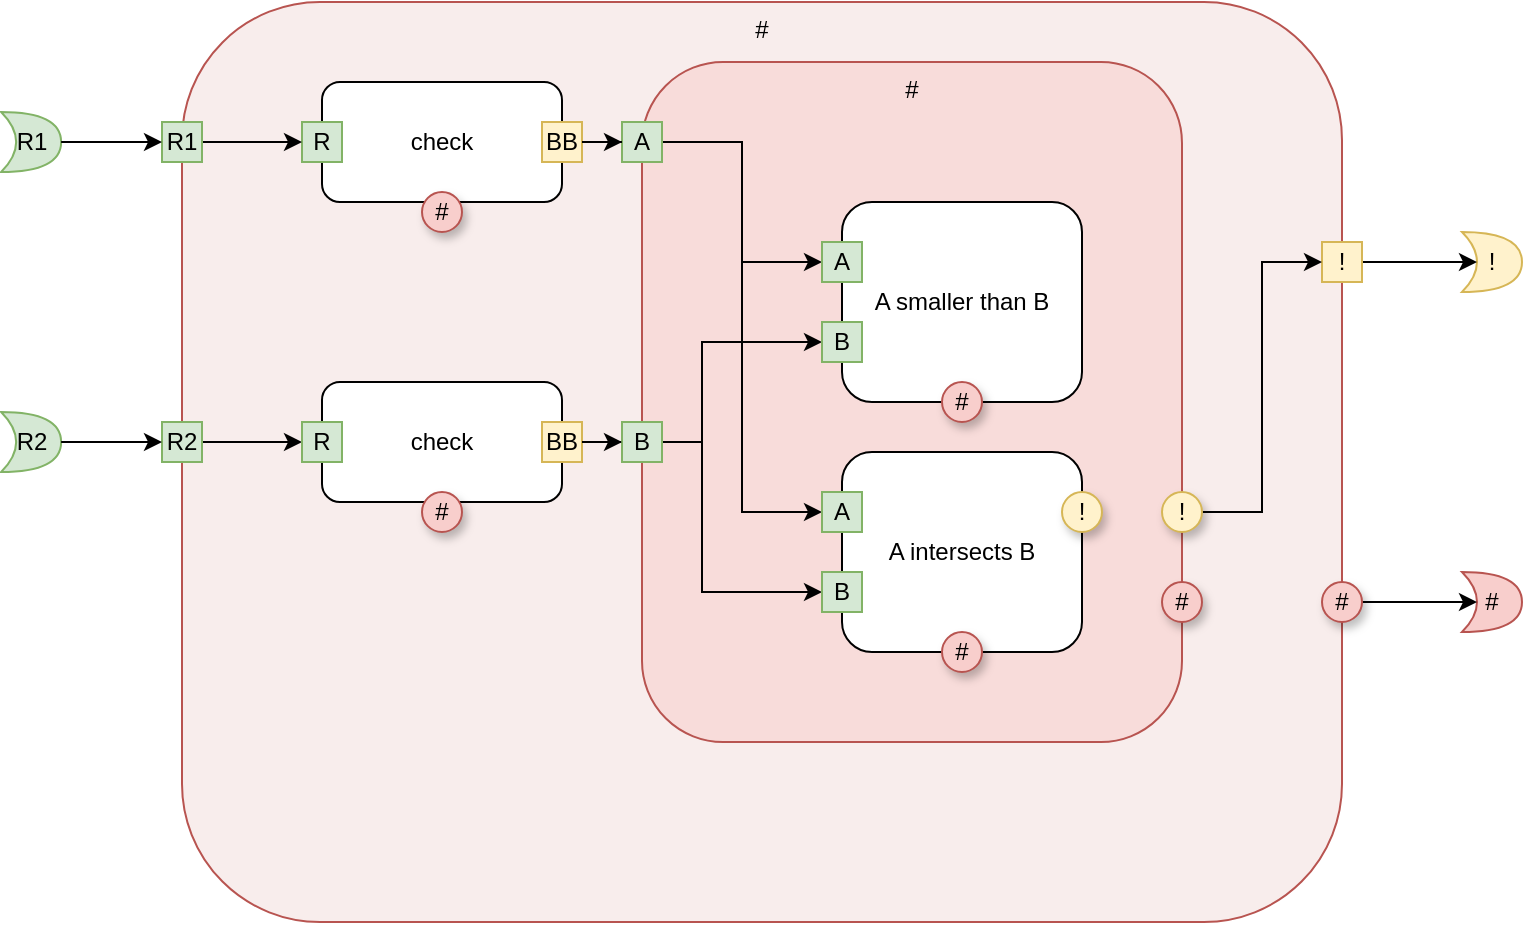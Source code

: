 <mxfile version="12.4.2" type="device" pages="29"><diagram name="main" id="rAZX3U-Z9X8mewQ6W131"><mxGraphModel dx="1864" dy="1386" grid="1" gridSize="10" guides="1" tooltips="1" connect="1" arrows="1" fold="1" page="1" pageScale="1" pageWidth="1100" pageHeight="850" math="0" shadow="0"><root><mxCell id="mTg779Wc3pMwazupSbyH-0"/><mxCell id="mTg779Wc3pMwazupSbyH-1" parent="mTg779Wc3pMwazupSbyH-0"/><mxCell id="mTg779Wc3pMwazupSbyH-2" value="#" style="rounded=1;whiteSpace=wrap;html=1;fillColor=#F8EDEC;strokeColor=#b85450;verticalAlign=top;" parent="mTg779Wc3pMwazupSbyH-1" vertex="1"><mxGeometry x="90" y="60" width="580" height="460" as="geometry"/></mxCell><mxCell id="mTg779Wc3pMwazupSbyH-3" value="#" style="rounded=1;whiteSpace=wrap;html=1;fillColor=#F8DCDA;strokeColor=#b85450;verticalAlign=top;" parent="mTg779Wc3pMwazupSbyH-1" vertex="1"><mxGeometry x="320" y="90" width="270" height="340" as="geometry"/></mxCell><mxCell id="mTg779Wc3pMwazupSbyH-4" value="check" style="rounded=1;whiteSpace=wrap;html=1;" parent="mTg779Wc3pMwazupSbyH-1" vertex="1"><mxGeometry x="160" y="100" width="120" height="60" as="geometry"/></mxCell><mxCell id="mTg779Wc3pMwazupSbyH-5" value="R" style="rounded=0;whiteSpace=wrap;html=1;fillColor=#d5e8d4;strokeColor=#82b366;" parent="mTg779Wc3pMwazupSbyH-1" vertex="1"><mxGeometry x="150" y="120" width="20" height="20" as="geometry"/></mxCell><mxCell id="mTg779Wc3pMwazupSbyH-6" style="edgeStyle=orthogonalEdgeStyle;rounded=0;orthogonalLoop=1;jettySize=auto;html=1;exitX=1;exitY=0.5;exitDx=0;exitDy=0;entryX=0;entryY=0.5;entryDx=0;entryDy=0;" parent="mTg779Wc3pMwazupSbyH-1" source="mTg779Wc3pMwazupSbyH-8" target="mTg779Wc3pMwazupSbyH-23" edge="1"><mxGeometry relative="1" as="geometry"><Array as="points"><mxPoint x="370" y="130"/><mxPoint x="370" y="190"/></Array></mxGeometry></mxCell><mxCell id="mTg779Wc3pMwazupSbyH-7" style="edgeStyle=orthogonalEdgeStyle;rounded=0;orthogonalLoop=1;jettySize=auto;html=1;entryX=0;entryY=0.5;entryDx=0;entryDy=0;" parent="mTg779Wc3pMwazupSbyH-1" source="mTg779Wc3pMwazupSbyH-41" target="mTg779Wc3pMwazupSbyH-27" edge="1"><mxGeometry relative="1" as="geometry"><Array as="points"><mxPoint x="370" y="130"/><mxPoint x="370" y="315"/></Array></mxGeometry></mxCell><mxCell id="mTg779Wc3pMwazupSbyH-8" value="BB" style="rounded=0;whiteSpace=wrap;html=1;fillColor=#fff2cc;strokeColor=#d6b656;" parent="mTg779Wc3pMwazupSbyH-1" vertex="1"><mxGeometry x="270" y="120" width="20" height="20" as="geometry"/></mxCell><mxCell id="mTg779Wc3pMwazupSbyH-10" style="edgeStyle=orthogonalEdgeStyle;rounded=0;orthogonalLoop=1;jettySize=auto;html=1;entryX=0;entryY=0.5;entryDx=0;entryDy=0;" parent="mTg779Wc3pMwazupSbyH-1" source="AcB5o-Yo3JGB6TvXYksZ-0" target="mTg779Wc3pMwazupSbyH-5" edge="1"><mxGeometry relative="1" as="geometry"/></mxCell><mxCell id="mTg779Wc3pMwazupSbyH-11" value="R1" style="shape=xor;whiteSpace=wrap;html=1;fillColor=#d5e8d4;strokeColor=#82b366;" parent="mTg779Wc3pMwazupSbyH-1" vertex="1"><mxGeometry x="-0.43" y="115" width="30" height="30" as="geometry"/></mxCell><mxCell id="mTg779Wc3pMwazupSbyH-12" style="edgeStyle=orthogonalEdgeStyle;rounded=0;orthogonalLoop=1;jettySize=auto;html=1;exitX=1;exitY=0.5;exitDx=0;exitDy=0;exitPerimeter=0;entryX=0;entryY=0.5;entryDx=0;entryDy=0;" parent="mTg779Wc3pMwazupSbyH-1" source="AcB5o-Yo3JGB6TvXYksZ-2" target="mTg779Wc3pMwazupSbyH-17" edge="1"><mxGeometry relative="1" as="geometry"/></mxCell><mxCell id="mTg779Wc3pMwazupSbyH-13" value="R2" style="shape=xor;whiteSpace=wrap;html=1;fillColor=#d5e8d4;strokeColor=#82b366;" parent="mTg779Wc3pMwazupSbyH-1" vertex="1"><mxGeometry x="-0.43" y="265" width="30" height="30" as="geometry"/></mxCell><mxCell id="mTg779Wc3pMwazupSbyH-14" value="!" style="shape=xor;whiteSpace=wrap;html=1;fillColor=#fff2cc;strokeColor=#d6b656;" parent="mTg779Wc3pMwazupSbyH-1" vertex="1"><mxGeometry x="730" y="175" width="30" height="30" as="geometry"/></mxCell><mxCell id="mTg779Wc3pMwazupSbyH-15" value="#" style="shape=xor;whiteSpace=wrap;html=1;fillColor=#f8cecc;strokeColor=#b85450;" parent="mTg779Wc3pMwazupSbyH-1" vertex="1"><mxGeometry x="730" y="345" width="30" height="30" as="geometry"/></mxCell><mxCell id="mTg779Wc3pMwazupSbyH-16" value="check" style="rounded=1;whiteSpace=wrap;html=1;" parent="mTg779Wc3pMwazupSbyH-1" vertex="1"><mxGeometry x="160" y="250" width="120" height="60" as="geometry"/></mxCell><mxCell id="mTg779Wc3pMwazupSbyH-17" value="R" style="rounded=0;whiteSpace=wrap;html=1;fillColor=#d5e8d4;strokeColor=#82b366;" parent="mTg779Wc3pMwazupSbyH-1" vertex="1"><mxGeometry x="150" y="270" width="20" height="20" as="geometry"/></mxCell><mxCell id="mTg779Wc3pMwazupSbyH-18" style="edgeStyle=orthogonalEdgeStyle;rounded=0;orthogonalLoop=1;jettySize=auto;html=1;exitX=1;exitY=0.5;exitDx=0;exitDy=0;entryX=0;entryY=0.5;entryDx=0;entryDy=0;" parent="mTg779Wc3pMwazupSbyH-1" source="mTg779Wc3pMwazupSbyH-20" target="mTg779Wc3pMwazupSbyH-25" edge="1"><mxGeometry relative="1" as="geometry"/></mxCell><mxCell id="mTg779Wc3pMwazupSbyH-19" style="edgeStyle=orthogonalEdgeStyle;rounded=0;orthogonalLoop=1;jettySize=auto;html=1;exitX=1;exitY=0.5;exitDx=0;exitDy=0;entryX=0;entryY=0.5;entryDx=0;entryDy=0;" parent="mTg779Wc3pMwazupSbyH-1" source="mTg779Wc3pMwazupSbyH-43" target="mTg779Wc3pMwazupSbyH-31" edge="1"><mxGeometry relative="1" as="geometry"><Array as="points"><mxPoint x="350" y="280"/><mxPoint x="350" y="355"/></Array></mxGeometry></mxCell><mxCell id="mTg779Wc3pMwazupSbyH-20" value="BB" style="rounded=0;whiteSpace=wrap;html=1;fillColor=#fff2cc;strokeColor=#d6b656;" parent="mTg779Wc3pMwazupSbyH-1" vertex="1"><mxGeometry x="270" y="270" width="20" height="20" as="geometry"/></mxCell><mxCell id="mTg779Wc3pMwazupSbyH-22" value="A smaller than B" style="rounded=1;whiteSpace=wrap;html=1;" parent="mTg779Wc3pMwazupSbyH-1" vertex="1"><mxGeometry x="420" y="160" width="120" height="100" as="geometry"/></mxCell><mxCell id="mTg779Wc3pMwazupSbyH-23" value="A" style="rounded=0;whiteSpace=wrap;html=1;fillColor=#d5e8d4;strokeColor=#82b366;" parent="mTg779Wc3pMwazupSbyH-1" vertex="1"><mxGeometry x="410" y="180" width="20" height="20" as="geometry"/></mxCell><mxCell id="mTg779Wc3pMwazupSbyH-25" value="B" style="rounded=0;whiteSpace=wrap;html=1;fillColor=#d5e8d4;strokeColor=#82b366;" parent="mTg779Wc3pMwazupSbyH-1" vertex="1"><mxGeometry x="410" y="220" width="20" height="20" as="geometry"/></mxCell><mxCell id="mTg779Wc3pMwazupSbyH-26" value="A intersects B" style="rounded=1;whiteSpace=wrap;html=1;" parent="mTg779Wc3pMwazupSbyH-1" vertex="1"><mxGeometry x="420" y="285" width="120" height="100" as="geometry"/></mxCell><mxCell id="mTg779Wc3pMwazupSbyH-27" value="A" style="rounded=0;whiteSpace=wrap;html=1;fillColor=#d5e8d4;strokeColor=#82b366;" parent="mTg779Wc3pMwazupSbyH-1" vertex="1"><mxGeometry x="410" y="305" width="20" height="20" as="geometry"/></mxCell><mxCell id="mTg779Wc3pMwazupSbyH-31" value="B" style="rounded=0;whiteSpace=wrap;html=1;fillColor=#d5e8d4;strokeColor=#82b366;" parent="mTg779Wc3pMwazupSbyH-1" vertex="1"><mxGeometry x="410" y="345" width="20" height="20" as="geometry"/></mxCell><mxCell id="mTg779Wc3pMwazupSbyH-36" style="edgeStyle=orthogonalEdgeStyle;rounded=0;orthogonalLoop=1;jettySize=auto;html=1;exitX=1;exitY=0.5;exitDx=0;exitDy=0;entryX=0.25;entryY=0.5;entryDx=0;entryDy=0;entryPerimeter=0;strokeColor=#000000;strokeWidth=1;" parent="mTg779Wc3pMwazupSbyH-1" source="mTg779Wc3pMwazupSbyH-37" target="mTg779Wc3pMwazupSbyH-14" edge="1"><mxGeometry relative="1" as="geometry"/></mxCell><mxCell id="mTg779Wc3pMwazupSbyH-37" value="!" style="rounded=0;whiteSpace=wrap;html=1;fillColor=#fff2cc;strokeColor=#d6b656;" parent="mTg779Wc3pMwazupSbyH-1" vertex="1"><mxGeometry x="660" y="180" width="20" height="20" as="geometry"/></mxCell><mxCell id="mTg779Wc3pMwazupSbyH-41" value="A" style="rounded=0;whiteSpace=wrap;html=1;fillColor=#d5e8d4;strokeColor=#82b366;" parent="mTg779Wc3pMwazupSbyH-1" vertex="1"><mxGeometry x="310" y="120" width="20" height="20" as="geometry"/></mxCell><mxCell id="mTg779Wc3pMwazupSbyH-42" style="edgeStyle=orthogonalEdgeStyle;rounded=0;orthogonalLoop=1;jettySize=auto;html=1;entryX=0;entryY=0.5;entryDx=0;entryDy=0;" parent="mTg779Wc3pMwazupSbyH-1" source="mTg779Wc3pMwazupSbyH-8" target="mTg779Wc3pMwazupSbyH-41" edge="1"><mxGeometry relative="1" as="geometry"><mxPoint x="290" y="130" as="sourcePoint"/><mxPoint x="410" y="315" as="targetPoint"/><Array as="points"/></mxGeometry></mxCell><mxCell id="mTg779Wc3pMwazupSbyH-43" value="B" style="rounded=0;whiteSpace=wrap;html=1;fillColor=#d5e8d4;strokeColor=#82b366;" parent="mTg779Wc3pMwazupSbyH-1" vertex="1"><mxGeometry x="310" y="270" width="20" height="20" as="geometry"/></mxCell><mxCell id="mTg779Wc3pMwazupSbyH-44" style="edgeStyle=orthogonalEdgeStyle;rounded=0;orthogonalLoop=1;jettySize=auto;html=1;exitX=1;exitY=0.5;exitDx=0;exitDy=0;entryX=0;entryY=0.5;entryDx=0;entryDy=0;" parent="mTg779Wc3pMwazupSbyH-1" source="mTg779Wc3pMwazupSbyH-20" target="mTg779Wc3pMwazupSbyH-43" edge="1"><mxGeometry relative="1" as="geometry"><mxPoint x="290" y="280" as="sourcePoint"/><mxPoint x="410" y="355" as="targetPoint"/></mxGeometry></mxCell><mxCell id="AcB5o-Yo3JGB6TvXYksZ-0" value="R1" style="rounded=0;whiteSpace=wrap;html=1;fillColor=#d5e8d4;strokeColor=#82b366;" parent="mTg779Wc3pMwazupSbyH-1" vertex="1"><mxGeometry x="80" y="120" width="20" height="20" as="geometry"/></mxCell><mxCell id="AcB5o-Yo3JGB6TvXYksZ-1" style="edgeStyle=orthogonalEdgeStyle;rounded=0;orthogonalLoop=1;jettySize=auto;html=1;entryX=0;entryY=0.5;entryDx=0;entryDy=0;" parent="mTg779Wc3pMwazupSbyH-1" source="mTg779Wc3pMwazupSbyH-11" target="AcB5o-Yo3JGB6TvXYksZ-0" edge="1"><mxGeometry relative="1" as="geometry"><mxPoint x="29.57" y="124.429" as="sourcePoint"/><mxPoint x="149.571" y="130.143" as="targetPoint"/></mxGeometry></mxCell><mxCell id="AcB5o-Yo3JGB6TvXYksZ-2" value="R2" style="rounded=0;whiteSpace=wrap;html=1;fillColor=#d5e8d4;strokeColor=#82b366;" parent="mTg779Wc3pMwazupSbyH-1" vertex="1"><mxGeometry x="80" y="270" width="20" height="20" as="geometry"/></mxCell><mxCell id="AcB5o-Yo3JGB6TvXYksZ-3" style="edgeStyle=orthogonalEdgeStyle;rounded=0;orthogonalLoop=1;jettySize=auto;html=1;exitX=1;exitY=0.5;exitDx=0;exitDy=0;exitPerimeter=0;entryX=0;entryY=0.5;entryDx=0;entryDy=0;" parent="mTg779Wc3pMwazupSbyH-1" source="mTg779Wc3pMwazupSbyH-13" target="AcB5o-Yo3JGB6TvXYksZ-2" edge="1"><mxGeometry relative="1" as="geometry"><mxPoint x="29.571" y="274.429" as="sourcePoint"/><mxPoint x="149.571" y="280.143" as="targetPoint"/></mxGeometry></mxCell><mxCell id="WGIE2MPpqwgrWZgnJMJe-0" value="!" style="ellipse;whiteSpace=wrap;html=1;aspect=fixed;shadow=1;fillColor=#fff2cc;strokeColor=#d6b656;" vertex="1" parent="mTg779Wc3pMwazupSbyH-1"><mxGeometry x="530" y="305" width="20" height="20" as="geometry"/></mxCell><mxCell id="WGIE2MPpqwgrWZgnJMJe-1" value="#" style="ellipse;whiteSpace=wrap;html=1;aspect=fixed;shadow=1;fillColor=#f8cecc;strokeColor=#b85450;" vertex="1" parent="mTg779Wc3pMwazupSbyH-1"><mxGeometry x="470" y="250" width="20" height="20" as="geometry"/></mxCell><mxCell id="WGIE2MPpqwgrWZgnJMJe-2" value="#" style="ellipse;whiteSpace=wrap;html=1;aspect=fixed;shadow=1;fillColor=#f8cecc;strokeColor=#b85450;" vertex="1" parent="mTg779Wc3pMwazupSbyH-1"><mxGeometry x="470" y="375" width="20" height="20" as="geometry"/></mxCell><mxCell id="WGIE2MPpqwgrWZgnJMJe-3" value="#" style="ellipse;whiteSpace=wrap;html=1;aspect=fixed;shadow=1;fillColor=#f8cecc;strokeColor=#b85450;" vertex="1" parent="mTg779Wc3pMwazupSbyH-1"><mxGeometry x="210" y="155" width="20" height="20" as="geometry"/></mxCell><mxCell id="WGIE2MPpqwgrWZgnJMJe-4" value="#" style="ellipse;whiteSpace=wrap;html=1;aspect=fixed;shadow=1;fillColor=#f8cecc;strokeColor=#b85450;" vertex="1" parent="mTg779Wc3pMwazupSbyH-1"><mxGeometry x="210" y="305" width="20" height="20" as="geometry"/></mxCell><mxCell id="WGIE2MPpqwgrWZgnJMJe-7" style="edgeStyle=orthogonalEdgeStyle;rounded=0;orthogonalLoop=1;jettySize=auto;html=1;exitX=1;exitY=0.5;exitDx=0;exitDy=0;entryX=0.25;entryY=0.5;entryDx=0;entryDy=0;entryPerimeter=0;" edge="1" parent="mTg779Wc3pMwazupSbyH-1" source="WGIE2MPpqwgrWZgnJMJe-6" target="mTg779Wc3pMwazupSbyH-15"><mxGeometry relative="1" as="geometry"/></mxCell><mxCell id="WGIE2MPpqwgrWZgnJMJe-6" value="#" style="ellipse;whiteSpace=wrap;html=1;aspect=fixed;shadow=1;fillColor=#f8cecc;strokeColor=#b85450;" vertex="1" parent="mTg779Wc3pMwazupSbyH-1"><mxGeometry x="660" y="350" width="20" height="20" as="geometry"/></mxCell><mxCell id="WGIE2MPpqwgrWZgnJMJe-8" value="#" style="ellipse;whiteSpace=wrap;html=1;aspect=fixed;shadow=1;fillColor=#f8cecc;strokeColor=#b85450;" vertex="1" parent="mTg779Wc3pMwazupSbyH-1"><mxGeometry x="580" y="350" width="20" height="20" as="geometry"/></mxCell><mxCell id="WGIE2MPpqwgrWZgnJMJe-11" style="edgeStyle=orthogonalEdgeStyle;rounded=0;orthogonalLoop=1;jettySize=auto;html=1;exitX=1;exitY=0.5;exitDx=0;exitDy=0;entryX=0;entryY=0.5;entryDx=0;entryDy=0;" edge="1" parent="mTg779Wc3pMwazupSbyH-1" source="WGIE2MPpqwgrWZgnJMJe-10" target="mTg779Wc3pMwazupSbyH-37"><mxGeometry relative="1" as="geometry"/></mxCell><mxCell id="WGIE2MPpqwgrWZgnJMJe-10" value="!" style="ellipse;whiteSpace=wrap;html=1;aspect=fixed;shadow=1;fillColor=#fff2cc;strokeColor=#d6b656;" vertex="1" parent="mTg779Wc3pMwazupSbyH-1"><mxGeometry x="580" y="305" width="20" height="20" as="geometry"/></mxCell></root></mxGraphModel></diagram><diagram name="S main Level 0 signature" id="G4FQTP-C-CyZadMI6RmP"><mxGraphModel dx="932" dy="693" grid="1" gridSize="10" guides="1" tooltips="1" connect="1" arrows="1" fold="1" page="1" pageScale="1" pageWidth="1100" pageHeight="850" math="0" shadow="0"><root><mxCell id="Gg8BB7xl-CwIhYuIrsap-0"/><mxCell id="Gg8BB7xl-CwIhYuIrsap-1" parent="Gg8BB7xl-CwIhYuIrsap-0"/><mxCell id="Gg8BB7xl-CwIhYuIrsap-10" value="R1" style="shape=xor;whiteSpace=wrap;html=1;fillColor=#d5e8d4;strokeColor=#82b366;" vertex="1" parent="Gg8BB7xl-CwIhYuIrsap-1"><mxGeometry x="-0.43" y="115" width="30" height="30" as="geometry"/></mxCell><mxCell id="Gg8BB7xl-CwIhYuIrsap-12" value="R2" style="shape=xor;whiteSpace=wrap;html=1;fillColor=#d5e8d4;strokeColor=#82b366;" vertex="1" parent="Gg8BB7xl-CwIhYuIrsap-1"><mxGeometry x="-0.43" y="265" width="30" height="30" as="geometry"/></mxCell><mxCell id="Gg8BB7xl-CwIhYuIrsap-13" value="!" style="shape=xor;whiteSpace=wrap;html=1;fillColor=#fff2cc;strokeColor=#d6b656;" vertex="1" parent="Gg8BB7xl-CwIhYuIrsap-1"><mxGeometry x="730" y="175" width="30" height="30" as="geometry"/></mxCell><mxCell id="Gg8BB7xl-CwIhYuIrsap-14" value="#" style="shape=xor;whiteSpace=wrap;html=1;fillColor=#f8cecc;strokeColor=#b85450;" vertex="1" parent="Gg8BB7xl-CwIhYuIrsap-1"><mxGeometry x="730" y="345" width="30" height="30" as="geometry"/></mxCell></root></mxGraphModel></diagram><diagram name="S main Level 1 signature" id="uUA4-5Yw2cSaTp6Se6mD"><mxGraphModel dx="932" dy="693" grid="1" gridSize="10" guides="1" tooltips="1" connect="1" arrows="1" fold="1" page="1" pageScale="1" pageWidth="1100" pageHeight="850" math="0" shadow="0"><root><mxCell id="1v1y9ugfqpJe_kIoeU-2-0"/><mxCell id="1v1y9ugfqpJe_kIoeU-2-1" parent="1v1y9ugfqpJe_kIoeU-2-0"/><mxCell id="1v1y9ugfqpJe_kIoeU-2-2" value="#" style="rounded=1;whiteSpace=wrap;html=1;fillColor=#F8EDEC;strokeColor=#b85450;verticalAlign=top;" vertex="1" parent="1v1y9ugfqpJe_kIoeU-2-1"><mxGeometry x="90" y="60" width="580" height="460" as="geometry"/></mxCell><mxCell id="1v1y9ugfqpJe_kIoeU-2-27" value="!" style="rounded=0;whiteSpace=wrap;html=1;fillColor=#fff2cc;strokeColor=#d6b656;" vertex="1" parent="1v1y9ugfqpJe_kIoeU-2-1"><mxGeometry x="660" y="180" width="20" height="20" as="geometry"/></mxCell><mxCell id="1v1y9ugfqpJe_kIoeU-2-32" value="R1" style="rounded=0;whiteSpace=wrap;html=1;fillColor=#d5e8d4;strokeColor=#82b366;" vertex="1" parent="1v1y9ugfqpJe_kIoeU-2-1"><mxGeometry x="80" y="120" width="20" height="20" as="geometry"/></mxCell><mxCell id="1v1y9ugfqpJe_kIoeU-2-34" value="R2" style="rounded=0;whiteSpace=wrap;html=1;fillColor=#d5e8d4;strokeColor=#82b366;" vertex="1" parent="1v1y9ugfqpJe_kIoeU-2-1"><mxGeometry x="80" y="270" width="20" height="20" as="geometry"/></mxCell><mxCell id="1v1y9ugfqpJe_kIoeU-2-42" value="#" style="ellipse;whiteSpace=wrap;html=1;aspect=fixed;shadow=1;fillColor=#f8cecc;strokeColor=#b85450;" vertex="1" parent="1v1y9ugfqpJe_kIoeU-2-1"><mxGeometry x="660" y="350" width="20" height="20" as="geometry"/></mxCell></root></mxGraphModel></diagram><diagram name="S main Level 2 signature" id="nez8I1bwIvaOsHijWTBX"><mxGraphModel dx="932" dy="693" grid="1" gridSize="10" guides="1" tooltips="1" connect="1" arrows="1" fold="1" page="1" pageScale="1" pageWidth="1100" pageHeight="850" math="0" shadow="0"><root><mxCell id="p3dijw-wMdiGCxrBn5wc-0"/><mxCell id="p3dijw-wMdiGCxrBn5wc-1" parent="p3dijw-wMdiGCxrBn5wc-0"/><mxCell id="p3dijw-wMdiGCxrBn5wc-3" value="#" style="rounded=1;whiteSpace=wrap;html=1;fillColor=#F8DCDA;strokeColor=#b85450;verticalAlign=top;" vertex="1" parent="p3dijw-wMdiGCxrBn5wc-1"><mxGeometry x="320" y="90" width="270" height="340" as="geometry"/></mxCell><mxCell id="p3dijw-wMdiGCxrBn5wc-28" value="A" style="rounded=0;whiteSpace=wrap;html=1;fillColor=#d5e8d4;strokeColor=#82b366;" vertex="1" parent="p3dijw-wMdiGCxrBn5wc-1"><mxGeometry x="310" y="120" width="20" height="20" as="geometry"/></mxCell><mxCell id="p3dijw-wMdiGCxrBn5wc-30" value="B" style="rounded=0;whiteSpace=wrap;html=1;fillColor=#d5e8d4;strokeColor=#82b366;" vertex="1" parent="p3dijw-wMdiGCxrBn5wc-1"><mxGeometry x="310" y="270" width="20" height="20" as="geometry"/></mxCell><mxCell id="p3dijw-wMdiGCxrBn5wc-43" value="#" style="ellipse;whiteSpace=wrap;html=1;aspect=fixed;shadow=1;fillColor=#f8cecc;strokeColor=#b85450;" vertex="1" parent="p3dijw-wMdiGCxrBn5wc-1"><mxGeometry x="580" y="350" width="20" height="20" as="geometry"/></mxCell><mxCell id="p3dijw-wMdiGCxrBn5wc-45" value="!" style="ellipse;whiteSpace=wrap;html=1;aspect=fixed;shadow=1;fillColor=#fff2cc;strokeColor=#d6b656;" vertex="1" parent="p3dijw-wMdiGCxrBn5wc-1"><mxGeometry x="580" y="305" width="20" height="20" as="geometry"/></mxCell></root></mxGraphModel></diagram><diagram name="I main Level 0 Implementation" id="rnEgoyOAg-PN2_xfpKsu"><mxGraphModel dx="932" dy="693" grid="1" gridSize="10" guides="1" tooltips="1" connect="1" arrows="1" fold="1" page="1" pageScale="1" pageWidth="1100" pageHeight="850" math="0" shadow="0"><root><mxCell id="qBUpy9tpMfL_6WOkKO3n-0"/><mxCell id="qBUpy9tpMfL_6WOkKO3n-1" parent="qBUpy9tpMfL_6WOkKO3n-0"/><mxCell id="qBUpy9tpMfL_6WOkKO3n-2" value="#" style="rounded=1;whiteSpace=wrap;html=1;fillColor=#F8EDEC;strokeColor=#b85450;verticalAlign=top;" vertex="1" parent="qBUpy9tpMfL_6WOkKO3n-1"><mxGeometry x="90" y="60" width="580" height="460" as="geometry"/></mxCell><mxCell id="qBUpy9tpMfL_6WOkKO3n-10" value="R1" style="shape=xor;whiteSpace=wrap;html=1;fillColor=#d5e8d4;strokeColor=#82b366;" vertex="1" parent="qBUpy9tpMfL_6WOkKO3n-1"><mxGeometry x="-0.43" y="115" width="30" height="30" as="geometry"/></mxCell><mxCell id="qBUpy9tpMfL_6WOkKO3n-12" value="R2" style="shape=xor;whiteSpace=wrap;html=1;fillColor=#d5e8d4;strokeColor=#82b366;" vertex="1" parent="qBUpy9tpMfL_6WOkKO3n-1"><mxGeometry x="-0.43" y="265" width="30" height="30" as="geometry"/></mxCell><mxCell id="qBUpy9tpMfL_6WOkKO3n-13" value="!" style="shape=xor;whiteSpace=wrap;html=1;fillColor=#fff2cc;strokeColor=#d6b656;" vertex="1" parent="qBUpy9tpMfL_6WOkKO3n-1"><mxGeometry x="730" y="175" width="30" height="30" as="geometry"/></mxCell><mxCell id="qBUpy9tpMfL_6WOkKO3n-14" value="#" style="shape=xor;whiteSpace=wrap;html=1;fillColor=#f8cecc;strokeColor=#b85450;" vertex="1" parent="qBUpy9tpMfL_6WOkKO3n-1"><mxGeometry x="730" y="345" width="30" height="30" as="geometry"/></mxCell><mxCell id="qBUpy9tpMfL_6WOkKO3n-26" style="edgeStyle=orthogonalEdgeStyle;rounded=0;orthogonalLoop=1;jettySize=auto;html=1;exitX=1;exitY=0.5;exitDx=0;exitDy=0;entryX=0.25;entryY=0.5;entryDx=0;entryDy=0;entryPerimeter=0;strokeColor=#000000;strokeWidth=1;" edge="1" parent="qBUpy9tpMfL_6WOkKO3n-1" source="qBUpy9tpMfL_6WOkKO3n-27" target="qBUpy9tpMfL_6WOkKO3n-13"><mxGeometry relative="1" as="geometry"/></mxCell><mxCell id="qBUpy9tpMfL_6WOkKO3n-27" value="!" style="rounded=0;whiteSpace=wrap;html=1;fillColor=#fff2cc;strokeColor=#d6b656;" vertex="1" parent="qBUpy9tpMfL_6WOkKO3n-1"><mxGeometry x="660" y="180" width="20" height="20" as="geometry"/></mxCell><mxCell id="qBUpy9tpMfL_6WOkKO3n-32" value="R1" style="rounded=0;whiteSpace=wrap;html=1;fillColor=#d5e8d4;strokeColor=#82b366;" vertex="1" parent="qBUpy9tpMfL_6WOkKO3n-1"><mxGeometry x="80" y="120" width="20" height="20" as="geometry"/></mxCell><mxCell id="qBUpy9tpMfL_6WOkKO3n-33" style="edgeStyle=orthogonalEdgeStyle;rounded=0;orthogonalLoop=1;jettySize=auto;html=1;entryX=0;entryY=0.5;entryDx=0;entryDy=0;" edge="1" parent="qBUpy9tpMfL_6WOkKO3n-1" source="qBUpy9tpMfL_6WOkKO3n-10" target="qBUpy9tpMfL_6WOkKO3n-32"><mxGeometry relative="1" as="geometry"><mxPoint x="29.57" y="124.429" as="sourcePoint"/><mxPoint x="149.571" y="130.143" as="targetPoint"/></mxGeometry></mxCell><mxCell id="qBUpy9tpMfL_6WOkKO3n-34" value="R2" style="rounded=0;whiteSpace=wrap;html=1;fillColor=#d5e8d4;strokeColor=#82b366;" vertex="1" parent="qBUpy9tpMfL_6WOkKO3n-1"><mxGeometry x="80" y="270" width="20" height="20" as="geometry"/></mxCell><mxCell id="qBUpy9tpMfL_6WOkKO3n-35" style="edgeStyle=orthogonalEdgeStyle;rounded=0;orthogonalLoop=1;jettySize=auto;html=1;exitX=1;exitY=0.5;exitDx=0;exitDy=0;exitPerimeter=0;entryX=0;entryY=0.5;entryDx=0;entryDy=0;" edge="1" parent="qBUpy9tpMfL_6WOkKO3n-1" source="qBUpy9tpMfL_6WOkKO3n-12" target="qBUpy9tpMfL_6WOkKO3n-34"><mxGeometry relative="1" as="geometry"><mxPoint x="29.571" y="274.429" as="sourcePoint"/><mxPoint x="149.571" y="280.143" as="targetPoint"/></mxGeometry></mxCell><mxCell id="qBUpy9tpMfL_6WOkKO3n-41" style="edgeStyle=orthogonalEdgeStyle;rounded=0;orthogonalLoop=1;jettySize=auto;html=1;exitX=1;exitY=0.5;exitDx=0;exitDy=0;entryX=0.25;entryY=0.5;entryDx=0;entryDy=0;entryPerimeter=0;" edge="1" parent="qBUpy9tpMfL_6WOkKO3n-1" source="qBUpy9tpMfL_6WOkKO3n-42" target="qBUpy9tpMfL_6WOkKO3n-14"><mxGeometry relative="1" as="geometry"/></mxCell><mxCell id="qBUpy9tpMfL_6WOkKO3n-42" value="#" style="ellipse;whiteSpace=wrap;html=1;aspect=fixed;shadow=1;fillColor=#f8cecc;strokeColor=#b85450;" vertex="1" parent="qBUpy9tpMfL_6WOkKO3n-1"><mxGeometry x="660" y="350" width="20" height="20" as="geometry"/></mxCell></root></mxGraphModel></diagram><diagram name="I main Level 1 Implementation" id="ucDQyXJrFnhwJAaOYGeu"><mxGraphModel dx="932" dy="693" grid="1" gridSize="10" guides="1" tooltips="1" connect="1" arrows="1" fold="1" page="1" pageScale="1" pageWidth="1100" pageHeight="850" math="0" shadow="0"><root><mxCell id="f0F9T4PbxxQciSnhzNk3-0"/><mxCell id="f0F9T4PbxxQciSnhzNk3-1" parent="f0F9T4PbxxQciSnhzNk3-0"/><mxCell id="f0F9T4PbxxQciSnhzNk3-2" value="#" style="rounded=1;whiteSpace=wrap;html=1;fillColor=#F8EDEC;strokeColor=#b85450;verticalAlign=top;" vertex="1" parent="f0F9T4PbxxQciSnhzNk3-1"><mxGeometry x="90" y="60" width="580" height="460" as="geometry"/></mxCell><mxCell id="f0F9T4PbxxQciSnhzNk3-3" value="#" style="rounded=1;whiteSpace=wrap;html=1;fillColor=#F8DCDA;strokeColor=#b85450;verticalAlign=top;" vertex="1" parent="f0F9T4PbxxQciSnhzNk3-1"><mxGeometry x="320" y="90" width="270" height="340" as="geometry"/></mxCell><mxCell id="f0F9T4PbxxQciSnhzNk3-4" value="check" style="rounded=1;whiteSpace=wrap;html=1;" vertex="1" parent="f0F9T4PbxxQciSnhzNk3-1"><mxGeometry x="160" y="100" width="120" height="60" as="geometry"/></mxCell><mxCell id="f0F9T4PbxxQciSnhzNk3-5" value="R" style="rounded=0;whiteSpace=wrap;html=1;fillColor=#d5e8d4;strokeColor=#82b366;" vertex="1" parent="f0F9T4PbxxQciSnhzNk3-1"><mxGeometry x="150" y="120" width="20" height="20" as="geometry"/></mxCell><mxCell id="f0F9T4PbxxQciSnhzNk3-8" value="BB" style="rounded=0;whiteSpace=wrap;html=1;fillColor=#fff2cc;strokeColor=#d6b656;" vertex="1" parent="f0F9T4PbxxQciSnhzNk3-1"><mxGeometry x="270" y="120" width="20" height="20" as="geometry"/></mxCell><mxCell id="f0F9T4PbxxQciSnhzNk3-9" style="edgeStyle=orthogonalEdgeStyle;rounded=0;orthogonalLoop=1;jettySize=auto;html=1;entryX=0;entryY=0.5;entryDx=0;entryDy=0;" edge="1" parent="f0F9T4PbxxQciSnhzNk3-1" source="f0F9T4PbxxQciSnhzNk3-32" target="f0F9T4PbxxQciSnhzNk3-5"><mxGeometry relative="1" as="geometry"/></mxCell><mxCell id="f0F9T4PbxxQciSnhzNk3-11" style="edgeStyle=orthogonalEdgeStyle;rounded=0;orthogonalLoop=1;jettySize=auto;html=1;exitX=1;exitY=0.5;exitDx=0;exitDy=0;exitPerimeter=0;entryX=0;entryY=0.5;entryDx=0;entryDy=0;" edge="1" parent="f0F9T4PbxxQciSnhzNk3-1" source="f0F9T4PbxxQciSnhzNk3-34" target="f0F9T4PbxxQciSnhzNk3-16"><mxGeometry relative="1" as="geometry"/></mxCell><mxCell id="f0F9T4PbxxQciSnhzNk3-15" value="check" style="rounded=1;whiteSpace=wrap;html=1;" vertex="1" parent="f0F9T4PbxxQciSnhzNk3-1"><mxGeometry x="160" y="250" width="120" height="60" as="geometry"/></mxCell><mxCell id="f0F9T4PbxxQciSnhzNk3-16" value="R" style="rounded=0;whiteSpace=wrap;html=1;fillColor=#d5e8d4;strokeColor=#82b366;" vertex="1" parent="f0F9T4PbxxQciSnhzNk3-1"><mxGeometry x="150" y="270" width="20" height="20" as="geometry"/></mxCell><mxCell id="f0F9T4PbxxQciSnhzNk3-19" value="BB" style="rounded=0;whiteSpace=wrap;html=1;fillColor=#fff2cc;strokeColor=#d6b656;" vertex="1" parent="f0F9T4PbxxQciSnhzNk3-1"><mxGeometry x="270" y="270" width="20" height="20" as="geometry"/></mxCell><mxCell id="f0F9T4PbxxQciSnhzNk3-27" value="!" style="rounded=0;whiteSpace=wrap;html=1;fillColor=#fff2cc;strokeColor=#d6b656;" vertex="1" parent="f0F9T4PbxxQciSnhzNk3-1"><mxGeometry x="660" y="180" width="20" height="20" as="geometry"/></mxCell><mxCell id="f0F9T4PbxxQciSnhzNk3-28" value="A" style="rounded=0;whiteSpace=wrap;html=1;fillColor=#d5e8d4;strokeColor=#82b366;" vertex="1" parent="f0F9T4PbxxQciSnhzNk3-1"><mxGeometry x="310" y="120" width="20" height="20" as="geometry"/></mxCell><mxCell id="f0F9T4PbxxQciSnhzNk3-29" style="edgeStyle=orthogonalEdgeStyle;rounded=0;orthogonalLoop=1;jettySize=auto;html=1;entryX=0;entryY=0.5;entryDx=0;entryDy=0;" edge="1" parent="f0F9T4PbxxQciSnhzNk3-1" source="f0F9T4PbxxQciSnhzNk3-8" target="f0F9T4PbxxQciSnhzNk3-28"><mxGeometry relative="1" as="geometry"><mxPoint x="290" y="130" as="sourcePoint"/><mxPoint x="410" y="315" as="targetPoint"/><Array as="points"/></mxGeometry></mxCell><mxCell id="f0F9T4PbxxQciSnhzNk3-30" value="B" style="rounded=0;whiteSpace=wrap;html=1;fillColor=#d5e8d4;strokeColor=#82b366;" vertex="1" parent="f0F9T4PbxxQciSnhzNk3-1"><mxGeometry x="310" y="270" width="20" height="20" as="geometry"/></mxCell><mxCell id="f0F9T4PbxxQciSnhzNk3-31" style="edgeStyle=orthogonalEdgeStyle;rounded=0;orthogonalLoop=1;jettySize=auto;html=1;exitX=1;exitY=0.5;exitDx=0;exitDy=0;entryX=0;entryY=0.5;entryDx=0;entryDy=0;" edge="1" parent="f0F9T4PbxxQciSnhzNk3-1" source="f0F9T4PbxxQciSnhzNk3-19" target="f0F9T4PbxxQciSnhzNk3-30"><mxGeometry relative="1" as="geometry"><mxPoint x="290" y="280" as="sourcePoint"/><mxPoint x="410" y="355" as="targetPoint"/></mxGeometry></mxCell><mxCell id="f0F9T4PbxxQciSnhzNk3-32" value="R1" style="rounded=0;whiteSpace=wrap;html=1;fillColor=#d5e8d4;strokeColor=#82b366;" vertex="1" parent="f0F9T4PbxxQciSnhzNk3-1"><mxGeometry x="80" y="120" width="20" height="20" as="geometry"/></mxCell><mxCell id="f0F9T4PbxxQciSnhzNk3-34" value="R2" style="rounded=0;whiteSpace=wrap;html=1;fillColor=#d5e8d4;strokeColor=#82b366;" vertex="1" parent="f0F9T4PbxxQciSnhzNk3-1"><mxGeometry x="80" y="270" width="20" height="20" as="geometry"/></mxCell><mxCell id="f0F9T4PbxxQciSnhzNk3-39" value="#" style="ellipse;whiteSpace=wrap;html=1;aspect=fixed;shadow=1;fillColor=#f8cecc;strokeColor=#b85450;" vertex="1" parent="f0F9T4PbxxQciSnhzNk3-1"><mxGeometry x="210" y="155" width="20" height="20" as="geometry"/></mxCell><mxCell id="f0F9T4PbxxQciSnhzNk3-40" value="#" style="ellipse;whiteSpace=wrap;html=1;aspect=fixed;shadow=1;fillColor=#f8cecc;strokeColor=#b85450;" vertex="1" parent="f0F9T4PbxxQciSnhzNk3-1"><mxGeometry x="210" y="305" width="20" height="20" as="geometry"/></mxCell><mxCell id="f0F9T4PbxxQciSnhzNk3-42" value="#" style="ellipse;whiteSpace=wrap;html=1;aspect=fixed;shadow=1;fillColor=#f8cecc;strokeColor=#b85450;" vertex="1" parent="f0F9T4PbxxQciSnhzNk3-1"><mxGeometry x="660" y="350" width="20" height="20" as="geometry"/></mxCell><mxCell id="f0F9T4PbxxQciSnhzNk3-43" value="#" style="ellipse;whiteSpace=wrap;html=1;aspect=fixed;shadow=1;fillColor=#f8cecc;strokeColor=#b85450;" vertex="1" parent="f0F9T4PbxxQciSnhzNk3-1"><mxGeometry x="580" y="350" width="20" height="20" as="geometry"/></mxCell><mxCell id="f0F9T4PbxxQciSnhzNk3-44" style="edgeStyle=orthogonalEdgeStyle;rounded=0;orthogonalLoop=1;jettySize=auto;html=1;exitX=1;exitY=0.5;exitDx=0;exitDy=0;entryX=0;entryY=0.5;entryDx=0;entryDy=0;" edge="1" parent="f0F9T4PbxxQciSnhzNk3-1" source="f0F9T4PbxxQciSnhzNk3-45" target="f0F9T4PbxxQciSnhzNk3-27"><mxGeometry relative="1" as="geometry"/></mxCell><mxCell id="f0F9T4PbxxQciSnhzNk3-45" value="!" style="ellipse;whiteSpace=wrap;html=1;aspect=fixed;shadow=1;fillColor=#fff2cc;strokeColor=#d6b656;" vertex="1" parent="f0F9T4PbxxQciSnhzNk3-1"><mxGeometry x="580" y="305" width="20" height="20" as="geometry"/></mxCell></root></mxGraphModel></diagram><diagram name="I main Level 2 Implementation" id="vMRkwqp0sRozzYXfKolH"><mxGraphModel dx="932" dy="693" grid="1" gridSize="10" guides="1" tooltips="1" connect="1" arrows="1" fold="1" page="1" pageScale="1" pageWidth="1100" pageHeight="850" math="0" shadow="0"><root><mxCell id="l7kPYccrVhDP0SHz2IpJ-0"/><mxCell id="l7kPYccrVhDP0SHz2IpJ-1" parent="l7kPYccrVhDP0SHz2IpJ-0"/><mxCell id="l7kPYccrVhDP0SHz2IpJ-3" value="#" style="rounded=1;whiteSpace=wrap;html=1;fillColor=#F8DCDA;strokeColor=#b85450;verticalAlign=top;" vertex="1" parent="l7kPYccrVhDP0SHz2IpJ-1"><mxGeometry x="320" y="90" width="270" height="340" as="geometry"/></mxCell><mxCell id="l7kPYccrVhDP0SHz2IpJ-6" style="edgeStyle=orthogonalEdgeStyle;rounded=0;orthogonalLoop=1;jettySize=auto;html=1;entryX=0;entryY=0.5;entryDx=0;entryDy=0;" edge="1" parent="l7kPYccrVhDP0SHz2IpJ-1" target="l7kPYccrVhDP0SHz2IpJ-21"><mxGeometry relative="1" as="geometry"><Array as="points"><mxPoint x="370" y="130"/><mxPoint x="370" y="190"/></Array><mxPoint x="330" y="130" as="sourcePoint"/></mxGeometry></mxCell><mxCell id="l7kPYccrVhDP0SHz2IpJ-7" style="edgeStyle=orthogonalEdgeStyle;rounded=0;orthogonalLoop=1;jettySize=auto;html=1;entryX=0;entryY=0.5;entryDx=0;entryDy=0;" edge="1" parent="l7kPYccrVhDP0SHz2IpJ-1" source="l7kPYccrVhDP0SHz2IpJ-28" target="l7kPYccrVhDP0SHz2IpJ-24"><mxGeometry relative="1" as="geometry"><Array as="points"><mxPoint x="370" y="130"/><mxPoint x="370" y="315"/></Array></mxGeometry></mxCell><mxCell id="l7kPYccrVhDP0SHz2IpJ-17" style="edgeStyle=orthogonalEdgeStyle;rounded=0;orthogonalLoop=1;jettySize=auto;html=1;exitX=1;exitY=0.5;exitDx=0;exitDy=0;entryX=0;entryY=0.5;entryDx=0;entryDy=0;" edge="1" parent="l7kPYccrVhDP0SHz2IpJ-1" source="l7kPYccrVhDP0SHz2IpJ-30" target="l7kPYccrVhDP0SHz2IpJ-22"><mxGeometry relative="1" as="geometry"><mxPoint x="290" y="280" as="sourcePoint"/><Array as="points"><mxPoint x="350" y="280"/><mxPoint x="350" y="230"/></Array></mxGeometry></mxCell><mxCell id="l7kPYccrVhDP0SHz2IpJ-18" style="edgeStyle=orthogonalEdgeStyle;rounded=0;orthogonalLoop=1;jettySize=auto;html=1;exitX=1;exitY=0.5;exitDx=0;exitDy=0;entryX=0;entryY=0.5;entryDx=0;entryDy=0;" edge="1" parent="l7kPYccrVhDP0SHz2IpJ-1" source="l7kPYccrVhDP0SHz2IpJ-30" target="l7kPYccrVhDP0SHz2IpJ-25"><mxGeometry relative="1" as="geometry"><Array as="points"><mxPoint x="350" y="280"/><mxPoint x="350" y="355"/></Array></mxGeometry></mxCell><mxCell id="l7kPYccrVhDP0SHz2IpJ-20" value="A smaller than B" style="rounded=1;whiteSpace=wrap;html=1;" vertex="1" parent="l7kPYccrVhDP0SHz2IpJ-1"><mxGeometry x="420" y="160" width="120" height="100" as="geometry"/></mxCell><mxCell id="l7kPYccrVhDP0SHz2IpJ-21" value="A" style="rounded=0;whiteSpace=wrap;html=1;fillColor=#d5e8d4;strokeColor=#82b366;" vertex="1" parent="l7kPYccrVhDP0SHz2IpJ-1"><mxGeometry x="410" y="180" width="20" height="20" as="geometry"/></mxCell><mxCell id="l7kPYccrVhDP0SHz2IpJ-22" value="B" style="rounded=0;whiteSpace=wrap;html=1;fillColor=#d5e8d4;strokeColor=#82b366;" vertex="1" parent="l7kPYccrVhDP0SHz2IpJ-1"><mxGeometry x="410" y="220" width="20" height="20" as="geometry"/></mxCell><mxCell id="l7kPYccrVhDP0SHz2IpJ-23" value="A intersects B" style="rounded=1;whiteSpace=wrap;html=1;" vertex="1" parent="l7kPYccrVhDP0SHz2IpJ-1"><mxGeometry x="420" y="285" width="120" height="100" as="geometry"/></mxCell><mxCell id="l7kPYccrVhDP0SHz2IpJ-24" value="A" style="rounded=0;whiteSpace=wrap;html=1;fillColor=#d5e8d4;strokeColor=#82b366;" vertex="1" parent="l7kPYccrVhDP0SHz2IpJ-1"><mxGeometry x="410" y="305" width="20" height="20" as="geometry"/></mxCell><mxCell id="l7kPYccrVhDP0SHz2IpJ-25" value="B" style="rounded=0;whiteSpace=wrap;html=1;fillColor=#d5e8d4;strokeColor=#82b366;" vertex="1" parent="l7kPYccrVhDP0SHz2IpJ-1"><mxGeometry x="410" y="345" width="20" height="20" as="geometry"/></mxCell><mxCell id="l7kPYccrVhDP0SHz2IpJ-28" value="A" style="rounded=0;whiteSpace=wrap;html=1;fillColor=#d5e8d4;strokeColor=#82b366;" vertex="1" parent="l7kPYccrVhDP0SHz2IpJ-1"><mxGeometry x="310" y="120" width="20" height="20" as="geometry"/></mxCell><mxCell id="l7kPYccrVhDP0SHz2IpJ-30" value="B" style="rounded=0;whiteSpace=wrap;html=1;fillColor=#d5e8d4;strokeColor=#82b366;" vertex="1" parent="l7kPYccrVhDP0SHz2IpJ-1"><mxGeometry x="310" y="270" width="20" height="20" as="geometry"/></mxCell><mxCell id="l7kPYccrVhDP0SHz2IpJ-36" value="!" style="ellipse;whiteSpace=wrap;html=1;aspect=fixed;shadow=1;fillColor=#fff2cc;strokeColor=#d6b656;" vertex="1" parent="l7kPYccrVhDP0SHz2IpJ-1"><mxGeometry x="530" y="305" width="20" height="20" as="geometry"/></mxCell><mxCell id="l7kPYccrVhDP0SHz2IpJ-37" value="#" style="ellipse;whiteSpace=wrap;html=1;aspect=fixed;shadow=1;fillColor=#f8cecc;strokeColor=#b85450;" vertex="1" parent="l7kPYccrVhDP0SHz2IpJ-1"><mxGeometry x="470" y="250" width="20" height="20" as="geometry"/></mxCell><mxCell id="l7kPYccrVhDP0SHz2IpJ-38" value="#" style="ellipse;whiteSpace=wrap;html=1;aspect=fixed;shadow=1;fillColor=#f8cecc;strokeColor=#b85450;" vertex="1" parent="l7kPYccrVhDP0SHz2IpJ-1"><mxGeometry x="470" y="375" width="20" height="20" as="geometry"/></mxCell><mxCell id="l7kPYccrVhDP0SHz2IpJ-43" value="#" style="ellipse;whiteSpace=wrap;html=1;aspect=fixed;shadow=1;fillColor=#f8cecc;strokeColor=#b85450;" vertex="1" parent="l7kPYccrVhDP0SHz2IpJ-1"><mxGeometry x="580" y="350" width="20" height="20" as="geometry"/></mxCell><mxCell id="l7kPYccrVhDP0SHz2IpJ-45" value="!" style="ellipse;whiteSpace=wrap;html=1;aspect=fixed;shadow=1;fillColor=#fff2cc;strokeColor=#d6b656;" vertex="1" parent="l7kPYccrVhDP0SHz2IpJ-1"><mxGeometry x="580" y="305" width="20" height="20" as="geometry"/></mxCell></root></mxGraphModel></diagram><diagram id="3pi6KSDVop2b_xGhsW3B" name="check"><mxGraphModel dx="1864" dy="1386" grid="1" gridSize="10" guides="1" tooltips="1" connect="1" arrows="1" fold="1" page="1" pageScale="1" pageWidth="1100" pageHeight="850" math="0" shadow="0"><root><mxCell id="-RczmOabcxz86wxY7cgj-0"/><mxCell id="-RczmOabcxz86wxY7cgj-1" parent="-RczmOabcxz86wxY7cgj-0"/><mxCell id="nkueb-QMtvVD79TsfY_7-0" value="#" style="rounded=1;whiteSpace=wrap;html=1;fillColor=#F8EDEC;verticalAlign=top;" parent="-RczmOabcxz86wxY7cgj-1" vertex="1"><mxGeometry x="60" y="50" width="940" height="170" as="geometry"/></mxCell><mxCell id="-RczmOabcxz86wxY7cgj-2" value="is a rectangle" style="rounded=1;whiteSpace=wrap;html=1;" parent="-RczmOabcxz86wxY7cgj-1" vertex="1"><mxGeometry x="110" y="100" width="120" height="60" as="geometry"/></mxCell><mxCell id="-RczmOabcxz86wxY7cgj-3" value="R" style="rounded=0;whiteSpace=wrap;html=1;fillColor=#d5e8d4;strokeColor=#82b366;" parent="-RczmOabcxz86wxY7cgj-1" vertex="1"><mxGeometry x="100" y="120" width="20" height="20" as="geometry"/></mxCell><mxCell id="-RczmOabcxz86wxY7cgj-4" style="edgeStyle=orthogonalEdgeStyle;rounded=0;orthogonalLoop=1;jettySize=auto;html=1;entryX=0;entryY=0.5;entryDx=0;entryDy=0;" parent="-RczmOabcxz86wxY7cgj-1" source="-RczmOabcxz86wxY7cgj-5" target="-RczmOabcxz86wxY7cgj-7" edge="1"><mxGeometry relative="1" as="geometry"/></mxCell><mxCell id="-RczmOabcxz86wxY7cgj-5" value="R" style="rounded=0;whiteSpace=wrap;html=1;fillColor=#fff2cc;strokeColor=#d6b656;" parent="-RczmOabcxz86wxY7cgj-1" vertex="1"><mxGeometry x="220" y="120" width="20" height="20" as="geometry"/></mxCell><mxCell id="-RczmOabcxz86wxY7cgj-6" value="is not a point" style="rounded=1;whiteSpace=wrap;html=1;" parent="-RczmOabcxz86wxY7cgj-1" vertex="1"><mxGeometry x="300" y="100" width="120" height="60" as="geometry"/></mxCell><mxCell id="-RczmOabcxz86wxY7cgj-7" value="R" style="rounded=0;whiteSpace=wrap;html=1;fillColor=#d5e8d4;strokeColor=#82b366;" parent="-RczmOabcxz86wxY7cgj-1" vertex="1"><mxGeometry x="290" y="120" width="20" height="20" as="geometry"/></mxCell><mxCell id="-RczmOabcxz86wxY7cgj-8" style="edgeStyle=orthogonalEdgeStyle;rounded=0;orthogonalLoop=1;jettySize=auto;html=1;exitX=1;exitY=0.5;exitDx=0;exitDy=0;" parent="-RczmOabcxz86wxY7cgj-1" source="-RczmOabcxz86wxY7cgj-9" target="-RczmOabcxz86wxY7cgj-13" edge="1"><mxGeometry relative="1" as="geometry"/></mxCell><mxCell id="-RczmOabcxz86wxY7cgj-9" value="R" style="rounded=0;whiteSpace=wrap;html=1;fillColor=#fff2cc;strokeColor=#d6b656;" parent="-RczmOabcxz86wxY7cgj-1" vertex="1"><mxGeometry x="410" y="120" width="20" height="20" as="geometry"/></mxCell><mxCell id="-RczmOabcxz86wxY7cgj-12" value="bounding box" style="rounded=1;whiteSpace=wrap;html=1;" parent="-RczmOabcxz86wxY7cgj-1" vertex="1"><mxGeometry x="480" y="100" width="120" height="60" as="geometry"/></mxCell><mxCell id="-RczmOabcxz86wxY7cgj-13" value="R" style="rounded=0;whiteSpace=wrap;html=1;fillColor=#d5e8d4;strokeColor=#82b366;" parent="-RczmOabcxz86wxY7cgj-1" vertex="1"><mxGeometry x="470" y="120" width="20" height="20" as="geometry"/></mxCell><mxCell id="-RczmOabcxz86wxY7cgj-14" style="edgeStyle=orthogonalEdgeStyle;rounded=0;orthogonalLoop=1;jettySize=auto;html=1;exitX=1;exitY=0.5;exitDx=0;exitDy=0;entryX=0;entryY=0.5;entryDx=0;entryDy=0;" parent="-RczmOabcxz86wxY7cgj-1" source="-RczmOabcxz86wxY7cgj-15" target="-RczmOabcxz86wxY7cgj-18" edge="1"><mxGeometry relative="1" as="geometry"/></mxCell><mxCell id="-RczmOabcxz86wxY7cgj-15" value="BB" style="rounded=0;whiteSpace=wrap;html=1;fillColor=#fff2cc;strokeColor=#d6b656;" parent="-RczmOabcxz86wxY7cgj-1" vertex="1"><mxGeometry x="590" y="120" width="20" height="20" as="geometry"/></mxCell><mxCell id="-RczmOabcxz86wxY7cgj-17" value="only vertical and&lt;br&gt;horizontal lines" style="rounded=1;whiteSpace=wrap;html=1;" parent="-RczmOabcxz86wxY7cgj-1" vertex="1"><mxGeometry x="660" y="100" width="120" height="60" as="geometry"/></mxCell><mxCell id="-RczmOabcxz86wxY7cgj-18" value="bb" style="rounded=0;whiteSpace=wrap;html=1;fillColor=#d5e8d4;strokeColor=#82b366;" parent="-RczmOabcxz86wxY7cgj-1" vertex="1"><mxGeometry x="650" y="120" width="20" height="20" as="geometry"/></mxCell><mxCell id="-RczmOabcxz86wxY7cgj-19" style="edgeStyle=orthogonalEdgeStyle;rounded=0;orthogonalLoop=1;jettySize=auto;html=1;exitX=1;exitY=0.5;exitDx=0;exitDy=0;entryX=0;entryY=0.5;entryDx=0;entryDy=0;" parent="-RczmOabcxz86wxY7cgj-1" source="-RczmOabcxz86wxY7cgj-20" target="-RczmOabcxz86wxY7cgj-23" edge="1"><mxGeometry relative="1" as="geometry"/></mxCell><mxCell id="-RczmOabcxz86wxY7cgj-20" value="BB" style="rounded=0;whiteSpace=wrap;html=1;fillColor=#fff2cc;strokeColor=#d6b656;" parent="-RczmOabcxz86wxY7cgj-1" vertex="1"><mxGeometry x="770" y="120" width="20" height="20" as="geometry"/></mxCell><mxCell id="-RczmOabcxz86wxY7cgj-22" value="perfect rectangle" style="rounded=1;whiteSpace=wrap;html=1;" parent="-RczmOabcxz86wxY7cgj-1" vertex="1"><mxGeometry x="840" y="100" width="120" height="60" as="geometry"/></mxCell><mxCell id="-RczmOabcxz86wxY7cgj-23" value="bb" style="rounded=0;whiteSpace=wrap;html=1;fillColor=#d5e8d4;strokeColor=#82b366;" parent="-RczmOabcxz86wxY7cgj-1" vertex="1"><mxGeometry x="830" y="120" width="20" height="20" as="geometry"/></mxCell><mxCell id="9svH8oGSjHhgJEe5KwTj-2" style="edgeStyle=orthogonalEdgeStyle;rounded=0;orthogonalLoop=1;jettySize=auto;html=1;exitX=1;exitY=0.5;exitDx=0;exitDy=0;entryX=0.25;entryY=0.5;entryDx=0;entryDy=0;entryPerimeter=0;" parent="-RczmOabcxz86wxY7cgj-1" source="N1oBOLxQrKZQctZJfi1u-0" target="9svH8oGSjHhgJEe5KwTj-0" edge="1"><mxGeometry relative="1" as="geometry"/></mxCell><mxCell id="-RczmOabcxz86wxY7cgj-24" value="BB" style="rounded=0;whiteSpace=wrap;html=1;fillColor=#fff2cc;strokeColor=#d6b656;" parent="-RczmOabcxz86wxY7cgj-1" vertex="1"><mxGeometry x="950" y="120" width="20" height="20" as="geometry"/></mxCell><mxCell id="fy4JwVMTZuHDpHhXjWHM-1" style="edgeStyle=orthogonalEdgeStyle;rounded=0;orthogonalLoop=1;jettySize=auto;html=1;exitX=1;exitY=0.5;exitDx=0;exitDy=0;exitPerimeter=0;entryX=0;entryY=0.5;entryDx=0;entryDy=0;" parent="-RczmOabcxz86wxY7cgj-1" source="JKsJJcUiqVwEq4iXqg4S-0" target="-RczmOabcxz86wxY7cgj-3" edge="1"><mxGeometry relative="1" as="geometry"/></mxCell><mxCell id="fy4JwVMTZuHDpHhXjWHM-0" value="R" style="shape=xor;whiteSpace=wrap;html=1;fillColor=#d5e8d4;strokeColor=#82b366;" parent="-RczmOabcxz86wxY7cgj-1" vertex="1"><mxGeometry y="115" width="30" height="30" as="geometry"/></mxCell><mxCell id="9svH8oGSjHhgJEe5KwTj-0" value="BB" style="shape=xor;whiteSpace=wrap;html=1;fillColor=#fff2cc;strokeColor=#d6b656;" parent="-RczmOabcxz86wxY7cgj-1" vertex="1"><mxGeometry x="1050" y="115" width="30" height="30" as="geometry"/></mxCell><mxCell id="9svH8oGSjHhgJEe5KwTj-1" value="#" style="shape=xor;whiteSpace=wrap;html=1;fillColor=#f8cecc;strokeColor=#b85450;" parent="-RczmOabcxz86wxY7cgj-1" vertex="1"><mxGeometry x="1050" y="160" width="30" height="30" as="geometry"/></mxCell><mxCell id="N1oBOLxQrKZQctZJfi1u-0" value="BB" style="rounded=0;whiteSpace=wrap;html=1;fillColor=#fff2cc;strokeColor=#d6b656;" parent="-RczmOabcxz86wxY7cgj-1" vertex="1"><mxGeometry x="990" y="120" width="20" height="20" as="geometry"/></mxCell><mxCell id="N1oBOLxQrKZQctZJfi1u-1" style="edgeStyle=orthogonalEdgeStyle;rounded=0;orthogonalLoop=1;jettySize=auto;html=1;exitX=1;exitY=0.5;exitDx=0;exitDy=0;entryX=0.25;entryY=0.5;entryDx=0;entryDy=0;entryPerimeter=0;" parent="-RczmOabcxz86wxY7cgj-1" source="-RczmOabcxz86wxY7cgj-24" target="N1oBOLxQrKZQctZJfi1u-0" edge="1"><mxGeometry relative="1" as="geometry"><mxPoint x="970" y="130" as="sourcePoint"/><mxPoint x="1058" y="130" as="targetPoint"/></mxGeometry></mxCell><mxCell id="JKsJJcUiqVwEq4iXqg4S-0" value="R" style="rounded=0;whiteSpace=wrap;html=1;fillColor=#d5e8d4;strokeColor=#82b366;" parent="-RczmOabcxz86wxY7cgj-1" vertex="1"><mxGeometry x="50" y="120" width="20" height="20" as="geometry"/></mxCell><mxCell id="JKsJJcUiqVwEq4iXqg4S-1" style="edgeStyle=orthogonalEdgeStyle;rounded=0;orthogonalLoop=1;jettySize=auto;html=1;exitX=1;exitY=0.5;exitDx=0;exitDy=0;exitPerimeter=0;entryX=0;entryY=0.5;entryDx=0;entryDy=0;" parent="-RczmOabcxz86wxY7cgj-1" source="fy4JwVMTZuHDpHhXjWHM-0" target="JKsJJcUiqVwEq4iXqg4S-0" edge="1"><mxGeometry relative="1" as="geometry"><mxPoint x="30" y="130" as="sourcePoint"/><mxPoint x="100" y="130" as="targetPoint"/></mxGeometry></mxCell><mxCell id="IVzGxX5bI4SfyICLyB5A-0" value="#" style="ellipse;whiteSpace=wrap;html=1;aspect=fixed;shadow=1;fillColor=#f8cecc;strokeColor=#b85450;" vertex="1" parent="-RczmOabcxz86wxY7cgj-1"><mxGeometry x="890" y="145" width="20" height="20" as="geometry"/></mxCell><mxCell id="IVzGxX5bI4SfyICLyB5A-1" value="#" style="ellipse;whiteSpace=wrap;html=1;aspect=fixed;shadow=1;fillColor=#f8cecc;strokeColor=#b85450;" vertex="1" parent="-RczmOabcxz86wxY7cgj-1"><mxGeometry x="710" y="145" width="20" height="20" as="geometry"/></mxCell><mxCell id="IVzGxX5bI4SfyICLyB5A-2" value="#" style="ellipse;whiteSpace=wrap;html=1;aspect=fixed;shadow=1;fillColor=#f8cecc;strokeColor=#b85450;" vertex="1" parent="-RczmOabcxz86wxY7cgj-1"><mxGeometry x="530" y="145" width="20" height="20" as="geometry"/></mxCell><mxCell id="IVzGxX5bI4SfyICLyB5A-3" value="#" style="ellipse;whiteSpace=wrap;html=1;aspect=fixed;shadow=1;fillColor=#f8cecc;strokeColor=#b85450;" vertex="1" parent="-RczmOabcxz86wxY7cgj-1"><mxGeometry x="350" y="145" width="20" height="20" as="geometry"/></mxCell><mxCell id="IVzGxX5bI4SfyICLyB5A-4" value="#" style="ellipse;whiteSpace=wrap;html=1;aspect=fixed;shadow=1;fillColor=#f8cecc;strokeColor=#b85450;" vertex="1" parent="-RczmOabcxz86wxY7cgj-1"><mxGeometry x="160" y="145" width="20" height="20" as="geometry"/></mxCell><mxCell id="IVzGxX5bI4SfyICLyB5A-6" style="edgeStyle=orthogonalEdgeStyle;rounded=0;orthogonalLoop=1;jettySize=auto;html=1;exitX=1;exitY=0.5;exitDx=0;exitDy=0;entryX=0.25;entryY=0.5;entryDx=0;entryDy=0;entryPerimeter=0;" edge="1" parent="-RczmOabcxz86wxY7cgj-1" source="IVzGxX5bI4SfyICLyB5A-5" target="9svH8oGSjHhgJEe5KwTj-1"><mxGeometry relative="1" as="geometry"/></mxCell><mxCell id="IVzGxX5bI4SfyICLyB5A-5" value="#" style="ellipse;whiteSpace=wrap;html=1;aspect=fixed;shadow=1;fillColor=#f8cecc;strokeColor=#b85450;" vertex="1" parent="-RczmOabcxz86wxY7cgj-1"><mxGeometry x="990" y="165" width="20" height="20" as="geometry"/></mxCell></root></mxGraphModel></diagram><diagram name="check Level 0" id="0EjJfZMAGMEz5MokQ-P6"><mxGraphModel dx="932" dy="693" grid="1" gridSize="10" guides="1" tooltips="1" connect="1" arrows="1" fold="1" page="1" pageScale="1" pageWidth="1100" pageHeight="850" math="0" shadow="0"><root><mxCell id="fivk66q76D5Eh9hU3hrc-0"/><mxCell id="fivk66q76D5Eh9hU3hrc-1" parent="fivk66q76D5Eh9hU3hrc-0"/><mxCell id="fivk66q76D5Eh9hU3hrc-2" value="#" style="rounded=1;whiteSpace=wrap;html=1;fillColor=#F8EDEC;verticalAlign=top;" vertex="1" parent="fivk66q76D5Eh9hU3hrc-1"><mxGeometry x="60" y="50" width="940" height="170" as="geometry"/></mxCell><mxCell id="fivk66q76D5Eh9hU3hrc-25" style="edgeStyle=orthogonalEdgeStyle;rounded=0;orthogonalLoop=1;jettySize=auto;html=1;exitX=1;exitY=0.5;exitDx=0;exitDy=0;entryX=0.25;entryY=0.5;entryDx=0;entryDy=0;entryPerimeter=0;" edge="1" parent="fivk66q76D5Eh9hU3hrc-1" source="fivk66q76D5Eh9hU3hrc-32" target="fivk66q76D5Eh9hU3hrc-30"><mxGeometry relative="1" as="geometry"/></mxCell><mxCell id="fivk66q76D5Eh9hU3hrc-29" value="R" style="shape=xor;whiteSpace=wrap;html=1;fillColor=#d5e8d4;strokeColor=#82b366;" vertex="1" parent="fivk66q76D5Eh9hU3hrc-1"><mxGeometry y="115" width="30" height="30" as="geometry"/></mxCell><mxCell id="fivk66q76D5Eh9hU3hrc-30" value="BB" style="shape=xor;whiteSpace=wrap;html=1;fillColor=#fff2cc;strokeColor=#d6b656;" vertex="1" parent="fivk66q76D5Eh9hU3hrc-1"><mxGeometry x="1050" y="115" width="30" height="30" as="geometry"/></mxCell><mxCell id="fivk66q76D5Eh9hU3hrc-31" value="#" style="shape=xor;whiteSpace=wrap;html=1;fillColor=#f8cecc;strokeColor=#b85450;" vertex="1" parent="fivk66q76D5Eh9hU3hrc-1"><mxGeometry x="1050" y="160" width="30" height="30" as="geometry"/></mxCell><mxCell id="fivk66q76D5Eh9hU3hrc-32" value="BB" style="rounded=0;whiteSpace=wrap;html=1;fillColor=#fff2cc;strokeColor=#d6b656;" vertex="1" parent="fivk66q76D5Eh9hU3hrc-1"><mxGeometry x="990" y="120" width="20" height="20" as="geometry"/></mxCell><mxCell id="fivk66q76D5Eh9hU3hrc-36" value="R" style="rounded=0;whiteSpace=wrap;html=1;fillColor=#d5e8d4;strokeColor=#82b366;" vertex="1" parent="fivk66q76D5Eh9hU3hrc-1"><mxGeometry x="50" y="120" width="20" height="20" as="geometry"/></mxCell><mxCell id="fivk66q76D5Eh9hU3hrc-37" style="edgeStyle=orthogonalEdgeStyle;rounded=0;orthogonalLoop=1;jettySize=auto;html=1;exitX=1;exitY=0.5;exitDx=0;exitDy=0;exitPerimeter=0;entryX=0;entryY=0.5;entryDx=0;entryDy=0;" edge="1" parent="fivk66q76D5Eh9hU3hrc-1" source="fivk66q76D5Eh9hU3hrc-29" target="fivk66q76D5Eh9hU3hrc-36"><mxGeometry relative="1" as="geometry"><mxPoint x="30" y="130" as="sourcePoint"/><mxPoint x="100" y="130" as="targetPoint"/></mxGeometry></mxCell><mxCell id="_fBrXGjqqO-9pVSoa5pu-2" style="edgeStyle=orthogonalEdgeStyle;rounded=0;orthogonalLoop=1;jettySize=auto;html=1;exitX=1;exitY=0.5;exitDx=0;exitDy=0;entryX=0.25;entryY=0.5;entryDx=0;entryDy=0;entryPerimeter=0;" edge="1" parent="fivk66q76D5Eh9hU3hrc-1" source="_fBrXGjqqO-9pVSoa5pu-0" target="fivk66q76D5Eh9hU3hrc-31"><mxGeometry relative="1" as="geometry"/></mxCell><mxCell id="_fBrXGjqqO-9pVSoa5pu-0" value="#" style="ellipse;whiteSpace=wrap;html=1;aspect=fixed;shadow=1;fillColor=#f8cecc;strokeColor=#b85450;" vertex="1" parent="fivk66q76D5Eh9hU3hrc-1"><mxGeometry x="990" y="165" width="20" height="20" as="geometry"/></mxCell></root></mxGraphModel></diagram><diagram id="64pZ5iqxHk72NBfvJyt_" name="A smaller than B"><mxGraphModel dx="932" dy="693" grid="1" gridSize="10" guides="1" tooltips="1" connect="1" arrows="1" fold="1" page="1" pageScale="1" pageWidth="1100" pageHeight="850" math="0" shadow="0"><root><mxCell id="6d5z2Oh-4Q9WdNPdB0F_-0"/><mxCell id="6d5z2Oh-4Q9WdNPdB0F_-1" parent="6d5z2Oh-4Q9WdNPdB0F_-0"/><mxCell id="iQkiyKhO7W2biCYQCM-P-0" value="#" style="rounded=1;whiteSpace=wrap;html=1;fillColor=#F8DCDA;strokeColor=#b85450;verticalAlign=top;" parent="6d5z2Oh-4Q9WdNPdB0F_-1" vertex="1"><mxGeometry x="110" y="140" width="420" height="220" as="geometry"/></mxCell><mxCell id="6d5z2Oh-4Q9WdNPdB0F_-2" value="&amp;lt;" style="rounded=1;whiteSpace=wrap;html=1;" parent="6d5z2Oh-4Q9WdNPdB0F_-1" vertex="1"><mxGeometry x="360" y="200" width="120" height="100" as="geometry"/></mxCell><mxCell id="6d5z2Oh-4Q9WdNPdB0F_-3" value="A" style="rounded=0;whiteSpace=wrap;html=1;fillColor=#d5e8d4;strokeColor=#82b366;" parent="6d5z2Oh-4Q9WdNPdB0F_-1" vertex="1"><mxGeometry x="350" y="220" width="20" height="20" as="geometry"/></mxCell><mxCell id="6d5z2Oh-4Q9WdNPdB0F_-5" value="B" style="rounded=0;whiteSpace=wrap;html=1;fillColor=#d5e8d4;strokeColor=#82b366;" parent="6d5z2Oh-4Q9WdNPdB0F_-1" vertex="1"><mxGeometry x="350" y="260" width="20" height="20" as="geometry"/></mxCell><mxCell id="iQkiyKhO7W2biCYQCM-P-4" style="edgeStyle=orthogonalEdgeStyle;rounded=0;orthogonalLoop=1;jettySize=auto;html=1;entryX=0.25;entryY=0.5;entryDx=0;entryDy=0;entryPerimeter=0;" parent="6d5z2Oh-4Q9WdNPdB0F_-1" source="BTP6HBLzLV6H05JM_j_G-2" target="iQkiyKhO7W2biCYQCM-P-2" edge="1"><mxGeometry relative="1" as="geometry"/></mxCell><mxCell id="BTP6HBLzLV6H05JM_j_G-4" style="edgeStyle=orthogonalEdgeStyle;rounded=0;orthogonalLoop=1;jettySize=auto;html=1;exitX=1;exitY=0.5;exitDx=0;exitDy=0;entryX=0;entryY=0.5;entryDx=0;entryDy=0;strokeColor=#000000;strokeWidth=1;" parent="6d5z2Oh-4Q9WdNPdB0F_-1" source="6d5z2Oh-4Q9WdNPdB0F_-6" target="BTP6HBLzLV6H05JM_j_G-2" edge="1"><mxGeometry relative="1" as="geometry"/></mxCell><mxCell id="6d5z2Oh-4Q9WdNPdB0F_-6" value="!" style="rounded=0;whiteSpace=wrap;html=1;fillColor=#fff2cc;strokeColor=#d6b656;" parent="6d5z2Oh-4Q9WdNPdB0F_-1" vertex="1"><mxGeometry x="470" y="220" width="20" height="20" as="geometry"/></mxCell><mxCell id="BTP6HBLzLV6H05JM_j_G-8" style="edgeStyle=orthogonalEdgeStyle;rounded=0;orthogonalLoop=1;jettySize=auto;html=1;exitX=1;exitY=0.5;exitDx=0;exitDy=0;exitPerimeter=0;entryX=0;entryY=0.5;entryDx=0;entryDy=0;strokeColor=#000000;strokeWidth=1;" parent="6d5z2Oh-4Q9WdNPdB0F_-1" source="RdSefJouI4LQqGvqD5Qs-0" target="BTP6HBLzLV6H05JM_j_G-5" edge="1"><mxGeometry relative="1" as="geometry"/></mxCell><mxCell id="RdSefJouI4LQqGvqD5Qs-0" value="A" style="shape=xor;whiteSpace=wrap;html=1;fillColor=#d5e8d4;strokeColor=#82b366;" parent="6d5z2Oh-4Q9WdNPdB0F_-1" vertex="1"><mxGeometry x="40" y="185" width="30" height="30" as="geometry"/></mxCell><mxCell id="c7uRz3F1PJN07OM9DZkU-0" value="area" style="rounded=1;whiteSpace=wrap;html=1;" parent="6d5z2Oh-4Q9WdNPdB0F_-1" vertex="1"><mxGeometry x="170" y="170" width="120" height="60" as="geometry"/></mxCell><mxCell id="c7uRz3F1PJN07OM9DZkU-1" value="bb" style="rounded=0;whiteSpace=wrap;html=1;fillColor=#d5e8d4;strokeColor=#82b366;" parent="6d5z2Oh-4Q9WdNPdB0F_-1" vertex="1"><mxGeometry x="160" y="190" width="20" height="20" as="geometry"/></mxCell><mxCell id="c7uRz3F1PJN07OM9DZkU-12" style="edgeStyle=orthogonalEdgeStyle;rounded=0;orthogonalLoop=1;jettySize=auto;html=1;exitX=1;exitY=0.5;exitDx=0;exitDy=0;entryX=0;entryY=0.5;entryDx=0;entryDy=0;" parent="6d5z2Oh-4Q9WdNPdB0F_-1" source="c7uRz3F1PJN07OM9DZkU-2" target="6d5z2Oh-4Q9WdNPdB0F_-3" edge="1"><mxGeometry relative="1" as="geometry"/></mxCell><mxCell id="c7uRz3F1PJN07OM9DZkU-2" value="N" style="rounded=0;whiteSpace=wrap;html=1;fillColor=#fff2cc;strokeColor=#d6b656;" parent="6d5z2Oh-4Q9WdNPdB0F_-1" vertex="1"><mxGeometry x="280" y="190" width="20" height="20" as="geometry"/></mxCell><mxCell id="BTP6HBLzLV6H05JM_j_G-11" style="edgeStyle=orthogonalEdgeStyle;rounded=0;orthogonalLoop=1;jettySize=auto;html=1;exitX=1;exitY=0.5;exitDx=0;exitDy=0;exitPerimeter=0;strokeColor=#000000;strokeWidth=1;" parent="6d5z2Oh-4Q9WdNPdB0F_-1" source="c7uRz3F1PJN07OM9DZkU-7" target="BTP6HBLzLV6H05JM_j_G-7" edge="1"><mxGeometry relative="1" as="geometry"/></mxCell><mxCell id="c7uRz3F1PJN07OM9DZkU-7" value="B" style="shape=xor;whiteSpace=wrap;html=1;fillColor=#d5e8d4;strokeColor=#82b366;" parent="6d5z2Oh-4Q9WdNPdB0F_-1" vertex="1"><mxGeometry x="40" y="285" width="30" height="30" as="geometry"/></mxCell><mxCell id="c7uRz3F1PJN07OM9DZkU-8" value="area" style="rounded=1;whiteSpace=wrap;html=1;" parent="6d5z2Oh-4Q9WdNPdB0F_-1" vertex="1"><mxGeometry x="170" y="270" width="120" height="60" as="geometry"/></mxCell><mxCell id="c7uRz3F1PJN07OM9DZkU-9" value="bb" style="rounded=0;whiteSpace=wrap;html=1;fillColor=#d5e8d4;strokeColor=#82b366;" parent="6d5z2Oh-4Q9WdNPdB0F_-1" vertex="1"><mxGeometry x="160" y="290" width="20" height="20" as="geometry"/></mxCell><mxCell id="c7uRz3F1PJN07OM9DZkU-13" style="edgeStyle=orthogonalEdgeStyle;rounded=0;orthogonalLoop=1;jettySize=auto;html=1;exitX=1;exitY=0.5;exitDx=0;exitDy=0;entryX=0;entryY=0.5;entryDx=0;entryDy=0;" parent="6d5z2Oh-4Q9WdNPdB0F_-1" source="c7uRz3F1PJN07OM9DZkU-10" target="6d5z2Oh-4Q9WdNPdB0F_-5" edge="1"><mxGeometry relative="1" as="geometry"/></mxCell><mxCell id="c7uRz3F1PJN07OM9DZkU-10" value="N" style="rounded=0;whiteSpace=wrap;html=1;fillColor=#fff2cc;strokeColor=#d6b656;" parent="6d5z2Oh-4Q9WdNPdB0F_-1" vertex="1"><mxGeometry x="280" y="290" width="20" height="20" as="geometry"/></mxCell><mxCell id="iQkiyKhO7W2biCYQCM-P-2" value="!" style="shape=xor;whiteSpace=wrap;html=1;fillColor=#fff2cc;strokeColor=#d6b656;" parent="6d5z2Oh-4Q9WdNPdB0F_-1" vertex="1"><mxGeometry x="620" y="215" width="30" height="30" as="geometry"/></mxCell><mxCell id="BTP6HBLzLV6H05JM_j_G-2" value="!" style="rounded=0;whiteSpace=wrap;html=1;fillColor=#fff2cc;strokeColor=#d6b656;" parent="6d5z2Oh-4Q9WdNPdB0F_-1" vertex="1"><mxGeometry x="520" y="220" width="20" height="20" as="geometry"/></mxCell><mxCell id="BTP6HBLzLV6H05JM_j_G-9" style="edgeStyle=orthogonalEdgeStyle;rounded=0;orthogonalLoop=1;jettySize=auto;html=1;exitX=1;exitY=0.5;exitDx=0;exitDy=0;entryX=0;entryY=0.5;entryDx=0;entryDy=0;strokeColor=#000000;strokeWidth=1;" parent="6d5z2Oh-4Q9WdNPdB0F_-1" source="BTP6HBLzLV6H05JM_j_G-5" target="c7uRz3F1PJN07OM9DZkU-1" edge="1"><mxGeometry relative="1" as="geometry"/></mxCell><mxCell id="BTP6HBLzLV6H05JM_j_G-5" value="" style="rounded=0;whiteSpace=wrap;html=1;fillColor=#d5e8d4;strokeColor=#82b366;" parent="6d5z2Oh-4Q9WdNPdB0F_-1" vertex="1"><mxGeometry x="100" y="190" width="20" height="20" as="geometry"/></mxCell><mxCell id="BTP6HBLzLV6H05JM_j_G-13" style="edgeStyle=orthogonalEdgeStyle;rounded=0;orthogonalLoop=1;jettySize=auto;html=1;exitX=1;exitY=0.5;exitDx=0;exitDy=0;strokeColor=#000000;strokeWidth=1;" parent="6d5z2Oh-4Q9WdNPdB0F_-1" source="BTP6HBLzLV6H05JM_j_G-7" target="c7uRz3F1PJN07OM9DZkU-9" edge="1"><mxGeometry relative="1" as="geometry"/></mxCell><mxCell id="BTP6HBLzLV6H05JM_j_G-7" value="" style="rounded=0;whiteSpace=wrap;html=1;fillColor=#d5e8d4;strokeColor=#82b366;" parent="6d5z2Oh-4Q9WdNPdB0F_-1" vertex="1"><mxGeometry x="100" y="290" width="20" height="20" as="geometry"/></mxCell><mxCell id="NwaCHSioDpF1sfHlRtiS-0" value="#" style="ellipse;whiteSpace=wrap;html=1;aspect=fixed;shadow=1;fillColor=#f8cecc;strokeColor=#b85450;" vertex="1" parent="6d5z2Oh-4Q9WdNPdB0F_-1"><mxGeometry x="220" y="220" width="20" height="20" as="geometry"/></mxCell><mxCell id="NwaCHSioDpF1sfHlRtiS-1" value="#" style="ellipse;whiteSpace=wrap;html=1;aspect=fixed;shadow=1;fillColor=#f8cecc;strokeColor=#b85450;" vertex="1" parent="6d5z2Oh-4Q9WdNPdB0F_-1"><mxGeometry x="410" y="290" width="20" height="20" as="geometry"/></mxCell><mxCell id="NwaCHSioDpF1sfHlRtiS-2" value="#" style="ellipse;whiteSpace=wrap;html=1;aspect=fixed;shadow=1;fillColor=#f8cecc;strokeColor=#b85450;" vertex="1" parent="6d5z2Oh-4Q9WdNPdB0F_-1"><mxGeometry x="220" y="320" width="20" height="20" as="geometry"/></mxCell><mxCell id="vnBtWNLP_XS_FZxNSnZa-1" style="edgeStyle=orthogonalEdgeStyle;rounded=0;orthogonalLoop=1;jettySize=auto;html=1;exitX=1;exitY=0.5;exitDx=0;exitDy=0;entryX=0.25;entryY=0.5;entryDx=0;entryDy=0;entryPerimeter=0;shadow=1;" edge="1" parent="6d5z2Oh-4Q9WdNPdB0F_-1" source="NwaCHSioDpF1sfHlRtiS-3" target="vnBtWNLP_XS_FZxNSnZa-0"><mxGeometry relative="1" as="geometry"/></mxCell><mxCell id="NwaCHSioDpF1sfHlRtiS-3" value="#" style="ellipse;whiteSpace=wrap;html=1;aspect=fixed;shadow=1;fillColor=#f8cecc;strokeColor=#b85450;" vertex="1" parent="6d5z2Oh-4Q9WdNPdB0F_-1"><mxGeometry x="520" y="310" width="20" height="20" as="geometry"/></mxCell><mxCell id="vnBtWNLP_XS_FZxNSnZa-0" value="#" style="shape=xor;whiteSpace=wrap;html=1;fillColor=#f8cecc;strokeColor=#b85450;" vertex="1" parent="6d5z2Oh-4Q9WdNPdB0F_-1"><mxGeometry x="615" y="305" width="30" height="30" as="geometry"/></mxCell></root></mxGraphModel></diagram><diagram id="MOt74ny4IYBSVCBCF9Tc" name="A intersects B"><mxGraphModel dx="932" dy="693" grid="1" gridSize="10" guides="1" tooltips="1" connect="1" arrows="1" fold="1" page="1" pageScale="1" pageWidth="1100" pageHeight="850" math="0" shadow="0"><root><mxCell id="o23y6Ctmdc7A6bxVklQv-0"/><mxCell id="o23y6Ctmdc7A6bxVklQv-1" parent="o23y6Ctmdc7A6bxVklQv-0"/><mxCell id="o23y6Ctmdc7A6bxVklQv-2" value="*" style="rounded=1;whiteSpace=wrap;html=1;fillColor=#f5f5f5;strokeColor=#666666;verticalAlign=top;fontColor=#333333;" parent="o23y6Ctmdc7A6bxVklQv-1" vertex="1"><mxGeometry x="100" y="115" width="360" height="325" as="geometry"/></mxCell><mxCell id="jY82PLPEphu0SCrTBW-F-3" style="edgeStyle=orthogonalEdgeStyle;rounded=0;orthogonalLoop=1;jettySize=auto;html=1;entryX=0;entryY=0.5;entryDx=0;entryDy=0;" parent="o23y6Ctmdc7A6bxVklQv-1" source="fxf1g9G1YOcca8AhocaV-0" target="iG3h3PGIN5HyMHnJLgFu-1" edge="1"><mxGeometry relative="1" as="geometry"><Array as="points"><mxPoint x="170" y="185"/><mxPoint x="170" y="320"/></Array></mxGeometry></mxCell><mxCell id="fxf1g9G1YOcca8AhocaV-3" style="edgeStyle=orthogonalEdgeStyle;rounded=0;orthogonalLoop=1;jettySize=auto;html=1;exitX=1;exitY=0.5;exitDx=0;exitDy=0;exitPerimeter=0;entryX=0;entryY=0.5;entryDx=0;entryDy=0;strokeColor=#000000;strokeWidth=1;" parent="o23y6Ctmdc7A6bxVklQv-1" source="o23y6Ctmdc7A6bxVklQv-11" target="fxf1g9G1YOcca8AhocaV-0" edge="1"><mxGeometry relative="1" as="geometry"/></mxCell><mxCell id="o23y6Ctmdc7A6bxVklQv-11" value="BB1" style="shape=xor;whiteSpace=wrap;html=1;fillColor=#d5e8d4;strokeColor=#82b366;" parent="o23y6Ctmdc7A6bxVklQv-1" vertex="1"><mxGeometry x="20" y="170" width="30" height="30" as="geometry"/></mxCell><mxCell id="fxf1g9G1YOcca8AhocaV-5" style="edgeStyle=orthogonalEdgeStyle;rounded=0;orthogonalLoop=1;jettySize=auto;html=1;exitX=1;exitY=0.5;exitDx=0;exitDy=0;exitPerimeter=0;entryX=0;entryY=0.5;entryDx=0;entryDy=0;strokeColor=#000000;strokeWidth=1;" parent="o23y6Ctmdc7A6bxVklQv-1" source="o23y6Ctmdc7A6bxVklQv-13" target="fxf1g9G1YOcca8AhocaV-4" edge="1"><mxGeometry relative="1" as="geometry"/></mxCell><mxCell id="o23y6Ctmdc7A6bxVklQv-13" value="BB2" style="shape=xor;whiteSpace=wrap;html=1;fillColor=#d5e8d4;strokeColor=#82b366;" parent="o23y6Ctmdc7A6bxVklQv-1" vertex="1"><mxGeometry x="20" y="265" width="30" height="30" as="geometry"/></mxCell><mxCell id="o23y6Ctmdc7A6bxVklQv-14" value="!" style="shape=xor;whiteSpace=wrap;html=1;fillColor=#fff2cc;strokeColor=#d6b656;" parent="o23y6Ctmdc7A6bxVklQv-1" vertex="1"><mxGeometry x="550" y="170" width="30" height="30" as="geometry"/></mxCell><mxCell id="o23y6Ctmdc7A6bxVklQv-15" value="#" style="shape=xor;whiteSpace=wrap;html=1;fillColor=#f8cecc;strokeColor=#b85450;" parent="o23y6Ctmdc7A6bxVklQv-1" vertex="1"><mxGeometry x="550" y="265" width="30" height="30" as="geometry"/></mxCell><mxCell id="o23y6Ctmdc7A6bxVklQv-26" value="intersects&lt;br&gt;vertically" style="rounded=1;whiteSpace=wrap;html=1;" parent="o23y6Ctmdc7A6bxVklQv-1" vertex="1"><mxGeometry x="220" y="160" width="120" height="100" as="geometry"/></mxCell><mxCell id="o23y6Ctmdc7A6bxVklQv-27" value="A" style="rounded=0;whiteSpace=wrap;html=1;fillColor=#d5e8d4;strokeColor=#82b366;" parent="o23y6Ctmdc7A6bxVklQv-1" vertex="1"><mxGeometry x="210" y="175" width="20" height="20" as="geometry"/></mxCell><mxCell id="o23y6Ctmdc7A6bxVklQv-31" value="B" style="rounded=0;whiteSpace=wrap;html=1;fillColor=#d5e8d4;strokeColor=#82b366;" parent="o23y6Ctmdc7A6bxVklQv-1" vertex="1"><mxGeometry x="210" y="215" width="20" height="20" as="geometry"/></mxCell><mxCell id="iG3h3PGIN5HyMHnJLgFu-0" value="intersects&lt;br&gt;horizontally" style="rounded=1;whiteSpace=wrap;html=1;" parent="o23y6Ctmdc7A6bxVklQv-1" vertex="1"><mxGeometry x="220" y="295" width="120" height="100" as="geometry"/></mxCell><mxCell id="iG3h3PGIN5HyMHnJLgFu-1" value="A" style="rounded=0;whiteSpace=wrap;html=1;fillColor=#d5e8d4;strokeColor=#82b366;" parent="o23y6Ctmdc7A6bxVklQv-1" vertex="1"><mxGeometry x="210" y="310" width="20" height="20" as="geometry"/></mxCell><mxCell id="iG3h3PGIN5HyMHnJLgFu-4" value="B" style="rounded=0;whiteSpace=wrap;html=1;fillColor=#d5e8d4;strokeColor=#82b366;" parent="o23y6Ctmdc7A6bxVklQv-1" vertex="1"><mxGeometry x="210" y="350" width="20" height="20" as="geometry"/></mxCell><mxCell id="fxf1g9G1YOcca8AhocaV-2" style="edgeStyle=orthogonalEdgeStyle;rounded=0;orthogonalLoop=1;jettySize=auto;html=1;entryX=0;entryY=0.5;entryDx=0;entryDy=0;strokeColor=#000000;strokeWidth=1;" parent="o23y6Ctmdc7A6bxVklQv-1" source="fxf1g9G1YOcca8AhocaV-0" target="o23y6Ctmdc7A6bxVklQv-27" edge="1"><mxGeometry relative="1" as="geometry"/></mxCell><mxCell id="fxf1g9G1YOcca8AhocaV-0" value="A" style="rounded=0;whiteSpace=wrap;html=1;fillColor=#d5e8d4;strokeColor=#82b366;" parent="o23y6Ctmdc7A6bxVklQv-1" vertex="1"><mxGeometry x="90" y="175" width="20" height="20" as="geometry"/></mxCell><mxCell id="fxf1g9G1YOcca8AhocaV-6" style="edgeStyle=orthogonalEdgeStyle;rounded=0;orthogonalLoop=1;jettySize=auto;html=1;exitX=1;exitY=0.5;exitDx=0;exitDy=0;entryX=0;entryY=0.5;entryDx=0;entryDy=0;strokeColor=#000000;strokeWidth=1;" parent="o23y6Ctmdc7A6bxVklQv-1" source="fxf1g9G1YOcca8AhocaV-4" target="o23y6Ctmdc7A6bxVklQv-31" edge="1"><mxGeometry relative="1" as="geometry"/></mxCell><mxCell id="fxf1g9G1YOcca8AhocaV-7" style="edgeStyle=orthogonalEdgeStyle;rounded=0;orthogonalLoop=1;jettySize=auto;html=1;entryX=0;entryY=0.5;entryDx=0;entryDy=0;strokeColor=#000000;strokeWidth=1;" parent="o23y6Ctmdc7A6bxVklQv-1" source="fxf1g9G1YOcca8AhocaV-4" target="iG3h3PGIN5HyMHnJLgFu-4" edge="1"><mxGeometry relative="1" as="geometry"/></mxCell><mxCell id="fxf1g9G1YOcca8AhocaV-4" value="B" style="rounded=0;whiteSpace=wrap;html=1;fillColor=#d5e8d4;strokeColor=#82b366;" parent="o23y6Ctmdc7A6bxVklQv-1" vertex="1"><mxGeometry x="90" y="270" width="20" height="20" as="geometry"/></mxCell><mxCell id="Ej-o4v8hJ0Y3cUMoGW1E-1" value="!" style="ellipse;whiteSpace=wrap;html=1;aspect=fixed;shadow=1;fillColor=#fff2cc;strokeColor=#d6b656;" vertex="1" parent="o23y6Ctmdc7A6bxVklQv-1"><mxGeometry x="330" y="175" width="20" height="20" as="geometry"/></mxCell><mxCell id="Ej-o4v8hJ0Y3cUMoGW1E-2" value="#" style="ellipse;whiteSpace=wrap;html=1;aspect=fixed;shadow=1;fillColor=#f8cecc;strokeColor=#b85450;" vertex="1" parent="o23y6Ctmdc7A6bxVklQv-1"><mxGeometry x="270" y="250" width="20" height="20" as="geometry"/></mxCell><mxCell id="Ej-o4v8hJ0Y3cUMoGW1E-3" value="#" style="ellipse;whiteSpace=wrap;html=1;aspect=fixed;shadow=1;fillColor=#f8cecc;strokeColor=#b85450;" vertex="1" parent="o23y6Ctmdc7A6bxVklQv-1"><mxGeometry x="270" y="390" width="20" height="20" as="geometry"/></mxCell><mxCell id="Ej-o4v8hJ0Y3cUMoGW1E-5" style="edgeStyle=orthogonalEdgeStyle;rounded=0;orthogonalLoop=1;jettySize=auto;html=1;entryX=0.25;entryY=0.5;entryDx=0;entryDy=0;entryPerimeter=0;" edge="1" parent="o23y6Ctmdc7A6bxVklQv-1" source="Ej-o4v8hJ0Y3cUMoGW1E-4" target="o23y6Ctmdc7A6bxVklQv-15"><mxGeometry relative="1" as="geometry"/></mxCell><mxCell id="Ej-o4v8hJ0Y3cUMoGW1E-4" value="#" style="ellipse;whiteSpace=wrap;html=1;aspect=fixed;shadow=1;fillColor=#f8cecc;strokeColor=#b85450;" vertex="1" parent="o23y6Ctmdc7A6bxVklQv-1"><mxGeometry x="450" y="270" width="20" height="20" as="geometry"/></mxCell><mxCell id="Ej-o4v8hJ0Y3cUMoGW1E-6" value="!" style="ellipse;whiteSpace=wrap;html=1;aspect=fixed;shadow=1;fillColor=#fff2cc;strokeColor=#d6b656;" vertex="1" parent="o23y6Ctmdc7A6bxVklQv-1"><mxGeometry x="330" y="310" width="20" height="20" as="geometry"/></mxCell><mxCell id="Ej-o4v8hJ0Y3cUMoGW1E-8" style="edgeStyle=orthogonalEdgeStyle;rounded=0;orthogonalLoop=1;jettySize=auto;html=1;entryX=0.25;entryY=0.5;entryDx=0;entryDy=0;entryPerimeter=0;" edge="1" parent="o23y6Ctmdc7A6bxVklQv-1" source="Ej-o4v8hJ0Y3cUMoGW1E-7" target="o23y6Ctmdc7A6bxVklQv-14"><mxGeometry relative="1" as="geometry"/></mxCell><mxCell id="Ej-o4v8hJ0Y3cUMoGW1E-7" value="!" style="ellipse;whiteSpace=wrap;html=1;aspect=fixed;shadow=1;fillColor=#fff2cc;strokeColor=#d6b656;" vertex="1" parent="o23y6Ctmdc7A6bxVklQv-1"><mxGeometry x="450" y="175" width="20" height="20" as="geometry"/></mxCell></root></mxGraphModel></diagram><diagram name="intersects horizontally" id="k7--a8NSpg4cRC9gCVYX"><mxGraphModel dx="1553" dy="1155" grid="1" gridSize="10" guides="1" tooltips="1" connect="1" arrows="1" fold="1" page="1" pageScale="1" pageWidth="1100" pageHeight="850" math="0" shadow="0"><root><mxCell id="09ZQI-dRR7vV97ruTa-3-0"/><mxCell id="09ZQI-dRR7vV97ruTa-3-1" parent="09ZQI-dRR7vV97ruTa-3-0"/><mxCell id="09ZQI-dRR7vV97ruTa-3-2" value="Any" style="rounded=1;whiteSpace=wrap;html=1;fillColor=#f5f5f5;strokeColor=#666666;verticalAlign=top;fontColor=#333333;" parent="09ZQI-dRR7vV97ruTa-3-1" vertex="1"><mxGeometry x="560" y="40" width="360" height="790" as="geometry"/></mxCell><mxCell id="09ZQI-dRR7vV97ruTa-3-4" value="fig a" style="rounded=1;whiteSpace=wrap;html=1;verticalAlign=bottom;" parent="09ZQI-dRR7vV97ruTa-3-1" vertex="1"><mxGeometry x="650" y="97.35" width="180" height="140" as="geometry"/></mxCell><mxCell id="09ZQI-dRR7vV97ruTa-3-5" value="fig b" style="rounded=1;whiteSpace=wrap;html=1;verticalAlign=bottom;" parent="09ZQI-dRR7vV97ruTa-3-1" vertex="1"><mxGeometry x="660" y="302.35" width="180" height="140" as="geometry"/></mxCell><mxCell id="09ZQI-dRR7vV97ruTa-3-6" value="fig c" style="rounded=1;whiteSpace=wrap;html=1;verticalAlign=bottom;" parent="09ZQI-dRR7vV97ruTa-3-1" vertex="1"><mxGeometry x="660" y="477.35" width="180" height="140" as="geometry"/></mxCell><mxCell id="09ZQI-dRR7vV97ruTa-3-7" value="fig d" style="rounded=1;whiteSpace=wrap;html=1;verticalAlign=bottom;" parent="09ZQI-dRR7vV97ruTa-3-1" vertex="1"><mxGeometry x="660" y="640" width="180" height="140" as="geometry"/></mxCell><mxCell id="09ZQI-dRR7vV97ruTa-3-77" value="" style="endArrow=none;html=1;strokeColor=#000000;" parent="09ZQI-dRR7vV97ruTa-3-1" edge="1"><mxGeometry width="50" height="50" relative="1" as="geometry"><mxPoint x="690.0" y="127.35" as="sourcePoint"/><mxPoint x="810.0" y="127.35" as="targetPoint"/></mxGeometry></mxCell><mxCell id="09ZQI-dRR7vV97ruTa-3-78" value="" style="endArrow=none;html=1;strokeColor=#000000;" parent="09ZQI-dRR7vV97ruTa-3-1" edge="1"><mxGeometry width="50" height="50" relative="1" as="geometry"><mxPoint x="690.0" y="207.35" as="sourcePoint"/><mxPoint x="810.0" y="207.35" as="targetPoint"/></mxGeometry></mxCell><mxCell id="09ZQI-dRR7vV97ruTa-3-79" value="" style="endArrow=none;html=1;strokeColor=#FF0000;strokeWidth=2;" parent="09ZQI-dRR7vV97ruTa-3-1" edge="1"><mxGeometry width="50" height="50" relative="1" as="geometry"><mxPoint x="690.0" y="127.35" as="sourcePoint"/><mxPoint x="690.0" y="207.35" as="targetPoint"/></mxGeometry></mxCell><mxCell id="09ZQI-dRR7vV97ruTa-3-80" value="" style="endArrow=none;html=1;strokeColor=#000000;shadow=1;" parent="09ZQI-dRR7vV97ruTa-3-1" edge="1"><mxGeometry width="50" height="50" relative="1" as="geometry"><mxPoint x="810.0" y="127.35" as="sourcePoint"/><mxPoint x="810.0" y="207.35" as="targetPoint"/></mxGeometry></mxCell><mxCell id="09ZQI-dRR7vV97ruTa-3-81" value="" style="endArrow=none;html=1;strokeColor=#FF0000;strokeWidth=2;" parent="09ZQI-dRR7vV97ruTa-3-1" edge="1"><mxGeometry width="50" height="50" relative="1" as="geometry"><mxPoint x="680" y="157.02" as="sourcePoint"/><mxPoint x="700" y="157.52" as="targetPoint"/></mxGeometry></mxCell><mxCell id="09ZQI-dRR7vV97ruTa-3-82" value="" style="endArrow=none;html=1;strokeColor=#000000;" parent="09ZQI-dRR7vV97ruTa-3-1" edge="1"><mxGeometry width="50" height="50" relative="1" as="geometry"><mxPoint x="680" y="177.02" as="sourcePoint"/><mxPoint x="700" y="177.02" as="targetPoint"/></mxGeometry></mxCell><mxCell id="09ZQI-dRR7vV97ruTa-3-83" value="" style="endArrow=none;html=1;strokeColor=#000000;" parent="09ZQI-dRR7vV97ruTa-3-1" edge="1"><mxGeometry width="50" height="50" relative="1" as="geometry"><mxPoint x="680" y="157.02" as="sourcePoint"/><mxPoint x="680" y="177.02" as="targetPoint"/></mxGeometry></mxCell><mxCell id="09ZQI-dRR7vV97ruTa-3-84" value="" style="endArrow=none;html=1;strokeColor=#000000;" parent="09ZQI-dRR7vV97ruTa-3-1" edge="1"><mxGeometry width="50" height="50" relative="1" as="geometry"><mxPoint x="700" y="157.02" as="sourcePoint"/><mxPoint x="700" y="177.02" as="targetPoint"/></mxGeometry></mxCell><mxCell id="09ZQI-dRR7vV97ruTa-3-85" value="" style="endArrow=none;html=1;strokeColor=#FF0000;strokeWidth=2;shadow=1;" parent="09ZQI-dRR7vV97ruTa-3-1" edge="1"><mxGeometry width="50" height="50" relative="1" as="geometry"><mxPoint x="800" y="522.02" as="sourcePoint"/><mxPoint x="820" y="522.52" as="targetPoint"/></mxGeometry></mxCell><mxCell id="09ZQI-dRR7vV97ruTa-3-86" value="" style="endArrow=none;html=1;strokeColor=#000000;shadow=1;" parent="09ZQI-dRR7vV97ruTa-3-1" edge="1"><mxGeometry width="50" height="50" relative="1" as="geometry"><mxPoint x="800" y="542.02" as="sourcePoint"/><mxPoint x="820" y="542.02" as="targetPoint"/></mxGeometry></mxCell><mxCell id="09ZQI-dRR7vV97ruTa-3-87" value="" style="endArrow=none;html=1;strokeColor=#000000;shadow=1;" parent="09ZQI-dRR7vV97ruTa-3-1" edge="1"><mxGeometry width="50" height="50" relative="1" as="geometry"><mxPoint x="800" y="522.02" as="sourcePoint"/><mxPoint x="800" y="542.02" as="targetPoint"/></mxGeometry></mxCell><mxCell id="09ZQI-dRR7vV97ruTa-3-88" value="" style="endArrow=none;html=1;strokeColor=#000000;shadow=1;" parent="09ZQI-dRR7vV97ruTa-3-1" edge="1"><mxGeometry width="50" height="50" relative="1" as="geometry"><mxPoint x="820" y="522.02" as="sourcePoint"/><mxPoint x="820" y="542.02" as="targetPoint"/></mxGeometry></mxCell><mxCell id="09ZQI-dRR7vV97ruTa-3-89" value="" style="endArrow=none;html=1;strokeColor=#000000;" parent="09ZQI-dRR7vV97ruTa-3-1" edge="1"><mxGeometry width="50" height="50" relative="1" as="geometry"><mxPoint x="690" y="327.35" as="sourcePoint"/><mxPoint x="810" y="327.35" as="targetPoint"/></mxGeometry></mxCell><mxCell id="09ZQI-dRR7vV97ruTa-3-90" value="" style="endArrow=none;html=1;strokeColor=#000000;" parent="09ZQI-dRR7vV97ruTa-3-1" edge="1"><mxGeometry width="50" height="50" relative="1" as="geometry"><mxPoint x="690" y="407.35" as="sourcePoint"/><mxPoint x="810" y="407.35" as="targetPoint"/></mxGeometry></mxCell><mxCell id="09ZQI-dRR7vV97ruTa-3-91" value="" style="endArrow=none;html=1;strokeColor=#FF0000;strokeWidth=2;" parent="09ZQI-dRR7vV97ruTa-3-1" edge="1"><mxGeometry width="50" height="50" relative="1" as="geometry"><mxPoint x="690" y="327.35" as="sourcePoint"/><mxPoint x="690" y="407.35" as="targetPoint"/></mxGeometry></mxCell><mxCell id="09ZQI-dRR7vV97ruTa-3-92" value="" style="endArrow=none;html=1;strokeColor=#000000;shadow=1;" parent="09ZQI-dRR7vV97ruTa-3-1" edge="1"><mxGeometry width="50" height="50" relative="1" as="geometry"><mxPoint x="810" y="327.35" as="sourcePoint"/><mxPoint x="810" y="407.35" as="targetPoint"/></mxGeometry></mxCell><mxCell id="09ZQI-dRR7vV97ruTa-3-93" value="" style="endArrow=none;html=1;strokeColor=#000000;" parent="09ZQI-dRR7vV97ruTa-3-1" edge="1"><mxGeometry width="50" height="50" relative="1" as="geometry"><mxPoint x="680" y="357.02" as="sourcePoint"/><mxPoint x="700" y="357.52" as="targetPoint"/></mxGeometry></mxCell><mxCell id="09ZQI-dRR7vV97ruTa-3-94" value="" style="endArrow=none;html=1;strokeColor=#FF0000;strokeWidth=2;" parent="09ZQI-dRR7vV97ruTa-3-1" edge="1"><mxGeometry width="50" height="50" relative="1" as="geometry"><mxPoint x="680" y="377.02" as="sourcePoint"/><mxPoint x="700" y="377.02" as="targetPoint"/></mxGeometry></mxCell><mxCell id="09ZQI-dRR7vV97ruTa-3-95" value="" style="endArrow=none;html=1;strokeColor=#000000;" parent="09ZQI-dRR7vV97ruTa-3-1" edge="1"><mxGeometry width="50" height="50" relative="1" as="geometry"><mxPoint x="680" y="357.02" as="sourcePoint"/><mxPoint x="680" y="377.02" as="targetPoint"/></mxGeometry></mxCell><mxCell id="09ZQI-dRR7vV97ruTa-3-96" value="" style="endArrow=none;html=1;strokeColor=#000000;" parent="09ZQI-dRR7vV97ruTa-3-1" edge="1"><mxGeometry width="50" height="50" relative="1" as="geometry"><mxPoint x="700" y="357.02" as="sourcePoint"/><mxPoint x="700" y="377.02" as="targetPoint"/></mxGeometry></mxCell><mxCell id="09ZQI-dRR7vV97ruTa-3-97" value="" style="endArrow=none;html=1;strokeColor=#000000;" parent="09ZQI-dRR7vV97ruTa-3-1" edge="1"><mxGeometry width="50" height="50" relative="1" as="geometry"><mxPoint x="690" y="497.35" as="sourcePoint"/><mxPoint x="810" y="497.35" as="targetPoint"/></mxGeometry></mxCell><mxCell id="09ZQI-dRR7vV97ruTa-3-98" value="" style="endArrow=none;html=1;strokeColor=#000000;" parent="09ZQI-dRR7vV97ruTa-3-1" edge="1"><mxGeometry width="50" height="50" relative="1" as="geometry"><mxPoint x="690" y="577.35" as="sourcePoint"/><mxPoint x="810" y="577.35" as="targetPoint"/></mxGeometry></mxCell><mxCell id="09ZQI-dRR7vV97ruTa-3-99" value="" style="endArrow=none;html=1;strokeColor=#000000;" parent="09ZQI-dRR7vV97ruTa-3-1" edge="1"><mxGeometry width="50" height="50" relative="1" as="geometry"><mxPoint x="690" y="497.35" as="sourcePoint"/><mxPoint x="690" y="577.35" as="targetPoint"/></mxGeometry></mxCell><mxCell id="09ZQI-dRR7vV97ruTa-3-100" value="" style="endArrow=none;html=1;strokeColor=#FF0000;strokeWidth=2;shadow=1;" parent="09ZQI-dRR7vV97ruTa-3-1" edge="1"><mxGeometry width="50" height="50" relative="1" as="geometry"><mxPoint x="810" y="497.35" as="sourcePoint"/><mxPoint x="810" y="577.35" as="targetPoint"/></mxGeometry></mxCell><mxCell id="09ZQI-dRR7vV97ruTa-3-101" value="" style="endArrow=none;html=1;strokeColor=#000000;shadow=1;" parent="09ZQI-dRR7vV97ruTa-3-1" edge="1"><mxGeometry width="50" height="50" relative="1" as="geometry"><mxPoint x="800" y="702.02" as="sourcePoint"/><mxPoint x="820" y="702.52" as="targetPoint"/></mxGeometry></mxCell><mxCell id="09ZQI-dRR7vV97ruTa-3-102" value="" style="endArrow=none;html=1;strokeColor=#FF0000;strokeWidth=2;shadow=1;" parent="09ZQI-dRR7vV97ruTa-3-1" edge="1"><mxGeometry width="50" height="50" relative="1" as="geometry"><mxPoint x="800" y="722.02" as="sourcePoint"/><mxPoint x="820" y="722.02" as="targetPoint"/></mxGeometry></mxCell><mxCell id="09ZQI-dRR7vV97ruTa-3-103" value="" style="endArrow=none;html=1;strokeColor=#000000;shadow=1;" parent="09ZQI-dRR7vV97ruTa-3-1" edge="1"><mxGeometry width="50" height="50" relative="1" as="geometry"><mxPoint x="800" y="702.02" as="sourcePoint"/><mxPoint x="800" y="722.02" as="targetPoint"/></mxGeometry></mxCell><mxCell id="09ZQI-dRR7vV97ruTa-3-104" value="" style="endArrow=none;html=1;strokeColor=#000000;shadow=1;" parent="09ZQI-dRR7vV97ruTa-3-1" edge="1"><mxGeometry width="50" height="50" relative="1" as="geometry"><mxPoint x="820" y="702.02" as="sourcePoint"/><mxPoint x="820" y="722.02" as="targetPoint"/></mxGeometry></mxCell><mxCell id="09ZQI-dRR7vV97ruTa-3-105" value="" style="endArrow=none;html=1;strokeColor=#000000;" parent="09ZQI-dRR7vV97ruTa-3-1" edge="1"><mxGeometry width="50" height="50" relative="1" as="geometry"><mxPoint x="690" y="677.35" as="sourcePoint"/><mxPoint x="810" y="677.35" as="targetPoint"/></mxGeometry></mxCell><mxCell id="09ZQI-dRR7vV97ruTa-3-106" value="" style="endArrow=none;html=1;strokeColor=#000000;" parent="09ZQI-dRR7vV97ruTa-3-1" edge="1"><mxGeometry width="50" height="50" relative="1" as="geometry"><mxPoint x="690" y="757.35" as="sourcePoint"/><mxPoint x="810" y="757.35" as="targetPoint"/></mxGeometry></mxCell><mxCell id="09ZQI-dRR7vV97ruTa-3-107" value="" style="endArrow=none;html=1;strokeColor=#000000;" parent="09ZQI-dRR7vV97ruTa-3-1" edge="1"><mxGeometry width="50" height="50" relative="1" as="geometry"><mxPoint x="690" y="677.35" as="sourcePoint"/><mxPoint x="690" y="757.35" as="targetPoint"/></mxGeometry></mxCell><mxCell id="09ZQI-dRR7vV97ruTa-3-108" value="" style="endArrow=none;html=1;strokeColor=#FF0000;strokeWidth=2;shadow=1;" parent="09ZQI-dRR7vV97ruTa-3-1" edge="1"><mxGeometry width="50" height="50" relative="1" as="geometry"><mxPoint x="810" y="677.35" as="sourcePoint"/><mxPoint x="810" y="757.35" as="targetPoint"/></mxGeometry></mxCell><mxCell id="09ZQI-dRR7vV97ruTa-3-126" value="A" style="rounded=0;whiteSpace=wrap;html=1;fillColor=#d5e8d4;strokeColor=#82b366;" parent="09ZQI-dRR7vV97ruTa-3-1" vertex="1"><mxGeometry x="640" y="132.35" width="20" height="20" as="geometry"/></mxCell><mxCell id="09ZQI-dRR7vV97ruTa-3-127" value="!" style="rounded=0;whiteSpace=wrap;html=1;fillColor=#fff2cc;strokeColor=#d6b656;shadow=1;" parent="09ZQI-dRR7vV97ruTa-3-1" vertex="1"><mxGeometry x="820" y="112.35" width="20" height="20" as="geometry"/></mxCell><mxCell id="09ZQI-dRR7vV97ruTa-3-128" value="#" style="rounded=0;whiteSpace=wrap;html=1;fillColor=#f8cecc;strokeColor=#b85450;shadow=1;" parent="09ZQI-dRR7vV97ruTa-3-1" vertex="1"><mxGeometry x="780" y="227.35" width="20" height="20" as="geometry"/></mxCell><mxCell id="09ZQI-dRR7vV97ruTa-3-129" value="B" style="rounded=0;whiteSpace=wrap;html=1;fillColor=#d5e8d4;strokeColor=#82b366;" parent="09ZQI-dRR7vV97ruTa-3-1" vertex="1"><mxGeometry x="640" y="172.35" width="20" height="20" as="geometry"/></mxCell><mxCell id="09ZQI-dRR7vV97ruTa-3-130" value="A" style="rounded=0;whiteSpace=wrap;html=1;fillColor=#d5e8d4;strokeColor=#82b366;" parent="09ZQI-dRR7vV97ruTa-3-1" vertex="1"><mxGeometry x="650" y="337.35" width="20" height="20" as="geometry"/></mxCell><mxCell id="09ZQI-dRR7vV97ruTa-3-131" value="!" style="rounded=0;whiteSpace=wrap;html=1;fillColor=#fff2cc;strokeColor=#d6b656;shadow=1;" parent="09ZQI-dRR7vV97ruTa-3-1" vertex="1"><mxGeometry x="830" y="317.35" width="20" height="20" as="geometry"/></mxCell><mxCell id="09ZQI-dRR7vV97ruTa-3-132" value="#" style="rounded=0;whiteSpace=wrap;html=1;fillColor=#f8cecc;strokeColor=#b85450;shadow=1;" parent="09ZQI-dRR7vV97ruTa-3-1" vertex="1"><mxGeometry x="790" y="432.35" width="20" height="20" as="geometry"/></mxCell><mxCell id="09ZQI-dRR7vV97ruTa-3-133" value="B" style="rounded=0;whiteSpace=wrap;html=1;fillColor=#d5e8d4;strokeColor=#82b366;" parent="09ZQI-dRR7vV97ruTa-3-1" vertex="1"><mxGeometry x="650" y="377.35" width="20" height="20" as="geometry"/></mxCell><mxCell id="09ZQI-dRR7vV97ruTa-3-134" value="A" style="rounded=0;whiteSpace=wrap;html=1;fillColor=#d5e8d4;strokeColor=#82b366;" parent="09ZQI-dRR7vV97ruTa-3-1" vertex="1"><mxGeometry x="650" y="512.35" width="20" height="20" as="geometry"/></mxCell><mxCell id="09ZQI-dRR7vV97ruTa-3-135" value="!" style="rounded=0;whiteSpace=wrap;html=1;fillColor=#fff2cc;strokeColor=#d6b656;shadow=1;" parent="09ZQI-dRR7vV97ruTa-3-1" vertex="1"><mxGeometry x="830" y="492.35" width="20" height="20" as="geometry"/></mxCell><mxCell id="09ZQI-dRR7vV97ruTa-3-136" value="#" style="rounded=0;whiteSpace=wrap;html=1;fillColor=#f8cecc;strokeColor=#b85450;shadow=1;" parent="09ZQI-dRR7vV97ruTa-3-1" vertex="1"><mxGeometry x="790" y="607.35" width="20" height="20" as="geometry"/></mxCell><mxCell id="09ZQI-dRR7vV97ruTa-3-137" value="B" style="rounded=0;whiteSpace=wrap;html=1;fillColor=#d5e8d4;strokeColor=#82b366;" parent="09ZQI-dRR7vV97ruTa-3-1" vertex="1"><mxGeometry x="650" y="552.35" width="20" height="20" as="geometry"/></mxCell><mxCell id="09ZQI-dRR7vV97ruTa-3-138" value="A" style="rounded=0;whiteSpace=wrap;html=1;fillColor=#d5e8d4;strokeColor=#82b366;" parent="09ZQI-dRR7vV97ruTa-3-1" vertex="1"><mxGeometry x="650" y="675" width="20" height="20" as="geometry"/></mxCell><mxCell id="09ZQI-dRR7vV97ruTa-3-139" value="!" style="rounded=0;whiteSpace=wrap;html=1;fillColor=#fff2cc;strokeColor=#d6b656;shadow=1;" parent="09ZQI-dRR7vV97ruTa-3-1" vertex="1"><mxGeometry x="830" y="655" width="20" height="20" as="geometry"/></mxCell><mxCell id="09ZQI-dRR7vV97ruTa-3-140" value="#" style="rounded=0;whiteSpace=wrap;html=1;fillColor=#f8cecc;strokeColor=#b85450;shadow=1;" parent="09ZQI-dRR7vV97ruTa-3-1" vertex="1"><mxGeometry x="790" y="770" width="20" height="20" as="geometry"/></mxCell><mxCell id="09ZQI-dRR7vV97ruTa-3-141" value="B" style="rounded=0;whiteSpace=wrap;html=1;fillColor=#d5e8d4;strokeColor=#82b366;" parent="09ZQI-dRR7vV97ruTa-3-1" vertex="1"><mxGeometry x="650" y="715" width="20" height="20" as="geometry"/></mxCell><mxCell id="YEsmIFxRwDfDl8Fu-vB8-1" style="edgeStyle=orthogonalEdgeStyle;rounded=0;orthogonalLoop=1;jettySize=auto;html=1;exitX=1;exitY=0.5;exitDx=0;exitDy=0;entryX=0;entryY=0.5;entryDx=0;entryDy=0;strokeColor=#000000;" parent="09ZQI-dRR7vV97ruTa-3-1" source="X2WuyhITELobvGPaeYt2-9" target="09ZQI-dRR7vV97ruTa-3-126" edge="1"><mxGeometry relative="1" as="geometry"><Array as="points"><mxPoint x="590" y="143"/><mxPoint x="590" y="143"/></Array></mxGeometry></mxCell><mxCell id="YEsmIFxRwDfDl8Fu-vB8-2" style="edgeStyle=orthogonalEdgeStyle;rounded=0;orthogonalLoop=1;jettySize=auto;html=1;entryX=0;entryY=0.5;entryDx=0;entryDy=0;strokeColor=#000000;exitX=1;exitY=0.5;exitDx=0;exitDy=0;" parent="09ZQI-dRR7vV97ruTa-3-1" source="X2WuyhITELobvGPaeYt2-9" target="09ZQI-dRR7vV97ruTa-3-130" edge="1"><mxGeometry relative="1" as="geometry"/></mxCell><mxCell id="YEsmIFxRwDfDl8Fu-vB8-4" style="edgeStyle=orthogonalEdgeStyle;rounded=0;orthogonalLoop=1;jettySize=auto;html=1;entryX=0;entryY=0.5;entryDx=0;entryDy=0;strokeColor=#000000;exitX=1;exitY=0.5;exitDx=0;exitDy=0;" parent="09ZQI-dRR7vV97ruTa-3-1" source="X2WuyhITELobvGPaeYt2-9" target="09ZQI-dRR7vV97ruTa-3-138" edge="1"><mxGeometry relative="1" as="geometry"/></mxCell><mxCell id="YEsmIFxRwDfDl8Fu-vB8-8" style="edgeStyle=orthogonalEdgeStyle;rounded=0;orthogonalLoop=1;jettySize=auto;html=1;entryX=0;entryY=0.5;entryDx=0;entryDy=0;strokeColor=#000000;strokeWidth=1;exitX=1;exitY=0.5;exitDx=0;exitDy=0;" parent="09ZQI-dRR7vV97ruTa-3-1" source="X2WuyhITELobvGPaeYt2-9" target="09ZQI-dRR7vV97ruTa-3-134" edge="1"><mxGeometry relative="1" as="geometry"/></mxCell><mxCell id="YEsmIFxRwDfDl8Fu-vB8-5" style="edgeStyle=orthogonalEdgeStyle;rounded=0;orthogonalLoop=1;jettySize=auto;html=1;entryX=0;entryY=0.5;entryDx=0;entryDy=0;strokeColor=#000000;strokeWidth=1;exitX=1;exitY=0.5;exitDx=0;exitDy=0;" parent="09ZQI-dRR7vV97ruTa-3-1" source="X2WuyhITELobvGPaeYt2-11" target="09ZQI-dRR7vV97ruTa-3-129" edge="1"><mxGeometry relative="1" as="geometry"><Array as="points"><mxPoint x="590" y="237"/><mxPoint x="590" y="183"/></Array></mxGeometry></mxCell><mxCell id="YEsmIFxRwDfDl8Fu-vB8-6" style="edgeStyle=orthogonalEdgeStyle;rounded=0;orthogonalLoop=1;jettySize=auto;html=1;entryX=0;entryY=0.5;entryDx=0;entryDy=0;strokeColor=#000000;strokeWidth=1;exitX=1;exitY=0.5;exitDx=0;exitDy=0;" parent="09ZQI-dRR7vV97ruTa-3-1" source="X2WuyhITELobvGPaeYt2-11" target="09ZQI-dRR7vV97ruTa-3-133" edge="1"><mxGeometry relative="1" as="geometry"><Array as="points"><mxPoint x="590" y="237"/><mxPoint x="590" y="387"/></Array></mxGeometry></mxCell><mxCell id="YEsmIFxRwDfDl8Fu-vB8-7" style="edgeStyle=orthogonalEdgeStyle;rounded=0;orthogonalLoop=1;jettySize=auto;html=1;entryX=0;entryY=0.5;entryDx=0;entryDy=0;strokeColor=#000000;strokeWidth=1;exitX=1;exitY=0.5;exitDx=0;exitDy=0;" parent="09ZQI-dRR7vV97ruTa-3-1" source="X2WuyhITELobvGPaeYt2-11" target="09ZQI-dRR7vV97ruTa-3-137" edge="1"><mxGeometry relative="1" as="geometry"><Array as="points"><mxPoint x="590" y="237"/><mxPoint x="590" y="563"/></Array></mxGeometry></mxCell><mxCell id="YEsmIFxRwDfDl8Fu-vB8-9" style="edgeStyle=orthogonalEdgeStyle;rounded=0;orthogonalLoop=1;jettySize=auto;html=1;entryX=0;entryY=0.5;entryDx=0;entryDy=0;strokeColor=#000000;strokeWidth=1;exitX=1;exitY=0.5;exitDx=0;exitDy=0;" parent="09ZQI-dRR7vV97ruTa-3-1" source="X2WuyhITELobvGPaeYt2-11" target="09ZQI-dRR7vV97ruTa-3-141" edge="1"><mxGeometry relative="1" as="geometry"><Array as="points"><mxPoint x="590" y="237"/><mxPoint x="590" y="725"/></Array></mxGeometry></mxCell><mxCell id="09ZQI-dRR7vV97ruTa-3-148" value="!" style="shape=xor;whiteSpace=wrap;html=1;fillColor=#fff2cc;strokeColor=#d6b656;" parent="09ZQI-dRR7vV97ruTa-3-1" vertex="1"><mxGeometry x="1000" y="95" width="30" height="30" as="geometry"/></mxCell><mxCell id="09ZQI-dRR7vV97ruTa-3-149" value="~" style="shape=xor;whiteSpace=wrap;html=1;fillColor=#fff2cc;strokeColor=#d6b656;" parent="09ZQI-dRR7vV97ruTa-3-1" vertex="1"><mxGeometry x="1000" y="190" width="30" height="30" as="geometry"/></mxCell><mxCell id="hwbbQbf7INRR8w1atEO5-0" value="#" style="shape=xor;whiteSpace=wrap;html=1;fillColor=#f8cecc;strokeColor=#b85450;" parent="09ZQI-dRR7vV97ruTa-3-1" vertex="1"><mxGeometry x="1000" y="347.35" width="30" height="30" as="geometry"/></mxCell><mxCell id="X2WuyhITELobvGPaeYt2-3" style="edgeStyle=orthogonalEdgeStyle;rounded=0;orthogonalLoop=1;jettySize=auto;html=1;exitX=1;exitY=0.5;exitDx=0;exitDy=0;entryX=0.25;entryY=0.5;entryDx=0;entryDy=0;entryPerimeter=0;strokeColor=#000000;strokeWidth=1;" parent="09ZQI-dRR7vV97ruTa-3-1" source="X2WuyhITELobvGPaeYt2-0" target="09ZQI-dRR7vV97ruTa-3-148" edge="1"><mxGeometry relative="1" as="geometry"/></mxCell><mxCell id="X2WuyhITELobvGPaeYt2-0" value="!" style="rounded=0;whiteSpace=wrap;html=1;fillColor=#fff2cc;strokeColor=#d6b656;shadow=1;" parent="09ZQI-dRR7vV97ruTa-3-1" vertex="1"><mxGeometry x="910" y="100.0" width="20" height="20" as="geometry"/></mxCell><mxCell id="X2WuyhITELobvGPaeYt2-4" style="edgeStyle=orthogonalEdgeStyle;rounded=0;orthogonalLoop=1;jettySize=auto;html=1;exitX=1;exitY=0.5;exitDx=0;exitDy=0;entryX=0.25;entryY=0.5;entryDx=0;entryDy=0;entryPerimeter=0;strokeColor=#000000;strokeWidth=1;" parent="09ZQI-dRR7vV97ruTa-3-1" source="X2WuyhITELobvGPaeYt2-1" target="09ZQI-dRR7vV97ruTa-3-149" edge="1"><mxGeometry relative="1" as="geometry"/></mxCell><mxCell id="X2WuyhITELobvGPaeYt2-1" value="~" style="rounded=0;whiteSpace=wrap;html=1;fillColor=#fff2cc;strokeColor=#d6b656;shadow=1;" parent="09ZQI-dRR7vV97ruTa-3-1" vertex="1"><mxGeometry x="910" y="195.0" width="20" height="20" as="geometry"/></mxCell><mxCell id="X2WuyhITELobvGPaeYt2-5" style="edgeStyle=orthogonalEdgeStyle;rounded=0;orthogonalLoop=1;jettySize=auto;html=1;exitX=1;exitY=0.5;exitDx=0;exitDy=0;entryX=0.25;entryY=0.5;entryDx=0;entryDy=0;entryPerimeter=0;strokeColor=#000000;strokeWidth=1;" parent="09ZQI-dRR7vV97ruTa-3-1" source="X2WuyhITELobvGPaeYt2-2" target="hwbbQbf7INRR8w1atEO5-0" edge="1"><mxGeometry relative="1" as="geometry"/></mxCell><mxCell id="X2WuyhITELobvGPaeYt2-2" value="#" style="rounded=0;whiteSpace=wrap;html=1;fillColor=#f8cecc;strokeColor=#b85450;shadow=1;" parent="09ZQI-dRR7vV97ruTa-3-1" vertex="1"><mxGeometry x="910" y="352.35" width="20" height="20" as="geometry"/></mxCell><mxCell id="X2WuyhITELobvGPaeYt2-10" style="edgeStyle=orthogonalEdgeStyle;rounded=0;orthogonalLoop=1;jettySize=auto;html=1;exitX=1;exitY=0.5;exitDx=0;exitDy=0;exitPerimeter=0;entryX=0;entryY=0.5;entryDx=0;entryDy=0;strokeColor=#000000;strokeWidth=1;" parent="09ZQI-dRR7vV97ruTa-3-1" source="X2WuyhITELobvGPaeYt2-7" target="X2WuyhITELobvGPaeYt2-9" edge="1"><mxGeometry relative="1" as="geometry"/></mxCell><mxCell id="X2WuyhITELobvGPaeYt2-7" value="BB1" style="shape=xor;whiteSpace=wrap;html=1;fillColor=#d5e8d4;strokeColor=#82b366;" parent="09ZQI-dRR7vV97ruTa-3-1" vertex="1"><mxGeometry x="440" y="127.35" width="30" height="30" as="geometry"/></mxCell><mxCell id="X2WuyhITELobvGPaeYt2-12" style="edgeStyle=orthogonalEdgeStyle;rounded=0;orthogonalLoop=1;jettySize=auto;html=1;strokeColor=#000000;strokeWidth=1;" parent="09ZQI-dRR7vV97ruTa-3-1" source="X2WuyhITELobvGPaeYt2-8" target="X2WuyhITELobvGPaeYt2-11" edge="1"><mxGeometry relative="1" as="geometry"/></mxCell><mxCell id="X2WuyhITELobvGPaeYt2-8" value="BB2" style="shape=xor;whiteSpace=wrap;html=1;fillColor=#d5e8d4;strokeColor=#82b366;" parent="09ZQI-dRR7vV97ruTa-3-1" vertex="1"><mxGeometry x="440" y="222.35" width="30" height="30" as="geometry"/></mxCell><mxCell id="X2WuyhITELobvGPaeYt2-9" value="" style="rounded=0;whiteSpace=wrap;html=1;fillColor=#d5e8d4;strokeColor=#82b366;" parent="09ZQI-dRR7vV97ruTa-3-1" vertex="1"><mxGeometry x="550" y="132.35" width="20" height="20" as="geometry"/></mxCell><mxCell id="X2WuyhITELobvGPaeYt2-11" value="" style="rounded=0;whiteSpace=wrap;html=1;fillColor=#d5e8d4;strokeColor=#82b366;" parent="09ZQI-dRR7vV97ruTa-3-1" vertex="1"><mxGeometry x="550" y="227.35" width="20" height="20" as="geometry"/></mxCell></root></mxGraphModel></diagram><diagram name="intersects vertically" id="i4UZB3a3yldEFQFolnlF"><mxGraphModel dx="1553" dy="305" grid="1" gridSize="10" guides="1" tooltips="1" connect="1" arrows="1" fold="1" page="1" pageScale="1" pageWidth="1100" pageHeight="850" math="0" shadow="0"><root><mxCell id="Zbu4i0-BtRwMQPIUhTgc-0"/><mxCell id="Zbu4i0-BtRwMQPIUhTgc-1" parent="Zbu4i0-BtRwMQPIUhTgc-0"/><mxCell id="Zbu4i0-BtRwMQPIUhTgc-3" value="Any" style="rounded=1;whiteSpace=wrap;html=1;fillColor=#f5f5f5;strokeColor=#666666;verticalAlign=top;fontColor=#333333;" parent="Zbu4i0-BtRwMQPIUhTgc-1" vertex="1"><mxGeometry x="305" y="880" width="360" height="790" as="geometry"/></mxCell><mxCell id="Zbu4i0-BtRwMQPIUhTgc-8" value="fig h" style="rounded=1;whiteSpace=wrap;html=1;verticalAlign=bottom;" parent="Zbu4i0-BtRwMQPIUhTgc-1" vertex="1"><mxGeometry x="395" y="1480" width="180" height="140" as="geometry"/></mxCell><mxCell id="Zbu4i0-BtRwMQPIUhTgc-9" value="fig g" style="rounded=1;whiteSpace=wrap;html=1;verticalAlign=bottom;" parent="Zbu4i0-BtRwMQPIUhTgc-1" vertex="1"><mxGeometry x="395" y="1320" width="180" height="140" as="geometry"/></mxCell><mxCell id="Zbu4i0-BtRwMQPIUhTgc-10" value="fig f" style="rounded=1;whiteSpace=wrap;html=1;verticalAlign=bottom;" parent="Zbu4i0-BtRwMQPIUhTgc-1" vertex="1"><mxGeometry x="395" y="1130" width="180" height="140" as="geometry"/></mxCell><mxCell id="Zbu4i0-BtRwMQPIUhTgc-11" value="fig e" style="rounded=1;whiteSpace=wrap;html=1;verticalAlign=bottom;" parent="Zbu4i0-BtRwMQPIUhTgc-1" vertex="1"><mxGeometry x="395" y="935" width="180" height="140" as="geometry"/></mxCell><mxCell id="Zbu4i0-BtRwMQPIUhTgc-46" value="" style="endArrow=none;html=1;strokeColor=#FF0000;strokeWidth=2;" parent="Zbu4i0-BtRwMQPIUhTgc-1" edge="1"><mxGeometry width="50" height="50" relative="1" as="geometry"><mxPoint x="425" y="965" as="sourcePoint"/><mxPoint x="545" y="965" as="targetPoint"/></mxGeometry></mxCell><mxCell id="Zbu4i0-BtRwMQPIUhTgc-47" value="" style="endArrow=none;html=1;" parent="Zbu4i0-BtRwMQPIUhTgc-1" edge="1"><mxGeometry width="50" height="50" relative="1" as="geometry"><mxPoint x="425" y="1045" as="sourcePoint"/><mxPoint x="545" y="1045" as="targetPoint"/></mxGeometry></mxCell><mxCell id="Zbu4i0-BtRwMQPIUhTgc-48" value="" style="endArrow=none;html=1;" parent="Zbu4i0-BtRwMQPIUhTgc-1" edge="1"><mxGeometry width="50" height="50" relative="1" as="geometry"><mxPoint x="425" y="965" as="sourcePoint"/><mxPoint x="425" y="1045" as="targetPoint"/></mxGeometry></mxCell><mxCell id="Zbu4i0-BtRwMQPIUhTgc-49" value="" style="endArrow=none;html=1;" parent="Zbu4i0-BtRwMQPIUhTgc-1" edge="1"><mxGeometry width="50" height="50" relative="1" as="geometry"><mxPoint x="545" y="965" as="sourcePoint"/><mxPoint x="545" y="1045" as="targetPoint"/></mxGeometry></mxCell><mxCell id="Zbu4i0-BtRwMQPIUhTgc-50" value="" style="endArrow=none;html=1;strokeColor=#000000;" parent="Zbu4i0-BtRwMQPIUhTgc-1" edge="1"><mxGeometry width="50" height="50" relative="1" as="geometry"><mxPoint x="474.8" y="955" as="sourcePoint"/><mxPoint x="494.8" y="955.5" as="targetPoint"/></mxGeometry></mxCell><mxCell id="Zbu4i0-BtRwMQPIUhTgc-51" value="" style="endArrow=none;html=1;strokeColor=#000000;" parent="Zbu4i0-BtRwMQPIUhTgc-1" edge="1"><mxGeometry width="50" height="50" relative="1" as="geometry"><mxPoint x="474.8" y="975" as="sourcePoint"/><mxPoint x="494.8" y="975" as="targetPoint"/></mxGeometry></mxCell><mxCell id="Zbu4i0-BtRwMQPIUhTgc-52" value="" style="endArrow=none;html=1;strokeColor=#FF0000;strokeWidth=2;" parent="Zbu4i0-BtRwMQPIUhTgc-1" edge="1"><mxGeometry width="50" height="50" relative="1" as="geometry"><mxPoint x="474.8" y="955" as="sourcePoint"/><mxPoint x="474.8" y="975" as="targetPoint"/></mxGeometry></mxCell><mxCell id="Zbu4i0-BtRwMQPIUhTgc-53" value="" style="endArrow=none;html=1;strokeColor=#000000;" parent="Zbu4i0-BtRwMQPIUhTgc-1" edge="1"><mxGeometry width="50" height="50" relative="1" as="geometry"><mxPoint x="494.8" y="955" as="sourcePoint"/><mxPoint x="494.8" y="975" as="targetPoint"/></mxGeometry></mxCell><mxCell id="Zbu4i0-BtRwMQPIUhTgc-54" value="" style="endArrow=none;html=1;strokeColor=#FF0000;strokeWidth=2;" parent="Zbu4i0-BtRwMQPIUhTgc-1" edge="1"><mxGeometry width="50" height="50" relative="1" as="geometry"><mxPoint x="423.57" y="1158.57" as="sourcePoint"/><mxPoint x="543.57" y="1158.57" as="targetPoint"/></mxGeometry></mxCell><mxCell id="Zbu4i0-BtRwMQPIUhTgc-55" value="" style="endArrow=none;html=1;" parent="Zbu4i0-BtRwMQPIUhTgc-1" edge="1"><mxGeometry width="50" height="50" relative="1" as="geometry"><mxPoint x="423.57" y="1238.57" as="sourcePoint"/><mxPoint x="543.57" y="1238.57" as="targetPoint"/></mxGeometry></mxCell><mxCell id="Zbu4i0-BtRwMQPIUhTgc-56" value="" style="endArrow=none;html=1;" parent="Zbu4i0-BtRwMQPIUhTgc-1" edge="1"><mxGeometry width="50" height="50" relative="1" as="geometry"><mxPoint x="423.57" y="1158.57" as="sourcePoint"/><mxPoint x="423.57" y="1238.57" as="targetPoint"/></mxGeometry></mxCell><mxCell id="Zbu4i0-BtRwMQPIUhTgc-57" value="" style="endArrow=none;html=1;" parent="Zbu4i0-BtRwMQPIUhTgc-1" edge="1"><mxGeometry width="50" height="50" relative="1" as="geometry"><mxPoint x="543.57" y="1158.57" as="sourcePoint"/><mxPoint x="543.57" y="1238.57" as="targetPoint"/></mxGeometry></mxCell><mxCell id="Zbu4i0-BtRwMQPIUhTgc-58" value="" style="endArrow=none;html=1;strokeColor=#000000;" parent="Zbu4i0-BtRwMQPIUhTgc-1" edge="1"><mxGeometry width="50" height="50" relative="1" as="geometry"><mxPoint x="473.37" y="1148.57" as="sourcePoint"/><mxPoint x="493.37" y="1149.07" as="targetPoint"/></mxGeometry></mxCell><mxCell id="Zbu4i0-BtRwMQPIUhTgc-59" value="" style="endArrow=none;html=1;strokeColor=#000000;" parent="Zbu4i0-BtRwMQPIUhTgc-1" edge="1"><mxGeometry width="50" height="50" relative="1" as="geometry"><mxPoint x="473.37" y="1168.57" as="sourcePoint"/><mxPoint x="493.37" y="1168.57" as="targetPoint"/></mxGeometry></mxCell><mxCell id="Zbu4i0-BtRwMQPIUhTgc-60" value="" style="endArrow=none;html=1;strokeColor=#000000;" parent="Zbu4i0-BtRwMQPIUhTgc-1" edge="1"><mxGeometry width="50" height="50" relative="1" as="geometry"><mxPoint x="473.37" y="1148.57" as="sourcePoint"/><mxPoint x="473.37" y="1168.57" as="targetPoint"/></mxGeometry></mxCell><mxCell id="Zbu4i0-BtRwMQPIUhTgc-61" value="" style="endArrow=none;html=1;strokeColor=#FF0000;strokeWidth=2;" parent="Zbu4i0-BtRwMQPIUhTgc-1" edge="1"><mxGeometry width="50" height="50" relative="1" as="geometry"><mxPoint x="493.37" y="1148.57" as="sourcePoint"/><mxPoint x="493.37" y="1168.57" as="targetPoint"/></mxGeometry></mxCell><mxCell id="Zbu4i0-BtRwMQPIUhTgc-62" value="" style="endArrow=none;html=1;strokeColor=#000000;" parent="Zbu4i0-BtRwMQPIUhTgc-1" edge="1"><mxGeometry width="50" height="50" relative="1" as="geometry"><mxPoint x="423.82" y="1349.45" as="sourcePoint"/><mxPoint x="543.82" y="1349.45" as="targetPoint"/></mxGeometry></mxCell><mxCell id="Zbu4i0-BtRwMQPIUhTgc-63" value="" style="endArrow=none;html=1;strokeColor=#FF0000;strokeWidth=2;" parent="Zbu4i0-BtRwMQPIUhTgc-1" edge="1"><mxGeometry width="50" height="50" relative="1" as="geometry"><mxPoint x="423.82" y="1429.45" as="sourcePoint"/><mxPoint x="543.82" y="1429.45" as="targetPoint"/></mxGeometry></mxCell><mxCell id="Zbu4i0-BtRwMQPIUhTgc-64" value="" style="endArrow=none;html=1;" parent="Zbu4i0-BtRwMQPIUhTgc-1" edge="1"><mxGeometry width="50" height="50" relative="1" as="geometry"><mxPoint x="423.82" y="1349.45" as="sourcePoint"/><mxPoint x="423.82" y="1429.45" as="targetPoint"/></mxGeometry></mxCell><mxCell id="Zbu4i0-BtRwMQPIUhTgc-65" value="" style="endArrow=none;html=1;" parent="Zbu4i0-BtRwMQPIUhTgc-1" edge="1"><mxGeometry width="50" height="50" relative="1" as="geometry"><mxPoint x="543.82" y="1349.45" as="sourcePoint"/><mxPoint x="543.82" y="1429.45" as="targetPoint"/></mxGeometry></mxCell><mxCell id="Zbu4i0-BtRwMQPIUhTgc-66" value="" style="endArrow=none;html=1;strokeColor=#000000;" parent="Zbu4i0-BtRwMQPIUhTgc-1" edge="1"><mxGeometry width="50" height="50" relative="1" as="geometry"><mxPoint x="474.62" y="1419.45" as="sourcePoint"/><mxPoint x="494.62" y="1419.95" as="targetPoint"/></mxGeometry></mxCell><mxCell id="Zbu4i0-BtRwMQPIUhTgc-67" value="" style="endArrow=none;html=1;strokeColor=#FF0000;strokeWidth=2;" parent="Zbu4i0-BtRwMQPIUhTgc-1" edge="1"><mxGeometry width="50" height="50" relative="1" as="geometry"><mxPoint x="474.62" y="1419.45" as="sourcePoint"/><mxPoint x="474.62" y="1439.45" as="targetPoint"/></mxGeometry></mxCell><mxCell id="Zbu4i0-BtRwMQPIUhTgc-68" value="" style="endArrow=none;html=1;strokeColor=#000000;" parent="Zbu4i0-BtRwMQPIUhTgc-1" edge="1"><mxGeometry width="50" height="50" relative="1" as="geometry"><mxPoint x="494.62" y="1419.45" as="sourcePoint"/><mxPoint x="494.62" y="1439.45" as="targetPoint"/></mxGeometry></mxCell><mxCell id="Zbu4i0-BtRwMQPIUhTgc-69" value="" style="endArrow=none;html=1;strokeColor=#000000;" parent="Zbu4i0-BtRwMQPIUhTgc-1" edge="1"><mxGeometry width="50" height="50" relative="1" as="geometry"><mxPoint x="423.57" y="1507.94" as="sourcePoint"/><mxPoint x="543.57" y="1507.94" as="targetPoint"/></mxGeometry></mxCell><mxCell id="Zbu4i0-BtRwMQPIUhTgc-70" value="" style="endArrow=none;html=1;strokeColor=#FF0000;strokeWidth=2;" parent="Zbu4i0-BtRwMQPIUhTgc-1" edge="1"><mxGeometry width="50" height="50" relative="1" as="geometry"><mxPoint x="423.57" y="1587.94" as="sourcePoint"/><mxPoint x="543.57" y="1587.94" as="targetPoint"/></mxGeometry></mxCell><mxCell id="Zbu4i0-BtRwMQPIUhTgc-71" value="" style="endArrow=none;html=1;" parent="Zbu4i0-BtRwMQPIUhTgc-1" edge="1"><mxGeometry width="50" height="50" relative="1" as="geometry"><mxPoint x="423.57" y="1507.94" as="sourcePoint"/><mxPoint x="423.57" y="1587.94" as="targetPoint"/></mxGeometry></mxCell><mxCell id="Zbu4i0-BtRwMQPIUhTgc-72" value="" style="endArrow=none;html=1;" parent="Zbu4i0-BtRwMQPIUhTgc-1" edge="1"><mxGeometry width="50" height="50" relative="1" as="geometry"><mxPoint x="543.57" y="1507.94" as="sourcePoint"/><mxPoint x="543.57" y="1587.94" as="targetPoint"/></mxGeometry></mxCell><mxCell id="Zbu4i0-BtRwMQPIUhTgc-73" value="" style="endArrow=none;html=1;strokeColor=#000000;" parent="Zbu4i0-BtRwMQPIUhTgc-1" edge="1"><mxGeometry width="50" height="50" relative="1" as="geometry"><mxPoint x="474.37" y="1577.94" as="sourcePoint"/><mxPoint x="494.37" y="1578.44" as="targetPoint"/></mxGeometry></mxCell><mxCell id="Zbu4i0-BtRwMQPIUhTgc-74" value="" style="endArrow=none;html=1;strokeColor=#000000;" parent="Zbu4i0-BtRwMQPIUhTgc-1" edge="1"><mxGeometry width="50" height="50" relative="1" as="geometry"><mxPoint x="474.37" y="1597.94" as="sourcePoint"/><mxPoint x="494.37" y="1597.94" as="targetPoint"/></mxGeometry></mxCell><mxCell id="Zbu4i0-BtRwMQPIUhTgc-75" value="" style="endArrow=none;html=1;strokeColor=#000000;" parent="Zbu4i0-BtRwMQPIUhTgc-1" edge="1"><mxGeometry width="50" height="50" relative="1" as="geometry"><mxPoint x="474.37" y="1577.94" as="sourcePoint"/><mxPoint x="474.37" y="1597.94" as="targetPoint"/></mxGeometry></mxCell><mxCell id="Zbu4i0-BtRwMQPIUhTgc-76" value="" style="endArrow=none;html=1;strokeColor=#FF0000;strokeWidth=2;" parent="Zbu4i0-BtRwMQPIUhTgc-1" edge="1"><mxGeometry width="50" height="50" relative="1" as="geometry"><mxPoint x="494.37" y="1577.94" as="sourcePoint"/><mxPoint x="494.37" y="1597.94" as="targetPoint"/></mxGeometry></mxCell><mxCell id="Zbu4i0-BtRwMQPIUhTgc-109" value="A" style="rounded=0;whiteSpace=wrap;html=1;fillColor=#d5e8d4;strokeColor=#82b366;" parent="Zbu4i0-BtRwMQPIUhTgc-1" vertex="1"><mxGeometry x="385" y="970" width="20" height="20" as="geometry"/></mxCell><mxCell id="Zbu4i0-BtRwMQPIUhTgc-110" value="!" style="rounded=0;whiteSpace=wrap;html=1;fillColor=#fff2cc;strokeColor=#d6b656;shadow=1;" parent="Zbu4i0-BtRwMQPIUhTgc-1" vertex="1"><mxGeometry x="565" y="950" width="20" height="20" as="geometry"/></mxCell><mxCell id="Zbu4i0-BtRwMQPIUhTgc-111" value="#" style="rounded=0;whiteSpace=wrap;html=1;fillColor=#f8cecc;strokeColor=#b85450;shadow=1;" parent="Zbu4i0-BtRwMQPIUhTgc-1" vertex="1"><mxGeometry x="525" y="1065" width="20" height="20" as="geometry"/></mxCell><mxCell id="Zbu4i0-BtRwMQPIUhTgc-112" value="B" style="rounded=0;whiteSpace=wrap;html=1;fillColor=#d5e8d4;strokeColor=#82b366;" parent="Zbu4i0-BtRwMQPIUhTgc-1" vertex="1"><mxGeometry x="385" y="1010" width="20" height="20" as="geometry"/></mxCell><mxCell id="Zbu4i0-BtRwMQPIUhTgc-113" value="A" style="rounded=0;whiteSpace=wrap;html=1;fillColor=#d5e8d4;strokeColor=#82b366;" parent="Zbu4i0-BtRwMQPIUhTgc-1" vertex="1"><mxGeometry x="385" y="1165" width="20" height="20" as="geometry"/></mxCell><mxCell id="Zbu4i0-BtRwMQPIUhTgc-114" value="!" style="rounded=0;whiteSpace=wrap;html=1;fillColor=#fff2cc;strokeColor=#d6b656;shadow=1;" parent="Zbu4i0-BtRwMQPIUhTgc-1" vertex="1"><mxGeometry x="565" y="1145" width="20" height="20" as="geometry"/></mxCell><mxCell id="Zbu4i0-BtRwMQPIUhTgc-115" value="#" style="rounded=0;whiteSpace=wrap;html=1;fillColor=#f8cecc;strokeColor=#b85450;shadow=1;" parent="Zbu4i0-BtRwMQPIUhTgc-1" vertex="1"><mxGeometry x="525" y="1260" width="20" height="20" as="geometry"/></mxCell><mxCell id="Zbu4i0-BtRwMQPIUhTgc-116" value="B" style="rounded=0;whiteSpace=wrap;html=1;fillColor=#d5e8d4;strokeColor=#82b366;" parent="Zbu4i0-BtRwMQPIUhTgc-1" vertex="1"><mxGeometry x="385" y="1205" width="20" height="20" as="geometry"/></mxCell><mxCell id="Zbu4i0-BtRwMQPIUhTgc-117" value="A" style="rounded=0;whiteSpace=wrap;html=1;fillColor=#d5e8d4;strokeColor=#82b366;" parent="Zbu4i0-BtRwMQPIUhTgc-1" vertex="1"><mxGeometry x="385" y="1355" width="20" height="20" as="geometry"/></mxCell><mxCell id="Zbu4i0-BtRwMQPIUhTgc-118" value="!" style="rounded=0;whiteSpace=wrap;html=1;fillColor=#fff2cc;strokeColor=#d6b656;shadow=1;" parent="Zbu4i0-BtRwMQPIUhTgc-1" vertex="1"><mxGeometry x="565" y="1335" width="20" height="20" as="geometry"/></mxCell><mxCell id="Zbu4i0-BtRwMQPIUhTgc-119" value="#" style="rounded=0;whiteSpace=wrap;html=1;fillColor=#f8cecc;strokeColor=#b85450;shadow=1;" parent="Zbu4i0-BtRwMQPIUhTgc-1" vertex="1"><mxGeometry x="525" y="1450" width="20" height="20" as="geometry"/></mxCell><mxCell id="Zbu4i0-BtRwMQPIUhTgc-120" value="B" style="rounded=0;whiteSpace=wrap;html=1;fillColor=#d5e8d4;strokeColor=#82b366;" parent="Zbu4i0-BtRwMQPIUhTgc-1" vertex="1"><mxGeometry x="385" y="1395" width="20" height="20" as="geometry"/></mxCell><mxCell id="Zbu4i0-BtRwMQPIUhTgc-121" value="A" style="rounded=0;whiteSpace=wrap;html=1;fillColor=#d5e8d4;strokeColor=#82b366;" parent="Zbu4i0-BtRwMQPIUhTgc-1" vertex="1"><mxGeometry x="385" y="1515" width="20" height="20" as="geometry"/></mxCell><mxCell id="Zbu4i0-BtRwMQPIUhTgc-122" value="!" style="rounded=0;whiteSpace=wrap;html=1;fillColor=#fff2cc;strokeColor=#d6b656;shadow=1;" parent="Zbu4i0-BtRwMQPIUhTgc-1" vertex="1"><mxGeometry x="565" y="1495" width="20" height="20" as="geometry"/></mxCell><mxCell id="Zbu4i0-BtRwMQPIUhTgc-123" value="#" style="rounded=0;whiteSpace=wrap;html=1;fillColor=#f8cecc;strokeColor=#b85450;shadow=1;" parent="Zbu4i0-BtRwMQPIUhTgc-1" vertex="1"><mxGeometry x="525" y="1610" width="20" height="20" as="geometry"/></mxCell><mxCell id="Zbu4i0-BtRwMQPIUhTgc-124" value="B" style="rounded=0;whiteSpace=wrap;html=1;fillColor=#d5e8d4;strokeColor=#82b366;" parent="Zbu4i0-BtRwMQPIUhTgc-1" vertex="1"><mxGeometry x="385" y="1555" width="20" height="20" as="geometry"/></mxCell><mxCell id="Zbu4i0-BtRwMQPIUhTgc-125" value="" style="endArrow=none;html=1;strokeColor=#000000;" parent="Zbu4i0-BtRwMQPIUhTgc-1" edge="1"><mxGeometry width="50" height="50" relative="1" as="geometry"><mxPoint x="475.66" y="1438.82" as="sourcePoint"/><mxPoint x="495.66" y="1439.32" as="targetPoint"/></mxGeometry></mxCell><mxCell id="eX1WYoW3WThdQ_GygOOY-0" style="edgeStyle=orthogonalEdgeStyle;rounded=0;orthogonalLoop=1;jettySize=auto;html=1;entryX=0;entryY=0.5;entryDx=0;entryDy=0;strokeColor=#000000;strokeWidth=1;exitX=1;exitY=0.5;exitDx=0;exitDy=0;" parent="Zbu4i0-BtRwMQPIUhTgc-1" source="fSUIetX9jI4s3GKMEbdQ-12" target="Zbu4i0-BtRwMQPIUhTgc-109" edge="1"><mxGeometry relative="1" as="geometry"/></mxCell><mxCell id="eX1WYoW3WThdQ_GygOOY-1" style="edgeStyle=orthogonalEdgeStyle;rounded=0;orthogonalLoop=1;jettySize=auto;html=1;entryX=0;entryY=0.5;entryDx=0;entryDy=0;strokeColor=#000000;strokeWidth=1;exitX=1;exitY=0.5;exitDx=0;exitDy=0;" parent="Zbu4i0-BtRwMQPIUhTgc-1" source="fSUIetX9jI4s3GKMEbdQ-12" target="Zbu4i0-BtRwMQPIUhTgc-113" edge="1"><mxGeometry relative="1" as="geometry"><Array as="points"><mxPoint x="350" y="980"/><mxPoint x="350" y="1175"/></Array></mxGeometry></mxCell><mxCell id="eX1WYoW3WThdQ_GygOOY-2" style="edgeStyle=orthogonalEdgeStyle;rounded=0;orthogonalLoop=1;jettySize=auto;html=1;entryX=0;entryY=0.5;entryDx=0;entryDy=0;strokeColor=#000000;strokeWidth=1;exitX=1;exitY=0.5;exitDx=0;exitDy=0;" parent="Zbu4i0-BtRwMQPIUhTgc-1" source="fSUIetX9jI4s3GKMEbdQ-12" target="Zbu4i0-BtRwMQPIUhTgc-117" edge="1"><mxGeometry relative="1" as="geometry"/></mxCell><mxCell id="eX1WYoW3WThdQ_GygOOY-3" style="edgeStyle=orthogonalEdgeStyle;rounded=0;orthogonalLoop=1;jettySize=auto;html=1;entryX=0;entryY=0.5;entryDx=0;entryDy=0;strokeColor=#000000;strokeWidth=1;exitX=1;exitY=0.5;exitDx=0;exitDy=0;" parent="Zbu4i0-BtRwMQPIUhTgc-1" source="fSUIetX9jI4s3GKMEbdQ-12" target="Zbu4i0-BtRwMQPIUhTgc-121" edge="1"><mxGeometry relative="1" as="geometry"/></mxCell><mxCell id="Zbu4i0-BtRwMQPIUhTgc-144" value="!" style="shape=xor;whiteSpace=wrap;html=1;fillColor=#fff2cc;strokeColor=#d6b656;" parent="Zbu4i0-BtRwMQPIUhTgc-1" vertex="1"><mxGeometry x="800" y="935" width="30" height="30" as="geometry"/></mxCell><mxCell id="Zbu4i0-BtRwMQPIUhTgc-145" value="~" style="shape=xor;whiteSpace=wrap;html=1;fillColor=#fff2cc;strokeColor=#d6b656;" parent="Zbu4i0-BtRwMQPIUhTgc-1" vertex="1"><mxGeometry x="800" y="1030" width="30" height="30" as="geometry"/></mxCell><mxCell id="4HhAa1P2UyGK5ssQHpgS-0" value="#" style="shape=xor;whiteSpace=wrap;html=1;fillColor=#f8cecc;strokeColor=#b85450;" parent="Zbu4i0-BtRwMQPIUhTgc-1" vertex="1"><mxGeometry x="800" y="1150" width="30" height="30" as="geometry"/></mxCell><mxCell id="fSUIetX9jI4s3GKMEbdQ-5" style="edgeStyle=orthogonalEdgeStyle;rounded=0;orthogonalLoop=1;jettySize=auto;html=1;exitX=1;exitY=0.5;exitDx=0;exitDy=0;entryX=0.25;entryY=0.5;entryDx=0;entryDy=0;entryPerimeter=0;strokeColor=#000000;strokeWidth=1;" parent="Zbu4i0-BtRwMQPIUhTgc-1" source="fSUIetX9jI4s3GKMEbdQ-2" target="Zbu4i0-BtRwMQPIUhTgc-144" edge="1"><mxGeometry relative="1" as="geometry"/></mxCell><mxCell id="fSUIetX9jI4s3GKMEbdQ-2" value="!" style="rounded=0;whiteSpace=wrap;html=1;fillColor=#fff2cc;strokeColor=#d6b656;shadow=1;" parent="Zbu4i0-BtRwMQPIUhTgc-1" vertex="1"><mxGeometry x="660" y="940" width="20" height="20" as="geometry"/></mxCell><mxCell id="fSUIetX9jI4s3GKMEbdQ-8" style="edgeStyle=orthogonalEdgeStyle;rounded=0;orthogonalLoop=1;jettySize=auto;html=1;entryX=0.25;entryY=0.5;entryDx=0;entryDy=0;entryPerimeter=0;strokeColor=#000000;strokeWidth=1;" parent="Zbu4i0-BtRwMQPIUhTgc-1" source="fSUIetX9jI4s3GKMEbdQ-3" target="4HhAa1P2UyGK5ssQHpgS-0" edge="1"><mxGeometry relative="1" as="geometry"/></mxCell><mxCell id="fSUIetX9jI4s3GKMEbdQ-3" value="#" style="rounded=0;whiteSpace=wrap;html=1;fillColor=#f8cecc;strokeColor=#b85450;shadow=1;" parent="Zbu4i0-BtRwMQPIUhTgc-1" vertex="1"><mxGeometry x="660" y="1155" width="20" height="20" as="geometry"/></mxCell><mxCell id="fSUIetX9jI4s3GKMEbdQ-9" style="edgeStyle=orthogonalEdgeStyle;rounded=0;orthogonalLoop=1;jettySize=auto;html=1;exitX=1;exitY=0.5;exitDx=0;exitDy=0;entryX=0.25;entryY=0.5;entryDx=0;entryDy=0;entryPerimeter=0;strokeColor=#000000;strokeWidth=1;" parent="Zbu4i0-BtRwMQPIUhTgc-1" source="fSUIetX9jI4s3GKMEbdQ-4" target="Zbu4i0-BtRwMQPIUhTgc-145" edge="1"><mxGeometry relative="1" as="geometry"/></mxCell><mxCell id="fSUIetX9jI4s3GKMEbdQ-4" value="~" style="rounded=0;whiteSpace=wrap;html=1;fillColor=#fff2cc;strokeColor=#d6b656;shadow=1;" parent="Zbu4i0-BtRwMQPIUhTgc-1" vertex="1"><mxGeometry x="660" y="1035" width="20" height="20" as="geometry"/></mxCell><mxCell id="fSUIetX9jI4s3GKMEbdQ-18" style="edgeStyle=orthogonalEdgeStyle;rounded=0;orthogonalLoop=1;jettySize=auto;html=1;exitX=1;exitY=0.5;exitDx=0;exitDy=0;exitPerimeter=0;entryX=0;entryY=0.5;entryDx=0;entryDy=0;strokeColor=#000000;strokeWidth=1;" parent="Zbu4i0-BtRwMQPIUhTgc-1" source="fSUIetX9jI4s3GKMEbdQ-10" target="fSUIetX9jI4s3GKMEbdQ-12" edge="1"><mxGeometry relative="1" as="geometry"/></mxCell><mxCell id="fSUIetX9jI4s3GKMEbdQ-10" value="BB1" style="shape=xor;whiteSpace=wrap;html=1;fillColor=#d5e8d4;strokeColor=#82b366;" parent="Zbu4i0-BtRwMQPIUhTgc-1" vertex="1"><mxGeometry x="200" y="965" width="30" height="30" as="geometry"/></mxCell><mxCell id="fSUIetX9jI4s3GKMEbdQ-19" style="edgeStyle=orthogonalEdgeStyle;rounded=0;orthogonalLoop=1;jettySize=auto;html=1;exitX=1;exitY=0.5;exitDx=0;exitDy=0;exitPerimeter=0;entryX=0;entryY=0.5;entryDx=0;entryDy=0;strokeColor=#000000;strokeWidth=1;" parent="Zbu4i0-BtRwMQPIUhTgc-1" source="fSUIetX9jI4s3GKMEbdQ-11" target="fSUIetX9jI4s3GKMEbdQ-13" edge="1"><mxGeometry relative="1" as="geometry"/></mxCell><mxCell id="fSUIetX9jI4s3GKMEbdQ-11" value="BB2" style="shape=xor;whiteSpace=wrap;html=1;fillColor=#d5e8d4;strokeColor=#82b366;" parent="Zbu4i0-BtRwMQPIUhTgc-1" vertex="1"><mxGeometry x="200" y="1055" width="30" height="30" as="geometry"/></mxCell><mxCell id="fSUIetX9jI4s3GKMEbdQ-12" value="" style="rounded=0;whiteSpace=wrap;html=1;fillColor=#d5e8d4;strokeColor=#82b366;" parent="Zbu4i0-BtRwMQPIUhTgc-1" vertex="1"><mxGeometry x="295" y="970" width="20" height="20" as="geometry"/></mxCell><mxCell id="fSUIetX9jI4s3GKMEbdQ-14" style="edgeStyle=orthogonalEdgeStyle;rounded=0;orthogonalLoop=1;jettySize=auto;html=1;exitX=1;exitY=0.5;exitDx=0;exitDy=0;entryX=0;entryY=0.5;entryDx=0;entryDy=0;strokeColor=#000000;strokeWidth=1;" parent="Zbu4i0-BtRwMQPIUhTgc-1" source="fSUIetX9jI4s3GKMEbdQ-13" target="Zbu4i0-BtRwMQPIUhTgc-124" edge="1"><mxGeometry relative="1" as="geometry"><Array as="points"><mxPoint x="340" y="1070"/><mxPoint x="340" y="1565"/></Array></mxGeometry></mxCell><mxCell id="fSUIetX9jI4s3GKMEbdQ-15" style="edgeStyle=orthogonalEdgeStyle;rounded=0;orthogonalLoop=1;jettySize=auto;html=1;entryX=0;entryY=0.5;entryDx=0;entryDy=0;strokeColor=#000000;strokeWidth=1;" parent="Zbu4i0-BtRwMQPIUhTgc-1" source="fSUIetX9jI4s3GKMEbdQ-13" target="Zbu4i0-BtRwMQPIUhTgc-116" edge="1"><mxGeometry relative="1" as="geometry"><Array as="points"><mxPoint x="340" y="1070"/><mxPoint x="340" y="1215"/></Array></mxGeometry></mxCell><mxCell id="fSUIetX9jI4s3GKMEbdQ-16" style="edgeStyle=orthogonalEdgeStyle;rounded=0;orthogonalLoop=1;jettySize=auto;html=1;exitX=1;exitY=0.5;exitDx=0;exitDy=0;entryX=0;entryY=0.5;entryDx=0;entryDy=0;strokeColor=#000000;strokeWidth=1;" parent="Zbu4i0-BtRwMQPIUhTgc-1" source="fSUIetX9jI4s3GKMEbdQ-13" target="Zbu4i0-BtRwMQPIUhTgc-112" edge="1"><mxGeometry relative="1" as="geometry"><Array as="points"><mxPoint x="340" y="1070"/><mxPoint x="340" y="1020"/></Array></mxGeometry></mxCell><mxCell id="fSUIetX9jI4s3GKMEbdQ-17" style="edgeStyle=orthogonalEdgeStyle;rounded=0;orthogonalLoop=1;jettySize=auto;html=1;entryX=0;entryY=0.5;entryDx=0;entryDy=0;strokeColor=#000000;strokeWidth=1;" parent="Zbu4i0-BtRwMQPIUhTgc-1" source="fSUIetX9jI4s3GKMEbdQ-13" target="Zbu4i0-BtRwMQPIUhTgc-120" edge="1"><mxGeometry relative="1" as="geometry"><Array as="points"><mxPoint x="340" y="1070"/><mxPoint x="340" y="1405"/></Array></mxGeometry></mxCell><mxCell id="fSUIetX9jI4s3GKMEbdQ-13" value="" style="rounded=0;whiteSpace=wrap;html=1;fillColor=#d5e8d4;strokeColor=#82b366;" parent="Zbu4i0-BtRwMQPIUhTgc-1" vertex="1"><mxGeometry x="295" y="1060" width="20" height="20" as="geometry"/></mxCell></root></mxGraphModel></diagram><diagram name="fig a" id="YtzwVe2qzCpKHWM3CzZ3"><mxGraphModel dx="1553" dy="1155" grid="1" gridSize="10" guides="1" tooltips="1" connect="1" arrows="1" fold="1" page="1" pageScale="1" pageWidth="1100" pageHeight="850" math="0" shadow="0"><root><mxCell id="7oeX7uDjYrhWwzzy6EN4-0"/><mxCell id="7oeX7uDjYrhWwzzy6EN4-1" parent="7oeX7uDjYrhWwzzy6EN4-0"/><mxCell id="7oeX7uDjYrhWwzzy6EN4-2" value="#" style="rounded=1;whiteSpace=wrap;html=1;fillColor=#F8EDEC;strokeColor=#b85450;verticalAlign=top;" parent="7oeX7uDjYrhWwzzy6EN4-1" vertex="1"><mxGeometry x="380" y="60" width="800" height="590" as="geometry"/></mxCell><mxCell id="7oeX7uDjYrhWwzzy6EN4-4" style="edgeStyle=orthogonalEdgeStyle;rounded=0;orthogonalLoop=1;jettySize=auto;html=1;exitX=1;exitY=0.5;exitDx=0;exitDy=0;entryX=0;entryY=0.5;entryDx=0;entryDy=0;" parent="7oeX7uDjYrhWwzzy6EN4-1" source="7oeX7uDjYrhWwzzy6EN4-7" target="7oeX7uDjYrhWwzzy6EN4-19" edge="1"><mxGeometry relative="1" as="geometry"/></mxCell><mxCell id="7oeX7uDjYrhWwzzy6EN4-5" style="edgeStyle=orthogonalEdgeStyle;rounded=0;orthogonalLoop=1;jettySize=auto;html=1;exitX=1;exitY=0.5;exitDx=0;exitDy=0;entryX=0;entryY=0.5;entryDx=0;entryDy=0;" parent="7oeX7uDjYrhWwzzy6EN4-1" source="7oeX7uDjYrhWwzzy6EN4-7" target="7oeX7uDjYrhWwzzy6EN4-73" edge="1"><mxGeometry relative="1" as="geometry"/></mxCell><mxCell id="HffGHPe6qFQUjzwv3Wfo-3" style="edgeStyle=orthogonalEdgeStyle;rounded=0;orthogonalLoop=1;jettySize=auto;html=1;entryX=0;entryY=0.5;entryDx=0;entryDy=0;strokeColor=#000000;strokeWidth=1;" parent="7oeX7uDjYrhWwzzy6EN4-1" source="7oeX7uDjYrhWwzzy6EN4-7" target="SXVe_YAO1o4EllG300jD-8" edge="1"><mxGeometry relative="1" as="geometry"/></mxCell><mxCell id="7oeX7uDjYrhWwzzy6EN4-7" value="B" style="rounded=0;whiteSpace=wrap;html=1;fillColor=#d5e8d4;strokeColor=#82b366;" parent="7oeX7uDjYrhWwzzy6EN4-1" vertex="1"><mxGeometry x="370" y="395" width="20" height="20" as="geometry"/></mxCell><mxCell id="7oeX7uDjYrhWwzzy6EN4-8" value="left" style="rounded=1;whiteSpace=wrap;html=1;" parent="7oeX7uDjYrhWwzzy6EN4-1" vertex="1"><mxGeometry x="475" y="98.75" width="120" height="60" as="geometry"/></mxCell><mxCell id="7oeX7uDjYrhWwzzy6EN4-9" value="BB" style="rounded=0;whiteSpace=wrap;html=1;fillColor=#d5e8d4;strokeColor=#82b366;" parent="7oeX7uDjYrhWwzzy6EN4-1" vertex="1"><mxGeometry x="465" y="113.75" width="20" height="20" as="geometry"/></mxCell><mxCell id="fymlgE_IiD35v8R1YDrV-8" style="edgeStyle=orthogonalEdgeStyle;rounded=0;orthogonalLoop=1;jettySize=auto;html=1;exitX=1;exitY=0.5;exitDx=0;exitDy=0;entryX=0;entryY=0.5;entryDx=0;entryDy=0;strokeColor=#000000;strokeWidth=1;spacing=2;" parent="7oeX7uDjYrhWwzzy6EN4-1" source="7oeX7uDjYrhWwzzy6EN4-11" target="7oeX7uDjYrhWwzzy6EN4-61" edge="1"><mxGeometry relative="1" as="geometry"/></mxCell><mxCell id="7oeX7uDjYrhWwzzy6EN4-11" value="x" style="rounded=0;whiteSpace=wrap;html=1;fillColor=#fff2cc;strokeColor=#d6b656;spacing=2;" parent="7oeX7uDjYrhWwzzy6EN4-1" vertex="1"><mxGeometry x="585" y="113.75" width="20" height="20" as="geometry"/></mxCell><mxCell id="7oeX7uDjYrhWwzzy6EN4-12" value="#" style="rounded=0;whiteSpace=wrap;html=1;fillColor=#f8cecc;strokeColor=#b85450;shadow=1;" parent="7oeX7uDjYrhWwzzy6EN4-1" vertex="1"><mxGeometry x="555" y="148.75" width="20" height="20" as="geometry"/></mxCell><mxCell id="7oeX7uDjYrhWwzzy6EN4-13" value="right" style="rounded=1;whiteSpace=wrap;html=1;" parent="7oeX7uDjYrhWwzzy6EN4-1" vertex="1"><mxGeometry x="475" y="188.75" width="120" height="60" as="geometry"/></mxCell><mxCell id="7oeX7uDjYrhWwzzy6EN4-14" value="BB" style="rounded=0;whiteSpace=wrap;html=1;fillColor=#d5e8d4;strokeColor=#82b366;" parent="7oeX7uDjYrhWwzzy6EN4-1" vertex="1"><mxGeometry x="465" y="205" width="20" height="20" as="geometry"/></mxCell><mxCell id="fymlgE_IiD35v8R1YDrV-9" style="edgeStyle=orthogonalEdgeStyle;rounded=0;orthogonalLoop=1;jettySize=auto;html=1;entryX=0;entryY=0.5;entryDx=0;entryDy=0;strokeColor=#000000;strokeWidth=1;spacing=2;" parent="7oeX7uDjYrhWwzzy6EN4-1" source="7oeX7uDjYrhWwzzy6EN4-16" target="fymlgE_IiD35v8R1YDrV-6" edge="1"><mxGeometry relative="1" as="geometry"><Array as="points"><mxPoint x="650" y="215"/><mxPoint x="650" y="188"/></Array></mxGeometry></mxCell><mxCell id="7oeX7uDjYrhWwzzy6EN4-16" value="x" style="rounded=0;whiteSpace=wrap;html=1;fillColor=#fff2cc;strokeColor=#d6b656;spacing=2;" parent="7oeX7uDjYrhWwzzy6EN4-1" vertex="1"><mxGeometry x="585" y="203.75" width="20" height="20" as="geometry"/></mxCell><mxCell id="7oeX7uDjYrhWwzzy6EN4-17" value="#" style="rounded=0;whiteSpace=wrap;html=1;fillColor=#f8cecc;strokeColor=#b85450;shadow=1;" parent="7oeX7uDjYrhWwzzy6EN4-1" vertex="1"><mxGeometry x="555" y="238.75" width="20" height="20" as="geometry"/></mxCell><mxCell id="7oeX7uDjYrhWwzzy6EN4-18" value="top" style="rounded=1;whiteSpace=wrap;html=1;" parent="7oeX7uDjYrhWwzzy6EN4-1" vertex="1"><mxGeometry x="475" y="380" width="120" height="60" as="geometry"/></mxCell><mxCell id="7oeX7uDjYrhWwzzy6EN4-19" value="BB" style="rounded=0;whiteSpace=wrap;html=1;fillColor=#d5e8d4;strokeColor=#82b366;" parent="7oeX7uDjYrhWwzzy6EN4-1" vertex="1"><mxGeometry x="465" y="395" width="20" height="20" as="geometry"/></mxCell><mxCell id="SXVe_YAO1o4EllG300jD-13" style="edgeStyle=orthogonalEdgeStyle;rounded=0;orthogonalLoop=1;jettySize=auto;html=1;strokeColor=#000000;strokeWidth=1;spacing=2;" parent="7oeX7uDjYrhWwzzy6EN4-1" source="7oeX7uDjYrhWwzzy6EN4-21" target="fymlgE_IiD35v8R1YDrV-16" edge="1"><mxGeometry relative="1" as="geometry"><Array as="points"><mxPoint x="650" y="405"/><mxPoint x="650" y="425"/></Array></mxGeometry></mxCell><mxCell id="7oeX7uDjYrhWwzzy6EN4-21" value="y" style="rounded=0;whiteSpace=wrap;html=1;fillColor=#fff2cc;strokeColor=#d6b656;spacing=2;" parent="7oeX7uDjYrhWwzzy6EN4-1" vertex="1"><mxGeometry x="585" y="395" width="20" height="20" as="geometry"/></mxCell><mxCell id="7oeX7uDjYrhWwzzy6EN4-22" value="#" style="rounded=0;whiteSpace=wrap;html=1;fillColor=#f8cecc;strokeColor=#b85450;shadow=1;" parent="7oeX7uDjYrhWwzzy6EN4-1" vertex="1"><mxGeometry x="555" y="430" width="20" height="20" as="geometry"/></mxCell><mxCell id="7oeX7uDjYrhWwzzy6EN4-23" value="line A intersects &lt;br&gt;line B" style="rounded=1;whiteSpace=wrap;html=1;" parent="7oeX7uDjYrhWwzzy6EN4-1" vertex="1"><mxGeometry x="970" y="126.25" width="120" height="100" as="geometry"/></mxCell><mxCell id="7oeX7uDjYrhWwzzy6EN4-24" value="A" style="rounded=0;whiteSpace=wrap;html=1;fillColor=#d5e8d4;strokeColor=#82b366;" parent="7oeX7uDjYrhWwzzy6EN4-1" vertex="1"><mxGeometry x="960" y="141.25" width="20" height="20" as="geometry"/></mxCell><mxCell id="M3PayFCy1G4vq3KD2EfP-4" style="edgeStyle=orthogonalEdgeStyle;rounded=0;orthogonalLoop=1;jettySize=auto;html=1;exitX=1;exitY=0.5;exitDx=0;exitDy=0;entryX=0.25;entryY=0.5;entryDx=0;entryDy=0;entryPerimeter=0;strokeColor=#000000;strokeWidth=1;" parent="7oeX7uDjYrhWwzzy6EN4-1" source="7oeX7uDjYrhWwzzy6EN4-25" target="7oeX7uDjYrhWwzzy6EN4-37" edge="1"><mxGeometry relative="1" as="geometry"/></mxCell><mxCell id="7oeX7uDjYrhWwzzy6EN4-25" value="!" style="rounded=0;whiteSpace=wrap;html=1;fillColor=#fff2cc;strokeColor=#d6b656;shadow=1;" parent="7oeX7uDjYrhWwzzy6EN4-1" vertex="1"><mxGeometry x="1170" y="141.25" width="20" height="20" as="geometry"/></mxCell><mxCell id="7oeX7uDjYrhWwzzy6EN4-26" value="#" style="rounded=0;whiteSpace=wrap;html=1;fillColor=#f8cecc;strokeColor=#b85450;shadow=1;" parent="7oeX7uDjYrhWwzzy6EN4-1" vertex="1"><mxGeometry x="1020" y="211.25" width="20" height="20" as="geometry"/></mxCell><mxCell id="7oeX7uDjYrhWwzzy6EN4-27" value="B" style="rounded=0;whiteSpace=wrap;html=1;fillColor=#d5e8d4;strokeColor=#82b366;" parent="7oeX7uDjYrhWwzzy6EN4-1" vertex="1"><mxGeometry x="960" y="181.25" width="20" height="20" as="geometry"/></mxCell><mxCell id="7oeX7uDjYrhWwzzy6EN4-33" style="edgeStyle=orthogonalEdgeStyle;rounded=0;orthogonalLoop=1;jettySize=auto;html=1;exitX=1;exitY=0.5;exitDx=0;exitDy=0;exitPerimeter=0;" parent="7oeX7uDjYrhWwzzy6EN4-1" source="7oeX7uDjYrhWwzzy6EN4-34" target="7oeX7uDjYrhWwzzy6EN4-46" edge="1"><mxGeometry relative="1" as="geometry"/></mxCell><mxCell id="7oeX7uDjYrhWwzzy6EN4-34" value="BB1" style="shape=xor;whiteSpace=wrap;html=1;fillColor=#d5e8d4;strokeColor=#82b366;" parent="7oeX7uDjYrhWwzzy6EN4-1" vertex="1"><mxGeometry x="255" y="200" width="30" height="30" as="geometry"/></mxCell><mxCell id="7oeX7uDjYrhWwzzy6EN4-35" style="edgeStyle=orthogonalEdgeStyle;rounded=0;orthogonalLoop=1;jettySize=auto;html=1;exitX=1;exitY=0.5;exitDx=0;exitDy=0;exitPerimeter=0;entryX=0;entryY=0.5;entryDx=0;entryDy=0;" parent="7oeX7uDjYrhWwzzy6EN4-1" source="7oeX7uDjYrhWwzzy6EN4-36" target="7oeX7uDjYrhWwzzy6EN4-7" edge="1"><mxGeometry relative="1" as="geometry"/></mxCell><mxCell id="7oeX7uDjYrhWwzzy6EN4-36" value="BB2" style="shape=xor;whiteSpace=wrap;html=1;fillColor=#d5e8d4;strokeColor=#82b366;" parent="7oeX7uDjYrhWwzzy6EN4-1" vertex="1"><mxGeometry x="255" y="390" width="30" height="30" as="geometry"/></mxCell><mxCell id="7oeX7uDjYrhWwzzy6EN4-37" value="!" style="shape=xor;whiteSpace=wrap;html=1;fillColor=#fff2cc;strokeColor=#d6b656;" parent="7oeX7uDjYrhWwzzy6EN4-1" vertex="1"><mxGeometry x="1225" y="136.25" width="30" height="30" as="geometry"/></mxCell><mxCell id="7oeX7uDjYrhWwzzy6EN4-38" value="#" style="shape=xor;whiteSpace=wrap;html=1;fillColor=#f8cecc;strokeColor=#b85450;" parent="7oeX7uDjYrhWwzzy6EN4-1" vertex="1"><mxGeometry x="1225" y="303.75" width="30" height="30" as="geometry"/></mxCell><mxCell id="M3PayFCy1G4vq3KD2EfP-6" style="edgeStyle=orthogonalEdgeStyle;rounded=0;orthogonalLoop=1;jettySize=auto;html=1;entryX=0.25;entryY=0.5;entryDx=0;entryDy=0;entryPerimeter=0;strokeColor=#000000;strokeWidth=1;" parent="7oeX7uDjYrhWwzzy6EN4-1" source="7oeX7uDjYrhWwzzy6EN4-42" target="7oeX7uDjYrhWwzzy6EN4-91" edge="1"><mxGeometry relative="1" as="geometry"/></mxCell><mxCell id="7oeX7uDjYrhWwzzy6EN4-42" value="~" style="rounded=0;whiteSpace=wrap;html=1;fillColor=#fff2cc;strokeColor=#d6b656;shadow=1;" parent="7oeX7uDjYrhWwzzy6EN4-1" vertex="1"><mxGeometry x="1170" y="181.25" width="20" height="20" as="geometry"/></mxCell><mxCell id="7oeX7uDjYrhWwzzy6EN4-43" style="edgeStyle=orthogonalEdgeStyle;rounded=0;orthogonalLoop=1;jettySize=auto;html=1;entryX=0;entryY=0.5;entryDx=0;entryDy=0;" parent="7oeX7uDjYrhWwzzy6EN4-1" source="7oeX7uDjYrhWwzzy6EN4-46" target="7oeX7uDjYrhWwzzy6EN4-9" edge="1"><mxGeometry relative="1" as="geometry"/></mxCell><mxCell id="7oeX7uDjYrhWwzzy6EN4-44" style="edgeStyle=orthogonalEdgeStyle;rounded=0;orthogonalLoop=1;jettySize=auto;html=1;entryX=0;entryY=0.5;entryDx=0;entryDy=0;" parent="7oeX7uDjYrhWwzzy6EN4-1" source="7oeX7uDjYrhWwzzy6EN4-46" target="7oeX7uDjYrhWwzzy6EN4-14" edge="1"><mxGeometry relative="1" as="geometry"/></mxCell><mxCell id="dbSTagAmV9H2bDqt9p9w-0" style="edgeStyle=orthogonalEdgeStyle;rounded=0;orthogonalLoop=1;jettySize=auto;html=1;entryX=0;entryY=0.5;entryDx=0;entryDy=0;strokeColor=#000000;strokeWidth=1;" parent="7oeX7uDjYrhWwzzy6EN4-1" source="7oeX7uDjYrhWwzzy6EN4-46" target="fymlgE_IiD35v8R1YDrV-2" edge="1"><mxGeometry relative="1" as="geometry"/></mxCell><mxCell id="7oeX7uDjYrhWwzzy6EN4-46" value="A" style="rounded=0;whiteSpace=wrap;html=1;fillColor=#d5e8d4;strokeColor=#82b366;" parent="7oeX7uDjYrhWwzzy6EN4-1" vertex="1"><mxGeometry x="370" y="205" width="20" height="20" as="geometry"/></mxCell><mxCell id="7oeX7uDjYrhWwzzy6EN4-60" value="make line" style="rounded=1;whiteSpace=wrap;html=1;" parent="7oeX7uDjYrhWwzzy6EN4-1" vertex="1"><mxGeometry x="730" y="98.75" width="120" height="141.25" as="geometry"/></mxCell><mxCell id="7oeX7uDjYrhWwzzy6EN4-61" value="x₁" style="rounded=0;whiteSpace=wrap;html=1;fillColor=#d5e8d4;strokeColor=#82b366;spacing=2;" parent="7oeX7uDjYrhWwzzy6EN4-1" vertex="1"><mxGeometry x="720" y="113.75" width="20" height="20" as="geometry"/></mxCell><mxCell id="M3PayFCy1G4vq3KD2EfP-8" style="edgeStyle=orthogonalEdgeStyle;rounded=0;orthogonalLoop=1;jettySize=auto;html=1;entryX=0;entryY=0.5;entryDx=0;entryDy=0;strokeColor=#000000;strokeWidth=1;" parent="7oeX7uDjYrhWwzzy6EN4-1" source="7oeX7uDjYrhWwzzy6EN4-63" target="7oeX7uDjYrhWwzzy6EN4-24" edge="1"><mxGeometry relative="1" as="geometry"/></mxCell><mxCell id="7oeX7uDjYrhWwzzy6EN4-63" value="L" style="rounded=0;whiteSpace=wrap;html=1;fillColor=#fff2cc;strokeColor=#d6b656;" parent="7oeX7uDjYrhWwzzy6EN4-1" vertex="1"><mxGeometry x="840" y="113.75" width="20" height="20" as="geometry"/></mxCell><mxCell id="7oeX7uDjYrhWwzzy6EN4-64" value="#" style="rounded=0;whiteSpace=wrap;html=1;fillColor=#f8cecc;strokeColor=#b85450;shadow=1;" parent="7oeX7uDjYrhWwzzy6EN4-1" vertex="1"><mxGeometry x="780" y="231.25" width="20" height="20" as="geometry"/></mxCell><mxCell id="7oeX7uDjYrhWwzzy6EN4-72" value="bottom" style="rounded=1;whiteSpace=wrap;html=1;" parent="7oeX7uDjYrhWwzzy6EN4-1" vertex="1"><mxGeometry x="475" y="458.75" width="120" height="60" as="geometry"/></mxCell><mxCell id="7oeX7uDjYrhWwzzy6EN4-73" value="BB" style="rounded=0;whiteSpace=wrap;html=1;fillColor=#d5e8d4;strokeColor=#82b366;" parent="7oeX7uDjYrhWwzzy6EN4-1" vertex="1"><mxGeometry x="465" y="473.75" width="20" height="20" as="geometry"/></mxCell><mxCell id="HffGHPe6qFQUjzwv3Wfo-1" style="edgeStyle=orthogonalEdgeStyle;rounded=0;orthogonalLoop=1;jettySize=auto;html=1;entryX=0;entryY=0.5;entryDx=0;entryDy=0;strokeColor=#000000;strokeWidth=1;" parent="7oeX7uDjYrhWwzzy6EN4-1" source="7oeX7uDjYrhWwzzy6EN4-75" target="fymlgE_IiD35v8R1YDrV-18" edge="1"><mxGeometry relative="1" as="geometry"><Array as="points"><mxPoint x="650" y="484"/><mxPoint x="650" y="489"/></Array></mxGeometry></mxCell><mxCell id="7oeX7uDjYrhWwzzy6EN4-75" value="y" style="rounded=0;whiteSpace=wrap;html=1;fillColor=#fff2cc;strokeColor=#d6b656;spacing=2;" parent="7oeX7uDjYrhWwzzy6EN4-1" vertex="1"><mxGeometry x="585" y="473.75" width="20" height="20" as="geometry"/></mxCell><mxCell id="7oeX7uDjYrhWwzzy6EN4-76" value="#" style="rounded=0;whiteSpace=wrap;html=1;fillColor=#f8cecc;strokeColor=#b85450;shadow=1;" parent="7oeX7uDjYrhWwzzy6EN4-1" vertex="1"><mxGeometry x="555" y="513.75" width="20" height="20" as="geometry"/></mxCell><mxCell id="M3PayFCy1G4vq3KD2EfP-7" style="edgeStyle=orthogonalEdgeStyle;rounded=0;orthogonalLoop=1;jettySize=auto;html=1;entryX=0.25;entryY=0.5;entryDx=0;entryDy=0;entryPerimeter=0;strokeColor=#000000;strokeWidth=1;" parent="7oeX7uDjYrhWwzzy6EN4-1" source="7oeX7uDjYrhWwzzy6EN4-90" target="7oeX7uDjYrhWwzzy6EN4-38" edge="1"><mxGeometry relative="1" as="geometry"/></mxCell><mxCell id="7oeX7uDjYrhWwzzy6EN4-90" value="#" style="rounded=0;whiteSpace=wrap;html=1;fillColor=#f8cecc;strokeColor=#b85450;shadow=1;" parent="7oeX7uDjYrhWwzzy6EN4-1" vertex="1"><mxGeometry x="1175" y="308.75" width="20" height="20" as="geometry"/></mxCell><mxCell id="7oeX7uDjYrhWwzzy6EN4-91" value="~" style="shape=xor;whiteSpace=wrap;html=1;fillColor=#fff2cc;strokeColor=#d6b656;" parent="7oeX7uDjYrhWwzzy6EN4-1" vertex="1"><mxGeometry x="1225" y="176.25" width="30" height="30" as="geometry"/></mxCell><mxCell id="fymlgE_IiD35v8R1YDrV-1" value="top" style="rounded=1;whiteSpace=wrap;html=1;" parent="7oeX7uDjYrhWwzzy6EN4-1" vertex="1"><mxGeometry x="475" y="278.75" width="120" height="60" as="geometry"/></mxCell><mxCell id="fymlgE_IiD35v8R1YDrV-2" value="BB" style="rounded=0;whiteSpace=wrap;html=1;fillColor=#d5e8d4;strokeColor=#82b366;" parent="7oeX7uDjYrhWwzzy6EN4-1" vertex="1"><mxGeometry x="465" y="293.75" width="20" height="20" as="geometry"/></mxCell><mxCell id="fymlgE_IiD35v8R1YDrV-10" style="edgeStyle=orthogonalEdgeStyle;rounded=0;orthogonalLoop=1;jettySize=auto;html=1;entryX=0;entryY=0.5;entryDx=0;entryDy=0;strokeColor=#000000;strokeWidth=1;spacing=2;" parent="7oeX7uDjYrhWwzzy6EN4-1" source="fymlgE_IiD35v8R1YDrV-3" target="fymlgE_IiD35v8R1YDrV-7" edge="1"><mxGeometry relative="1" as="geometry"/></mxCell><mxCell id="fymlgE_IiD35v8R1YDrV-11" style="edgeStyle=orthogonalEdgeStyle;rounded=0;orthogonalLoop=1;jettySize=auto;html=1;entryX=0;entryY=0.5;entryDx=0;entryDy=0;strokeColor=#000000;strokeWidth=1;spacing=2;" parent="7oeX7uDjYrhWwzzy6EN4-1" source="fymlgE_IiD35v8R1YDrV-3" target="fymlgE_IiD35v8R1YDrV-5" edge="1"><mxGeometry relative="1" as="geometry"/></mxCell><mxCell id="fymlgE_IiD35v8R1YDrV-3" value="y" style="rounded=0;whiteSpace=wrap;html=1;fillColor=#fff2cc;strokeColor=#d6b656;spacing=2;" parent="7oeX7uDjYrhWwzzy6EN4-1" vertex="1"><mxGeometry x="585" y="293.75" width="20" height="20" as="geometry"/></mxCell><mxCell id="fymlgE_IiD35v8R1YDrV-4" value="#" style="rounded=0;whiteSpace=wrap;html=1;fillColor=#f8cecc;strokeColor=#b85450;shadow=1;" parent="7oeX7uDjYrhWwzzy6EN4-1" vertex="1"><mxGeometry x="555" y="328.75" width="20" height="20" as="geometry"/></mxCell><mxCell id="fymlgE_IiD35v8R1YDrV-5" value="y₁" style="rounded=0;whiteSpace=wrap;html=1;fillColor=#d5e8d4;strokeColor=#82b366;spacing=2;" parent="7oeX7uDjYrhWwzzy6EN4-1" vertex="1"><mxGeometry x="720" y="141.25" width="20" height="20" as="geometry"/></mxCell><mxCell id="fymlgE_IiD35v8R1YDrV-6" value="x₂" style="rounded=0;whiteSpace=wrap;html=1;fillColor=#d5e8d4;strokeColor=#82b366;spacing=2;" parent="7oeX7uDjYrhWwzzy6EN4-1" vertex="1"><mxGeometry x="720" y="177.5" width="20" height="20" as="geometry"/></mxCell><mxCell id="fymlgE_IiD35v8R1YDrV-7" value="y₂" style="rounded=0;whiteSpace=wrap;html=1;fillColor=#d5e8d4;strokeColor=#82b366;spacing=2;" parent="7oeX7uDjYrhWwzzy6EN4-1" vertex="1"><mxGeometry x="720" y="205" width="20" height="20" as="geometry"/></mxCell><mxCell id="fymlgE_IiD35v8R1YDrV-12" value="make line" style="rounded=1;whiteSpace=wrap;html=1;" parent="7oeX7uDjYrhWwzzy6EN4-1" vertex="1"><mxGeometry x="730" y="372.5" width="120" height="141.25" as="geometry"/></mxCell><mxCell id="fymlgE_IiD35v8R1YDrV-13" value="x₁" style="rounded=0;whiteSpace=wrap;html=1;fillColor=#d5e8d4;strokeColor=#82b366;spacing=2;" parent="7oeX7uDjYrhWwzzy6EN4-1" vertex="1"><mxGeometry x="720" y="387.5" width="20" height="22.5" as="geometry"/></mxCell><mxCell id="SXVe_YAO1o4EllG300jD-15" style="edgeStyle=orthogonalEdgeStyle;rounded=0;orthogonalLoop=1;jettySize=auto;html=1;entryX=0;entryY=0.5;entryDx=0;entryDy=0;strokeColor=#000000;strokeWidth=1;" parent="7oeX7uDjYrhWwzzy6EN4-1" source="fymlgE_IiD35v8R1YDrV-14" target="7oeX7uDjYrhWwzzy6EN4-27" edge="1"><mxGeometry relative="1" as="geometry"/></mxCell><mxCell id="fymlgE_IiD35v8R1YDrV-14" value="L" style="rounded=0;whiteSpace=wrap;html=1;fillColor=#fff2cc;strokeColor=#d6b656;" parent="7oeX7uDjYrhWwzzy6EN4-1" vertex="1"><mxGeometry x="840" y="387.5" width="20" height="20" as="geometry"/></mxCell><mxCell id="fymlgE_IiD35v8R1YDrV-15" value="#" style="rounded=0;whiteSpace=wrap;html=1;fillColor=#f8cecc;strokeColor=#b85450;shadow=1;" parent="7oeX7uDjYrhWwzzy6EN4-1" vertex="1"><mxGeometry x="780" y="505" width="20" height="20" as="geometry"/></mxCell><mxCell id="fymlgE_IiD35v8R1YDrV-16" value="y₁" style="rounded=0;whiteSpace=wrap;html=1;fillColor=#d5e8d4;strokeColor=#82b366;spacing=2;" parent="7oeX7uDjYrhWwzzy6EN4-1" vertex="1"><mxGeometry x="720" y="415" width="20" height="20" as="geometry"/></mxCell><mxCell id="fymlgE_IiD35v8R1YDrV-17" value="x₂" style="rounded=0;whiteSpace=wrap;html=1;fillColor=#d5e8d4;strokeColor=#82b366;spacing=2;" parent="7oeX7uDjYrhWwzzy6EN4-1" vertex="1"><mxGeometry x="720" y="451.25" width="20" height="20" as="geometry"/></mxCell><mxCell id="fymlgE_IiD35v8R1YDrV-18" value="y₂" style="rounded=0;whiteSpace=wrap;html=1;fillColor=#d5e8d4;strokeColor=#82b366;spacing=2;" parent="7oeX7uDjYrhWwzzy6EN4-1" vertex="1"><mxGeometry x="720" y="478.75" width="20" height="20" as="geometry"/></mxCell><mxCell id="SXVe_YAO1o4EllG300jD-7" value="left" style="rounded=1;whiteSpace=wrap;html=1;" parent="7oeX7uDjYrhWwzzy6EN4-1" vertex="1"><mxGeometry x="475" y="550" width="120" height="60" as="geometry"/></mxCell><mxCell id="SXVe_YAO1o4EllG300jD-8" value="BB" style="rounded=0;whiteSpace=wrap;html=1;fillColor=#d5e8d4;strokeColor=#82b366;" parent="7oeX7uDjYrhWwzzy6EN4-1" vertex="1"><mxGeometry x="465" y="565" width="20" height="20" as="geometry"/></mxCell><mxCell id="SXVe_YAO1o4EllG300jD-11" style="edgeStyle=orthogonalEdgeStyle;rounded=0;orthogonalLoop=1;jettySize=auto;html=1;exitX=1;exitY=0.5;exitDx=0;exitDy=0;entryX=0;entryY=0.5;entryDx=0;entryDy=0;strokeColor=#000000;strokeWidth=1;spacing=2;" parent="7oeX7uDjYrhWwzzy6EN4-1" source="SXVe_YAO1o4EllG300jD-9" target="fymlgE_IiD35v8R1YDrV-17" edge="1"><mxGeometry relative="1" as="geometry"/></mxCell><mxCell id="SXVe_YAO1o4EllG300jD-12" style="edgeStyle=orthogonalEdgeStyle;rounded=0;orthogonalLoop=1;jettySize=auto;html=1;entryX=0;entryY=0.5;entryDx=0;entryDy=0;strokeColor=#000000;strokeWidth=1;spacing=2;" parent="7oeX7uDjYrhWwzzy6EN4-1" source="SXVe_YAO1o4EllG300jD-9" target="fymlgE_IiD35v8R1YDrV-13" edge="1"><mxGeometry relative="1" as="geometry"/></mxCell><mxCell id="SXVe_YAO1o4EllG300jD-9" value="x" style="rounded=0;whiteSpace=wrap;html=1;fillColor=#fff2cc;strokeColor=#d6b656;spacing=2;" parent="7oeX7uDjYrhWwzzy6EN4-1" vertex="1"><mxGeometry x="585" y="565" width="20" height="20" as="geometry"/></mxCell><mxCell id="SXVe_YAO1o4EllG300jD-10" value="#" style="rounded=0;whiteSpace=wrap;html=1;fillColor=#f8cecc;strokeColor=#b85450;shadow=1;" parent="7oeX7uDjYrhWwzzy6EN4-1" vertex="1"><mxGeometry x="555" y="600" width="20" height="20" as="geometry"/></mxCell><mxCell id="HGOYBu0C3IBbFrk9XbcI-0" value="!" style="rounded=0;whiteSpace=wrap;html=1;fillColor=#fff2cc;strokeColor=#d6b656;shadow=1;" vertex="1" parent="7oeX7uDjYrhWwzzy6EN4-1"><mxGeometry x="1079.29" y="139.38" width="20" height="20" as="geometry"/></mxCell><mxCell id="HGOYBu0C3IBbFrk9XbcI-1" value="~" style="rounded=0;whiteSpace=wrap;html=1;fillColor=#fff2cc;strokeColor=#d6b656;shadow=1;" vertex="1" parent="7oeX7uDjYrhWwzzy6EN4-1"><mxGeometry x="1079.29" y="179.38" width="20" height="20" as="geometry"/></mxCell></root></mxGraphModel></diagram><diagram name="fib b" id="t0oylUzb1vct0bD3aNhY"><mxGraphModel dx="1864" dy="1386" grid="1" gridSize="10" guides="1" tooltips="1" connect="1" arrows="1" fold="1" page="1" pageScale="1" pageWidth="1100" pageHeight="850" math="0" shadow="0"><root><mxCell id="5JP8RYVXdeF5dGAacttM-0"/><mxCell id="5JP8RYVXdeF5dGAacttM-1" parent="5JP8RYVXdeF5dGAacttM-0"/><mxCell id="5JP8RYVXdeF5dGAacttM-2" value="#" style="rounded=1;whiteSpace=wrap;html=1;fillColor=#F8EDEC;strokeColor=#b85450;verticalAlign=top;" parent="5JP8RYVXdeF5dGAacttM-1" vertex="1"><mxGeometry x="380" y="60" width="800" height="590" as="geometry"/></mxCell><mxCell id="5JP8RYVXdeF5dGAacttM-3" style="edgeStyle=orthogonalEdgeStyle;rounded=0;orthogonalLoop=1;jettySize=auto;html=1;exitX=1;exitY=0.5;exitDx=0;exitDy=0;entryX=0;entryY=0.5;entryDx=0;entryDy=0;" parent="5JP8RYVXdeF5dGAacttM-1" source="5JP8RYVXdeF5dGAacttM-6" target="5JP8RYVXdeF5dGAacttM-18" edge="1"><mxGeometry relative="1" as="geometry"/></mxCell><mxCell id="5JP8RYVXdeF5dGAacttM-4" style="edgeStyle=orthogonalEdgeStyle;rounded=0;orthogonalLoop=1;jettySize=auto;html=1;exitX=1;exitY=0.5;exitDx=0;exitDy=0;entryX=0;entryY=0.5;entryDx=0;entryDy=0;" parent="5JP8RYVXdeF5dGAacttM-1" source="5JP8RYVXdeF5dGAacttM-6" target="5JP8RYVXdeF5dGAacttM-46" edge="1"><mxGeometry relative="1" as="geometry"/></mxCell><mxCell id="5JP8RYVXdeF5dGAacttM-5" style="edgeStyle=orthogonalEdgeStyle;rounded=0;orthogonalLoop=1;jettySize=auto;html=1;entryX=0;entryY=0.5;entryDx=0;entryDy=0;strokeColor=#000000;strokeWidth=1;" parent="5JP8RYVXdeF5dGAacttM-1" source="5JP8RYVXdeF5dGAacttM-6" target="5JP8RYVXdeF5dGAacttM-71" edge="1"><mxGeometry relative="1" as="geometry"/></mxCell><mxCell id="5JP8RYVXdeF5dGAacttM-6" value="B" style="rounded=0;whiteSpace=wrap;html=1;fillColor=#d5e8d4;strokeColor=#82b366;" parent="5JP8RYVXdeF5dGAacttM-1" vertex="1"><mxGeometry x="370" y="395" width="20" height="20" as="geometry"/></mxCell><mxCell id="5JP8RYVXdeF5dGAacttM-7" value="left" style="rounded=1;whiteSpace=wrap;html=1;" parent="5JP8RYVXdeF5dGAacttM-1" vertex="1"><mxGeometry x="475" y="98.75" width="120" height="60" as="geometry"/></mxCell><mxCell id="5JP8RYVXdeF5dGAacttM-8" value="BB" style="rounded=0;whiteSpace=wrap;html=1;fillColor=#d5e8d4;strokeColor=#82b366;" parent="5JP8RYVXdeF5dGAacttM-1" vertex="1"><mxGeometry x="465" y="113.75" width="20" height="20" as="geometry"/></mxCell><mxCell id="5JP8RYVXdeF5dGAacttM-9" style="edgeStyle=orthogonalEdgeStyle;rounded=0;orthogonalLoop=1;jettySize=auto;html=1;exitX=1;exitY=0.5;exitDx=0;exitDy=0;entryX=0;entryY=0.5;entryDx=0;entryDy=0;strokeColor=#000000;strokeWidth=1;spacing=2;" parent="5JP8RYVXdeF5dGAacttM-1" source="5JP8RYVXdeF5dGAacttM-10" target="5JP8RYVXdeF5dGAacttM-41" edge="1"><mxGeometry relative="1" as="geometry"/></mxCell><mxCell id="5JP8RYVXdeF5dGAacttM-10" value="x" style="rounded=0;whiteSpace=wrap;html=1;fillColor=#fff2cc;strokeColor=#d6b656;spacing=2;" parent="5JP8RYVXdeF5dGAacttM-1" vertex="1"><mxGeometry x="585" y="113.75" width="20" height="20" as="geometry"/></mxCell><mxCell id="5JP8RYVXdeF5dGAacttM-11" value="#" style="rounded=0;whiteSpace=wrap;html=1;fillColor=#f8cecc;strokeColor=#b85450;shadow=1;" parent="5JP8RYVXdeF5dGAacttM-1" vertex="1"><mxGeometry x="555" y="148.75" width="20" height="20" as="geometry"/></mxCell><mxCell id="5JP8RYVXdeF5dGAacttM-12" value="right" style="rounded=1;whiteSpace=wrap;html=1;" parent="5JP8RYVXdeF5dGAacttM-1" vertex="1"><mxGeometry x="475" y="188.75" width="120" height="60" as="geometry"/></mxCell><mxCell id="5JP8RYVXdeF5dGAacttM-13" value="BB" style="rounded=0;whiteSpace=wrap;html=1;fillColor=#d5e8d4;strokeColor=#82b366;" parent="5JP8RYVXdeF5dGAacttM-1" vertex="1"><mxGeometry x="465" y="205" width="20" height="20" as="geometry"/></mxCell><mxCell id="5JP8RYVXdeF5dGAacttM-14" style="edgeStyle=orthogonalEdgeStyle;rounded=0;orthogonalLoop=1;jettySize=auto;html=1;entryX=0;entryY=0.5;entryDx=0;entryDy=0;strokeColor=#000000;strokeWidth=1;spacing=2;" parent="5JP8RYVXdeF5dGAacttM-1" source="5JP8RYVXdeF5dGAacttM-15" target="5JP8RYVXdeF5dGAacttM-60" edge="1"><mxGeometry relative="1" as="geometry"><Array as="points"><mxPoint x="650" y="215"/><mxPoint x="650" y="188"/></Array></mxGeometry></mxCell><mxCell id="5JP8RYVXdeF5dGAacttM-15" value="x" style="rounded=0;whiteSpace=wrap;html=1;fillColor=#fff2cc;strokeColor=#d6b656;spacing=2;" parent="5JP8RYVXdeF5dGAacttM-1" vertex="1"><mxGeometry x="585" y="203.75" width="20" height="20" as="geometry"/></mxCell><mxCell id="5JP8RYVXdeF5dGAacttM-16" value="#" style="rounded=0;whiteSpace=wrap;html=1;fillColor=#f8cecc;strokeColor=#b85450;shadow=1;" parent="5JP8RYVXdeF5dGAacttM-1" vertex="1"><mxGeometry x="555" y="238.75" width="20" height="20" as="geometry"/></mxCell><mxCell id="5JP8RYVXdeF5dGAacttM-17" value="top" style="rounded=1;whiteSpace=wrap;html=1;" parent="5JP8RYVXdeF5dGAacttM-1" vertex="1"><mxGeometry x="475" y="380" width="120" height="60" as="geometry"/></mxCell><mxCell id="5JP8RYVXdeF5dGAacttM-18" value="BB" style="rounded=0;whiteSpace=wrap;html=1;fillColor=#d5e8d4;strokeColor=#82b366;" parent="5JP8RYVXdeF5dGAacttM-1" vertex="1"><mxGeometry x="465" y="395" width="20" height="20" as="geometry"/></mxCell><mxCell id="5JP8RYVXdeF5dGAacttM-19" style="edgeStyle=orthogonalEdgeStyle;rounded=0;orthogonalLoop=1;jettySize=auto;html=1;strokeColor=#000000;strokeWidth=1;spacing=2;" parent="5JP8RYVXdeF5dGAacttM-1" source="5JP8RYVXdeF5dGAacttM-20" target="5JP8RYVXdeF5dGAacttM-67" edge="1"><mxGeometry relative="1" as="geometry"><Array as="points"><mxPoint x="650" y="405"/><mxPoint x="650" y="425"/></Array></mxGeometry></mxCell><mxCell id="5JP8RYVXdeF5dGAacttM-20" value="y" style="rounded=0;whiteSpace=wrap;html=1;fillColor=#fff2cc;strokeColor=#d6b656;spacing=2;" parent="5JP8RYVXdeF5dGAacttM-1" vertex="1"><mxGeometry x="585" y="395" width="20" height="20" as="geometry"/></mxCell><mxCell id="5JP8RYVXdeF5dGAacttM-21" value="#" style="rounded=0;whiteSpace=wrap;html=1;fillColor=#f8cecc;strokeColor=#b85450;shadow=1;" parent="5JP8RYVXdeF5dGAacttM-1" vertex="1"><mxGeometry x="555" y="430" width="20" height="20" as="geometry"/></mxCell><mxCell id="5JP8RYVXdeF5dGAacttM-22" value="line A intersects &lt;br&gt;line B" style="rounded=1;whiteSpace=wrap;html=1;" parent="5JP8RYVXdeF5dGAacttM-1" vertex="1"><mxGeometry x="970" y="126.25" width="120" height="100" as="geometry"/></mxCell><mxCell id="5JP8RYVXdeF5dGAacttM-23" value="A" style="rounded=0;whiteSpace=wrap;html=1;fillColor=#d5e8d4;strokeColor=#82b366;" parent="5JP8RYVXdeF5dGAacttM-1" vertex="1"><mxGeometry x="960" y="141.25" width="20" height="20" as="geometry"/></mxCell><mxCell id="5JP8RYVXdeF5dGAacttM-24" style="edgeStyle=orthogonalEdgeStyle;rounded=0;orthogonalLoop=1;jettySize=auto;html=1;exitX=1;exitY=0.5;exitDx=0;exitDy=0;entryX=0.25;entryY=0.5;entryDx=0;entryDy=0;entryPerimeter=0;strokeColor=#000000;strokeWidth=1;" parent="5JP8RYVXdeF5dGAacttM-1" source="5JP8RYVXdeF5dGAacttM-25" target="5JP8RYVXdeF5dGAacttM-32" edge="1"><mxGeometry relative="1" as="geometry"/></mxCell><mxCell id="5JP8RYVXdeF5dGAacttM-25" value="!" style="rounded=0;whiteSpace=wrap;html=1;fillColor=#fff2cc;strokeColor=#d6b656;shadow=1;" parent="5JP8RYVXdeF5dGAacttM-1" vertex="1"><mxGeometry x="1170" y="141.25" width="20" height="20" as="geometry"/></mxCell><mxCell id="5JP8RYVXdeF5dGAacttM-26" value="#" style="rounded=0;whiteSpace=wrap;html=1;fillColor=#f8cecc;strokeColor=#b85450;shadow=1;" parent="5JP8RYVXdeF5dGAacttM-1" vertex="1"><mxGeometry x="1020" y="211.25" width="20" height="20" as="geometry"/></mxCell><mxCell id="5JP8RYVXdeF5dGAacttM-27" value="B" style="rounded=0;whiteSpace=wrap;html=1;fillColor=#d5e8d4;strokeColor=#82b366;" parent="5JP8RYVXdeF5dGAacttM-1" vertex="1"><mxGeometry x="960" y="181.25" width="20" height="20" as="geometry"/></mxCell><mxCell id="5JP8RYVXdeF5dGAacttM-28" style="edgeStyle=orthogonalEdgeStyle;rounded=0;orthogonalLoop=1;jettySize=auto;html=1;exitX=1;exitY=0.5;exitDx=0;exitDy=0;exitPerimeter=0;" parent="5JP8RYVXdeF5dGAacttM-1" source="5JP8RYVXdeF5dGAacttM-29" target="5JP8RYVXdeF5dGAacttM-38" edge="1"><mxGeometry relative="1" as="geometry"/></mxCell><mxCell id="5JP8RYVXdeF5dGAacttM-29" value="BB1" style="shape=xor;whiteSpace=wrap;html=1;fillColor=#d5e8d4;strokeColor=#82b366;" parent="5JP8RYVXdeF5dGAacttM-1" vertex="1"><mxGeometry x="255" y="200" width="30" height="30" as="geometry"/></mxCell><mxCell id="5JP8RYVXdeF5dGAacttM-30" style="edgeStyle=orthogonalEdgeStyle;rounded=0;orthogonalLoop=1;jettySize=auto;html=1;exitX=1;exitY=0.5;exitDx=0;exitDy=0;exitPerimeter=0;entryX=0;entryY=0.5;entryDx=0;entryDy=0;" parent="5JP8RYVXdeF5dGAacttM-1" source="5JP8RYVXdeF5dGAacttM-31" target="5JP8RYVXdeF5dGAacttM-6" edge="1"><mxGeometry relative="1" as="geometry"/></mxCell><mxCell id="5JP8RYVXdeF5dGAacttM-31" value="BB2" style="shape=xor;whiteSpace=wrap;html=1;fillColor=#d5e8d4;strokeColor=#82b366;" parent="5JP8RYVXdeF5dGAacttM-1" vertex="1"><mxGeometry x="255" y="390" width="30" height="30" as="geometry"/></mxCell><mxCell id="5JP8RYVXdeF5dGAacttM-32" value="!" style="shape=xor;whiteSpace=wrap;html=1;fillColor=#fff2cc;strokeColor=#d6b656;" parent="5JP8RYVXdeF5dGAacttM-1" vertex="1"><mxGeometry x="1225" y="136.25" width="30" height="30" as="geometry"/></mxCell><mxCell id="5JP8RYVXdeF5dGAacttM-33" value="#" style="shape=xor;whiteSpace=wrap;html=1;fillColor=#f8cecc;strokeColor=#b85450;" parent="5JP8RYVXdeF5dGAacttM-1" vertex="1"><mxGeometry x="1225" y="303.75" width="30" height="30" as="geometry"/></mxCell><mxCell id="5JP8RYVXdeF5dGAacttM-34" style="edgeStyle=orthogonalEdgeStyle;rounded=0;orthogonalLoop=1;jettySize=auto;html=1;entryX=0.25;entryY=0.5;entryDx=0;entryDy=0;entryPerimeter=0;strokeColor=#000000;strokeWidth=1;" parent="5JP8RYVXdeF5dGAacttM-1" source="5JP8RYVXdeF5dGAacttM-35" target="5JP8RYVXdeF5dGAacttM-52" edge="1"><mxGeometry relative="1" as="geometry"/></mxCell><mxCell id="5JP8RYVXdeF5dGAacttM-35" value="~" style="rounded=0;whiteSpace=wrap;html=1;fillColor=#fff2cc;strokeColor=#d6b656;shadow=1;" parent="5JP8RYVXdeF5dGAacttM-1" vertex="1"><mxGeometry x="1170" y="181.25" width="20" height="20" as="geometry"/></mxCell><mxCell id="5JP8RYVXdeF5dGAacttM-36" style="edgeStyle=orthogonalEdgeStyle;rounded=0;orthogonalLoop=1;jettySize=auto;html=1;entryX=0;entryY=0.5;entryDx=0;entryDy=0;" parent="5JP8RYVXdeF5dGAacttM-1" source="5JP8RYVXdeF5dGAacttM-38" target="5JP8RYVXdeF5dGAacttM-8" edge="1"><mxGeometry relative="1" as="geometry"/></mxCell><mxCell id="5JP8RYVXdeF5dGAacttM-37" style="edgeStyle=orthogonalEdgeStyle;rounded=0;orthogonalLoop=1;jettySize=auto;html=1;entryX=0;entryY=0.5;entryDx=0;entryDy=0;" parent="5JP8RYVXdeF5dGAacttM-1" source="5JP8RYVXdeF5dGAacttM-38" target="5JP8RYVXdeF5dGAacttM-13" edge="1"><mxGeometry relative="1" as="geometry"/></mxCell><mxCell id="z9kbCWGPRxxi0iRih4HS-0" style="edgeStyle=orthogonalEdgeStyle;rounded=0;orthogonalLoop=1;jettySize=auto;html=1;entryX=0;entryY=0.5;entryDx=0;entryDy=0;strokeColor=#000000;strokeWidth=1;" parent="5JP8RYVXdeF5dGAacttM-1" source="5JP8RYVXdeF5dGAacttM-38" target="5JP8RYVXdeF5dGAacttM-54" edge="1"><mxGeometry relative="1" as="geometry"/></mxCell><mxCell id="5JP8RYVXdeF5dGAacttM-38" value="A" style="rounded=0;whiteSpace=wrap;html=1;fillColor=#d5e8d4;strokeColor=#82b366;" parent="5JP8RYVXdeF5dGAacttM-1" vertex="1"><mxGeometry x="370" y="205" width="20" height="20" as="geometry"/></mxCell><mxCell id="5JP8RYVXdeF5dGAacttM-40" value="make line" style="rounded=1;whiteSpace=wrap;html=1;" parent="5JP8RYVXdeF5dGAacttM-1" vertex="1"><mxGeometry x="730" y="98.75" width="120" height="141.25" as="geometry"/></mxCell><mxCell id="5JP8RYVXdeF5dGAacttM-41" value="x₁" style="rounded=0;whiteSpace=wrap;html=1;fillColor=#d5e8d4;strokeColor=#82b366;spacing=2;" parent="5JP8RYVXdeF5dGAacttM-1" vertex="1"><mxGeometry x="720" y="113.75" width="20" height="20" as="geometry"/></mxCell><mxCell id="5JP8RYVXdeF5dGAacttM-42" style="edgeStyle=orthogonalEdgeStyle;rounded=0;orthogonalLoop=1;jettySize=auto;html=1;entryX=0;entryY=0.5;entryDx=0;entryDy=0;strokeColor=#000000;strokeWidth=1;" parent="5JP8RYVXdeF5dGAacttM-1" source="5JP8RYVXdeF5dGAacttM-43" target="5JP8RYVXdeF5dGAacttM-23" edge="1"><mxGeometry relative="1" as="geometry"/></mxCell><mxCell id="5JP8RYVXdeF5dGAacttM-43" value="L" style="rounded=0;whiteSpace=wrap;html=1;fillColor=#fff2cc;strokeColor=#d6b656;" parent="5JP8RYVXdeF5dGAacttM-1" vertex="1"><mxGeometry x="840" y="113.75" width="20" height="20" as="geometry"/></mxCell><mxCell id="5JP8RYVXdeF5dGAacttM-44" value="#" style="rounded=0;whiteSpace=wrap;html=1;fillColor=#f8cecc;strokeColor=#b85450;shadow=1;" parent="5JP8RYVXdeF5dGAacttM-1" vertex="1"><mxGeometry x="780" y="231.25" width="20" height="20" as="geometry"/></mxCell><mxCell id="5JP8RYVXdeF5dGAacttM-45" value="bottom" style="rounded=1;whiteSpace=wrap;html=1;" parent="5JP8RYVXdeF5dGAacttM-1" vertex="1"><mxGeometry x="475" y="458.75" width="120" height="60" as="geometry"/></mxCell><mxCell id="5JP8RYVXdeF5dGAacttM-46" value="BB" style="rounded=0;whiteSpace=wrap;html=1;fillColor=#d5e8d4;strokeColor=#82b366;" parent="5JP8RYVXdeF5dGAacttM-1" vertex="1"><mxGeometry x="465" y="473.75" width="20" height="20" as="geometry"/></mxCell><mxCell id="5JP8RYVXdeF5dGAacttM-47" style="edgeStyle=orthogonalEdgeStyle;rounded=0;orthogonalLoop=1;jettySize=auto;html=1;entryX=0;entryY=0.5;entryDx=0;entryDy=0;strokeColor=#000000;strokeWidth=1;" parent="5JP8RYVXdeF5dGAacttM-1" source="5JP8RYVXdeF5dGAacttM-48" target="5JP8RYVXdeF5dGAacttM-69" edge="1"><mxGeometry relative="1" as="geometry"><Array as="points"><mxPoint x="650" y="484"/><mxPoint x="650" y="489"/></Array></mxGeometry></mxCell><mxCell id="5JP8RYVXdeF5dGAacttM-48" value="y" style="rounded=0;whiteSpace=wrap;html=1;fillColor=#fff2cc;strokeColor=#d6b656;spacing=2;" parent="5JP8RYVXdeF5dGAacttM-1" vertex="1"><mxGeometry x="585" y="473.75" width="20" height="20" as="geometry"/></mxCell><mxCell id="5JP8RYVXdeF5dGAacttM-49" value="#" style="rounded=0;whiteSpace=wrap;html=1;fillColor=#f8cecc;strokeColor=#b85450;shadow=1;" parent="5JP8RYVXdeF5dGAacttM-1" vertex="1"><mxGeometry x="555" y="513.75" width="20" height="20" as="geometry"/></mxCell><mxCell id="5JP8RYVXdeF5dGAacttM-50" style="edgeStyle=orthogonalEdgeStyle;rounded=0;orthogonalLoop=1;jettySize=auto;html=1;entryX=0.25;entryY=0.5;entryDx=0;entryDy=0;entryPerimeter=0;strokeColor=#000000;strokeWidth=1;" parent="5JP8RYVXdeF5dGAacttM-1" source="5JP8RYVXdeF5dGAacttM-51" target="5JP8RYVXdeF5dGAacttM-33" edge="1"><mxGeometry relative="1" as="geometry"/></mxCell><mxCell id="5JP8RYVXdeF5dGAacttM-51" value="#" style="rounded=0;whiteSpace=wrap;html=1;fillColor=#f8cecc;strokeColor=#b85450;shadow=1;" parent="5JP8RYVXdeF5dGAacttM-1" vertex="1"><mxGeometry x="1175" y="308.75" width="20" height="20" as="geometry"/></mxCell><mxCell id="5JP8RYVXdeF5dGAacttM-52" value="~" style="shape=xor;whiteSpace=wrap;html=1;fillColor=#fff2cc;strokeColor=#d6b656;" parent="5JP8RYVXdeF5dGAacttM-1" vertex="1"><mxGeometry x="1225" y="176.25" width="30" height="30" as="geometry"/></mxCell><mxCell id="5JP8RYVXdeF5dGAacttM-53" value="bottom" style="rounded=1;whiteSpace=wrap;html=1;" parent="5JP8RYVXdeF5dGAacttM-1" vertex="1"><mxGeometry x="475" y="278.75" width="120" height="60" as="geometry"/></mxCell><mxCell id="5JP8RYVXdeF5dGAacttM-54" value="BB" style="rounded=0;whiteSpace=wrap;html=1;fillColor=#d5e8d4;strokeColor=#82b366;" parent="5JP8RYVXdeF5dGAacttM-1" vertex="1"><mxGeometry x="465" y="293.75" width="20" height="20" as="geometry"/></mxCell><mxCell id="5JP8RYVXdeF5dGAacttM-55" style="edgeStyle=orthogonalEdgeStyle;rounded=0;orthogonalLoop=1;jettySize=auto;html=1;entryX=0;entryY=0.5;entryDx=0;entryDy=0;strokeColor=#000000;strokeWidth=1;spacing=2;" parent="5JP8RYVXdeF5dGAacttM-1" source="5JP8RYVXdeF5dGAacttM-57" target="5JP8RYVXdeF5dGAacttM-61" edge="1"><mxGeometry relative="1" as="geometry"/></mxCell><mxCell id="5JP8RYVXdeF5dGAacttM-56" style="edgeStyle=orthogonalEdgeStyle;rounded=0;orthogonalLoop=1;jettySize=auto;html=1;entryX=0;entryY=0.5;entryDx=0;entryDy=0;strokeColor=#000000;strokeWidth=1;spacing=2;" parent="5JP8RYVXdeF5dGAacttM-1" source="5JP8RYVXdeF5dGAacttM-57" target="5JP8RYVXdeF5dGAacttM-59" edge="1"><mxGeometry relative="1" as="geometry"/></mxCell><mxCell id="5JP8RYVXdeF5dGAacttM-57" value="y" style="rounded=0;whiteSpace=wrap;html=1;fillColor=#fff2cc;strokeColor=#d6b656;spacing=2;" parent="5JP8RYVXdeF5dGAacttM-1" vertex="1"><mxGeometry x="585" y="293.75" width="20" height="20" as="geometry"/></mxCell><mxCell id="5JP8RYVXdeF5dGAacttM-58" value="#" style="rounded=0;whiteSpace=wrap;html=1;fillColor=#f8cecc;strokeColor=#b85450;shadow=1;" parent="5JP8RYVXdeF5dGAacttM-1" vertex="1"><mxGeometry x="555" y="328.75" width="20" height="20" as="geometry"/></mxCell><mxCell id="5JP8RYVXdeF5dGAacttM-59" value="y₁" style="rounded=0;whiteSpace=wrap;html=1;fillColor=#d5e8d4;strokeColor=#82b366;spacing=2;" parent="5JP8RYVXdeF5dGAacttM-1" vertex="1"><mxGeometry x="720" y="141.25" width="20" height="20" as="geometry"/></mxCell><mxCell id="5JP8RYVXdeF5dGAacttM-60" value="x₂" style="rounded=0;whiteSpace=wrap;html=1;fillColor=#d5e8d4;strokeColor=#82b366;spacing=2;" parent="5JP8RYVXdeF5dGAacttM-1" vertex="1"><mxGeometry x="720" y="177.5" width="20" height="20" as="geometry"/></mxCell><mxCell id="5JP8RYVXdeF5dGAacttM-61" value="y₂" style="rounded=0;whiteSpace=wrap;html=1;fillColor=#d5e8d4;strokeColor=#82b366;spacing=2;" parent="5JP8RYVXdeF5dGAacttM-1" vertex="1"><mxGeometry x="720" y="205" width="20" height="20" as="geometry"/></mxCell><mxCell id="5JP8RYVXdeF5dGAacttM-62" value="make line" style="rounded=1;whiteSpace=wrap;html=1;" parent="5JP8RYVXdeF5dGAacttM-1" vertex="1"><mxGeometry x="730" y="372.5" width="120" height="141.25" as="geometry"/></mxCell><mxCell id="5JP8RYVXdeF5dGAacttM-63" value="x₁" style="rounded=0;whiteSpace=wrap;html=1;fillColor=#d5e8d4;strokeColor=#82b366;spacing=2;" parent="5JP8RYVXdeF5dGAacttM-1" vertex="1"><mxGeometry x="720" y="387.5" width="20" height="22.5" as="geometry"/></mxCell><mxCell id="5JP8RYVXdeF5dGAacttM-64" style="edgeStyle=orthogonalEdgeStyle;rounded=0;orthogonalLoop=1;jettySize=auto;html=1;entryX=0;entryY=0.5;entryDx=0;entryDy=0;strokeColor=#000000;strokeWidth=1;" parent="5JP8RYVXdeF5dGAacttM-1" source="5JP8RYVXdeF5dGAacttM-65" target="5JP8RYVXdeF5dGAacttM-27" edge="1"><mxGeometry relative="1" as="geometry"/></mxCell><mxCell id="5JP8RYVXdeF5dGAacttM-65" value="L" style="rounded=0;whiteSpace=wrap;html=1;fillColor=#fff2cc;strokeColor=#d6b656;" parent="5JP8RYVXdeF5dGAacttM-1" vertex="1"><mxGeometry x="840" y="387.5" width="20" height="20" as="geometry"/></mxCell><mxCell id="5JP8RYVXdeF5dGAacttM-66" value="#" style="rounded=0;whiteSpace=wrap;html=1;fillColor=#f8cecc;strokeColor=#b85450;shadow=1;" parent="5JP8RYVXdeF5dGAacttM-1" vertex="1"><mxGeometry x="780" y="505" width="20" height="20" as="geometry"/></mxCell><mxCell id="5JP8RYVXdeF5dGAacttM-67" value="y₁" style="rounded=0;whiteSpace=wrap;html=1;fillColor=#d5e8d4;strokeColor=#82b366;spacing=2;" parent="5JP8RYVXdeF5dGAacttM-1" vertex="1"><mxGeometry x="720" y="415" width="20" height="20" as="geometry"/></mxCell><mxCell id="5JP8RYVXdeF5dGAacttM-68" value="x₂" style="rounded=0;whiteSpace=wrap;html=1;fillColor=#d5e8d4;strokeColor=#82b366;spacing=2;" parent="5JP8RYVXdeF5dGAacttM-1" vertex="1"><mxGeometry x="720" y="451.25" width="20" height="20" as="geometry"/></mxCell><mxCell id="5JP8RYVXdeF5dGAacttM-69" value="y₂" style="rounded=0;whiteSpace=wrap;html=1;fillColor=#d5e8d4;strokeColor=#82b366;spacing=2;" parent="5JP8RYVXdeF5dGAacttM-1" vertex="1"><mxGeometry x="720" y="478.75" width="20" height="20" as="geometry"/></mxCell><mxCell id="5JP8RYVXdeF5dGAacttM-70" value="left" style="rounded=1;whiteSpace=wrap;html=1;" parent="5JP8RYVXdeF5dGAacttM-1" vertex="1"><mxGeometry x="475" y="550" width="120" height="60" as="geometry"/></mxCell><mxCell id="5JP8RYVXdeF5dGAacttM-71" value="BB" style="rounded=0;whiteSpace=wrap;html=1;fillColor=#d5e8d4;strokeColor=#82b366;" parent="5JP8RYVXdeF5dGAacttM-1" vertex="1"><mxGeometry x="465" y="565" width="20" height="20" as="geometry"/></mxCell><mxCell id="5JP8RYVXdeF5dGAacttM-72" style="edgeStyle=orthogonalEdgeStyle;rounded=0;orthogonalLoop=1;jettySize=auto;html=1;exitX=1;exitY=0.5;exitDx=0;exitDy=0;entryX=0;entryY=0.5;entryDx=0;entryDy=0;strokeColor=#000000;strokeWidth=1;spacing=2;" parent="5JP8RYVXdeF5dGAacttM-1" source="5JP8RYVXdeF5dGAacttM-74" target="5JP8RYVXdeF5dGAacttM-68" edge="1"><mxGeometry relative="1" as="geometry"/></mxCell><mxCell id="5JP8RYVXdeF5dGAacttM-73" style="edgeStyle=orthogonalEdgeStyle;rounded=0;orthogonalLoop=1;jettySize=auto;html=1;entryX=0;entryY=0.5;entryDx=0;entryDy=0;strokeColor=#000000;strokeWidth=1;spacing=2;" parent="5JP8RYVXdeF5dGAacttM-1" source="5JP8RYVXdeF5dGAacttM-74" target="5JP8RYVXdeF5dGAacttM-63" edge="1"><mxGeometry relative="1" as="geometry"/></mxCell><mxCell id="5JP8RYVXdeF5dGAacttM-74" value="x" style="rounded=0;whiteSpace=wrap;html=1;fillColor=#fff2cc;strokeColor=#d6b656;spacing=2;" parent="5JP8RYVXdeF5dGAacttM-1" vertex="1"><mxGeometry x="585" y="565" width="20" height="20" as="geometry"/></mxCell><mxCell id="5JP8RYVXdeF5dGAacttM-75" value="#" style="rounded=0;whiteSpace=wrap;html=1;fillColor=#f8cecc;strokeColor=#b85450;shadow=1;" parent="5JP8RYVXdeF5dGAacttM-1" vertex="1"><mxGeometry x="555" y="600" width="20" height="20" as="geometry"/></mxCell><mxCell id="oJSYCDF3PqZ0UnPNSGOB-0" value="!" style="rounded=0;whiteSpace=wrap;html=1;fillColor=#fff2cc;strokeColor=#d6b656;shadow=1;" vertex="1" parent="5JP8RYVXdeF5dGAacttM-1"><mxGeometry x="1080" y="141.25" width="20" height="20" as="geometry"/></mxCell><mxCell id="oJSYCDF3PqZ0UnPNSGOB-1" value="~" style="rounded=0;whiteSpace=wrap;html=1;fillColor=#fff2cc;strokeColor=#d6b656;shadow=1;" vertex="1" parent="5JP8RYVXdeF5dGAacttM-1"><mxGeometry x="1080" y="181.25" width="20" height="20" as="geometry"/></mxCell></root></mxGraphModel></diagram><diagram name="fig c" id="XVHfGHC8F7I19kxuiEEv"><mxGraphModel dx="1864" dy="1386" grid="1" gridSize="10" guides="1" tooltips="1" connect="1" arrows="1" fold="1" page="1" pageScale="1" pageWidth="1100" pageHeight="850" math="0" shadow="0"><root><mxCell id="lBCHPTw40BqoEVRe1B64-0"/><mxCell id="lBCHPTw40BqoEVRe1B64-1" parent="lBCHPTw40BqoEVRe1B64-0"/><mxCell id="lBCHPTw40BqoEVRe1B64-2" value="#" style="rounded=1;whiteSpace=wrap;html=1;fillColor=#F8EDEC;strokeColor=#b85450;verticalAlign=top;" parent="lBCHPTw40BqoEVRe1B64-1" vertex="1"><mxGeometry x="380" y="60" width="800" height="590" as="geometry"/></mxCell><mxCell id="lBCHPTw40BqoEVRe1B64-3" style="edgeStyle=orthogonalEdgeStyle;rounded=0;orthogonalLoop=1;jettySize=auto;html=1;exitX=1;exitY=0.5;exitDx=0;exitDy=0;entryX=0;entryY=0.5;entryDx=0;entryDy=0;" parent="lBCHPTw40BqoEVRe1B64-1" source="lBCHPTw40BqoEVRe1B64-6" target="lBCHPTw40BqoEVRe1B64-18" edge="1"><mxGeometry relative="1" as="geometry"/></mxCell><mxCell id="lBCHPTw40BqoEVRe1B64-4" style="edgeStyle=orthogonalEdgeStyle;rounded=0;orthogonalLoop=1;jettySize=auto;html=1;exitX=1;exitY=0.5;exitDx=0;exitDy=0;entryX=0;entryY=0.5;entryDx=0;entryDy=0;" parent="lBCHPTw40BqoEVRe1B64-1" source="lBCHPTw40BqoEVRe1B64-6" target="lBCHPTw40BqoEVRe1B64-46" edge="1"><mxGeometry relative="1" as="geometry"/></mxCell><mxCell id="lBCHPTw40BqoEVRe1B64-5" style="edgeStyle=orthogonalEdgeStyle;rounded=0;orthogonalLoop=1;jettySize=auto;html=1;entryX=0;entryY=0.5;entryDx=0;entryDy=0;strokeColor=#000000;strokeWidth=1;" parent="lBCHPTw40BqoEVRe1B64-1" source="lBCHPTw40BqoEVRe1B64-6" target="lBCHPTw40BqoEVRe1B64-71" edge="1"><mxGeometry relative="1" as="geometry"/></mxCell><mxCell id="lBCHPTw40BqoEVRe1B64-6" value="B" style="rounded=0;whiteSpace=wrap;html=1;fillColor=#d5e8d4;strokeColor=#82b366;" parent="lBCHPTw40BqoEVRe1B64-1" vertex="1"><mxGeometry x="370" y="395" width="20" height="20" as="geometry"/></mxCell><mxCell id="lBCHPTw40BqoEVRe1B64-7" value="left" style="rounded=1;whiteSpace=wrap;html=1;" parent="lBCHPTw40BqoEVRe1B64-1" vertex="1"><mxGeometry x="475" y="98.75" width="120" height="60" as="geometry"/></mxCell><mxCell id="lBCHPTw40BqoEVRe1B64-8" value="BB" style="rounded=0;whiteSpace=wrap;html=1;fillColor=#d5e8d4;strokeColor=#82b366;" parent="lBCHPTw40BqoEVRe1B64-1" vertex="1"><mxGeometry x="465" y="113.75" width="20" height="20" as="geometry"/></mxCell><mxCell id="lBCHPTw40BqoEVRe1B64-9" style="edgeStyle=orthogonalEdgeStyle;rounded=0;orthogonalLoop=1;jettySize=auto;html=1;exitX=1;exitY=0.5;exitDx=0;exitDy=0;entryX=0;entryY=0.5;entryDx=0;entryDy=0;strokeColor=#000000;strokeWidth=1;spacing=2;" parent="lBCHPTw40BqoEVRe1B64-1" source="lBCHPTw40BqoEVRe1B64-10" target="lBCHPTw40BqoEVRe1B64-41" edge="1"><mxGeometry relative="1" as="geometry"/></mxCell><mxCell id="lBCHPTw40BqoEVRe1B64-10" value="x" style="rounded=0;whiteSpace=wrap;html=1;fillColor=#fff2cc;strokeColor=#d6b656;spacing=2;" parent="lBCHPTw40BqoEVRe1B64-1" vertex="1"><mxGeometry x="585" y="113.75" width="20" height="20" as="geometry"/></mxCell><mxCell id="lBCHPTw40BqoEVRe1B64-11" value="#" style="rounded=0;whiteSpace=wrap;html=1;fillColor=#f8cecc;strokeColor=#b85450;shadow=1;" parent="lBCHPTw40BqoEVRe1B64-1" vertex="1"><mxGeometry x="555" y="148.75" width="20" height="20" as="geometry"/></mxCell><mxCell id="lBCHPTw40BqoEVRe1B64-12" value="right" style="rounded=1;whiteSpace=wrap;html=1;" parent="lBCHPTw40BqoEVRe1B64-1" vertex="1"><mxGeometry x="475" y="188.75" width="120" height="60" as="geometry"/></mxCell><mxCell id="lBCHPTw40BqoEVRe1B64-13" value="BB" style="rounded=0;whiteSpace=wrap;html=1;fillColor=#d5e8d4;strokeColor=#82b366;" parent="lBCHPTw40BqoEVRe1B64-1" vertex="1"><mxGeometry x="465" y="205" width="20" height="20" as="geometry"/></mxCell><mxCell id="lBCHPTw40BqoEVRe1B64-14" style="edgeStyle=orthogonalEdgeStyle;rounded=0;orthogonalLoop=1;jettySize=auto;html=1;entryX=0;entryY=0.5;entryDx=0;entryDy=0;strokeColor=#000000;strokeWidth=1;spacing=2;" parent="lBCHPTw40BqoEVRe1B64-1" source="lBCHPTw40BqoEVRe1B64-15" target="lBCHPTw40BqoEVRe1B64-60" edge="1"><mxGeometry relative="1" as="geometry"><Array as="points"><mxPoint x="650" y="215"/><mxPoint x="650" y="188"/></Array></mxGeometry></mxCell><mxCell id="lBCHPTw40BqoEVRe1B64-15" value="x" style="rounded=0;whiteSpace=wrap;html=1;fillColor=#fff2cc;strokeColor=#d6b656;spacing=2;" parent="lBCHPTw40BqoEVRe1B64-1" vertex="1"><mxGeometry x="585" y="203.75" width="20" height="20" as="geometry"/></mxCell><mxCell id="lBCHPTw40BqoEVRe1B64-16" value="#" style="rounded=0;whiteSpace=wrap;html=1;fillColor=#f8cecc;strokeColor=#b85450;shadow=1;" parent="lBCHPTw40BqoEVRe1B64-1" vertex="1"><mxGeometry x="555" y="238.75" width="20" height="20" as="geometry"/></mxCell><mxCell id="lBCHPTw40BqoEVRe1B64-17" value="top" style="rounded=1;whiteSpace=wrap;html=1;" parent="lBCHPTw40BqoEVRe1B64-1" vertex="1"><mxGeometry x="475" y="380" width="120" height="60" as="geometry"/></mxCell><mxCell id="lBCHPTw40BqoEVRe1B64-18" value="BB" style="rounded=0;whiteSpace=wrap;html=1;fillColor=#d5e8d4;strokeColor=#82b366;" parent="lBCHPTw40BqoEVRe1B64-1" vertex="1"><mxGeometry x="465" y="395" width="20" height="20" as="geometry"/></mxCell><mxCell id="lBCHPTw40BqoEVRe1B64-19" style="edgeStyle=orthogonalEdgeStyle;rounded=0;orthogonalLoop=1;jettySize=auto;html=1;strokeColor=#000000;strokeWidth=1;spacing=2;" parent="lBCHPTw40BqoEVRe1B64-1" source="lBCHPTw40BqoEVRe1B64-20" target="lBCHPTw40BqoEVRe1B64-67" edge="1"><mxGeometry relative="1" as="geometry"><Array as="points"><mxPoint x="650" y="405"/><mxPoint x="650" y="425"/></Array></mxGeometry></mxCell><mxCell id="lBCHPTw40BqoEVRe1B64-20" value="y" style="rounded=0;whiteSpace=wrap;html=1;fillColor=#fff2cc;strokeColor=#d6b656;spacing=2;" parent="lBCHPTw40BqoEVRe1B64-1" vertex="1"><mxGeometry x="585" y="395" width="20" height="20" as="geometry"/></mxCell><mxCell id="lBCHPTw40BqoEVRe1B64-21" value="#" style="rounded=0;whiteSpace=wrap;html=1;fillColor=#f8cecc;strokeColor=#b85450;shadow=1;" parent="lBCHPTw40BqoEVRe1B64-1" vertex="1"><mxGeometry x="555" y="430" width="20" height="20" as="geometry"/></mxCell><mxCell id="lBCHPTw40BqoEVRe1B64-22" value="line A intersects &lt;br&gt;line B" style="rounded=1;whiteSpace=wrap;html=1;" parent="lBCHPTw40BqoEVRe1B64-1" vertex="1"><mxGeometry x="970" y="126.25" width="120" height="100" as="geometry"/></mxCell><mxCell id="lBCHPTw40BqoEVRe1B64-23" value="A" style="rounded=0;whiteSpace=wrap;html=1;fillColor=#d5e8d4;strokeColor=#82b366;" parent="lBCHPTw40BqoEVRe1B64-1" vertex="1"><mxGeometry x="960" y="141.25" width="20" height="20" as="geometry"/></mxCell><mxCell id="lBCHPTw40BqoEVRe1B64-24" style="edgeStyle=orthogonalEdgeStyle;rounded=0;orthogonalLoop=1;jettySize=auto;html=1;exitX=1;exitY=0.5;exitDx=0;exitDy=0;entryX=0.25;entryY=0.5;entryDx=0;entryDy=0;entryPerimeter=0;strokeColor=#000000;strokeWidth=1;" parent="lBCHPTw40BqoEVRe1B64-1" source="lBCHPTw40BqoEVRe1B64-25" target="lBCHPTw40BqoEVRe1B64-32" edge="1"><mxGeometry relative="1" as="geometry"/></mxCell><mxCell id="lBCHPTw40BqoEVRe1B64-25" value="!" style="rounded=0;whiteSpace=wrap;html=1;fillColor=#fff2cc;strokeColor=#d6b656;shadow=1;" parent="lBCHPTw40BqoEVRe1B64-1" vertex="1"><mxGeometry x="1170" y="141.25" width="20" height="20" as="geometry"/></mxCell><mxCell id="lBCHPTw40BqoEVRe1B64-26" value="#" style="rounded=0;whiteSpace=wrap;html=1;fillColor=#f8cecc;strokeColor=#b85450;shadow=1;" parent="lBCHPTw40BqoEVRe1B64-1" vertex="1"><mxGeometry x="1020" y="211.25" width="20" height="20" as="geometry"/></mxCell><mxCell id="lBCHPTw40BqoEVRe1B64-27" value="B" style="rounded=0;whiteSpace=wrap;html=1;fillColor=#d5e8d4;strokeColor=#82b366;" parent="lBCHPTw40BqoEVRe1B64-1" vertex="1"><mxGeometry x="960" y="181.25" width="20" height="20" as="geometry"/></mxCell><mxCell id="lBCHPTw40BqoEVRe1B64-28" style="edgeStyle=orthogonalEdgeStyle;rounded=0;orthogonalLoop=1;jettySize=auto;html=1;exitX=1;exitY=0.5;exitDx=0;exitDy=0;exitPerimeter=0;" parent="lBCHPTw40BqoEVRe1B64-1" source="lBCHPTw40BqoEVRe1B64-29" target="lBCHPTw40BqoEVRe1B64-38" edge="1"><mxGeometry relative="1" as="geometry"/></mxCell><mxCell id="lBCHPTw40BqoEVRe1B64-29" value="BB1" style="shape=xor;whiteSpace=wrap;html=1;fillColor=#d5e8d4;strokeColor=#82b366;" parent="lBCHPTw40BqoEVRe1B64-1" vertex="1"><mxGeometry x="255" y="200" width="30" height="30" as="geometry"/></mxCell><mxCell id="lBCHPTw40BqoEVRe1B64-30" style="edgeStyle=orthogonalEdgeStyle;rounded=0;orthogonalLoop=1;jettySize=auto;html=1;exitX=1;exitY=0.5;exitDx=0;exitDy=0;exitPerimeter=0;entryX=0;entryY=0.5;entryDx=0;entryDy=0;" parent="lBCHPTw40BqoEVRe1B64-1" source="lBCHPTw40BqoEVRe1B64-31" target="lBCHPTw40BqoEVRe1B64-6" edge="1"><mxGeometry relative="1" as="geometry"/></mxCell><mxCell id="lBCHPTw40BqoEVRe1B64-31" value="BB2" style="shape=xor;whiteSpace=wrap;html=1;fillColor=#d5e8d4;strokeColor=#82b366;" parent="lBCHPTw40BqoEVRe1B64-1" vertex="1"><mxGeometry x="255" y="390" width="30" height="30" as="geometry"/></mxCell><mxCell id="lBCHPTw40BqoEVRe1B64-32" value="!" style="shape=xor;whiteSpace=wrap;html=1;fillColor=#fff2cc;strokeColor=#d6b656;" parent="lBCHPTw40BqoEVRe1B64-1" vertex="1"><mxGeometry x="1225" y="136.25" width="30" height="30" as="geometry"/></mxCell><mxCell id="lBCHPTw40BqoEVRe1B64-33" value="#" style="shape=xor;whiteSpace=wrap;html=1;fillColor=#f8cecc;strokeColor=#b85450;" parent="lBCHPTw40BqoEVRe1B64-1" vertex="1"><mxGeometry x="1225" y="303.75" width="30" height="30" as="geometry"/></mxCell><mxCell id="lBCHPTw40BqoEVRe1B64-34" style="edgeStyle=orthogonalEdgeStyle;rounded=0;orthogonalLoop=1;jettySize=auto;html=1;entryX=0.25;entryY=0.5;entryDx=0;entryDy=0;entryPerimeter=0;strokeColor=#000000;strokeWidth=1;" parent="lBCHPTw40BqoEVRe1B64-1" source="lBCHPTw40BqoEVRe1B64-35" target="lBCHPTw40BqoEVRe1B64-52" edge="1"><mxGeometry relative="1" as="geometry"/></mxCell><mxCell id="lBCHPTw40BqoEVRe1B64-35" value="~" style="rounded=0;whiteSpace=wrap;html=1;fillColor=#fff2cc;strokeColor=#d6b656;shadow=1;" parent="lBCHPTw40BqoEVRe1B64-1" vertex="1"><mxGeometry x="1170" y="181.25" width="20" height="20" as="geometry"/></mxCell><mxCell id="lBCHPTw40BqoEVRe1B64-36" style="edgeStyle=orthogonalEdgeStyle;rounded=0;orthogonalLoop=1;jettySize=auto;html=1;entryX=0;entryY=0.5;entryDx=0;entryDy=0;" parent="lBCHPTw40BqoEVRe1B64-1" source="lBCHPTw40BqoEVRe1B64-38" target="lBCHPTw40BqoEVRe1B64-8" edge="1"><mxGeometry relative="1" as="geometry"/></mxCell><mxCell id="lBCHPTw40BqoEVRe1B64-37" style="edgeStyle=orthogonalEdgeStyle;rounded=0;orthogonalLoop=1;jettySize=auto;html=1;entryX=0;entryY=0.5;entryDx=0;entryDy=0;" parent="lBCHPTw40BqoEVRe1B64-1" source="lBCHPTw40BqoEVRe1B64-38" target="lBCHPTw40BqoEVRe1B64-13" edge="1"><mxGeometry relative="1" as="geometry"/></mxCell><mxCell id="B8UfCc4Fbdm6ukpLNbhC-0" style="edgeStyle=orthogonalEdgeStyle;rounded=0;orthogonalLoop=1;jettySize=auto;html=1;entryX=0;entryY=0.5;entryDx=0;entryDy=0;" edge="1" parent="lBCHPTw40BqoEVRe1B64-1" source="lBCHPTw40BqoEVRe1B64-38" target="lBCHPTw40BqoEVRe1B64-54"><mxGeometry relative="1" as="geometry"/></mxCell><mxCell id="lBCHPTw40BqoEVRe1B64-38" value="A" style="rounded=0;whiteSpace=wrap;html=1;fillColor=#d5e8d4;strokeColor=#82b366;" parent="lBCHPTw40BqoEVRe1B64-1" vertex="1"><mxGeometry x="370" y="205" width="20" height="20" as="geometry"/></mxCell><mxCell id="lBCHPTw40BqoEVRe1B64-40" value="make line" style="rounded=1;whiteSpace=wrap;html=1;" parent="lBCHPTw40BqoEVRe1B64-1" vertex="1"><mxGeometry x="730" y="98.75" width="120" height="141.25" as="geometry"/></mxCell><mxCell id="lBCHPTw40BqoEVRe1B64-41" value="x₁" style="rounded=0;whiteSpace=wrap;html=1;fillColor=#d5e8d4;strokeColor=#82b366;spacing=2;" parent="lBCHPTw40BqoEVRe1B64-1" vertex="1"><mxGeometry x="720" y="113.75" width="20" height="20" as="geometry"/></mxCell><mxCell id="lBCHPTw40BqoEVRe1B64-42" style="edgeStyle=orthogonalEdgeStyle;rounded=0;orthogonalLoop=1;jettySize=auto;html=1;entryX=0;entryY=0.5;entryDx=0;entryDy=0;strokeColor=#000000;strokeWidth=1;" parent="lBCHPTw40BqoEVRe1B64-1" source="lBCHPTw40BqoEVRe1B64-43" target="lBCHPTw40BqoEVRe1B64-23" edge="1"><mxGeometry relative="1" as="geometry"/></mxCell><mxCell id="lBCHPTw40BqoEVRe1B64-43" value="L" style="rounded=0;whiteSpace=wrap;html=1;fillColor=#fff2cc;strokeColor=#d6b656;" parent="lBCHPTw40BqoEVRe1B64-1" vertex="1"><mxGeometry x="840" y="113.75" width="20" height="20" as="geometry"/></mxCell><mxCell id="lBCHPTw40BqoEVRe1B64-44" value="#" style="rounded=0;whiteSpace=wrap;html=1;fillColor=#f8cecc;strokeColor=#b85450;shadow=1;" parent="lBCHPTw40BqoEVRe1B64-1" vertex="1"><mxGeometry x="780" y="231.25" width="20" height="20" as="geometry"/></mxCell><mxCell id="lBCHPTw40BqoEVRe1B64-45" value="bottom" style="rounded=1;whiteSpace=wrap;html=1;" parent="lBCHPTw40BqoEVRe1B64-1" vertex="1"><mxGeometry x="475" y="458.75" width="120" height="60" as="geometry"/></mxCell><mxCell id="lBCHPTw40BqoEVRe1B64-46" value="BB" style="rounded=0;whiteSpace=wrap;html=1;fillColor=#d5e8d4;strokeColor=#82b366;" parent="lBCHPTw40BqoEVRe1B64-1" vertex="1"><mxGeometry x="465" y="473.75" width="20" height="20" as="geometry"/></mxCell><mxCell id="lBCHPTw40BqoEVRe1B64-47" style="edgeStyle=orthogonalEdgeStyle;rounded=0;orthogonalLoop=1;jettySize=auto;html=1;entryX=0;entryY=0.5;entryDx=0;entryDy=0;strokeColor=#000000;strokeWidth=1;" parent="lBCHPTw40BqoEVRe1B64-1" source="lBCHPTw40BqoEVRe1B64-48" target="lBCHPTw40BqoEVRe1B64-69" edge="1"><mxGeometry relative="1" as="geometry"><Array as="points"><mxPoint x="650" y="484"/><mxPoint x="650" y="489"/></Array></mxGeometry></mxCell><mxCell id="lBCHPTw40BqoEVRe1B64-48" value="y" style="rounded=0;whiteSpace=wrap;html=1;fillColor=#fff2cc;strokeColor=#d6b656;spacing=2;" parent="lBCHPTw40BqoEVRe1B64-1" vertex="1"><mxGeometry x="585" y="473.75" width="20" height="20" as="geometry"/></mxCell><mxCell id="lBCHPTw40BqoEVRe1B64-49" value="#" style="rounded=0;whiteSpace=wrap;html=1;fillColor=#f8cecc;strokeColor=#b85450;shadow=1;" parent="lBCHPTw40BqoEVRe1B64-1" vertex="1"><mxGeometry x="555" y="513.75" width="20" height="20" as="geometry"/></mxCell><mxCell id="lBCHPTw40BqoEVRe1B64-50" style="edgeStyle=orthogonalEdgeStyle;rounded=0;orthogonalLoop=1;jettySize=auto;html=1;entryX=0.25;entryY=0.5;entryDx=0;entryDy=0;entryPerimeter=0;strokeColor=#000000;strokeWidth=1;" parent="lBCHPTw40BqoEVRe1B64-1" source="lBCHPTw40BqoEVRe1B64-51" target="lBCHPTw40BqoEVRe1B64-33" edge="1"><mxGeometry relative="1" as="geometry"/></mxCell><mxCell id="lBCHPTw40BqoEVRe1B64-51" value="#" style="rounded=0;whiteSpace=wrap;html=1;fillColor=#f8cecc;strokeColor=#b85450;shadow=1;" parent="lBCHPTw40BqoEVRe1B64-1" vertex="1"><mxGeometry x="1175" y="308.75" width="20" height="20" as="geometry"/></mxCell><mxCell id="lBCHPTw40BqoEVRe1B64-52" value="~" style="shape=xor;whiteSpace=wrap;html=1;fillColor=#fff2cc;strokeColor=#d6b656;" parent="lBCHPTw40BqoEVRe1B64-1" vertex="1"><mxGeometry x="1225" y="176.25" width="30" height="30" as="geometry"/></mxCell><mxCell id="lBCHPTw40BqoEVRe1B64-53" value="top" style="rounded=1;whiteSpace=wrap;html=1;" parent="lBCHPTw40BqoEVRe1B64-1" vertex="1"><mxGeometry x="475" y="278.75" width="120" height="60" as="geometry"/></mxCell><mxCell id="lBCHPTw40BqoEVRe1B64-54" value="BB" style="rounded=0;whiteSpace=wrap;html=1;fillColor=#d5e8d4;strokeColor=#82b366;" parent="lBCHPTw40BqoEVRe1B64-1" vertex="1"><mxGeometry x="465" y="293.75" width="20" height="20" as="geometry"/></mxCell><mxCell id="lBCHPTw40BqoEVRe1B64-55" style="edgeStyle=orthogonalEdgeStyle;rounded=0;orthogonalLoop=1;jettySize=auto;html=1;entryX=0;entryY=0.5;entryDx=0;entryDy=0;strokeColor=#000000;strokeWidth=1;spacing=2;" parent="lBCHPTw40BqoEVRe1B64-1" source="lBCHPTw40BqoEVRe1B64-57" target="lBCHPTw40BqoEVRe1B64-61" edge="1"><mxGeometry relative="1" as="geometry"/></mxCell><mxCell id="lBCHPTw40BqoEVRe1B64-56" style="edgeStyle=orthogonalEdgeStyle;rounded=0;orthogonalLoop=1;jettySize=auto;html=1;entryX=0;entryY=0.5;entryDx=0;entryDy=0;strokeColor=#000000;strokeWidth=1;spacing=2;" parent="lBCHPTw40BqoEVRe1B64-1" source="lBCHPTw40BqoEVRe1B64-57" target="lBCHPTw40BqoEVRe1B64-59" edge="1"><mxGeometry relative="1" as="geometry"/></mxCell><mxCell id="lBCHPTw40BqoEVRe1B64-57" value="y" style="rounded=0;whiteSpace=wrap;html=1;fillColor=#fff2cc;strokeColor=#d6b656;spacing=2;" parent="lBCHPTw40BqoEVRe1B64-1" vertex="1"><mxGeometry x="585" y="293.75" width="20" height="20" as="geometry"/></mxCell><mxCell id="lBCHPTw40BqoEVRe1B64-58" value="#" style="rounded=0;whiteSpace=wrap;html=1;fillColor=#f8cecc;strokeColor=#b85450;shadow=1;" parent="lBCHPTw40BqoEVRe1B64-1" vertex="1"><mxGeometry x="555" y="328.75" width="20" height="20" as="geometry"/></mxCell><mxCell id="lBCHPTw40BqoEVRe1B64-59" value="y₁" style="rounded=0;whiteSpace=wrap;html=1;fillColor=#d5e8d4;strokeColor=#82b366;spacing=2;" parent="lBCHPTw40BqoEVRe1B64-1" vertex="1"><mxGeometry x="720" y="141.25" width="20" height="20" as="geometry"/></mxCell><mxCell id="lBCHPTw40BqoEVRe1B64-60" value="x₂" style="rounded=0;whiteSpace=wrap;html=1;fillColor=#d5e8d4;strokeColor=#82b366;spacing=2;" parent="lBCHPTw40BqoEVRe1B64-1" vertex="1"><mxGeometry x="720" y="177.5" width="20" height="20" as="geometry"/></mxCell><mxCell id="lBCHPTw40BqoEVRe1B64-61" value="y₂" style="rounded=0;whiteSpace=wrap;html=1;fillColor=#d5e8d4;strokeColor=#82b366;spacing=2;" parent="lBCHPTw40BqoEVRe1B64-1" vertex="1"><mxGeometry x="720" y="205" width="20" height="20" as="geometry"/></mxCell><mxCell id="lBCHPTw40BqoEVRe1B64-62" value="make line" style="rounded=1;whiteSpace=wrap;html=1;" parent="lBCHPTw40BqoEVRe1B64-1" vertex="1"><mxGeometry x="730" y="372.5" width="120" height="141.25" as="geometry"/></mxCell><mxCell id="lBCHPTw40BqoEVRe1B64-63" value="x₁" style="rounded=0;whiteSpace=wrap;html=1;fillColor=#d5e8d4;strokeColor=#82b366;spacing=2;" parent="lBCHPTw40BqoEVRe1B64-1" vertex="1"><mxGeometry x="720" y="387.5" width="20" height="22.5" as="geometry"/></mxCell><mxCell id="lBCHPTw40BqoEVRe1B64-64" style="edgeStyle=orthogonalEdgeStyle;rounded=0;orthogonalLoop=1;jettySize=auto;html=1;entryX=0;entryY=0.5;entryDx=0;entryDy=0;strokeColor=#000000;strokeWidth=1;" parent="lBCHPTw40BqoEVRe1B64-1" source="lBCHPTw40BqoEVRe1B64-65" target="lBCHPTw40BqoEVRe1B64-27" edge="1"><mxGeometry relative="1" as="geometry"/></mxCell><mxCell id="lBCHPTw40BqoEVRe1B64-65" value="L" style="rounded=0;whiteSpace=wrap;html=1;fillColor=#fff2cc;strokeColor=#d6b656;" parent="lBCHPTw40BqoEVRe1B64-1" vertex="1"><mxGeometry x="840" y="387.5" width="20" height="20" as="geometry"/></mxCell><mxCell id="lBCHPTw40BqoEVRe1B64-66" value="#" style="rounded=0;whiteSpace=wrap;html=1;fillColor=#f8cecc;strokeColor=#b85450;shadow=1;" parent="lBCHPTw40BqoEVRe1B64-1" vertex="1"><mxGeometry x="780" y="505" width="20" height="20" as="geometry"/></mxCell><mxCell id="lBCHPTw40BqoEVRe1B64-67" value="y₁" style="rounded=0;whiteSpace=wrap;html=1;fillColor=#d5e8d4;strokeColor=#82b366;spacing=2;" parent="lBCHPTw40BqoEVRe1B64-1" vertex="1"><mxGeometry x="720" y="415" width="20" height="20" as="geometry"/></mxCell><mxCell id="lBCHPTw40BqoEVRe1B64-68" value="x₂" style="rounded=0;whiteSpace=wrap;html=1;fillColor=#d5e8d4;strokeColor=#82b366;spacing=2;" parent="lBCHPTw40BqoEVRe1B64-1" vertex="1"><mxGeometry x="720" y="451.25" width="20" height="20" as="geometry"/></mxCell><mxCell id="lBCHPTw40BqoEVRe1B64-69" value="y₂" style="rounded=0;whiteSpace=wrap;html=1;fillColor=#d5e8d4;strokeColor=#82b366;spacing=2;" parent="lBCHPTw40BqoEVRe1B64-1" vertex="1"><mxGeometry x="720" y="478.75" width="20" height="20" as="geometry"/></mxCell><mxCell id="lBCHPTw40BqoEVRe1B64-70" value="right" style="rounded=1;whiteSpace=wrap;html=1;" parent="lBCHPTw40BqoEVRe1B64-1" vertex="1"><mxGeometry x="475" y="550" width="120" height="60" as="geometry"/></mxCell><mxCell id="lBCHPTw40BqoEVRe1B64-71" value="BB" style="rounded=0;whiteSpace=wrap;html=1;fillColor=#d5e8d4;strokeColor=#82b366;" parent="lBCHPTw40BqoEVRe1B64-1" vertex="1"><mxGeometry x="465" y="565" width="20" height="20" as="geometry"/></mxCell><mxCell id="lBCHPTw40BqoEVRe1B64-72" style="edgeStyle=orthogonalEdgeStyle;rounded=0;orthogonalLoop=1;jettySize=auto;html=1;exitX=1;exitY=0.5;exitDx=0;exitDy=0;entryX=0;entryY=0.5;entryDx=0;entryDy=0;strokeColor=#000000;strokeWidth=1;spacing=2;" parent="lBCHPTw40BqoEVRe1B64-1" source="lBCHPTw40BqoEVRe1B64-74" target="lBCHPTw40BqoEVRe1B64-68" edge="1"><mxGeometry relative="1" as="geometry"/></mxCell><mxCell id="lBCHPTw40BqoEVRe1B64-73" style="edgeStyle=orthogonalEdgeStyle;rounded=0;orthogonalLoop=1;jettySize=auto;html=1;entryX=0;entryY=0.5;entryDx=0;entryDy=0;strokeColor=#000000;strokeWidth=1;spacing=2;" parent="lBCHPTw40BqoEVRe1B64-1" source="lBCHPTw40BqoEVRe1B64-74" target="lBCHPTw40BqoEVRe1B64-63" edge="1"><mxGeometry relative="1" as="geometry"/></mxCell><mxCell id="lBCHPTw40BqoEVRe1B64-74" value="x" style="rounded=0;whiteSpace=wrap;html=1;fillColor=#fff2cc;strokeColor=#d6b656;spacing=2;" parent="lBCHPTw40BqoEVRe1B64-1" vertex="1"><mxGeometry x="585" y="565" width="20" height="20" as="geometry"/></mxCell><mxCell id="lBCHPTw40BqoEVRe1B64-75" value="#" style="rounded=0;whiteSpace=wrap;html=1;fillColor=#f8cecc;strokeColor=#b85450;shadow=1;" parent="lBCHPTw40BqoEVRe1B64-1" vertex="1"><mxGeometry x="555" y="600" width="20" height="20" as="geometry"/></mxCell><mxCell id="p6_7R7iMziH8C_SsMrGi-0" value="!" style="rounded=0;whiteSpace=wrap;html=1;fillColor=#fff2cc;strokeColor=#d6b656;shadow=1;" parent="lBCHPTw40BqoEVRe1B64-1" vertex="1"><mxGeometry x="1080" y="141.25" width="20" height="20" as="geometry"/></mxCell><mxCell id="p6_7R7iMziH8C_SsMrGi-1" value="~" style="rounded=0;whiteSpace=wrap;html=1;fillColor=#fff2cc;strokeColor=#d6b656;shadow=1;" parent="lBCHPTw40BqoEVRe1B64-1" vertex="1"><mxGeometry x="1080" y="181.25" width="20" height="20" as="geometry"/></mxCell></root></mxGraphModel></diagram><diagram name="fig d" id="udNhfY1Bdtna-X5yZ6GN"><mxGraphModel dx="1864" dy="1386" grid="1" gridSize="10" guides="1" tooltips="1" connect="1" arrows="1" fold="1" page="1" pageScale="1" pageWidth="1100" pageHeight="850" math="0" shadow="0"><root><mxCell id="-U7ZEo-9JsmcruxB8Z1U-0"/><mxCell id="-U7ZEo-9JsmcruxB8Z1U-1" parent="-U7ZEo-9JsmcruxB8Z1U-0"/><mxCell id="-U7ZEo-9JsmcruxB8Z1U-2" value="#" style="rounded=1;whiteSpace=wrap;html=1;fillColor=#F8EDEC;strokeColor=#b85450;verticalAlign=top;" parent="-U7ZEo-9JsmcruxB8Z1U-1" vertex="1"><mxGeometry x="380" y="60" width="800" height="590" as="geometry"/></mxCell><mxCell id="-U7ZEo-9JsmcruxB8Z1U-3" style="edgeStyle=orthogonalEdgeStyle;rounded=0;orthogonalLoop=1;jettySize=auto;html=1;exitX=1;exitY=0.5;exitDx=0;exitDy=0;entryX=0;entryY=0.5;entryDx=0;entryDy=0;" parent="-U7ZEo-9JsmcruxB8Z1U-1" source="-U7ZEo-9JsmcruxB8Z1U-6" target="-U7ZEo-9JsmcruxB8Z1U-18" edge="1"><mxGeometry relative="1" as="geometry"/></mxCell><mxCell id="-U7ZEo-9JsmcruxB8Z1U-4" style="edgeStyle=orthogonalEdgeStyle;rounded=0;orthogonalLoop=1;jettySize=auto;html=1;exitX=1;exitY=0.5;exitDx=0;exitDy=0;entryX=0;entryY=0.5;entryDx=0;entryDy=0;" parent="-U7ZEo-9JsmcruxB8Z1U-1" source="-U7ZEo-9JsmcruxB8Z1U-6" target="-U7ZEo-9JsmcruxB8Z1U-46" edge="1"><mxGeometry relative="1" as="geometry"/></mxCell><mxCell id="-U7ZEo-9JsmcruxB8Z1U-5" style="edgeStyle=orthogonalEdgeStyle;rounded=0;orthogonalLoop=1;jettySize=auto;html=1;entryX=0;entryY=0.5;entryDx=0;entryDy=0;strokeColor=#000000;strokeWidth=1;" parent="-U7ZEo-9JsmcruxB8Z1U-1" source="-U7ZEo-9JsmcruxB8Z1U-6" target="-U7ZEo-9JsmcruxB8Z1U-71" edge="1"><mxGeometry relative="1" as="geometry"/></mxCell><mxCell id="-U7ZEo-9JsmcruxB8Z1U-6" value="B" style="rounded=0;whiteSpace=wrap;html=1;fillColor=#d5e8d4;strokeColor=#82b366;" parent="-U7ZEo-9JsmcruxB8Z1U-1" vertex="1"><mxGeometry x="370" y="395" width="20" height="20" as="geometry"/></mxCell><mxCell id="-U7ZEo-9JsmcruxB8Z1U-7" value="left" style="rounded=1;whiteSpace=wrap;html=1;" parent="-U7ZEo-9JsmcruxB8Z1U-1" vertex="1"><mxGeometry x="475" y="98.75" width="120" height="60" as="geometry"/></mxCell><mxCell id="-U7ZEo-9JsmcruxB8Z1U-8" value="BB" style="rounded=0;whiteSpace=wrap;html=1;fillColor=#d5e8d4;strokeColor=#82b366;" parent="-U7ZEo-9JsmcruxB8Z1U-1" vertex="1"><mxGeometry x="465" y="113.75" width="20" height="20" as="geometry"/></mxCell><mxCell id="-U7ZEo-9JsmcruxB8Z1U-9" style="edgeStyle=orthogonalEdgeStyle;rounded=0;orthogonalLoop=1;jettySize=auto;html=1;exitX=1;exitY=0.5;exitDx=0;exitDy=0;entryX=0;entryY=0.5;entryDx=0;entryDy=0;strokeColor=#000000;strokeWidth=1;spacing=2;" parent="-U7ZEo-9JsmcruxB8Z1U-1" source="-U7ZEo-9JsmcruxB8Z1U-10" target="-U7ZEo-9JsmcruxB8Z1U-41" edge="1"><mxGeometry relative="1" as="geometry"/></mxCell><mxCell id="-U7ZEo-9JsmcruxB8Z1U-10" value="x" style="rounded=0;whiteSpace=wrap;html=1;fillColor=#fff2cc;strokeColor=#d6b656;spacing=2;" parent="-U7ZEo-9JsmcruxB8Z1U-1" vertex="1"><mxGeometry x="585" y="113.75" width="20" height="20" as="geometry"/></mxCell><mxCell id="-U7ZEo-9JsmcruxB8Z1U-11" value="#" style="rounded=0;whiteSpace=wrap;html=1;fillColor=#f8cecc;strokeColor=#b85450;shadow=1;" parent="-U7ZEo-9JsmcruxB8Z1U-1" vertex="1"><mxGeometry x="555" y="148.75" width="20" height="20" as="geometry"/></mxCell><mxCell id="-U7ZEo-9JsmcruxB8Z1U-12" value="right" style="rounded=1;whiteSpace=wrap;html=1;" parent="-U7ZEo-9JsmcruxB8Z1U-1" vertex="1"><mxGeometry x="475" y="188.75" width="120" height="60" as="geometry"/></mxCell><mxCell id="-U7ZEo-9JsmcruxB8Z1U-13" value="BB" style="rounded=0;whiteSpace=wrap;html=1;fillColor=#d5e8d4;strokeColor=#82b366;" parent="-U7ZEo-9JsmcruxB8Z1U-1" vertex="1"><mxGeometry x="465" y="205" width="20" height="20" as="geometry"/></mxCell><mxCell id="-U7ZEo-9JsmcruxB8Z1U-14" style="edgeStyle=orthogonalEdgeStyle;rounded=0;orthogonalLoop=1;jettySize=auto;html=1;entryX=0;entryY=0.5;entryDx=0;entryDy=0;strokeColor=#000000;strokeWidth=1;spacing=2;" parent="-U7ZEo-9JsmcruxB8Z1U-1" source="-U7ZEo-9JsmcruxB8Z1U-15" target="-U7ZEo-9JsmcruxB8Z1U-60" edge="1"><mxGeometry relative="1" as="geometry"><Array as="points"><mxPoint x="650" y="215"/><mxPoint x="650" y="188"/></Array></mxGeometry></mxCell><mxCell id="-U7ZEo-9JsmcruxB8Z1U-15" value="x" style="rounded=0;whiteSpace=wrap;html=1;fillColor=#fff2cc;strokeColor=#d6b656;spacing=2;" parent="-U7ZEo-9JsmcruxB8Z1U-1" vertex="1"><mxGeometry x="585" y="203.75" width="20" height="20" as="geometry"/></mxCell><mxCell id="-U7ZEo-9JsmcruxB8Z1U-16" value="#" style="rounded=0;whiteSpace=wrap;html=1;fillColor=#f8cecc;strokeColor=#b85450;shadow=1;" parent="-U7ZEo-9JsmcruxB8Z1U-1" vertex="1"><mxGeometry x="555" y="238.75" width="20" height="20" as="geometry"/></mxCell><mxCell id="-U7ZEo-9JsmcruxB8Z1U-17" value="top" style="rounded=1;whiteSpace=wrap;html=1;" parent="-U7ZEo-9JsmcruxB8Z1U-1" vertex="1"><mxGeometry x="475" y="380" width="120" height="60" as="geometry"/></mxCell><mxCell id="-U7ZEo-9JsmcruxB8Z1U-18" value="BB" style="rounded=0;whiteSpace=wrap;html=1;fillColor=#d5e8d4;strokeColor=#82b366;" parent="-U7ZEo-9JsmcruxB8Z1U-1" vertex="1"><mxGeometry x="465" y="395" width="20" height="20" as="geometry"/></mxCell><mxCell id="-U7ZEo-9JsmcruxB8Z1U-19" style="edgeStyle=orthogonalEdgeStyle;rounded=0;orthogonalLoop=1;jettySize=auto;html=1;strokeColor=#000000;strokeWidth=1;spacing=2;" parent="-U7ZEo-9JsmcruxB8Z1U-1" source="-U7ZEo-9JsmcruxB8Z1U-20" target="-U7ZEo-9JsmcruxB8Z1U-67" edge="1"><mxGeometry relative="1" as="geometry"><Array as="points"><mxPoint x="650" y="405"/><mxPoint x="650" y="425"/></Array></mxGeometry></mxCell><mxCell id="-U7ZEo-9JsmcruxB8Z1U-20" value="y" style="rounded=0;whiteSpace=wrap;html=1;fillColor=#fff2cc;strokeColor=#d6b656;spacing=2;" parent="-U7ZEo-9JsmcruxB8Z1U-1" vertex="1"><mxGeometry x="585" y="395" width="20" height="20" as="geometry"/></mxCell><mxCell id="-U7ZEo-9JsmcruxB8Z1U-21" value="#" style="rounded=0;whiteSpace=wrap;html=1;fillColor=#f8cecc;strokeColor=#b85450;shadow=1;" parent="-U7ZEo-9JsmcruxB8Z1U-1" vertex="1"><mxGeometry x="555" y="430" width="20" height="20" as="geometry"/></mxCell><mxCell id="-U7ZEo-9JsmcruxB8Z1U-22" value="line A intersects &lt;br&gt;line B" style="rounded=1;whiteSpace=wrap;html=1;" parent="-U7ZEo-9JsmcruxB8Z1U-1" vertex="1"><mxGeometry x="970" y="126.25" width="120" height="100" as="geometry"/></mxCell><mxCell id="-U7ZEo-9JsmcruxB8Z1U-23" value="A" style="rounded=0;whiteSpace=wrap;html=1;fillColor=#d5e8d4;strokeColor=#82b366;" parent="-U7ZEo-9JsmcruxB8Z1U-1" vertex="1"><mxGeometry x="960" y="141.25" width="20" height="20" as="geometry"/></mxCell><mxCell id="-U7ZEo-9JsmcruxB8Z1U-24" style="edgeStyle=orthogonalEdgeStyle;rounded=0;orthogonalLoop=1;jettySize=auto;html=1;exitX=1;exitY=0.5;exitDx=0;exitDy=0;entryX=0.25;entryY=0.5;entryDx=0;entryDy=0;entryPerimeter=0;strokeColor=#000000;strokeWidth=1;" parent="-U7ZEo-9JsmcruxB8Z1U-1" source="-U7ZEo-9JsmcruxB8Z1U-25" target="-U7ZEo-9JsmcruxB8Z1U-32" edge="1"><mxGeometry relative="1" as="geometry"/></mxCell><mxCell id="-U7ZEo-9JsmcruxB8Z1U-25" value="!" style="rounded=0;whiteSpace=wrap;html=1;fillColor=#fff2cc;strokeColor=#d6b656;shadow=1;" parent="-U7ZEo-9JsmcruxB8Z1U-1" vertex="1"><mxGeometry x="1170" y="141.25" width="20" height="20" as="geometry"/></mxCell><mxCell id="-U7ZEo-9JsmcruxB8Z1U-26" value="#" style="rounded=0;whiteSpace=wrap;html=1;fillColor=#f8cecc;strokeColor=#b85450;shadow=1;" parent="-U7ZEo-9JsmcruxB8Z1U-1" vertex="1"><mxGeometry x="1020" y="211.25" width="20" height="20" as="geometry"/></mxCell><mxCell id="-U7ZEo-9JsmcruxB8Z1U-27" value="B" style="rounded=0;whiteSpace=wrap;html=1;fillColor=#d5e8d4;strokeColor=#82b366;" parent="-U7ZEo-9JsmcruxB8Z1U-1" vertex="1"><mxGeometry x="960" y="181.25" width="20" height="20" as="geometry"/></mxCell><mxCell id="-U7ZEo-9JsmcruxB8Z1U-28" style="edgeStyle=orthogonalEdgeStyle;rounded=0;orthogonalLoop=1;jettySize=auto;html=1;exitX=1;exitY=0.5;exitDx=0;exitDy=0;exitPerimeter=0;" parent="-U7ZEo-9JsmcruxB8Z1U-1" source="-U7ZEo-9JsmcruxB8Z1U-29" target="-U7ZEo-9JsmcruxB8Z1U-38" edge="1"><mxGeometry relative="1" as="geometry"/></mxCell><mxCell id="-U7ZEo-9JsmcruxB8Z1U-29" value="BB1" style="shape=xor;whiteSpace=wrap;html=1;fillColor=#d5e8d4;strokeColor=#82b366;" parent="-U7ZEo-9JsmcruxB8Z1U-1" vertex="1"><mxGeometry x="255" y="200" width="30" height="30" as="geometry"/></mxCell><mxCell id="-U7ZEo-9JsmcruxB8Z1U-30" style="edgeStyle=orthogonalEdgeStyle;rounded=0;orthogonalLoop=1;jettySize=auto;html=1;exitX=1;exitY=0.5;exitDx=0;exitDy=0;exitPerimeter=0;entryX=0;entryY=0.5;entryDx=0;entryDy=0;" parent="-U7ZEo-9JsmcruxB8Z1U-1" source="-U7ZEo-9JsmcruxB8Z1U-31" target="-U7ZEo-9JsmcruxB8Z1U-6" edge="1"><mxGeometry relative="1" as="geometry"/></mxCell><mxCell id="-U7ZEo-9JsmcruxB8Z1U-31" value="BB2" style="shape=xor;whiteSpace=wrap;html=1;fillColor=#d5e8d4;strokeColor=#82b366;" parent="-U7ZEo-9JsmcruxB8Z1U-1" vertex="1"><mxGeometry x="255" y="390" width="30" height="30" as="geometry"/></mxCell><mxCell id="-U7ZEo-9JsmcruxB8Z1U-32" value="!" style="shape=xor;whiteSpace=wrap;html=1;fillColor=#fff2cc;strokeColor=#d6b656;" parent="-U7ZEo-9JsmcruxB8Z1U-1" vertex="1"><mxGeometry x="1225" y="136.25" width="30" height="30" as="geometry"/></mxCell><mxCell id="-U7ZEo-9JsmcruxB8Z1U-33" value="#" style="shape=xor;whiteSpace=wrap;html=1;fillColor=#f8cecc;strokeColor=#b85450;" parent="-U7ZEo-9JsmcruxB8Z1U-1" vertex="1"><mxGeometry x="1225" y="303.75" width="30" height="30" as="geometry"/></mxCell><mxCell id="-U7ZEo-9JsmcruxB8Z1U-34" style="edgeStyle=orthogonalEdgeStyle;rounded=0;orthogonalLoop=1;jettySize=auto;html=1;entryX=0.25;entryY=0.5;entryDx=0;entryDy=0;entryPerimeter=0;strokeColor=#000000;strokeWidth=1;" parent="-U7ZEo-9JsmcruxB8Z1U-1" source="-U7ZEo-9JsmcruxB8Z1U-35" target="-U7ZEo-9JsmcruxB8Z1U-52" edge="1"><mxGeometry relative="1" as="geometry"/></mxCell><mxCell id="-U7ZEo-9JsmcruxB8Z1U-35" value="~" style="rounded=0;whiteSpace=wrap;html=1;fillColor=#fff2cc;strokeColor=#d6b656;shadow=1;" parent="-U7ZEo-9JsmcruxB8Z1U-1" vertex="1"><mxGeometry x="1170" y="181.25" width="20" height="20" as="geometry"/></mxCell><mxCell id="-U7ZEo-9JsmcruxB8Z1U-36" style="edgeStyle=orthogonalEdgeStyle;rounded=0;orthogonalLoop=1;jettySize=auto;html=1;entryX=0;entryY=0.5;entryDx=0;entryDy=0;" parent="-U7ZEo-9JsmcruxB8Z1U-1" source="-U7ZEo-9JsmcruxB8Z1U-38" target="-U7ZEo-9JsmcruxB8Z1U-8" edge="1"><mxGeometry relative="1" as="geometry"/></mxCell><mxCell id="-U7ZEo-9JsmcruxB8Z1U-37" style="edgeStyle=orthogonalEdgeStyle;rounded=0;orthogonalLoop=1;jettySize=auto;html=1;entryX=0;entryY=0.5;entryDx=0;entryDy=0;" parent="-U7ZEo-9JsmcruxB8Z1U-1" source="-U7ZEo-9JsmcruxB8Z1U-38" target="-U7ZEo-9JsmcruxB8Z1U-13" edge="1"><mxGeometry relative="1" as="geometry"/></mxCell><mxCell id="VQXgDXaomr8PqYHO3DHu-0" style="edgeStyle=orthogonalEdgeStyle;rounded=0;orthogonalLoop=1;jettySize=auto;html=1;exitX=1;exitY=0.5;exitDx=0;exitDy=0;entryX=0;entryY=0.5;entryDx=0;entryDy=0;strokeColor=#000000;strokeWidth=1;" parent="-U7ZEo-9JsmcruxB8Z1U-1" source="-U7ZEo-9JsmcruxB8Z1U-38" target="-U7ZEo-9JsmcruxB8Z1U-54" edge="1"><mxGeometry relative="1" as="geometry"/></mxCell><mxCell id="-U7ZEo-9JsmcruxB8Z1U-38" value="A" style="rounded=0;whiteSpace=wrap;html=1;fillColor=#d5e8d4;strokeColor=#82b366;" parent="-U7ZEo-9JsmcruxB8Z1U-1" vertex="1"><mxGeometry x="370" y="205" width="20" height="20" as="geometry"/></mxCell><mxCell id="-U7ZEo-9JsmcruxB8Z1U-40" value="make line" style="rounded=1;whiteSpace=wrap;html=1;" parent="-U7ZEo-9JsmcruxB8Z1U-1" vertex="1"><mxGeometry x="730" y="98.75" width="120" height="141.25" as="geometry"/></mxCell><mxCell id="-U7ZEo-9JsmcruxB8Z1U-41" value="x₁" style="rounded=0;whiteSpace=wrap;html=1;fillColor=#d5e8d4;strokeColor=#82b366;spacing=2;" parent="-U7ZEo-9JsmcruxB8Z1U-1" vertex="1"><mxGeometry x="720" y="113.75" width="20" height="20" as="geometry"/></mxCell><mxCell id="-U7ZEo-9JsmcruxB8Z1U-42" style="edgeStyle=orthogonalEdgeStyle;rounded=0;orthogonalLoop=1;jettySize=auto;html=1;entryX=0;entryY=0.5;entryDx=0;entryDy=0;strokeColor=#000000;strokeWidth=1;" parent="-U7ZEo-9JsmcruxB8Z1U-1" source="-U7ZEo-9JsmcruxB8Z1U-43" target="-U7ZEo-9JsmcruxB8Z1U-23" edge="1"><mxGeometry relative="1" as="geometry"/></mxCell><mxCell id="-U7ZEo-9JsmcruxB8Z1U-43" value="L" style="rounded=0;whiteSpace=wrap;html=1;fillColor=#fff2cc;strokeColor=#d6b656;" parent="-U7ZEo-9JsmcruxB8Z1U-1" vertex="1"><mxGeometry x="840" y="113.75" width="20" height="20" as="geometry"/></mxCell><mxCell id="-U7ZEo-9JsmcruxB8Z1U-44" value="#" style="rounded=0;whiteSpace=wrap;html=1;fillColor=#f8cecc;strokeColor=#b85450;shadow=1;" parent="-U7ZEo-9JsmcruxB8Z1U-1" vertex="1"><mxGeometry x="780" y="231.25" width="20" height="20" as="geometry"/></mxCell><mxCell id="-U7ZEo-9JsmcruxB8Z1U-45" value="bottom" style="rounded=1;whiteSpace=wrap;html=1;" parent="-U7ZEo-9JsmcruxB8Z1U-1" vertex="1"><mxGeometry x="475" y="458.75" width="120" height="60" as="geometry"/></mxCell><mxCell id="-U7ZEo-9JsmcruxB8Z1U-46" value="BB" style="rounded=0;whiteSpace=wrap;html=1;fillColor=#d5e8d4;strokeColor=#82b366;" parent="-U7ZEo-9JsmcruxB8Z1U-1" vertex="1"><mxGeometry x="465" y="473.75" width="20" height="20" as="geometry"/></mxCell><mxCell id="-U7ZEo-9JsmcruxB8Z1U-47" style="edgeStyle=orthogonalEdgeStyle;rounded=0;orthogonalLoop=1;jettySize=auto;html=1;entryX=0;entryY=0.5;entryDx=0;entryDy=0;strokeColor=#000000;strokeWidth=1;" parent="-U7ZEo-9JsmcruxB8Z1U-1" source="-U7ZEo-9JsmcruxB8Z1U-48" target="-U7ZEo-9JsmcruxB8Z1U-69" edge="1"><mxGeometry relative="1" as="geometry"><Array as="points"><mxPoint x="650" y="484"/><mxPoint x="650" y="489"/></Array></mxGeometry></mxCell><mxCell id="-U7ZEo-9JsmcruxB8Z1U-48" value="y" style="rounded=0;whiteSpace=wrap;html=1;fillColor=#fff2cc;strokeColor=#d6b656;spacing=2;" parent="-U7ZEo-9JsmcruxB8Z1U-1" vertex="1"><mxGeometry x="585" y="473.75" width="20" height="20" as="geometry"/></mxCell><mxCell id="-U7ZEo-9JsmcruxB8Z1U-49" value="#" style="rounded=0;whiteSpace=wrap;html=1;fillColor=#f8cecc;strokeColor=#b85450;shadow=1;" parent="-U7ZEo-9JsmcruxB8Z1U-1" vertex="1"><mxGeometry x="555" y="513.75" width="20" height="20" as="geometry"/></mxCell><mxCell id="-U7ZEo-9JsmcruxB8Z1U-50" style="edgeStyle=orthogonalEdgeStyle;rounded=0;orthogonalLoop=1;jettySize=auto;html=1;entryX=0.25;entryY=0.5;entryDx=0;entryDy=0;entryPerimeter=0;strokeColor=#000000;strokeWidth=1;" parent="-U7ZEo-9JsmcruxB8Z1U-1" source="-U7ZEo-9JsmcruxB8Z1U-51" target="-U7ZEo-9JsmcruxB8Z1U-33" edge="1"><mxGeometry relative="1" as="geometry"/></mxCell><mxCell id="-U7ZEo-9JsmcruxB8Z1U-51" value="#" style="rounded=0;whiteSpace=wrap;html=1;fillColor=#f8cecc;strokeColor=#b85450;shadow=1;" parent="-U7ZEo-9JsmcruxB8Z1U-1" vertex="1"><mxGeometry x="1175" y="308.75" width="20" height="20" as="geometry"/></mxCell><mxCell id="-U7ZEo-9JsmcruxB8Z1U-52" value="~" style="shape=xor;whiteSpace=wrap;html=1;fillColor=#fff2cc;strokeColor=#d6b656;" parent="-U7ZEo-9JsmcruxB8Z1U-1" vertex="1"><mxGeometry x="1225" y="176.25" width="30" height="30" as="geometry"/></mxCell><mxCell id="-U7ZEo-9JsmcruxB8Z1U-53" value="bottom" style="rounded=1;whiteSpace=wrap;html=1;" parent="-U7ZEo-9JsmcruxB8Z1U-1" vertex="1"><mxGeometry x="475" y="278.75" width="120" height="60" as="geometry"/></mxCell><mxCell id="-U7ZEo-9JsmcruxB8Z1U-54" value="BB" style="rounded=0;whiteSpace=wrap;html=1;fillColor=#d5e8d4;strokeColor=#82b366;" parent="-U7ZEo-9JsmcruxB8Z1U-1" vertex="1"><mxGeometry x="465" y="293.75" width="20" height="20" as="geometry"/></mxCell><mxCell id="-U7ZEo-9JsmcruxB8Z1U-55" style="edgeStyle=orthogonalEdgeStyle;rounded=0;orthogonalLoop=1;jettySize=auto;html=1;entryX=0;entryY=0.5;entryDx=0;entryDy=0;strokeColor=#000000;strokeWidth=1;spacing=2;" parent="-U7ZEo-9JsmcruxB8Z1U-1" source="-U7ZEo-9JsmcruxB8Z1U-57" target="-U7ZEo-9JsmcruxB8Z1U-61" edge="1"><mxGeometry relative="1" as="geometry"/></mxCell><mxCell id="-U7ZEo-9JsmcruxB8Z1U-56" style="edgeStyle=orthogonalEdgeStyle;rounded=0;orthogonalLoop=1;jettySize=auto;html=1;entryX=0;entryY=0.5;entryDx=0;entryDy=0;strokeColor=#000000;strokeWidth=1;spacing=2;" parent="-U7ZEo-9JsmcruxB8Z1U-1" source="-U7ZEo-9JsmcruxB8Z1U-57" target="-U7ZEo-9JsmcruxB8Z1U-59" edge="1"><mxGeometry relative="1" as="geometry"/></mxCell><mxCell id="-U7ZEo-9JsmcruxB8Z1U-57" value="y" style="rounded=0;whiteSpace=wrap;html=1;fillColor=#fff2cc;strokeColor=#d6b656;spacing=2;" parent="-U7ZEo-9JsmcruxB8Z1U-1" vertex="1"><mxGeometry x="585" y="293.75" width="20" height="20" as="geometry"/></mxCell><mxCell id="-U7ZEo-9JsmcruxB8Z1U-58" value="#" style="rounded=0;whiteSpace=wrap;html=1;fillColor=#f8cecc;strokeColor=#b85450;shadow=1;" parent="-U7ZEo-9JsmcruxB8Z1U-1" vertex="1"><mxGeometry x="555" y="328.75" width="20" height="20" as="geometry"/></mxCell><mxCell id="-U7ZEo-9JsmcruxB8Z1U-59" value="y₁" style="rounded=0;whiteSpace=wrap;html=1;fillColor=#d5e8d4;strokeColor=#82b366;spacing=2;" parent="-U7ZEo-9JsmcruxB8Z1U-1" vertex="1"><mxGeometry x="720" y="141.25" width="20" height="20" as="geometry"/></mxCell><mxCell id="-U7ZEo-9JsmcruxB8Z1U-60" value="x₂" style="rounded=0;whiteSpace=wrap;html=1;fillColor=#d5e8d4;strokeColor=#82b366;spacing=2;" parent="-U7ZEo-9JsmcruxB8Z1U-1" vertex="1"><mxGeometry x="720" y="177.5" width="20" height="20" as="geometry"/></mxCell><mxCell id="-U7ZEo-9JsmcruxB8Z1U-61" value="y₂" style="rounded=0;whiteSpace=wrap;html=1;fillColor=#d5e8d4;strokeColor=#82b366;spacing=2;" parent="-U7ZEo-9JsmcruxB8Z1U-1" vertex="1"><mxGeometry x="720" y="205" width="20" height="20" as="geometry"/></mxCell><mxCell id="-U7ZEo-9JsmcruxB8Z1U-62" value="make line" style="rounded=1;whiteSpace=wrap;html=1;" parent="-U7ZEo-9JsmcruxB8Z1U-1" vertex="1"><mxGeometry x="730" y="372.5" width="120" height="141.25" as="geometry"/></mxCell><mxCell id="-U7ZEo-9JsmcruxB8Z1U-63" value="x₁" style="rounded=0;whiteSpace=wrap;html=1;fillColor=#d5e8d4;strokeColor=#82b366;spacing=2;" parent="-U7ZEo-9JsmcruxB8Z1U-1" vertex="1"><mxGeometry x="720" y="387.5" width="20" height="22.5" as="geometry"/></mxCell><mxCell id="-U7ZEo-9JsmcruxB8Z1U-64" style="edgeStyle=orthogonalEdgeStyle;rounded=0;orthogonalLoop=1;jettySize=auto;html=1;entryX=0;entryY=0.5;entryDx=0;entryDy=0;strokeColor=#000000;strokeWidth=1;" parent="-U7ZEo-9JsmcruxB8Z1U-1" source="-U7ZEo-9JsmcruxB8Z1U-65" target="-U7ZEo-9JsmcruxB8Z1U-27" edge="1"><mxGeometry relative="1" as="geometry"/></mxCell><mxCell id="-U7ZEo-9JsmcruxB8Z1U-65" value="L" style="rounded=0;whiteSpace=wrap;html=1;fillColor=#fff2cc;strokeColor=#d6b656;" parent="-U7ZEo-9JsmcruxB8Z1U-1" vertex="1"><mxGeometry x="840" y="387.5" width="20" height="20" as="geometry"/></mxCell><mxCell id="-U7ZEo-9JsmcruxB8Z1U-66" value="#" style="rounded=0;whiteSpace=wrap;html=1;fillColor=#f8cecc;strokeColor=#b85450;shadow=1;" parent="-U7ZEo-9JsmcruxB8Z1U-1" vertex="1"><mxGeometry x="780" y="505" width="20" height="20" as="geometry"/></mxCell><mxCell id="-U7ZEo-9JsmcruxB8Z1U-67" value="y₁" style="rounded=0;whiteSpace=wrap;html=1;fillColor=#d5e8d4;strokeColor=#82b366;spacing=2;" parent="-U7ZEo-9JsmcruxB8Z1U-1" vertex="1"><mxGeometry x="720" y="415" width="20" height="20" as="geometry"/></mxCell><mxCell id="-U7ZEo-9JsmcruxB8Z1U-68" value="x₂" style="rounded=0;whiteSpace=wrap;html=1;fillColor=#d5e8d4;strokeColor=#82b366;spacing=2;" parent="-U7ZEo-9JsmcruxB8Z1U-1" vertex="1"><mxGeometry x="720" y="451.25" width="20" height="20" as="geometry"/></mxCell><mxCell id="-U7ZEo-9JsmcruxB8Z1U-69" value="y₂" style="rounded=0;whiteSpace=wrap;html=1;fillColor=#d5e8d4;strokeColor=#82b366;spacing=2;" parent="-U7ZEo-9JsmcruxB8Z1U-1" vertex="1"><mxGeometry x="720" y="478.75" width="20" height="20" as="geometry"/></mxCell><mxCell id="-U7ZEo-9JsmcruxB8Z1U-70" value="right" style="rounded=1;whiteSpace=wrap;html=1;" parent="-U7ZEo-9JsmcruxB8Z1U-1" vertex="1"><mxGeometry x="475" y="550" width="120" height="60" as="geometry"/></mxCell><mxCell id="-U7ZEo-9JsmcruxB8Z1U-71" value="BB" style="rounded=0;whiteSpace=wrap;html=1;fillColor=#d5e8d4;strokeColor=#82b366;" parent="-U7ZEo-9JsmcruxB8Z1U-1" vertex="1"><mxGeometry x="465" y="565" width="20" height="20" as="geometry"/></mxCell><mxCell id="-U7ZEo-9JsmcruxB8Z1U-72" style="edgeStyle=orthogonalEdgeStyle;rounded=0;orthogonalLoop=1;jettySize=auto;html=1;exitX=1;exitY=0.5;exitDx=0;exitDy=0;entryX=0;entryY=0.5;entryDx=0;entryDy=0;strokeColor=#000000;strokeWidth=1;spacing=2;" parent="-U7ZEo-9JsmcruxB8Z1U-1" source="-U7ZEo-9JsmcruxB8Z1U-74" target="-U7ZEo-9JsmcruxB8Z1U-68" edge="1"><mxGeometry relative="1" as="geometry"/></mxCell><mxCell id="-U7ZEo-9JsmcruxB8Z1U-73" style="edgeStyle=orthogonalEdgeStyle;rounded=0;orthogonalLoop=1;jettySize=auto;html=1;entryX=0;entryY=0.5;entryDx=0;entryDy=0;strokeColor=#000000;strokeWidth=1;spacing=2;" parent="-U7ZEo-9JsmcruxB8Z1U-1" source="-U7ZEo-9JsmcruxB8Z1U-74" target="-U7ZEo-9JsmcruxB8Z1U-63" edge="1"><mxGeometry relative="1" as="geometry"/></mxCell><mxCell id="-U7ZEo-9JsmcruxB8Z1U-74" value="x" style="rounded=0;whiteSpace=wrap;html=1;fillColor=#fff2cc;strokeColor=#d6b656;spacing=2;" parent="-U7ZEo-9JsmcruxB8Z1U-1" vertex="1"><mxGeometry x="585" y="565" width="20" height="20" as="geometry"/></mxCell><mxCell id="-U7ZEo-9JsmcruxB8Z1U-75" value="#" style="rounded=0;whiteSpace=wrap;html=1;fillColor=#f8cecc;strokeColor=#b85450;shadow=1;" parent="-U7ZEo-9JsmcruxB8Z1U-1" vertex="1"><mxGeometry x="555" y="600" width="20" height="20" as="geometry"/></mxCell><mxCell id="gZwH1oqrPBBkw-ffcEMC-0" value="!" style="rounded=0;whiteSpace=wrap;html=1;fillColor=#fff2cc;strokeColor=#d6b656;shadow=1;" parent="-U7ZEo-9JsmcruxB8Z1U-1" vertex="1"><mxGeometry x="1080" y="146.25" width="20" height="20" as="geometry"/></mxCell><mxCell id="gZwH1oqrPBBkw-ffcEMC-1" value="~" style="rounded=0;whiteSpace=wrap;html=1;fillColor=#fff2cc;strokeColor=#d6b656;shadow=1;" parent="-U7ZEo-9JsmcruxB8Z1U-1" vertex="1"><mxGeometry x="1080" y="186.25" width="20" height="20" as="geometry"/></mxCell></root></mxGraphModel></diagram><diagram name="fig e" id="YcZGIelXjIwO5f8ZJ2Al"><mxGraphModel dx="1864" dy="1386" grid="1" gridSize="10" guides="1" tooltips="1" connect="1" arrows="1" fold="1" page="1" pageScale="1" pageWidth="1100" pageHeight="850" math="0" shadow="0"><root><mxCell id="VYOgxpVDgKevr4Yyyw86-0"/><mxCell id="VYOgxpVDgKevr4Yyyw86-1" parent="VYOgxpVDgKevr4Yyyw86-0"/><mxCell id="VYOgxpVDgKevr4Yyyw86-2" value="#" style="rounded=1;whiteSpace=wrap;html=1;fillColor=#F8EDEC;strokeColor=#b85450;verticalAlign=top;" parent="VYOgxpVDgKevr4Yyyw86-1" vertex="1"><mxGeometry x="380" y="60" width="800" height="590" as="geometry"/></mxCell><mxCell id="VYOgxpVDgKevr4Yyyw86-3" style="edgeStyle=orthogonalEdgeStyle;rounded=0;orthogonalLoop=1;jettySize=auto;html=1;exitX=1;exitY=0.5;exitDx=0;exitDy=0;entryX=0;entryY=0.5;entryDx=0;entryDy=0;" parent="VYOgxpVDgKevr4Yyyw86-1" source="VYOgxpVDgKevr4Yyyw86-6" target="VYOgxpVDgKevr4Yyyw86-18" edge="1"><mxGeometry relative="1" as="geometry"/></mxCell><mxCell id="VYOgxpVDgKevr4Yyyw86-4" style="edgeStyle=orthogonalEdgeStyle;rounded=0;orthogonalLoop=1;jettySize=auto;html=1;exitX=1;exitY=0.5;exitDx=0;exitDy=0;entryX=0;entryY=0.5;entryDx=0;entryDy=0;" parent="VYOgxpVDgKevr4Yyyw86-1" source="VYOgxpVDgKevr4Yyyw86-6" target="VYOgxpVDgKevr4Yyyw86-47" edge="1"><mxGeometry relative="1" as="geometry"/></mxCell><mxCell id="VYOgxpVDgKevr4Yyyw86-5" style="edgeStyle=orthogonalEdgeStyle;rounded=0;orthogonalLoop=1;jettySize=auto;html=1;entryX=0;entryY=0.5;entryDx=0;entryDy=0;strokeColor=#000000;strokeWidth=1;" parent="VYOgxpVDgKevr4Yyyw86-1" source="VYOgxpVDgKevr4Yyyw86-6" target="VYOgxpVDgKevr4Yyyw86-72" edge="1"><mxGeometry relative="1" as="geometry"/></mxCell><mxCell id="VYOgxpVDgKevr4Yyyw86-6" value="B" style="rounded=0;whiteSpace=wrap;html=1;fillColor=#d5e8d4;strokeColor=#82b366;" parent="VYOgxpVDgKevr4Yyyw86-1" vertex="1"><mxGeometry x="370" y="395" width="20" height="20" as="geometry"/></mxCell><mxCell id="VYOgxpVDgKevr4Yyyw86-7" value="top" style="rounded=1;whiteSpace=wrap;html=1;" parent="VYOgxpVDgKevr4Yyyw86-1" vertex="1"><mxGeometry x="475" y="98.75" width="120" height="60" as="geometry"/></mxCell><mxCell id="VYOgxpVDgKevr4Yyyw86-8" value="BB" style="rounded=0;whiteSpace=wrap;html=1;fillColor=#d5e8d4;strokeColor=#82b366;" parent="VYOgxpVDgKevr4Yyyw86-1" vertex="1"><mxGeometry x="465" y="113.75" width="20" height="20" as="geometry"/></mxCell><mxCell id="V8GGxm2BoQkbceDG8prv-2" style="edgeStyle=orthogonalEdgeStyle;rounded=0;orthogonalLoop=1;jettySize=auto;html=1;entryX=0;entryY=0.5;entryDx=0;entryDy=0;strokeColor=#000000;strokeWidth=1;" parent="VYOgxpVDgKevr4Yyyw86-1" source="VYOgxpVDgKevr4Yyyw86-10" target="VYOgxpVDgKevr4Yyyw86-60" edge="1"><mxGeometry relative="1" as="geometry"><Array as="points"><mxPoint x="640" y="124"/><mxPoint x="640" y="151"/></Array></mxGeometry></mxCell><mxCell id="VYOgxpVDgKevr4Yyyw86-10" value="y" style="rounded=0;whiteSpace=wrap;html=1;fillColor=#fff2cc;strokeColor=#d6b656;spacing=2;" parent="VYOgxpVDgKevr4Yyyw86-1" vertex="1"><mxGeometry x="585" y="113.75" width="20" height="20" as="geometry"/></mxCell><mxCell id="VYOgxpVDgKevr4Yyyw86-11" value="#" style="rounded=0;whiteSpace=wrap;html=1;fillColor=#f8cecc;strokeColor=#b85450;shadow=1;" parent="VYOgxpVDgKevr4Yyyw86-1" vertex="1"><mxGeometry x="555" y="148.75" width="20" height="20" as="geometry"/></mxCell><mxCell id="VYOgxpVDgKevr4Yyyw86-12" value="bottom" style="rounded=1;whiteSpace=wrap;html=1;" parent="VYOgxpVDgKevr4Yyyw86-1" vertex="1"><mxGeometry x="475" y="188.75" width="120" height="60" as="geometry"/></mxCell><mxCell id="VYOgxpVDgKevr4Yyyw86-13" value="BB" style="rounded=0;whiteSpace=wrap;html=1;fillColor=#d5e8d4;strokeColor=#82b366;" parent="VYOgxpVDgKevr4Yyyw86-1" vertex="1"><mxGeometry x="465" y="205" width="20" height="20" as="geometry"/></mxCell><mxCell id="V8GGxm2BoQkbceDG8prv-3" style="edgeStyle=orthogonalEdgeStyle;rounded=0;orthogonalLoop=1;jettySize=auto;html=1;entryX=0;entryY=0.5;entryDx=0;entryDy=0;strokeColor=#000000;strokeWidth=1;" parent="VYOgxpVDgKevr4Yyyw86-1" source="VYOgxpVDgKevr4Yyyw86-15" target="VYOgxpVDgKevr4Yyyw86-62" edge="1"><mxGeometry relative="1" as="geometry"><Array as="points"><mxPoint x="640" y="214"/><mxPoint x="640" y="215"/></Array></mxGeometry></mxCell><mxCell id="VYOgxpVDgKevr4Yyyw86-15" value="y" style="rounded=0;whiteSpace=wrap;html=1;fillColor=#fff2cc;strokeColor=#d6b656;spacing=2;" parent="VYOgxpVDgKevr4Yyyw86-1" vertex="1"><mxGeometry x="585" y="203.75" width="20" height="20" as="geometry"/></mxCell><mxCell id="VYOgxpVDgKevr4Yyyw86-16" value="#" style="rounded=0;whiteSpace=wrap;html=1;fillColor=#f8cecc;strokeColor=#b85450;shadow=1;" parent="VYOgxpVDgKevr4Yyyw86-1" vertex="1"><mxGeometry x="555" y="238.75" width="20" height="20" as="geometry"/></mxCell><mxCell id="VYOgxpVDgKevr4Yyyw86-17" value="left" style="rounded=1;whiteSpace=wrap;html=1;" parent="VYOgxpVDgKevr4Yyyw86-1" vertex="1"><mxGeometry x="475" y="380" width="120" height="60" as="geometry"/></mxCell><mxCell id="VYOgxpVDgKevr4Yyyw86-18" value="BB" style="rounded=0;whiteSpace=wrap;html=1;fillColor=#d5e8d4;strokeColor=#82b366;" parent="VYOgxpVDgKevr4Yyyw86-1" vertex="1"><mxGeometry x="465" y="395" width="20" height="20" as="geometry"/></mxCell><mxCell id="V8GGxm2BoQkbceDG8prv-6" style="edgeStyle=orthogonalEdgeStyle;rounded=0;orthogonalLoop=1;jettySize=auto;html=1;entryX=0;entryY=0.5;entryDx=0;entryDy=0;strokeColor=#000000;strokeWidth=1;" parent="VYOgxpVDgKevr4Yyyw86-1" source="VYOgxpVDgKevr4Yyyw86-20" target="VYOgxpVDgKevr4Yyyw86-64" edge="1"><mxGeometry relative="1" as="geometry"/></mxCell><mxCell id="VYOgxpVDgKevr4Yyyw86-20" value="x" style="rounded=0;whiteSpace=wrap;html=1;fillColor=#fff2cc;strokeColor=#d6b656;spacing=2;" parent="VYOgxpVDgKevr4Yyyw86-1" vertex="1"><mxGeometry x="585" y="395" width="20" height="20" as="geometry"/></mxCell><mxCell id="VYOgxpVDgKevr4Yyyw86-21" value="#" style="rounded=0;whiteSpace=wrap;html=1;fillColor=#f8cecc;strokeColor=#b85450;shadow=1;" parent="VYOgxpVDgKevr4Yyyw86-1" vertex="1"><mxGeometry x="555" y="430" width="20" height="20" as="geometry"/></mxCell><mxCell id="VYOgxpVDgKevr4Yyyw86-22" value="line A intersects &lt;br&gt;line B" style="rounded=1;whiteSpace=wrap;html=1;" parent="VYOgxpVDgKevr4Yyyw86-1" vertex="1"><mxGeometry x="970" y="126.25" width="120" height="100" as="geometry"/></mxCell><mxCell id="VYOgxpVDgKevr4Yyyw86-23" value="A" style="rounded=0;whiteSpace=wrap;html=1;fillColor=#d5e8d4;strokeColor=#82b366;" parent="VYOgxpVDgKevr4Yyyw86-1" vertex="1"><mxGeometry x="960" y="141.25" width="20" height="20" as="geometry"/></mxCell><mxCell id="VYOgxpVDgKevr4Yyyw86-24" style="edgeStyle=orthogonalEdgeStyle;rounded=0;orthogonalLoop=1;jettySize=auto;html=1;exitX=1;exitY=0.5;exitDx=0;exitDy=0;entryX=0.25;entryY=0.5;entryDx=0;entryDy=0;entryPerimeter=0;strokeColor=#000000;strokeWidth=1;" parent="VYOgxpVDgKevr4Yyyw86-1" source="VYOgxpVDgKevr4Yyyw86-25" target="VYOgxpVDgKevr4Yyyw86-32" edge="1"><mxGeometry relative="1" as="geometry"/></mxCell><mxCell id="VYOgxpVDgKevr4Yyyw86-25" value="!" style="rounded=0;whiteSpace=wrap;html=1;fillColor=#fff2cc;strokeColor=#d6b656;shadow=1;" parent="VYOgxpVDgKevr4Yyyw86-1" vertex="1"><mxGeometry x="1170" y="141.25" width="20" height="20" as="geometry"/></mxCell><mxCell id="VYOgxpVDgKevr4Yyyw86-26" value="#" style="rounded=0;whiteSpace=wrap;html=1;fillColor=#f8cecc;strokeColor=#b85450;shadow=1;" parent="VYOgxpVDgKevr4Yyyw86-1" vertex="1"><mxGeometry x="1020" y="211.25" width="20" height="20" as="geometry"/></mxCell><mxCell id="VYOgxpVDgKevr4Yyyw86-27" value="B" style="rounded=0;whiteSpace=wrap;html=1;fillColor=#d5e8d4;strokeColor=#82b366;" parent="VYOgxpVDgKevr4Yyyw86-1" vertex="1"><mxGeometry x="960" y="181.25" width="20" height="20" as="geometry"/></mxCell><mxCell id="VYOgxpVDgKevr4Yyyw86-28" style="edgeStyle=orthogonalEdgeStyle;rounded=0;orthogonalLoop=1;jettySize=auto;html=1;exitX=1;exitY=0.5;exitDx=0;exitDy=0;exitPerimeter=0;" parent="VYOgxpVDgKevr4Yyyw86-1" source="VYOgxpVDgKevr4Yyyw86-29" target="VYOgxpVDgKevr4Yyyw86-39" edge="1"><mxGeometry relative="1" as="geometry"/></mxCell><mxCell id="VYOgxpVDgKevr4Yyyw86-29" value="BB1" style="shape=xor;whiteSpace=wrap;html=1;fillColor=#d5e8d4;strokeColor=#82b366;" parent="VYOgxpVDgKevr4Yyyw86-1" vertex="1"><mxGeometry x="255" y="200" width="30" height="30" as="geometry"/></mxCell><mxCell id="VYOgxpVDgKevr4Yyyw86-30" style="edgeStyle=orthogonalEdgeStyle;rounded=0;orthogonalLoop=1;jettySize=auto;html=1;exitX=1;exitY=0.5;exitDx=0;exitDy=0;exitPerimeter=0;entryX=0;entryY=0.5;entryDx=0;entryDy=0;" parent="VYOgxpVDgKevr4Yyyw86-1" source="VYOgxpVDgKevr4Yyyw86-31" target="VYOgxpVDgKevr4Yyyw86-6" edge="1"><mxGeometry relative="1" as="geometry"/></mxCell><mxCell id="VYOgxpVDgKevr4Yyyw86-31" value="BB2" style="shape=xor;whiteSpace=wrap;html=1;fillColor=#d5e8d4;strokeColor=#82b366;" parent="VYOgxpVDgKevr4Yyyw86-1" vertex="1"><mxGeometry x="255" y="390" width="30" height="30" as="geometry"/></mxCell><mxCell id="VYOgxpVDgKevr4Yyyw86-32" value="!" style="shape=xor;whiteSpace=wrap;html=1;fillColor=#fff2cc;strokeColor=#d6b656;" parent="VYOgxpVDgKevr4Yyyw86-1" vertex="1"><mxGeometry x="1225" y="136.25" width="30" height="30" as="geometry"/></mxCell><mxCell id="VYOgxpVDgKevr4Yyyw86-33" value="#" style="shape=xor;whiteSpace=wrap;html=1;fillColor=#f8cecc;strokeColor=#b85450;" parent="VYOgxpVDgKevr4Yyyw86-1" vertex="1"><mxGeometry x="1225" y="303.75" width="30" height="30" as="geometry"/></mxCell><mxCell id="VYOgxpVDgKevr4Yyyw86-34" style="edgeStyle=orthogonalEdgeStyle;rounded=0;orthogonalLoop=1;jettySize=auto;html=1;entryX=0.25;entryY=0.5;entryDx=0;entryDy=0;entryPerimeter=0;strokeColor=#000000;strokeWidth=1;" parent="VYOgxpVDgKevr4Yyyw86-1" source="VYOgxpVDgKevr4Yyyw86-35" target="VYOgxpVDgKevr4Yyyw86-53" edge="1"><mxGeometry relative="1" as="geometry"/></mxCell><mxCell id="VYOgxpVDgKevr4Yyyw86-35" value="~" style="rounded=0;whiteSpace=wrap;html=1;fillColor=#fff2cc;strokeColor=#d6b656;shadow=1;" parent="VYOgxpVDgKevr4Yyyw86-1" vertex="1"><mxGeometry x="1170" y="181.25" width="20" height="20" as="geometry"/></mxCell><mxCell id="VYOgxpVDgKevr4Yyyw86-36" style="edgeStyle=orthogonalEdgeStyle;rounded=0;orthogonalLoop=1;jettySize=auto;html=1;entryX=0;entryY=0.5;entryDx=0;entryDy=0;" parent="VYOgxpVDgKevr4Yyyw86-1" source="VYOgxpVDgKevr4Yyyw86-39" target="VYOgxpVDgKevr4Yyyw86-8" edge="1"><mxGeometry relative="1" as="geometry"/></mxCell><mxCell id="VYOgxpVDgKevr4Yyyw86-37" style="edgeStyle=orthogonalEdgeStyle;rounded=0;orthogonalLoop=1;jettySize=auto;html=1;entryX=0;entryY=0.5;entryDx=0;entryDy=0;" parent="VYOgxpVDgKevr4Yyyw86-1" source="VYOgxpVDgKevr4Yyyw86-39" target="VYOgxpVDgKevr4Yyyw86-13" edge="1"><mxGeometry relative="1" as="geometry"/></mxCell><mxCell id="VYOgxpVDgKevr4Yyyw86-38" style="edgeStyle=orthogonalEdgeStyle;rounded=0;orthogonalLoop=1;jettySize=auto;html=1;entryX=0;entryY=0.5;entryDx=0;entryDy=0;strokeColor=#000000;strokeWidth=1;" parent="VYOgxpVDgKevr4Yyyw86-1" source="VYOgxpVDgKevr4Yyyw86-39" target="VYOgxpVDgKevr4Yyyw86-55" edge="1"><mxGeometry relative="1" as="geometry"/></mxCell><mxCell id="VYOgxpVDgKevr4Yyyw86-39" value="A" style="rounded=0;whiteSpace=wrap;html=1;fillColor=#d5e8d4;strokeColor=#82b366;" parent="VYOgxpVDgKevr4Yyyw86-1" vertex="1"><mxGeometry x="370" y="205" width="20" height="20" as="geometry"/></mxCell><mxCell id="VYOgxpVDgKevr4Yyyw86-41" value="make line" style="rounded=1;whiteSpace=wrap;html=1;" parent="VYOgxpVDgKevr4Yyyw86-1" vertex="1"><mxGeometry x="730" y="98.75" width="120" height="141.25" as="geometry"/></mxCell><mxCell id="VYOgxpVDgKevr4Yyyw86-42" value="x₁" style="rounded=0;whiteSpace=wrap;html=1;fillColor=#d5e8d4;strokeColor=#82b366;spacing=2;" parent="VYOgxpVDgKevr4Yyyw86-1" vertex="1"><mxGeometry x="720" y="113.75" width="20" height="20" as="geometry"/></mxCell><mxCell id="VYOgxpVDgKevr4Yyyw86-43" style="edgeStyle=orthogonalEdgeStyle;rounded=0;orthogonalLoop=1;jettySize=auto;html=1;entryX=0;entryY=0.5;entryDx=0;entryDy=0;strokeColor=#000000;strokeWidth=1;" parent="VYOgxpVDgKevr4Yyyw86-1" source="VYOgxpVDgKevr4Yyyw86-44" target="VYOgxpVDgKevr4Yyyw86-23" edge="1"><mxGeometry relative="1" as="geometry"/></mxCell><mxCell id="VYOgxpVDgKevr4Yyyw86-44" value="L" style="rounded=0;whiteSpace=wrap;html=1;fillColor=#fff2cc;strokeColor=#d6b656;" parent="VYOgxpVDgKevr4Yyyw86-1" vertex="1"><mxGeometry x="840" y="113.75" width="20" height="20" as="geometry"/></mxCell><mxCell id="VYOgxpVDgKevr4Yyyw86-45" value="#" style="rounded=0;whiteSpace=wrap;html=1;fillColor=#f8cecc;strokeColor=#b85450;shadow=1;" parent="VYOgxpVDgKevr4Yyyw86-1" vertex="1"><mxGeometry x="780" y="231.25" width="20" height="20" as="geometry"/></mxCell><mxCell id="VYOgxpVDgKevr4Yyyw86-46" value="right" style="rounded=1;whiteSpace=wrap;html=1;" parent="VYOgxpVDgKevr4Yyyw86-1" vertex="1"><mxGeometry x="475" y="458.75" width="120" height="60" as="geometry"/></mxCell><mxCell id="VYOgxpVDgKevr4Yyyw86-47" value="BB" style="rounded=0;whiteSpace=wrap;html=1;fillColor=#d5e8d4;strokeColor=#82b366;" parent="VYOgxpVDgKevr4Yyyw86-1" vertex="1"><mxGeometry x="465" y="473.75" width="20" height="20" as="geometry"/></mxCell><mxCell id="V8GGxm2BoQkbceDG8prv-7" style="edgeStyle=orthogonalEdgeStyle;rounded=0;orthogonalLoop=1;jettySize=auto;html=1;entryX=0;entryY=0.5;entryDx=0;entryDy=0;strokeColor=#000000;strokeWidth=1;" parent="VYOgxpVDgKevr4Yyyw86-1" source="VYOgxpVDgKevr4Yyyw86-49" target="VYOgxpVDgKevr4Yyyw86-69" edge="1"><mxGeometry relative="1" as="geometry"><Array as="points"><mxPoint x="650" y="484"/><mxPoint x="650" y="461"/></Array></mxGeometry></mxCell><mxCell id="VYOgxpVDgKevr4Yyyw86-49" value="x" style="rounded=0;whiteSpace=wrap;html=1;fillColor=#fff2cc;strokeColor=#d6b656;spacing=2;" parent="VYOgxpVDgKevr4Yyyw86-1" vertex="1"><mxGeometry x="585" y="473.75" width="20" height="20" as="geometry"/></mxCell><mxCell id="VYOgxpVDgKevr4Yyyw86-50" value="#" style="rounded=0;whiteSpace=wrap;html=1;fillColor=#f8cecc;strokeColor=#b85450;shadow=1;" parent="VYOgxpVDgKevr4Yyyw86-1" vertex="1"><mxGeometry x="555" y="513.75" width="20" height="20" as="geometry"/></mxCell><mxCell id="VYOgxpVDgKevr4Yyyw86-51" style="edgeStyle=orthogonalEdgeStyle;rounded=0;orthogonalLoop=1;jettySize=auto;html=1;entryX=0.25;entryY=0.5;entryDx=0;entryDy=0;entryPerimeter=0;strokeColor=#000000;strokeWidth=1;" parent="VYOgxpVDgKevr4Yyyw86-1" source="VYOgxpVDgKevr4Yyyw86-52" target="VYOgxpVDgKevr4Yyyw86-33" edge="1"><mxGeometry relative="1" as="geometry"/></mxCell><mxCell id="VYOgxpVDgKevr4Yyyw86-52" value="#" style="rounded=0;whiteSpace=wrap;html=1;fillColor=#f8cecc;strokeColor=#b85450;shadow=1;" parent="VYOgxpVDgKevr4Yyyw86-1" vertex="1"><mxGeometry x="1175" y="308.75" width="20" height="20" as="geometry"/></mxCell><mxCell id="VYOgxpVDgKevr4Yyyw86-53" value="~" style="shape=xor;whiteSpace=wrap;html=1;fillColor=#fff2cc;strokeColor=#d6b656;" parent="VYOgxpVDgKevr4Yyyw86-1" vertex="1"><mxGeometry x="1225" y="176.25" width="30" height="30" as="geometry"/></mxCell><mxCell id="VYOgxpVDgKevr4Yyyw86-54" value="left" style="rounded=1;whiteSpace=wrap;html=1;" parent="VYOgxpVDgKevr4Yyyw86-1" vertex="1"><mxGeometry x="475" y="278.75" width="120" height="60" as="geometry"/></mxCell><mxCell id="VYOgxpVDgKevr4Yyyw86-55" value="BB" style="rounded=0;whiteSpace=wrap;html=1;fillColor=#d5e8d4;strokeColor=#82b366;" parent="VYOgxpVDgKevr4Yyyw86-1" vertex="1"><mxGeometry x="465" y="293.75" width="20" height="20" as="geometry"/></mxCell><mxCell id="V8GGxm2BoQkbceDG8prv-0" style="edgeStyle=orthogonalEdgeStyle;rounded=0;orthogonalLoop=1;jettySize=auto;html=1;entryX=0;entryY=0.5;entryDx=0;entryDy=0;strokeColor=#000000;strokeWidth=1;" parent="VYOgxpVDgKevr4Yyyw86-1" source="VYOgxpVDgKevr4Yyyw86-58" target="VYOgxpVDgKevr4Yyyw86-42" edge="1"><mxGeometry relative="1" as="geometry"/></mxCell><mxCell id="V8GGxm2BoQkbceDG8prv-1" style="edgeStyle=orthogonalEdgeStyle;rounded=0;orthogonalLoop=1;jettySize=auto;html=1;entryX=0;entryY=0.5;entryDx=0;entryDy=0;strokeColor=#000000;strokeWidth=1;" parent="VYOgxpVDgKevr4Yyyw86-1" source="VYOgxpVDgKevr4Yyyw86-58" target="VYOgxpVDgKevr4Yyyw86-61" edge="1"><mxGeometry relative="1" as="geometry"/></mxCell><mxCell id="VYOgxpVDgKevr4Yyyw86-58" value="x" style="rounded=0;whiteSpace=wrap;html=1;fillColor=#fff2cc;strokeColor=#d6b656;spacing=2;" parent="VYOgxpVDgKevr4Yyyw86-1" vertex="1"><mxGeometry x="585" y="293.75" width="20" height="20" as="geometry"/></mxCell><mxCell id="VYOgxpVDgKevr4Yyyw86-59" value="#" style="rounded=0;whiteSpace=wrap;html=1;fillColor=#f8cecc;strokeColor=#b85450;shadow=1;" parent="VYOgxpVDgKevr4Yyyw86-1" vertex="1"><mxGeometry x="555" y="328.75" width="20" height="20" as="geometry"/></mxCell><mxCell id="VYOgxpVDgKevr4Yyyw86-60" value="y₁" style="rounded=0;whiteSpace=wrap;html=1;fillColor=#d5e8d4;strokeColor=#82b366;spacing=2;" parent="VYOgxpVDgKevr4Yyyw86-1" vertex="1"><mxGeometry x="720" y="141.25" width="20" height="20" as="geometry"/></mxCell><mxCell id="VYOgxpVDgKevr4Yyyw86-61" value="x₂" style="rounded=0;whiteSpace=wrap;html=1;fillColor=#d5e8d4;strokeColor=#82b366;spacing=2;" parent="VYOgxpVDgKevr4Yyyw86-1" vertex="1"><mxGeometry x="720" y="177.5" width="20" height="20" as="geometry"/></mxCell><mxCell id="VYOgxpVDgKevr4Yyyw86-62" value="y₂" style="rounded=0;whiteSpace=wrap;html=1;fillColor=#d5e8d4;strokeColor=#82b366;spacing=2;" parent="VYOgxpVDgKevr4Yyyw86-1" vertex="1"><mxGeometry x="720" y="205" width="20" height="20" as="geometry"/></mxCell><mxCell id="VYOgxpVDgKevr4Yyyw86-63" value="make line" style="rounded=1;whiteSpace=wrap;html=1;" parent="VYOgxpVDgKevr4Yyyw86-1" vertex="1"><mxGeometry x="730" y="372.5" width="120" height="141.25" as="geometry"/></mxCell><mxCell id="VYOgxpVDgKevr4Yyyw86-64" value="x₁" style="rounded=0;whiteSpace=wrap;html=1;fillColor=#d5e8d4;strokeColor=#82b366;spacing=2;" parent="VYOgxpVDgKevr4Yyyw86-1" vertex="1"><mxGeometry x="720" y="387.5" width="20" height="22.5" as="geometry"/></mxCell><mxCell id="VYOgxpVDgKevr4Yyyw86-65" style="edgeStyle=orthogonalEdgeStyle;rounded=0;orthogonalLoop=1;jettySize=auto;html=1;entryX=0;entryY=0.5;entryDx=0;entryDy=0;strokeColor=#000000;strokeWidth=1;" parent="VYOgxpVDgKevr4Yyyw86-1" source="VYOgxpVDgKevr4Yyyw86-66" target="VYOgxpVDgKevr4Yyyw86-27" edge="1"><mxGeometry relative="1" as="geometry"/></mxCell><mxCell id="VYOgxpVDgKevr4Yyyw86-66" value="L" style="rounded=0;whiteSpace=wrap;html=1;fillColor=#fff2cc;strokeColor=#d6b656;" parent="VYOgxpVDgKevr4Yyyw86-1" vertex="1"><mxGeometry x="840" y="387.5" width="20" height="20" as="geometry"/></mxCell><mxCell id="VYOgxpVDgKevr4Yyyw86-67" value="#" style="rounded=0;whiteSpace=wrap;html=1;fillColor=#f8cecc;strokeColor=#b85450;shadow=1;" parent="VYOgxpVDgKevr4Yyyw86-1" vertex="1"><mxGeometry x="780" y="505" width="20" height="20" as="geometry"/></mxCell><mxCell id="VYOgxpVDgKevr4Yyyw86-68" value="y₁" style="rounded=0;whiteSpace=wrap;html=1;fillColor=#d5e8d4;strokeColor=#82b366;spacing=2;" parent="VYOgxpVDgKevr4Yyyw86-1" vertex="1"><mxGeometry x="720" y="415" width="20" height="20" as="geometry"/></mxCell><mxCell id="VYOgxpVDgKevr4Yyyw86-69" value="x₂" style="rounded=0;whiteSpace=wrap;html=1;fillColor=#d5e8d4;strokeColor=#82b366;spacing=2;" parent="VYOgxpVDgKevr4Yyyw86-1" vertex="1"><mxGeometry x="720" y="451.25" width="20" height="20" as="geometry"/></mxCell><mxCell id="VYOgxpVDgKevr4Yyyw86-70" value="y₂" style="rounded=0;whiteSpace=wrap;html=1;fillColor=#d5e8d4;strokeColor=#82b366;spacing=2;" parent="VYOgxpVDgKevr4Yyyw86-1" vertex="1"><mxGeometry x="720" y="478.75" width="20" height="20" as="geometry"/></mxCell><mxCell id="VYOgxpVDgKevr4Yyyw86-71" value="top" style="rounded=1;whiteSpace=wrap;html=1;" parent="VYOgxpVDgKevr4Yyyw86-1" vertex="1"><mxGeometry x="475" y="550" width="120" height="60" as="geometry"/></mxCell><mxCell id="VYOgxpVDgKevr4Yyyw86-72" value="BB" style="rounded=0;whiteSpace=wrap;html=1;fillColor=#d5e8d4;strokeColor=#82b366;" parent="VYOgxpVDgKevr4Yyyw86-1" vertex="1"><mxGeometry x="465" y="565" width="20" height="20" as="geometry"/></mxCell><mxCell id="V8GGxm2BoQkbceDG8prv-4" style="edgeStyle=orthogonalEdgeStyle;rounded=0;orthogonalLoop=1;jettySize=auto;html=1;entryX=0;entryY=0.5;entryDx=0;entryDy=0;strokeColor=#000000;strokeWidth=1;" parent="VYOgxpVDgKevr4Yyyw86-1" source="VYOgxpVDgKevr4Yyyw86-75" target="VYOgxpVDgKevr4Yyyw86-68" edge="1"><mxGeometry relative="1" as="geometry"/></mxCell><mxCell id="V8GGxm2BoQkbceDG8prv-5" style="edgeStyle=orthogonalEdgeStyle;rounded=0;orthogonalLoop=1;jettySize=auto;html=1;entryX=0;entryY=0.5;entryDx=0;entryDy=0;strokeColor=#000000;strokeWidth=1;" parent="VYOgxpVDgKevr4Yyyw86-1" source="VYOgxpVDgKevr4Yyyw86-75" target="VYOgxpVDgKevr4Yyyw86-70" edge="1"><mxGeometry relative="1" as="geometry"/></mxCell><mxCell id="VYOgxpVDgKevr4Yyyw86-75" value="y" style="rounded=0;whiteSpace=wrap;html=1;fillColor=#fff2cc;strokeColor=#d6b656;spacing=2;" parent="VYOgxpVDgKevr4Yyyw86-1" vertex="1"><mxGeometry x="585" y="565" width="20" height="20" as="geometry"/></mxCell><mxCell id="VYOgxpVDgKevr4Yyyw86-76" value="#" style="rounded=0;whiteSpace=wrap;html=1;fillColor=#f8cecc;strokeColor=#b85450;shadow=1;" parent="VYOgxpVDgKevr4Yyyw86-1" vertex="1"><mxGeometry x="555" y="600" width="20" height="20" as="geometry"/></mxCell><mxCell id="YlSNKKiF28CgHQogz6id-0" value="!" style="rounded=0;whiteSpace=wrap;html=1;fillColor=#fff2cc;strokeColor=#d6b656;shadow=1;" parent="VYOgxpVDgKevr4Yyyw86-1" vertex="1"><mxGeometry x="1080" y="141.25" width="20" height="20" as="geometry"/></mxCell><mxCell id="YlSNKKiF28CgHQogz6id-1" value="~" style="rounded=0;whiteSpace=wrap;html=1;fillColor=#fff2cc;strokeColor=#d6b656;shadow=1;" parent="VYOgxpVDgKevr4Yyyw86-1" vertex="1"><mxGeometry x="1080" y="181.25" width="20" height="20" as="geometry"/></mxCell></root></mxGraphModel></diagram><diagram name="fig f" id="wjEcEa0dbNzhk60NmxZa"><mxGraphModel dx="1864" dy="1386" grid="1" gridSize="10" guides="1" tooltips="1" connect="1" arrows="1" fold="1" page="1" pageScale="1" pageWidth="1100" pageHeight="850" math="0" shadow="0"><root><mxCell id="-VNH6v5C9mxa8r5XxgFP-0"/><mxCell id="-VNH6v5C9mxa8r5XxgFP-1" parent="-VNH6v5C9mxa8r5XxgFP-0"/><mxCell id="-VNH6v5C9mxa8r5XxgFP-2" value="#" style="rounded=1;whiteSpace=wrap;html=1;fillColor=#F8EDEC;strokeColor=#b85450;verticalAlign=top;" parent="-VNH6v5C9mxa8r5XxgFP-1" vertex="1"><mxGeometry x="380" y="60" width="800" height="590" as="geometry"/></mxCell><mxCell id="-VNH6v5C9mxa8r5XxgFP-3" style="edgeStyle=orthogonalEdgeStyle;rounded=0;orthogonalLoop=1;jettySize=auto;html=1;exitX=1;exitY=0.5;exitDx=0;exitDy=0;entryX=0;entryY=0.5;entryDx=0;entryDy=0;" parent="-VNH6v5C9mxa8r5XxgFP-1" source="-VNH6v5C9mxa8r5XxgFP-6" target="-VNH6v5C9mxa8r5XxgFP-18" edge="1"><mxGeometry relative="1" as="geometry"/></mxCell><mxCell id="-VNH6v5C9mxa8r5XxgFP-4" style="edgeStyle=orthogonalEdgeStyle;rounded=0;orthogonalLoop=1;jettySize=auto;html=1;exitX=1;exitY=0.5;exitDx=0;exitDy=0;entryX=0;entryY=0.5;entryDx=0;entryDy=0;" parent="-VNH6v5C9mxa8r5XxgFP-1" source="-VNH6v5C9mxa8r5XxgFP-6" target="-VNH6v5C9mxa8r5XxgFP-47" edge="1"><mxGeometry relative="1" as="geometry"/></mxCell><mxCell id="-VNH6v5C9mxa8r5XxgFP-5" style="edgeStyle=orthogonalEdgeStyle;rounded=0;orthogonalLoop=1;jettySize=auto;html=1;entryX=0;entryY=0.5;entryDx=0;entryDy=0;strokeColor=#000000;strokeWidth=1;" parent="-VNH6v5C9mxa8r5XxgFP-1" source="-VNH6v5C9mxa8r5XxgFP-6" target="-VNH6v5C9mxa8r5XxgFP-72" edge="1"><mxGeometry relative="1" as="geometry"/></mxCell><mxCell id="-VNH6v5C9mxa8r5XxgFP-6" value="B" style="rounded=0;whiteSpace=wrap;html=1;fillColor=#d5e8d4;strokeColor=#82b366;" parent="-VNH6v5C9mxa8r5XxgFP-1" vertex="1"><mxGeometry x="370" y="395" width="20" height="20" as="geometry"/></mxCell><mxCell id="-VNH6v5C9mxa8r5XxgFP-7" value="top" style="rounded=1;whiteSpace=wrap;html=1;" parent="-VNH6v5C9mxa8r5XxgFP-1" vertex="1"><mxGeometry x="475" y="98.75" width="120" height="60" as="geometry"/></mxCell><mxCell id="-VNH6v5C9mxa8r5XxgFP-8" value="BB" style="rounded=0;whiteSpace=wrap;html=1;fillColor=#d5e8d4;strokeColor=#82b366;" parent="-VNH6v5C9mxa8r5XxgFP-1" vertex="1"><mxGeometry x="465" y="113.75" width="20" height="20" as="geometry"/></mxCell><mxCell id="-VNH6v5C9mxa8r5XxgFP-9" style="edgeStyle=orthogonalEdgeStyle;rounded=0;orthogonalLoop=1;jettySize=auto;html=1;entryX=0;entryY=0.5;entryDx=0;entryDy=0;strokeColor=#000000;strokeWidth=1;" parent="-VNH6v5C9mxa8r5XxgFP-1" source="-VNH6v5C9mxa8r5XxgFP-10" target="-VNH6v5C9mxa8r5XxgFP-60" edge="1"><mxGeometry relative="1" as="geometry"><Array as="points"><mxPoint x="640" y="124"/><mxPoint x="640" y="151"/></Array></mxGeometry></mxCell><mxCell id="-VNH6v5C9mxa8r5XxgFP-10" value="y" style="rounded=0;whiteSpace=wrap;html=1;fillColor=#fff2cc;strokeColor=#d6b656;spacing=2;" parent="-VNH6v5C9mxa8r5XxgFP-1" vertex="1"><mxGeometry x="585" y="113.75" width="20" height="20" as="geometry"/></mxCell><mxCell id="-VNH6v5C9mxa8r5XxgFP-11" value="#" style="rounded=0;whiteSpace=wrap;html=1;fillColor=#f8cecc;strokeColor=#b85450;shadow=1;" parent="-VNH6v5C9mxa8r5XxgFP-1" vertex="1"><mxGeometry x="555" y="148.75" width="20" height="20" as="geometry"/></mxCell><mxCell id="-VNH6v5C9mxa8r5XxgFP-12" value="bottom" style="rounded=1;whiteSpace=wrap;html=1;" parent="-VNH6v5C9mxa8r5XxgFP-1" vertex="1"><mxGeometry x="475" y="188.75" width="120" height="60" as="geometry"/></mxCell><mxCell id="-VNH6v5C9mxa8r5XxgFP-13" value="BB" style="rounded=0;whiteSpace=wrap;html=1;fillColor=#d5e8d4;strokeColor=#82b366;" parent="-VNH6v5C9mxa8r5XxgFP-1" vertex="1"><mxGeometry x="465" y="205" width="20" height="20" as="geometry"/></mxCell><mxCell id="-VNH6v5C9mxa8r5XxgFP-14" style="edgeStyle=orthogonalEdgeStyle;rounded=0;orthogonalLoop=1;jettySize=auto;html=1;entryX=0;entryY=0.5;entryDx=0;entryDy=0;strokeColor=#000000;strokeWidth=1;" parent="-VNH6v5C9mxa8r5XxgFP-1" source="-VNH6v5C9mxa8r5XxgFP-15" target="-VNH6v5C9mxa8r5XxgFP-62" edge="1"><mxGeometry relative="1" as="geometry"><Array as="points"><mxPoint x="640" y="214"/><mxPoint x="640" y="215"/></Array></mxGeometry></mxCell><mxCell id="-VNH6v5C9mxa8r5XxgFP-15" value="y" style="rounded=0;whiteSpace=wrap;html=1;fillColor=#fff2cc;strokeColor=#d6b656;spacing=2;" parent="-VNH6v5C9mxa8r5XxgFP-1" vertex="1"><mxGeometry x="585" y="203.75" width="20" height="20" as="geometry"/></mxCell><mxCell id="-VNH6v5C9mxa8r5XxgFP-16" value="#" style="rounded=0;whiteSpace=wrap;html=1;fillColor=#f8cecc;strokeColor=#b85450;shadow=1;" parent="-VNH6v5C9mxa8r5XxgFP-1" vertex="1"><mxGeometry x="555" y="238.75" width="20" height="20" as="geometry"/></mxCell><mxCell id="-VNH6v5C9mxa8r5XxgFP-17" value="left" style="rounded=1;whiteSpace=wrap;html=1;" parent="-VNH6v5C9mxa8r5XxgFP-1" vertex="1"><mxGeometry x="475" y="380" width="120" height="60" as="geometry"/></mxCell><mxCell id="-VNH6v5C9mxa8r5XxgFP-18" value="BB" style="rounded=0;whiteSpace=wrap;html=1;fillColor=#d5e8d4;strokeColor=#82b366;" parent="-VNH6v5C9mxa8r5XxgFP-1" vertex="1"><mxGeometry x="465" y="395" width="20" height="20" as="geometry"/></mxCell><mxCell id="-VNH6v5C9mxa8r5XxgFP-19" style="edgeStyle=orthogonalEdgeStyle;rounded=0;orthogonalLoop=1;jettySize=auto;html=1;entryX=0;entryY=0.5;entryDx=0;entryDy=0;strokeColor=#000000;strokeWidth=1;" parent="-VNH6v5C9mxa8r5XxgFP-1" source="-VNH6v5C9mxa8r5XxgFP-20" target="-VNH6v5C9mxa8r5XxgFP-64" edge="1"><mxGeometry relative="1" as="geometry"/></mxCell><mxCell id="-VNH6v5C9mxa8r5XxgFP-20" value="x" style="rounded=0;whiteSpace=wrap;html=1;fillColor=#fff2cc;strokeColor=#d6b656;spacing=2;" parent="-VNH6v5C9mxa8r5XxgFP-1" vertex="1"><mxGeometry x="585" y="395" width="20" height="20" as="geometry"/></mxCell><mxCell id="-VNH6v5C9mxa8r5XxgFP-21" value="#" style="rounded=0;whiteSpace=wrap;html=1;fillColor=#f8cecc;strokeColor=#b85450;shadow=1;" parent="-VNH6v5C9mxa8r5XxgFP-1" vertex="1"><mxGeometry x="555" y="430" width="20" height="20" as="geometry"/></mxCell><mxCell id="-VNH6v5C9mxa8r5XxgFP-22" value="line A intersects &lt;br&gt;line B" style="rounded=1;whiteSpace=wrap;html=1;" parent="-VNH6v5C9mxa8r5XxgFP-1" vertex="1"><mxGeometry x="970" y="126.25" width="120" height="100" as="geometry"/></mxCell><mxCell id="-VNH6v5C9mxa8r5XxgFP-23" value="A" style="rounded=0;whiteSpace=wrap;html=1;fillColor=#d5e8d4;strokeColor=#82b366;" parent="-VNH6v5C9mxa8r5XxgFP-1" vertex="1"><mxGeometry x="960" y="141.25" width="20" height="20" as="geometry"/></mxCell><mxCell id="-VNH6v5C9mxa8r5XxgFP-24" style="edgeStyle=orthogonalEdgeStyle;rounded=0;orthogonalLoop=1;jettySize=auto;html=1;exitX=1;exitY=0.5;exitDx=0;exitDy=0;entryX=0.25;entryY=0.5;entryDx=0;entryDy=0;entryPerimeter=0;strokeColor=#000000;strokeWidth=1;" parent="-VNH6v5C9mxa8r5XxgFP-1" source="-VNH6v5C9mxa8r5XxgFP-25" target="-VNH6v5C9mxa8r5XxgFP-32" edge="1"><mxGeometry relative="1" as="geometry"/></mxCell><mxCell id="-VNH6v5C9mxa8r5XxgFP-25" value="!" style="rounded=0;whiteSpace=wrap;html=1;fillColor=#fff2cc;strokeColor=#d6b656;shadow=1;" parent="-VNH6v5C9mxa8r5XxgFP-1" vertex="1"><mxGeometry x="1170" y="141.25" width="20" height="20" as="geometry"/></mxCell><mxCell id="-VNH6v5C9mxa8r5XxgFP-26" value="#" style="rounded=0;whiteSpace=wrap;html=1;fillColor=#f8cecc;strokeColor=#b85450;shadow=1;" parent="-VNH6v5C9mxa8r5XxgFP-1" vertex="1"><mxGeometry x="1020" y="211.25" width="20" height="20" as="geometry"/></mxCell><mxCell id="-VNH6v5C9mxa8r5XxgFP-27" value="B" style="rounded=0;whiteSpace=wrap;html=1;fillColor=#d5e8d4;strokeColor=#82b366;" parent="-VNH6v5C9mxa8r5XxgFP-1" vertex="1"><mxGeometry x="960" y="181.25" width="20" height="20" as="geometry"/></mxCell><mxCell id="-VNH6v5C9mxa8r5XxgFP-28" style="edgeStyle=orthogonalEdgeStyle;rounded=0;orthogonalLoop=1;jettySize=auto;html=1;exitX=1;exitY=0.5;exitDx=0;exitDy=0;exitPerimeter=0;" parent="-VNH6v5C9mxa8r5XxgFP-1" source="-VNH6v5C9mxa8r5XxgFP-29" target="-VNH6v5C9mxa8r5XxgFP-39" edge="1"><mxGeometry relative="1" as="geometry"/></mxCell><mxCell id="-VNH6v5C9mxa8r5XxgFP-29" value="BB1" style="shape=xor;whiteSpace=wrap;html=1;fillColor=#d5e8d4;strokeColor=#82b366;" parent="-VNH6v5C9mxa8r5XxgFP-1" vertex="1"><mxGeometry x="255" y="200" width="30" height="30" as="geometry"/></mxCell><mxCell id="-VNH6v5C9mxa8r5XxgFP-30" style="edgeStyle=orthogonalEdgeStyle;rounded=0;orthogonalLoop=1;jettySize=auto;html=1;exitX=1;exitY=0.5;exitDx=0;exitDy=0;exitPerimeter=0;entryX=0;entryY=0.5;entryDx=0;entryDy=0;" parent="-VNH6v5C9mxa8r5XxgFP-1" source="-VNH6v5C9mxa8r5XxgFP-31" target="-VNH6v5C9mxa8r5XxgFP-6" edge="1"><mxGeometry relative="1" as="geometry"/></mxCell><mxCell id="-VNH6v5C9mxa8r5XxgFP-31" value="BB2" style="shape=xor;whiteSpace=wrap;html=1;fillColor=#d5e8d4;strokeColor=#82b366;" parent="-VNH6v5C9mxa8r5XxgFP-1" vertex="1"><mxGeometry x="255" y="390" width="30" height="30" as="geometry"/></mxCell><mxCell id="-VNH6v5C9mxa8r5XxgFP-32" value="!" style="shape=xor;whiteSpace=wrap;html=1;fillColor=#fff2cc;strokeColor=#d6b656;" parent="-VNH6v5C9mxa8r5XxgFP-1" vertex="1"><mxGeometry x="1225" y="136.25" width="30" height="30" as="geometry"/></mxCell><mxCell id="-VNH6v5C9mxa8r5XxgFP-33" value="#" style="shape=xor;whiteSpace=wrap;html=1;fillColor=#f8cecc;strokeColor=#b85450;" parent="-VNH6v5C9mxa8r5XxgFP-1" vertex="1"><mxGeometry x="1225" y="303.75" width="30" height="30" as="geometry"/></mxCell><mxCell id="-VNH6v5C9mxa8r5XxgFP-34" style="edgeStyle=orthogonalEdgeStyle;rounded=0;orthogonalLoop=1;jettySize=auto;html=1;entryX=0.25;entryY=0.5;entryDx=0;entryDy=0;entryPerimeter=0;strokeColor=#000000;strokeWidth=1;" parent="-VNH6v5C9mxa8r5XxgFP-1" source="-VNH6v5C9mxa8r5XxgFP-35" target="-VNH6v5C9mxa8r5XxgFP-53" edge="1"><mxGeometry relative="1" as="geometry"/></mxCell><mxCell id="-VNH6v5C9mxa8r5XxgFP-35" value="~" style="rounded=0;whiteSpace=wrap;html=1;fillColor=#fff2cc;strokeColor=#d6b656;shadow=1;" parent="-VNH6v5C9mxa8r5XxgFP-1" vertex="1"><mxGeometry x="1170" y="181.25" width="20" height="20" as="geometry"/></mxCell><mxCell id="-VNH6v5C9mxa8r5XxgFP-36" style="edgeStyle=orthogonalEdgeStyle;rounded=0;orthogonalLoop=1;jettySize=auto;html=1;entryX=0;entryY=0.5;entryDx=0;entryDy=0;" parent="-VNH6v5C9mxa8r5XxgFP-1" source="-VNH6v5C9mxa8r5XxgFP-39" target="-VNH6v5C9mxa8r5XxgFP-8" edge="1"><mxGeometry relative="1" as="geometry"/></mxCell><mxCell id="-VNH6v5C9mxa8r5XxgFP-37" style="edgeStyle=orthogonalEdgeStyle;rounded=0;orthogonalLoop=1;jettySize=auto;html=1;entryX=0;entryY=0.5;entryDx=0;entryDy=0;" parent="-VNH6v5C9mxa8r5XxgFP-1" source="-VNH6v5C9mxa8r5XxgFP-39" target="-VNH6v5C9mxa8r5XxgFP-13" edge="1"><mxGeometry relative="1" as="geometry"/></mxCell><mxCell id="-VNH6v5C9mxa8r5XxgFP-38" style="edgeStyle=orthogonalEdgeStyle;rounded=0;orthogonalLoop=1;jettySize=auto;html=1;entryX=0;entryY=0.5;entryDx=0;entryDy=0;strokeColor=#000000;strokeWidth=1;" parent="-VNH6v5C9mxa8r5XxgFP-1" source="-VNH6v5C9mxa8r5XxgFP-39" target="-VNH6v5C9mxa8r5XxgFP-55" edge="1"><mxGeometry relative="1" as="geometry"/></mxCell><mxCell id="-VNH6v5C9mxa8r5XxgFP-39" value="A" style="rounded=0;whiteSpace=wrap;html=1;fillColor=#d5e8d4;strokeColor=#82b366;" parent="-VNH6v5C9mxa8r5XxgFP-1" vertex="1"><mxGeometry x="370" y="205" width="20" height="20" as="geometry"/></mxCell><mxCell id="-VNH6v5C9mxa8r5XxgFP-41" value="make line" style="rounded=1;whiteSpace=wrap;html=1;" parent="-VNH6v5C9mxa8r5XxgFP-1" vertex="1"><mxGeometry x="730" y="98.75" width="120" height="141.25" as="geometry"/></mxCell><mxCell id="-VNH6v5C9mxa8r5XxgFP-42" value="x₁" style="rounded=0;whiteSpace=wrap;html=1;fillColor=#d5e8d4;strokeColor=#82b366;spacing=2;" parent="-VNH6v5C9mxa8r5XxgFP-1" vertex="1"><mxGeometry x="720" y="113.75" width="20" height="20" as="geometry"/></mxCell><mxCell id="-VNH6v5C9mxa8r5XxgFP-43" style="edgeStyle=orthogonalEdgeStyle;rounded=0;orthogonalLoop=1;jettySize=auto;html=1;entryX=0;entryY=0.5;entryDx=0;entryDy=0;strokeColor=#000000;strokeWidth=1;" parent="-VNH6v5C9mxa8r5XxgFP-1" source="-VNH6v5C9mxa8r5XxgFP-44" target="-VNH6v5C9mxa8r5XxgFP-23" edge="1"><mxGeometry relative="1" as="geometry"/></mxCell><mxCell id="-VNH6v5C9mxa8r5XxgFP-44" value="L" style="rounded=0;whiteSpace=wrap;html=1;fillColor=#fff2cc;strokeColor=#d6b656;" parent="-VNH6v5C9mxa8r5XxgFP-1" vertex="1"><mxGeometry x="840" y="113.75" width="20" height="20" as="geometry"/></mxCell><mxCell id="-VNH6v5C9mxa8r5XxgFP-45" value="#" style="rounded=0;whiteSpace=wrap;html=1;fillColor=#f8cecc;strokeColor=#b85450;shadow=1;" parent="-VNH6v5C9mxa8r5XxgFP-1" vertex="1"><mxGeometry x="780" y="231.25" width="20" height="20" as="geometry"/></mxCell><mxCell id="-VNH6v5C9mxa8r5XxgFP-46" value="right" style="rounded=1;whiteSpace=wrap;html=1;" parent="-VNH6v5C9mxa8r5XxgFP-1" vertex="1"><mxGeometry x="475" y="458.75" width="120" height="60" as="geometry"/></mxCell><mxCell id="-VNH6v5C9mxa8r5XxgFP-47" value="BB" style="rounded=0;whiteSpace=wrap;html=1;fillColor=#d5e8d4;strokeColor=#82b366;" parent="-VNH6v5C9mxa8r5XxgFP-1" vertex="1"><mxGeometry x="465" y="473.75" width="20" height="20" as="geometry"/></mxCell><mxCell id="-VNH6v5C9mxa8r5XxgFP-48" style="edgeStyle=orthogonalEdgeStyle;rounded=0;orthogonalLoop=1;jettySize=auto;html=1;entryX=0;entryY=0.5;entryDx=0;entryDy=0;strokeColor=#000000;strokeWidth=1;" parent="-VNH6v5C9mxa8r5XxgFP-1" source="-VNH6v5C9mxa8r5XxgFP-49" target="-VNH6v5C9mxa8r5XxgFP-69" edge="1"><mxGeometry relative="1" as="geometry"><Array as="points"><mxPoint x="650" y="484"/><mxPoint x="650" y="461"/></Array></mxGeometry></mxCell><mxCell id="-VNH6v5C9mxa8r5XxgFP-49" value="x" style="rounded=0;whiteSpace=wrap;html=1;fillColor=#fff2cc;strokeColor=#d6b656;spacing=2;" parent="-VNH6v5C9mxa8r5XxgFP-1" vertex="1"><mxGeometry x="585" y="473.75" width="20" height="20" as="geometry"/></mxCell><mxCell id="-VNH6v5C9mxa8r5XxgFP-50" value="#" style="rounded=0;whiteSpace=wrap;html=1;fillColor=#f8cecc;strokeColor=#b85450;shadow=1;" parent="-VNH6v5C9mxa8r5XxgFP-1" vertex="1"><mxGeometry x="555" y="513.75" width="20" height="20" as="geometry"/></mxCell><mxCell id="-VNH6v5C9mxa8r5XxgFP-51" style="edgeStyle=orthogonalEdgeStyle;rounded=0;orthogonalLoop=1;jettySize=auto;html=1;entryX=0.25;entryY=0.5;entryDx=0;entryDy=0;entryPerimeter=0;strokeColor=#000000;strokeWidth=1;" parent="-VNH6v5C9mxa8r5XxgFP-1" source="-VNH6v5C9mxa8r5XxgFP-52" target="-VNH6v5C9mxa8r5XxgFP-33" edge="1"><mxGeometry relative="1" as="geometry"/></mxCell><mxCell id="-VNH6v5C9mxa8r5XxgFP-52" value="#" style="rounded=0;whiteSpace=wrap;html=1;fillColor=#f8cecc;strokeColor=#b85450;shadow=1;" parent="-VNH6v5C9mxa8r5XxgFP-1" vertex="1"><mxGeometry x="1175" y="308.75" width="20" height="20" as="geometry"/></mxCell><mxCell id="-VNH6v5C9mxa8r5XxgFP-53" value="~" style="shape=xor;whiteSpace=wrap;html=1;fillColor=#fff2cc;strokeColor=#d6b656;" parent="-VNH6v5C9mxa8r5XxgFP-1" vertex="1"><mxGeometry x="1225" y="176.25" width="30" height="30" as="geometry"/></mxCell><mxCell id="-VNH6v5C9mxa8r5XxgFP-54" value="right" style="rounded=1;whiteSpace=wrap;html=1;" parent="-VNH6v5C9mxa8r5XxgFP-1" vertex="1"><mxGeometry x="475" y="278.75" width="120" height="60" as="geometry"/></mxCell><mxCell id="-VNH6v5C9mxa8r5XxgFP-55" value="BB" style="rounded=0;whiteSpace=wrap;html=1;fillColor=#d5e8d4;strokeColor=#82b366;" parent="-VNH6v5C9mxa8r5XxgFP-1" vertex="1"><mxGeometry x="465" y="293.75" width="20" height="20" as="geometry"/></mxCell><mxCell id="-VNH6v5C9mxa8r5XxgFP-56" style="edgeStyle=orthogonalEdgeStyle;rounded=0;orthogonalLoop=1;jettySize=auto;html=1;entryX=0;entryY=0.5;entryDx=0;entryDy=0;strokeColor=#000000;strokeWidth=1;" parent="-VNH6v5C9mxa8r5XxgFP-1" source="-VNH6v5C9mxa8r5XxgFP-58" target="-VNH6v5C9mxa8r5XxgFP-42" edge="1"><mxGeometry relative="1" as="geometry"/></mxCell><mxCell id="-VNH6v5C9mxa8r5XxgFP-57" style="edgeStyle=orthogonalEdgeStyle;rounded=0;orthogonalLoop=1;jettySize=auto;html=1;entryX=0;entryY=0.5;entryDx=0;entryDy=0;strokeColor=#000000;strokeWidth=1;" parent="-VNH6v5C9mxa8r5XxgFP-1" source="-VNH6v5C9mxa8r5XxgFP-58" target="-VNH6v5C9mxa8r5XxgFP-61" edge="1"><mxGeometry relative="1" as="geometry"/></mxCell><mxCell id="-VNH6v5C9mxa8r5XxgFP-58" value="x" style="rounded=0;whiteSpace=wrap;html=1;fillColor=#fff2cc;strokeColor=#d6b656;spacing=2;" parent="-VNH6v5C9mxa8r5XxgFP-1" vertex="1"><mxGeometry x="585" y="293.75" width="20" height="20" as="geometry"/></mxCell><mxCell id="-VNH6v5C9mxa8r5XxgFP-59" value="#" style="rounded=0;whiteSpace=wrap;html=1;fillColor=#f8cecc;strokeColor=#b85450;shadow=1;" parent="-VNH6v5C9mxa8r5XxgFP-1" vertex="1"><mxGeometry x="555" y="328.75" width="20" height="20" as="geometry"/></mxCell><mxCell id="-VNH6v5C9mxa8r5XxgFP-60" value="y₁" style="rounded=0;whiteSpace=wrap;html=1;fillColor=#d5e8d4;strokeColor=#82b366;spacing=2;" parent="-VNH6v5C9mxa8r5XxgFP-1" vertex="1"><mxGeometry x="720" y="141.25" width="20" height="20" as="geometry"/></mxCell><mxCell id="-VNH6v5C9mxa8r5XxgFP-61" value="x₂" style="rounded=0;whiteSpace=wrap;html=1;fillColor=#d5e8d4;strokeColor=#82b366;spacing=2;" parent="-VNH6v5C9mxa8r5XxgFP-1" vertex="1"><mxGeometry x="720" y="177.5" width="20" height="20" as="geometry"/></mxCell><mxCell id="-VNH6v5C9mxa8r5XxgFP-62" value="y₂" style="rounded=0;whiteSpace=wrap;html=1;fillColor=#d5e8d4;strokeColor=#82b366;spacing=2;" parent="-VNH6v5C9mxa8r5XxgFP-1" vertex="1"><mxGeometry x="720" y="205" width="20" height="20" as="geometry"/></mxCell><mxCell id="-VNH6v5C9mxa8r5XxgFP-63" value="make line" style="rounded=1;whiteSpace=wrap;html=1;" parent="-VNH6v5C9mxa8r5XxgFP-1" vertex="1"><mxGeometry x="730" y="372.5" width="120" height="141.25" as="geometry"/></mxCell><mxCell id="-VNH6v5C9mxa8r5XxgFP-64" value="x₁" style="rounded=0;whiteSpace=wrap;html=1;fillColor=#d5e8d4;strokeColor=#82b366;spacing=2;" parent="-VNH6v5C9mxa8r5XxgFP-1" vertex="1"><mxGeometry x="720" y="387.5" width="20" height="22.5" as="geometry"/></mxCell><mxCell id="-VNH6v5C9mxa8r5XxgFP-65" style="edgeStyle=orthogonalEdgeStyle;rounded=0;orthogonalLoop=1;jettySize=auto;html=1;entryX=0;entryY=0.5;entryDx=0;entryDy=0;strokeColor=#000000;strokeWidth=1;" parent="-VNH6v5C9mxa8r5XxgFP-1" source="-VNH6v5C9mxa8r5XxgFP-66" target="-VNH6v5C9mxa8r5XxgFP-27" edge="1"><mxGeometry relative="1" as="geometry"/></mxCell><mxCell id="-VNH6v5C9mxa8r5XxgFP-66" value="L" style="rounded=0;whiteSpace=wrap;html=1;fillColor=#fff2cc;strokeColor=#d6b656;" parent="-VNH6v5C9mxa8r5XxgFP-1" vertex="1"><mxGeometry x="840" y="387.5" width="20" height="20" as="geometry"/></mxCell><mxCell id="-VNH6v5C9mxa8r5XxgFP-67" value="#" style="rounded=0;whiteSpace=wrap;html=1;fillColor=#f8cecc;strokeColor=#b85450;shadow=1;" parent="-VNH6v5C9mxa8r5XxgFP-1" vertex="1"><mxGeometry x="780" y="505" width="20" height="20" as="geometry"/></mxCell><mxCell id="-VNH6v5C9mxa8r5XxgFP-68" value="y₁" style="rounded=0;whiteSpace=wrap;html=1;fillColor=#d5e8d4;strokeColor=#82b366;spacing=2;" parent="-VNH6v5C9mxa8r5XxgFP-1" vertex="1"><mxGeometry x="720" y="415" width="20" height="20" as="geometry"/></mxCell><mxCell id="-VNH6v5C9mxa8r5XxgFP-69" value="x₂" style="rounded=0;whiteSpace=wrap;html=1;fillColor=#d5e8d4;strokeColor=#82b366;spacing=2;" parent="-VNH6v5C9mxa8r5XxgFP-1" vertex="1"><mxGeometry x="720" y="451.25" width="20" height="20" as="geometry"/></mxCell><mxCell id="-VNH6v5C9mxa8r5XxgFP-70" value="y₂" style="rounded=0;whiteSpace=wrap;html=1;fillColor=#d5e8d4;strokeColor=#82b366;spacing=2;" parent="-VNH6v5C9mxa8r5XxgFP-1" vertex="1"><mxGeometry x="720" y="478.75" width="20" height="20" as="geometry"/></mxCell><mxCell id="-VNH6v5C9mxa8r5XxgFP-71" value="top" style="rounded=1;whiteSpace=wrap;html=1;" parent="-VNH6v5C9mxa8r5XxgFP-1" vertex="1"><mxGeometry x="475" y="550" width="120" height="60" as="geometry"/></mxCell><mxCell id="-VNH6v5C9mxa8r5XxgFP-72" value="BB" style="rounded=0;whiteSpace=wrap;html=1;fillColor=#d5e8d4;strokeColor=#82b366;" parent="-VNH6v5C9mxa8r5XxgFP-1" vertex="1"><mxGeometry x="465" y="565" width="20" height="20" as="geometry"/></mxCell><mxCell id="-VNH6v5C9mxa8r5XxgFP-73" style="edgeStyle=orthogonalEdgeStyle;rounded=0;orthogonalLoop=1;jettySize=auto;html=1;entryX=0;entryY=0.5;entryDx=0;entryDy=0;strokeColor=#000000;strokeWidth=1;" parent="-VNH6v5C9mxa8r5XxgFP-1" source="-VNH6v5C9mxa8r5XxgFP-75" target="-VNH6v5C9mxa8r5XxgFP-68" edge="1"><mxGeometry relative="1" as="geometry"/></mxCell><mxCell id="-VNH6v5C9mxa8r5XxgFP-74" style="edgeStyle=orthogonalEdgeStyle;rounded=0;orthogonalLoop=1;jettySize=auto;html=1;entryX=0;entryY=0.5;entryDx=0;entryDy=0;strokeColor=#000000;strokeWidth=1;" parent="-VNH6v5C9mxa8r5XxgFP-1" source="-VNH6v5C9mxa8r5XxgFP-75" target="-VNH6v5C9mxa8r5XxgFP-70" edge="1"><mxGeometry relative="1" as="geometry"/></mxCell><mxCell id="-VNH6v5C9mxa8r5XxgFP-75" value="y" style="rounded=0;whiteSpace=wrap;html=1;fillColor=#fff2cc;strokeColor=#d6b656;spacing=2;" parent="-VNH6v5C9mxa8r5XxgFP-1" vertex="1"><mxGeometry x="585" y="565" width="20" height="20" as="geometry"/></mxCell><mxCell id="-VNH6v5C9mxa8r5XxgFP-76" value="#" style="rounded=0;whiteSpace=wrap;html=1;fillColor=#f8cecc;strokeColor=#b85450;shadow=1;" parent="-VNH6v5C9mxa8r5XxgFP-1" vertex="1"><mxGeometry x="555" y="600" width="20" height="20" as="geometry"/></mxCell><mxCell id="kK4y5Tn69nn-lvx-qA2Q-0" value="!" style="rounded=0;whiteSpace=wrap;html=1;fillColor=#fff2cc;strokeColor=#d6b656;shadow=1;" parent="-VNH6v5C9mxa8r5XxgFP-1" vertex="1"><mxGeometry x="1079.69" y="141.25" width="20" height="20" as="geometry"/></mxCell><mxCell id="kK4y5Tn69nn-lvx-qA2Q-1" value="~" style="rounded=0;whiteSpace=wrap;html=1;fillColor=#fff2cc;strokeColor=#d6b656;shadow=1;" parent="-VNH6v5C9mxa8r5XxgFP-1" vertex="1"><mxGeometry x="1079.69" y="181.25" width="20" height="20" as="geometry"/></mxCell></root></mxGraphModel></diagram><diagram name="fig g" id="K7SmoK8DB1XXyqwwDJST"><mxGraphModel dx="1864" dy="1386" grid="1" gridSize="10" guides="1" tooltips="1" connect="1" arrows="1" fold="1" page="1" pageScale="1" pageWidth="1100" pageHeight="850" math="0" shadow="0"><root><mxCell id="C-ye54uMYvtOB8EoLM_K-0"/><mxCell id="C-ye54uMYvtOB8EoLM_K-1" parent="C-ye54uMYvtOB8EoLM_K-0"/><mxCell id="C-ye54uMYvtOB8EoLM_K-2" value="#" style="rounded=1;whiteSpace=wrap;html=1;fillColor=#F8EDEC;strokeColor=#b85450;verticalAlign=top;" parent="C-ye54uMYvtOB8EoLM_K-1" vertex="1"><mxGeometry x="380" y="60" width="800" height="590" as="geometry"/></mxCell><mxCell id="C-ye54uMYvtOB8EoLM_K-3" style="edgeStyle=orthogonalEdgeStyle;rounded=0;orthogonalLoop=1;jettySize=auto;html=1;exitX=1;exitY=0.5;exitDx=0;exitDy=0;entryX=0;entryY=0.5;entryDx=0;entryDy=0;" parent="C-ye54uMYvtOB8EoLM_K-1" source="C-ye54uMYvtOB8EoLM_K-6" target="C-ye54uMYvtOB8EoLM_K-18" edge="1"><mxGeometry relative="1" as="geometry"/></mxCell><mxCell id="C-ye54uMYvtOB8EoLM_K-4" style="edgeStyle=orthogonalEdgeStyle;rounded=0;orthogonalLoop=1;jettySize=auto;html=1;exitX=1;exitY=0.5;exitDx=0;exitDy=0;entryX=0;entryY=0.5;entryDx=0;entryDy=0;" parent="C-ye54uMYvtOB8EoLM_K-1" source="C-ye54uMYvtOB8EoLM_K-6" target="C-ye54uMYvtOB8EoLM_K-47" edge="1"><mxGeometry relative="1" as="geometry"/></mxCell><mxCell id="C-ye54uMYvtOB8EoLM_K-5" style="edgeStyle=orthogonalEdgeStyle;rounded=0;orthogonalLoop=1;jettySize=auto;html=1;entryX=0;entryY=0.5;entryDx=0;entryDy=0;strokeColor=#000000;strokeWidth=1;" parent="C-ye54uMYvtOB8EoLM_K-1" source="C-ye54uMYvtOB8EoLM_K-6" target="C-ye54uMYvtOB8EoLM_K-72" edge="1"><mxGeometry relative="1" as="geometry"/></mxCell><mxCell id="C-ye54uMYvtOB8EoLM_K-6" value="B" style="rounded=0;whiteSpace=wrap;html=1;fillColor=#d5e8d4;strokeColor=#82b366;" parent="C-ye54uMYvtOB8EoLM_K-1" vertex="1"><mxGeometry x="370" y="395" width="20" height="20" as="geometry"/></mxCell><mxCell id="C-ye54uMYvtOB8EoLM_K-7" value="top" style="rounded=1;whiteSpace=wrap;html=1;" parent="C-ye54uMYvtOB8EoLM_K-1" vertex="1"><mxGeometry x="475" y="98.75" width="120" height="60" as="geometry"/></mxCell><mxCell id="C-ye54uMYvtOB8EoLM_K-8" value="BB" style="rounded=0;whiteSpace=wrap;html=1;fillColor=#d5e8d4;strokeColor=#82b366;" parent="C-ye54uMYvtOB8EoLM_K-1" vertex="1"><mxGeometry x="465" y="113.75" width="20" height="20" as="geometry"/></mxCell><mxCell id="C-ye54uMYvtOB8EoLM_K-9" style="edgeStyle=orthogonalEdgeStyle;rounded=0;orthogonalLoop=1;jettySize=auto;html=1;entryX=0;entryY=0.5;entryDx=0;entryDy=0;strokeColor=#000000;strokeWidth=1;" parent="C-ye54uMYvtOB8EoLM_K-1" source="C-ye54uMYvtOB8EoLM_K-10" target="C-ye54uMYvtOB8EoLM_K-60" edge="1"><mxGeometry relative="1" as="geometry"><Array as="points"><mxPoint x="640" y="124"/><mxPoint x="640" y="151"/></Array></mxGeometry></mxCell><mxCell id="C-ye54uMYvtOB8EoLM_K-10" value="y" style="rounded=0;whiteSpace=wrap;html=1;fillColor=#fff2cc;strokeColor=#d6b656;spacing=2;" parent="C-ye54uMYvtOB8EoLM_K-1" vertex="1"><mxGeometry x="585" y="113.75" width="20" height="20" as="geometry"/></mxCell><mxCell id="C-ye54uMYvtOB8EoLM_K-11" value="#" style="rounded=0;whiteSpace=wrap;html=1;fillColor=#f8cecc;strokeColor=#b85450;shadow=1;" parent="C-ye54uMYvtOB8EoLM_K-1" vertex="1"><mxGeometry x="555" y="148.75" width="20" height="20" as="geometry"/></mxCell><mxCell id="C-ye54uMYvtOB8EoLM_K-12" value="bottom" style="rounded=1;whiteSpace=wrap;html=1;" parent="C-ye54uMYvtOB8EoLM_K-1" vertex="1"><mxGeometry x="475" y="188.75" width="120" height="60" as="geometry"/></mxCell><mxCell id="C-ye54uMYvtOB8EoLM_K-13" value="BB" style="rounded=0;whiteSpace=wrap;html=1;fillColor=#d5e8d4;strokeColor=#82b366;" parent="C-ye54uMYvtOB8EoLM_K-1" vertex="1"><mxGeometry x="465" y="205" width="20" height="20" as="geometry"/></mxCell><mxCell id="C-ye54uMYvtOB8EoLM_K-14" style="edgeStyle=orthogonalEdgeStyle;rounded=0;orthogonalLoop=1;jettySize=auto;html=1;entryX=0;entryY=0.5;entryDx=0;entryDy=0;strokeColor=#000000;strokeWidth=1;" parent="C-ye54uMYvtOB8EoLM_K-1" source="C-ye54uMYvtOB8EoLM_K-15" target="C-ye54uMYvtOB8EoLM_K-62" edge="1"><mxGeometry relative="1" as="geometry"><Array as="points"><mxPoint x="640" y="214"/><mxPoint x="640" y="215"/></Array></mxGeometry></mxCell><mxCell id="C-ye54uMYvtOB8EoLM_K-15" value="y" style="rounded=0;whiteSpace=wrap;html=1;fillColor=#fff2cc;strokeColor=#d6b656;spacing=2;" parent="C-ye54uMYvtOB8EoLM_K-1" vertex="1"><mxGeometry x="585" y="203.75" width="20" height="20" as="geometry"/></mxCell><mxCell id="C-ye54uMYvtOB8EoLM_K-16" value="#" style="rounded=0;whiteSpace=wrap;html=1;fillColor=#f8cecc;strokeColor=#b85450;shadow=1;" parent="C-ye54uMYvtOB8EoLM_K-1" vertex="1"><mxGeometry x="555" y="238.75" width="20" height="20" as="geometry"/></mxCell><mxCell id="C-ye54uMYvtOB8EoLM_K-17" value="left" style="rounded=1;whiteSpace=wrap;html=1;" parent="C-ye54uMYvtOB8EoLM_K-1" vertex="1"><mxGeometry x="475" y="380" width="120" height="60" as="geometry"/></mxCell><mxCell id="C-ye54uMYvtOB8EoLM_K-18" value="BB" style="rounded=0;whiteSpace=wrap;html=1;fillColor=#d5e8d4;strokeColor=#82b366;" parent="C-ye54uMYvtOB8EoLM_K-1" vertex="1"><mxGeometry x="465" y="395" width="20" height="20" as="geometry"/></mxCell><mxCell id="C-ye54uMYvtOB8EoLM_K-19" style="edgeStyle=orthogonalEdgeStyle;rounded=0;orthogonalLoop=1;jettySize=auto;html=1;entryX=0;entryY=0.5;entryDx=0;entryDy=0;strokeColor=#000000;strokeWidth=1;" parent="C-ye54uMYvtOB8EoLM_K-1" source="C-ye54uMYvtOB8EoLM_K-20" target="C-ye54uMYvtOB8EoLM_K-64" edge="1"><mxGeometry relative="1" as="geometry"/></mxCell><mxCell id="C-ye54uMYvtOB8EoLM_K-20" value="x" style="rounded=0;whiteSpace=wrap;html=1;fillColor=#fff2cc;strokeColor=#d6b656;spacing=2;" parent="C-ye54uMYvtOB8EoLM_K-1" vertex="1"><mxGeometry x="585" y="395" width="20" height="20" as="geometry"/></mxCell><mxCell id="C-ye54uMYvtOB8EoLM_K-21" value="#" style="rounded=0;whiteSpace=wrap;html=1;fillColor=#f8cecc;strokeColor=#b85450;shadow=1;" parent="C-ye54uMYvtOB8EoLM_K-1" vertex="1"><mxGeometry x="555" y="430" width="20" height="20" as="geometry"/></mxCell><mxCell id="C-ye54uMYvtOB8EoLM_K-22" value="line A intersects &lt;br&gt;line B" style="rounded=1;whiteSpace=wrap;html=1;" parent="C-ye54uMYvtOB8EoLM_K-1" vertex="1"><mxGeometry x="970" y="126.25" width="120" height="100" as="geometry"/></mxCell><mxCell id="C-ye54uMYvtOB8EoLM_K-23" value="A" style="rounded=0;whiteSpace=wrap;html=1;fillColor=#d5e8d4;strokeColor=#82b366;" parent="C-ye54uMYvtOB8EoLM_K-1" vertex="1"><mxGeometry x="960" y="141.25" width="20" height="20" as="geometry"/></mxCell><mxCell id="C-ye54uMYvtOB8EoLM_K-24" style="edgeStyle=orthogonalEdgeStyle;rounded=0;orthogonalLoop=1;jettySize=auto;html=1;exitX=1;exitY=0.5;exitDx=0;exitDy=0;entryX=0.25;entryY=0.5;entryDx=0;entryDy=0;entryPerimeter=0;strokeColor=#000000;strokeWidth=1;" parent="C-ye54uMYvtOB8EoLM_K-1" source="C-ye54uMYvtOB8EoLM_K-25" target="C-ye54uMYvtOB8EoLM_K-32" edge="1"><mxGeometry relative="1" as="geometry"/></mxCell><mxCell id="C-ye54uMYvtOB8EoLM_K-25" value="!" style="rounded=0;whiteSpace=wrap;html=1;fillColor=#fff2cc;strokeColor=#d6b656;shadow=1;" parent="C-ye54uMYvtOB8EoLM_K-1" vertex="1"><mxGeometry x="1170" y="141.25" width="20" height="20" as="geometry"/></mxCell><mxCell id="C-ye54uMYvtOB8EoLM_K-26" value="#" style="rounded=0;whiteSpace=wrap;html=1;fillColor=#f8cecc;strokeColor=#b85450;shadow=1;" parent="C-ye54uMYvtOB8EoLM_K-1" vertex="1"><mxGeometry x="1020" y="211.25" width="20" height="20" as="geometry"/></mxCell><mxCell id="C-ye54uMYvtOB8EoLM_K-27" value="B" style="rounded=0;whiteSpace=wrap;html=1;fillColor=#d5e8d4;strokeColor=#82b366;" parent="C-ye54uMYvtOB8EoLM_K-1" vertex="1"><mxGeometry x="960" y="181.25" width="20" height="20" as="geometry"/></mxCell><mxCell id="C-ye54uMYvtOB8EoLM_K-28" style="edgeStyle=orthogonalEdgeStyle;rounded=0;orthogonalLoop=1;jettySize=auto;html=1;exitX=1;exitY=0.5;exitDx=0;exitDy=0;exitPerimeter=0;" parent="C-ye54uMYvtOB8EoLM_K-1" source="C-ye54uMYvtOB8EoLM_K-29" target="C-ye54uMYvtOB8EoLM_K-39" edge="1"><mxGeometry relative="1" as="geometry"/></mxCell><mxCell id="C-ye54uMYvtOB8EoLM_K-29" value="BB1" style="shape=xor;whiteSpace=wrap;html=1;fillColor=#d5e8d4;strokeColor=#82b366;" parent="C-ye54uMYvtOB8EoLM_K-1" vertex="1"><mxGeometry x="255" y="200" width="30" height="30" as="geometry"/></mxCell><mxCell id="C-ye54uMYvtOB8EoLM_K-30" style="edgeStyle=orthogonalEdgeStyle;rounded=0;orthogonalLoop=1;jettySize=auto;html=1;exitX=1;exitY=0.5;exitDx=0;exitDy=0;exitPerimeter=0;entryX=0;entryY=0.5;entryDx=0;entryDy=0;" parent="C-ye54uMYvtOB8EoLM_K-1" source="C-ye54uMYvtOB8EoLM_K-31" target="C-ye54uMYvtOB8EoLM_K-6" edge="1"><mxGeometry relative="1" as="geometry"/></mxCell><mxCell id="C-ye54uMYvtOB8EoLM_K-31" value="BB2" style="shape=xor;whiteSpace=wrap;html=1;fillColor=#d5e8d4;strokeColor=#82b366;" parent="C-ye54uMYvtOB8EoLM_K-1" vertex="1"><mxGeometry x="255" y="390" width="30" height="30" as="geometry"/></mxCell><mxCell id="C-ye54uMYvtOB8EoLM_K-32" value="!" style="shape=xor;whiteSpace=wrap;html=1;fillColor=#fff2cc;strokeColor=#d6b656;" parent="C-ye54uMYvtOB8EoLM_K-1" vertex="1"><mxGeometry x="1225" y="136.25" width="30" height="30" as="geometry"/></mxCell><mxCell id="C-ye54uMYvtOB8EoLM_K-33" value="#" style="shape=xor;whiteSpace=wrap;html=1;fillColor=#f8cecc;strokeColor=#b85450;" parent="C-ye54uMYvtOB8EoLM_K-1" vertex="1"><mxGeometry x="1225" y="303.75" width="30" height="30" as="geometry"/></mxCell><mxCell id="C-ye54uMYvtOB8EoLM_K-34" style="edgeStyle=orthogonalEdgeStyle;rounded=0;orthogonalLoop=1;jettySize=auto;html=1;entryX=0.25;entryY=0.5;entryDx=0;entryDy=0;entryPerimeter=0;strokeColor=#000000;strokeWidth=1;" parent="C-ye54uMYvtOB8EoLM_K-1" source="C-ye54uMYvtOB8EoLM_K-35" target="C-ye54uMYvtOB8EoLM_K-53" edge="1"><mxGeometry relative="1" as="geometry"/></mxCell><mxCell id="C-ye54uMYvtOB8EoLM_K-35" value="~" style="rounded=0;whiteSpace=wrap;html=1;fillColor=#fff2cc;strokeColor=#d6b656;shadow=1;" parent="C-ye54uMYvtOB8EoLM_K-1" vertex="1"><mxGeometry x="1170" y="181.25" width="20" height="20" as="geometry"/></mxCell><mxCell id="C-ye54uMYvtOB8EoLM_K-36" style="edgeStyle=orthogonalEdgeStyle;rounded=0;orthogonalLoop=1;jettySize=auto;html=1;entryX=0;entryY=0.5;entryDx=0;entryDy=0;" parent="C-ye54uMYvtOB8EoLM_K-1" source="C-ye54uMYvtOB8EoLM_K-39" target="C-ye54uMYvtOB8EoLM_K-8" edge="1"><mxGeometry relative="1" as="geometry"/></mxCell><mxCell id="C-ye54uMYvtOB8EoLM_K-37" style="edgeStyle=orthogonalEdgeStyle;rounded=0;orthogonalLoop=1;jettySize=auto;html=1;entryX=0;entryY=0.5;entryDx=0;entryDy=0;" parent="C-ye54uMYvtOB8EoLM_K-1" source="C-ye54uMYvtOB8EoLM_K-39" target="C-ye54uMYvtOB8EoLM_K-13" edge="1"><mxGeometry relative="1" as="geometry"/></mxCell><mxCell id="C-ye54uMYvtOB8EoLM_K-38" style="edgeStyle=orthogonalEdgeStyle;rounded=0;orthogonalLoop=1;jettySize=auto;html=1;entryX=0;entryY=0.5;entryDx=0;entryDy=0;strokeColor=#000000;strokeWidth=1;" parent="C-ye54uMYvtOB8EoLM_K-1" source="C-ye54uMYvtOB8EoLM_K-39" target="C-ye54uMYvtOB8EoLM_K-55" edge="1"><mxGeometry relative="1" as="geometry"/></mxCell><mxCell id="C-ye54uMYvtOB8EoLM_K-39" value="A" style="rounded=0;whiteSpace=wrap;html=1;fillColor=#d5e8d4;strokeColor=#82b366;" parent="C-ye54uMYvtOB8EoLM_K-1" vertex="1"><mxGeometry x="370" y="205" width="20" height="20" as="geometry"/></mxCell><mxCell id="C-ye54uMYvtOB8EoLM_K-41" value="make line" style="rounded=1;whiteSpace=wrap;html=1;" parent="C-ye54uMYvtOB8EoLM_K-1" vertex="1"><mxGeometry x="730" y="98.75" width="120" height="141.25" as="geometry"/></mxCell><mxCell id="C-ye54uMYvtOB8EoLM_K-42" value="x₁" style="rounded=0;whiteSpace=wrap;html=1;fillColor=#d5e8d4;strokeColor=#82b366;spacing=2;" parent="C-ye54uMYvtOB8EoLM_K-1" vertex="1"><mxGeometry x="720" y="113.75" width="20" height="20" as="geometry"/></mxCell><mxCell id="C-ye54uMYvtOB8EoLM_K-43" style="edgeStyle=orthogonalEdgeStyle;rounded=0;orthogonalLoop=1;jettySize=auto;html=1;entryX=0;entryY=0.5;entryDx=0;entryDy=0;strokeColor=#000000;strokeWidth=1;" parent="C-ye54uMYvtOB8EoLM_K-1" source="C-ye54uMYvtOB8EoLM_K-44" target="C-ye54uMYvtOB8EoLM_K-23" edge="1"><mxGeometry relative="1" as="geometry"/></mxCell><mxCell id="C-ye54uMYvtOB8EoLM_K-44" value="L" style="rounded=0;whiteSpace=wrap;html=1;fillColor=#fff2cc;strokeColor=#d6b656;" parent="C-ye54uMYvtOB8EoLM_K-1" vertex="1"><mxGeometry x="840" y="113.75" width="20" height="20" as="geometry"/></mxCell><mxCell id="C-ye54uMYvtOB8EoLM_K-45" value="#" style="rounded=0;whiteSpace=wrap;html=1;fillColor=#f8cecc;strokeColor=#b85450;shadow=1;" parent="C-ye54uMYvtOB8EoLM_K-1" vertex="1"><mxGeometry x="780" y="231.25" width="20" height="20" as="geometry"/></mxCell><mxCell id="C-ye54uMYvtOB8EoLM_K-46" value="right" style="rounded=1;whiteSpace=wrap;html=1;" parent="C-ye54uMYvtOB8EoLM_K-1" vertex="1"><mxGeometry x="475" y="458.75" width="120" height="60" as="geometry"/></mxCell><mxCell id="C-ye54uMYvtOB8EoLM_K-47" value="BB" style="rounded=0;whiteSpace=wrap;html=1;fillColor=#d5e8d4;strokeColor=#82b366;" parent="C-ye54uMYvtOB8EoLM_K-1" vertex="1"><mxGeometry x="465" y="473.75" width="20" height="20" as="geometry"/></mxCell><mxCell id="C-ye54uMYvtOB8EoLM_K-48" style="edgeStyle=orthogonalEdgeStyle;rounded=0;orthogonalLoop=1;jettySize=auto;html=1;entryX=0;entryY=0.5;entryDx=0;entryDy=0;strokeColor=#000000;strokeWidth=1;" parent="C-ye54uMYvtOB8EoLM_K-1" source="C-ye54uMYvtOB8EoLM_K-49" target="C-ye54uMYvtOB8EoLM_K-69" edge="1"><mxGeometry relative="1" as="geometry"><Array as="points"><mxPoint x="650" y="484"/><mxPoint x="650" y="461"/></Array></mxGeometry></mxCell><mxCell id="C-ye54uMYvtOB8EoLM_K-49" value="x" style="rounded=0;whiteSpace=wrap;html=1;fillColor=#fff2cc;strokeColor=#d6b656;spacing=2;" parent="C-ye54uMYvtOB8EoLM_K-1" vertex="1"><mxGeometry x="585" y="473.75" width="20" height="20" as="geometry"/></mxCell><mxCell id="C-ye54uMYvtOB8EoLM_K-50" value="#" style="rounded=0;whiteSpace=wrap;html=1;fillColor=#f8cecc;strokeColor=#b85450;shadow=1;" parent="C-ye54uMYvtOB8EoLM_K-1" vertex="1"><mxGeometry x="555" y="513.75" width="20" height="20" as="geometry"/></mxCell><mxCell id="C-ye54uMYvtOB8EoLM_K-51" style="edgeStyle=orthogonalEdgeStyle;rounded=0;orthogonalLoop=1;jettySize=auto;html=1;entryX=0.25;entryY=0.5;entryDx=0;entryDy=0;entryPerimeter=0;strokeColor=#000000;strokeWidth=1;" parent="C-ye54uMYvtOB8EoLM_K-1" source="C-ye54uMYvtOB8EoLM_K-52" target="C-ye54uMYvtOB8EoLM_K-33" edge="1"><mxGeometry relative="1" as="geometry"/></mxCell><mxCell id="C-ye54uMYvtOB8EoLM_K-52" value="#" style="rounded=0;whiteSpace=wrap;html=1;fillColor=#f8cecc;strokeColor=#b85450;shadow=1;" parent="C-ye54uMYvtOB8EoLM_K-1" vertex="1"><mxGeometry x="1175" y="308.75" width="20" height="20" as="geometry"/></mxCell><mxCell id="C-ye54uMYvtOB8EoLM_K-53" value="~" style="shape=xor;whiteSpace=wrap;html=1;fillColor=#fff2cc;strokeColor=#d6b656;" parent="C-ye54uMYvtOB8EoLM_K-1" vertex="1"><mxGeometry x="1225" y="176.25" width="30" height="30" as="geometry"/></mxCell><mxCell id="C-ye54uMYvtOB8EoLM_K-54" value="left" style="rounded=1;whiteSpace=wrap;html=1;" parent="C-ye54uMYvtOB8EoLM_K-1" vertex="1"><mxGeometry x="475" y="278.75" width="120" height="60" as="geometry"/></mxCell><mxCell id="C-ye54uMYvtOB8EoLM_K-55" value="BB" style="rounded=0;whiteSpace=wrap;html=1;fillColor=#d5e8d4;strokeColor=#82b366;" parent="C-ye54uMYvtOB8EoLM_K-1" vertex="1"><mxGeometry x="465" y="293.75" width="20" height="20" as="geometry"/></mxCell><mxCell id="C-ye54uMYvtOB8EoLM_K-56" style="edgeStyle=orthogonalEdgeStyle;rounded=0;orthogonalLoop=1;jettySize=auto;html=1;entryX=0;entryY=0.5;entryDx=0;entryDy=0;strokeColor=#000000;strokeWidth=1;" parent="C-ye54uMYvtOB8EoLM_K-1" source="C-ye54uMYvtOB8EoLM_K-58" target="C-ye54uMYvtOB8EoLM_K-42" edge="1"><mxGeometry relative="1" as="geometry"/></mxCell><mxCell id="C-ye54uMYvtOB8EoLM_K-57" style="edgeStyle=orthogonalEdgeStyle;rounded=0;orthogonalLoop=1;jettySize=auto;html=1;entryX=0;entryY=0.5;entryDx=0;entryDy=0;strokeColor=#000000;strokeWidth=1;" parent="C-ye54uMYvtOB8EoLM_K-1" source="C-ye54uMYvtOB8EoLM_K-58" target="C-ye54uMYvtOB8EoLM_K-61" edge="1"><mxGeometry relative="1" as="geometry"/></mxCell><mxCell id="C-ye54uMYvtOB8EoLM_K-58" value="x" style="rounded=0;whiteSpace=wrap;html=1;fillColor=#fff2cc;strokeColor=#d6b656;spacing=2;" parent="C-ye54uMYvtOB8EoLM_K-1" vertex="1"><mxGeometry x="585" y="293.75" width="20" height="20" as="geometry"/></mxCell><mxCell id="C-ye54uMYvtOB8EoLM_K-59" value="#" style="rounded=0;whiteSpace=wrap;html=1;fillColor=#f8cecc;strokeColor=#b85450;shadow=1;" parent="C-ye54uMYvtOB8EoLM_K-1" vertex="1"><mxGeometry x="555" y="328.75" width="20" height="20" as="geometry"/></mxCell><mxCell id="C-ye54uMYvtOB8EoLM_K-60" value="y₁" style="rounded=0;whiteSpace=wrap;html=1;fillColor=#d5e8d4;strokeColor=#82b366;spacing=2;" parent="C-ye54uMYvtOB8EoLM_K-1" vertex="1"><mxGeometry x="720" y="141.25" width="20" height="20" as="geometry"/></mxCell><mxCell id="C-ye54uMYvtOB8EoLM_K-61" value="x₂" style="rounded=0;whiteSpace=wrap;html=1;fillColor=#d5e8d4;strokeColor=#82b366;spacing=2;" parent="C-ye54uMYvtOB8EoLM_K-1" vertex="1"><mxGeometry x="720" y="177.5" width="20" height="20" as="geometry"/></mxCell><mxCell id="C-ye54uMYvtOB8EoLM_K-62" value="y₂" style="rounded=0;whiteSpace=wrap;html=1;fillColor=#d5e8d4;strokeColor=#82b366;spacing=2;" parent="C-ye54uMYvtOB8EoLM_K-1" vertex="1"><mxGeometry x="720" y="205" width="20" height="20" as="geometry"/></mxCell><mxCell id="C-ye54uMYvtOB8EoLM_K-63" value="make line" style="rounded=1;whiteSpace=wrap;html=1;" parent="C-ye54uMYvtOB8EoLM_K-1" vertex="1"><mxGeometry x="730" y="372.5" width="120" height="141.25" as="geometry"/></mxCell><mxCell id="C-ye54uMYvtOB8EoLM_K-64" value="x₁" style="rounded=0;whiteSpace=wrap;html=1;fillColor=#d5e8d4;strokeColor=#82b366;spacing=2;" parent="C-ye54uMYvtOB8EoLM_K-1" vertex="1"><mxGeometry x="720" y="387.5" width="20" height="22.5" as="geometry"/></mxCell><mxCell id="C-ye54uMYvtOB8EoLM_K-65" style="edgeStyle=orthogonalEdgeStyle;rounded=0;orthogonalLoop=1;jettySize=auto;html=1;entryX=0;entryY=0.5;entryDx=0;entryDy=0;strokeColor=#000000;strokeWidth=1;" parent="C-ye54uMYvtOB8EoLM_K-1" source="C-ye54uMYvtOB8EoLM_K-66" target="C-ye54uMYvtOB8EoLM_K-27" edge="1"><mxGeometry relative="1" as="geometry"/></mxCell><mxCell id="C-ye54uMYvtOB8EoLM_K-66" value="L" style="rounded=0;whiteSpace=wrap;html=1;fillColor=#fff2cc;strokeColor=#d6b656;" parent="C-ye54uMYvtOB8EoLM_K-1" vertex="1"><mxGeometry x="840" y="387.5" width="20" height="20" as="geometry"/></mxCell><mxCell id="C-ye54uMYvtOB8EoLM_K-67" value="#" style="rounded=0;whiteSpace=wrap;html=1;fillColor=#f8cecc;strokeColor=#b85450;shadow=1;" parent="C-ye54uMYvtOB8EoLM_K-1" vertex="1"><mxGeometry x="780" y="505" width="20" height="20" as="geometry"/></mxCell><mxCell id="C-ye54uMYvtOB8EoLM_K-68" value="y₁" style="rounded=0;whiteSpace=wrap;html=1;fillColor=#d5e8d4;strokeColor=#82b366;spacing=2;" parent="C-ye54uMYvtOB8EoLM_K-1" vertex="1"><mxGeometry x="720" y="415" width="20" height="20" as="geometry"/></mxCell><mxCell id="C-ye54uMYvtOB8EoLM_K-69" value="x₂" style="rounded=0;whiteSpace=wrap;html=1;fillColor=#d5e8d4;strokeColor=#82b366;spacing=2;" parent="C-ye54uMYvtOB8EoLM_K-1" vertex="1"><mxGeometry x="720" y="451.25" width="20" height="20" as="geometry"/></mxCell><mxCell id="C-ye54uMYvtOB8EoLM_K-70" value="y₂" style="rounded=0;whiteSpace=wrap;html=1;fillColor=#d5e8d4;strokeColor=#82b366;spacing=2;" parent="C-ye54uMYvtOB8EoLM_K-1" vertex="1"><mxGeometry x="720" y="478.75" width="20" height="20" as="geometry"/></mxCell><mxCell id="C-ye54uMYvtOB8EoLM_K-71" value="bottom" style="rounded=1;whiteSpace=wrap;html=1;" parent="C-ye54uMYvtOB8EoLM_K-1" vertex="1"><mxGeometry x="475" y="550" width="120" height="60" as="geometry"/></mxCell><mxCell id="C-ye54uMYvtOB8EoLM_K-72" value="BB" style="rounded=0;whiteSpace=wrap;html=1;fillColor=#d5e8d4;strokeColor=#82b366;" parent="C-ye54uMYvtOB8EoLM_K-1" vertex="1"><mxGeometry x="465" y="565" width="20" height="20" as="geometry"/></mxCell><mxCell id="C-ye54uMYvtOB8EoLM_K-73" style="edgeStyle=orthogonalEdgeStyle;rounded=0;orthogonalLoop=1;jettySize=auto;html=1;entryX=0;entryY=0.5;entryDx=0;entryDy=0;strokeColor=#000000;strokeWidth=1;" parent="C-ye54uMYvtOB8EoLM_K-1" source="C-ye54uMYvtOB8EoLM_K-75" target="C-ye54uMYvtOB8EoLM_K-68" edge="1"><mxGeometry relative="1" as="geometry"/></mxCell><mxCell id="C-ye54uMYvtOB8EoLM_K-74" style="edgeStyle=orthogonalEdgeStyle;rounded=0;orthogonalLoop=1;jettySize=auto;html=1;entryX=0;entryY=0.5;entryDx=0;entryDy=0;strokeColor=#000000;strokeWidth=1;" parent="C-ye54uMYvtOB8EoLM_K-1" source="C-ye54uMYvtOB8EoLM_K-75" target="C-ye54uMYvtOB8EoLM_K-70" edge="1"><mxGeometry relative="1" as="geometry"/></mxCell><mxCell id="C-ye54uMYvtOB8EoLM_K-75" value="y" style="rounded=0;whiteSpace=wrap;html=1;fillColor=#fff2cc;strokeColor=#d6b656;spacing=2;" parent="C-ye54uMYvtOB8EoLM_K-1" vertex="1"><mxGeometry x="585" y="565" width="20" height="20" as="geometry"/></mxCell><mxCell id="C-ye54uMYvtOB8EoLM_K-76" value="#" style="rounded=0;whiteSpace=wrap;html=1;fillColor=#f8cecc;strokeColor=#b85450;shadow=1;" parent="C-ye54uMYvtOB8EoLM_K-1" vertex="1"><mxGeometry x="555" y="600" width="20" height="20" as="geometry"/></mxCell><mxCell id="D5qnWczaJoaGGHK2YZk9-0" value="!" style="rounded=0;whiteSpace=wrap;html=1;fillColor=#fff2cc;strokeColor=#d6b656;shadow=1;" parent="C-ye54uMYvtOB8EoLM_K-1" vertex="1"><mxGeometry x="1080" y="141.25" width="20" height="20" as="geometry"/></mxCell><mxCell id="D5qnWczaJoaGGHK2YZk9-1" value="~" style="rounded=0;whiteSpace=wrap;html=1;fillColor=#fff2cc;strokeColor=#d6b656;shadow=1;" parent="C-ye54uMYvtOB8EoLM_K-1" vertex="1"><mxGeometry x="1080" y="181.25" width="20" height="20" as="geometry"/></mxCell></root></mxGraphModel></diagram><diagram name="fig h" id="S-7bVBH33brA2QFL1xEz"><mxGraphModel dx="1864" dy="1386" grid="1" gridSize="10" guides="1" tooltips="1" connect="1" arrows="1" fold="1" page="1" pageScale="1" pageWidth="1100" pageHeight="850" math="0" shadow="0"><root><mxCell id="xhpMNdW1MEfuwSPQNS2t-0"/><mxCell id="xhpMNdW1MEfuwSPQNS2t-1" parent="xhpMNdW1MEfuwSPQNS2t-0"/><mxCell id="xhpMNdW1MEfuwSPQNS2t-2" value="#" style="rounded=1;whiteSpace=wrap;html=1;fillColor=#F8EDEC;strokeColor=#b85450;verticalAlign=top;" parent="xhpMNdW1MEfuwSPQNS2t-1" vertex="1"><mxGeometry x="380" y="60" width="800" height="590" as="geometry"/></mxCell><mxCell id="xhpMNdW1MEfuwSPQNS2t-3" style="edgeStyle=orthogonalEdgeStyle;rounded=0;orthogonalLoop=1;jettySize=auto;html=1;exitX=1;exitY=0.5;exitDx=0;exitDy=0;entryX=0;entryY=0.5;entryDx=0;entryDy=0;" parent="xhpMNdW1MEfuwSPQNS2t-1" source="xhpMNdW1MEfuwSPQNS2t-6" target="xhpMNdW1MEfuwSPQNS2t-18" edge="1"><mxGeometry relative="1" as="geometry"/></mxCell><mxCell id="xhpMNdW1MEfuwSPQNS2t-4" style="edgeStyle=orthogonalEdgeStyle;rounded=0;orthogonalLoop=1;jettySize=auto;html=1;exitX=1;exitY=0.5;exitDx=0;exitDy=0;entryX=0;entryY=0.5;entryDx=0;entryDy=0;" parent="xhpMNdW1MEfuwSPQNS2t-1" source="xhpMNdW1MEfuwSPQNS2t-6" target="xhpMNdW1MEfuwSPQNS2t-47" edge="1"><mxGeometry relative="1" as="geometry"/></mxCell><mxCell id="xhpMNdW1MEfuwSPQNS2t-5" style="edgeStyle=orthogonalEdgeStyle;rounded=0;orthogonalLoop=1;jettySize=auto;html=1;entryX=0;entryY=0.5;entryDx=0;entryDy=0;strokeColor=#000000;strokeWidth=1;" parent="xhpMNdW1MEfuwSPQNS2t-1" source="xhpMNdW1MEfuwSPQNS2t-6" target="xhpMNdW1MEfuwSPQNS2t-72" edge="1"><mxGeometry relative="1" as="geometry"/></mxCell><mxCell id="xhpMNdW1MEfuwSPQNS2t-6" value="B" style="rounded=0;whiteSpace=wrap;html=1;fillColor=#d5e8d4;strokeColor=#82b366;" parent="xhpMNdW1MEfuwSPQNS2t-1" vertex="1"><mxGeometry x="370" y="395" width="20" height="20" as="geometry"/></mxCell><mxCell id="xhpMNdW1MEfuwSPQNS2t-7" value="top" style="rounded=1;whiteSpace=wrap;html=1;" parent="xhpMNdW1MEfuwSPQNS2t-1" vertex="1"><mxGeometry x="475" y="98.75" width="120" height="60" as="geometry"/></mxCell><mxCell id="xhpMNdW1MEfuwSPQNS2t-8" value="BB" style="rounded=0;whiteSpace=wrap;html=1;fillColor=#d5e8d4;strokeColor=#82b366;" parent="xhpMNdW1MEfuwSPQNS2t-1" vertex="1"><mxGeometry x="465" y="113.75" width="20" height="20" as="geometry"/></mxCell><mxCell id="xhpMNdW1MEfuwSPQNS2t-9" style="edgeStyle=orthogonalEdgeStyle;rounded=0;orthogonalLoop=1;jettySize=auto;html=1;entryX=0;entryY=0.5;entryDx=0;entryDy=0;strokeColor=#000000;strokeWidth=1;" parent="xhpMNdW1MEfuwSPQNS2t-1" source="xhpMNdW1MEfuwSPQNS2t-10" target="xhpMNdW1MEfuwSPQNS2t-60" edge="1"><mxGeometry relative="1" as="geometry"><Array as="points"><mxPoint x="640" y="124"/><mxPoint x="640" y="151"/></Array></mxGeometry></mxCell><mxCell id="xhpMNdW1MEfuwSPQNS2t-10" value="y" style="rounded=0;whiteSpace=wrap;html=1;fillColor=#fff2cc;strokeColor=#d6b656;spacing=2;" parent="xhpMNdW1MEfuwSPQNS2t-1" vertex="1"><mxGeometry x="585" y="113.75" width="20" height="20" as="geometry"/></mxCell><mxCell id="xhpMNdW1MEfuwSPQNS2t-11" value="#" style="rounded=0;whiteSpace=wrap;html=1;fillColor=#f8cecc;strokeColor=#b85450;shadow=1;" parent="xhpMNdW1MEfuwSPQNS2t-1" vertex="1"><mxGeometry x="555" y="148.75" width="20" height="20" as="geometry"/></mxCell><mxCell id="xhpMNdW1MEfuwSPQNS2t-12" value="bottom" style="rounded=1;whiteSpace=wrap;html=1;" parent="xhpMNdW1MEfuwSPQNS2t-1" vertex="1"><mxGeometry x="475" y="188.75" width="120" height="60" as="geometry"/></mxCell><mxCell id="xhpMNdW1MEfuwSPQNS2t-13" value="BB" style="rounded=0;whiteSpace=wrap;html=1;fillColor=#d5e8d4;strokeColor=#82b366;" parent="xhpMNdW1MEfuwSPQNS2t-1" vertex="1"><mxGeometry x="465" y="205" width="20" height="20" as="geometry"/></mxCell><mxCell id="xhpMNdW1MEfuwSPQNS2t-14" style="edgeStyle=orthogonalEdgeStyle;rounded=0;orthogonalLoop=1;jettySize=auto;html=1;entryX=0;entryY=0.5;entryDx=0;entryDy=0;strokeColor=#000000;strokeWidth=1;" parent="xhpMNdW1MEfuwSPQNS2t-1" source="xhpMNdW1MEfuwSPQNS2t-15" target="xhpMNdW1MEfuwSPQNS2t-62" edge="1"><mxGeometry relative="1" as="geometry"><Array as="points"><mxPoint x="640" y="214"/><mxPoint x="640" y="215"/></Array></mxGeometry></mxCell><mxCell id="xhpMNdW1MEfuwSPQNS2t-15" value="y" style="rounded=0;whiteSpace=wrap;html=1;fillColor=#fff2cc;strokeColor=#d6b656;spacing=2;" parent="xhpMNdW1MEfuwSPQNS2t-1" vertex="1"><mxGeometry x="585" y="203.75" width="20" height="20" as="geometry"/></mxCell><mxCell id="xhpMNdW1MEfuwSPQNS2t-16" value="#" style="rounded=0;whiteSpace=wrap;html=1;fillColor=#f8cecc;strokeColor=#b85450;shadow=1;" parent="xhpMNdW1MEfuwSPQNS2t-1" vertex="1"><mxGeometry x="555" y="238.75" width="20" height="20" as="geometry"/></mxCell><mxCell id="xhpMNdW1MEfuwSPQNS2t-17" value="left" style="rounded=1;whiteSpace=wrap;html=1;" parent="xhpMNdW1MEfuwSPQNS2t-1" vertex="1"><mxGeometry x="475" y="380" width="120" height="60" as="geometry"/></mxCell><mxCell id="xhpMNdW1MEfuwSPQNS2t-18" value="BB" style="rounded=0;whiteSpace=wrap;html=1;fillColor=#d5e8d4;strokeColor=#82b366;" parent="xhpMNdW1MEfuwSPQNS2t-1" vertex="1"><mxGeometry x="465" y="395" width="20" height="20" as="geometry"/></mxCell><mxCell id="xhpMNdW1MEfuwSPQNS2t-19" style="edgeStyle=orthogonalEdgeStyle;rounded=0;orthogonalLoop=1;jettySize=auto;html=1;entryX=0;entryY=0.5;entryDx=0;entryDy=0;strokeColor=#000000;strokeWidth=1;" parent="xhpMNdW1MEfuwSPQNS2t-1" source="xhpMNdW1MEfuwSPQNS2t-20" target="xhpMNdW1MEfuwSPQNS2t-64" edge="1"><mxGeometry relative="1" as="geometry"/></mxCell><mxCell id="xhpMNdW1MEfuwSPQNS2t-20" value="x" style="rounded=0;whiteSpace=wrap;html=1;fillColor=#fff2cc;strokeColor=#d6b656;spacing=2;" parent="xhpMNdW1MEfuwSPQNS2t-1" vertex="1"><mxGeometry x="585" y="395" width="20" height="20" as="geometry"/></mxCell><mxCell id="xhpMNdW1MEfuwSPQNS2t-21" value="#" style="rounded=0;whiteSpace=wrap;html=1;fillColor=#f8cecc;strokeColor=#b85450;shadow=1;" parent="xhpMNdW1MEfuwSPQNS2t-1" vertex="1"><mxGeometry x="555" y="430" width="20" height="20" as="geometry"/></mxCell><mxCell id="xhpMNdW1MEfuwSPQNS2t-22" value="line A intersects &lt;br&gt;line B" style="rounded=1;whiteSpace=wrap;html=1;" parent="xhpMNdW1MEfuwSPQNS2t-1" vertex="1"><mxGeometry x="970" y="126.25" width="120" height="100" as="geometry"/></mxCell><mxCell id="xhpMNdW1MEfuwSPQNS2t-23" value="A" style="rounded=0;whiteSpace=wrap;html=1;fillColor=#d5e8d4;strokeColor=#82b366;" parent="xhpMNdW1MEfuwSPQNS2t-1" vertex="1"><mxGeometry x="960" y="141.25" width="20" height="20" as="geometry"/></mxCell><mxCell id="xhpMNdW1MEfuwSPQNS2t-24" style="edgeStyle=orthogonalEdgeStyle;rounded=0;orthogonalLoop=1;jettySize=auto;html=1;exitX=1;exitY=0.5;exitDx=0;exitDy=0;entryX=0.25;entryY=0.5;entryDx=0;entryDy=0;entryPerimeter=0;strokeColor=#000000;strokeWidth=1;" parent="xhpMNdW1MEfuwSPQNS2t-1" source="xhpMNdW1MEfuwSPQNS2t-25" target="xhpMNdW1MEfuwSPQNS2t-32" edge="1"><mxGeometry relative="1" as="geometry"/></mxCell><mxCell id="xhpMNdW1MEfuwSPQNS2t-25" value="!" style="rounded=0;whiteSpace=wrap;html=1;fillColor=#fff2cc;strokeColor=#d6b656;shadow=1;" parent="xhpMNdW1MEfuwSPQNS2t-1" vertex="1"><mxGeometry x="1170" y="141.25" width="20" height="20" as="geometry"/></mxCell><mxCell id="xhpMNdW1MEfuwSPQNS2t-26" value="#" style="rounded=0;whiteSpace=wrap;html=1;fillColor=#f8cecc;strokeColor=#b85450;shadow=1;" parent="xhpMNdW1MEfuwSPQNS2t-1" vertex="1"><mxGeometry x="1020" y="211.25" width="20" height="20" as="geometry"/></mxCell><mxCell id="xhpMNdW1MEfuwSPQNS2t-27" value="B" style="rounded=0;whiteSpace=wrap;html=1;fillColor=#d5e8d4;strokeColor=#82b366;" parent="xhpMNdW1MEfuwSPQNS2t-1" vertex="1"><mxGeometry x="960" y="181.25" width="20" height="20" as="geometry"/></mxCell><mxCell id="xhpMNdW1MEfuwSPQNS2t-28" style="edgeStyle=orthogonalEdgeStyle;rounded=0;orthogonalLoop=1;jettySize=auto;html=1;exitX=1;exitY=0.5;exitDx=0;exitDy=0;exitPerimeter=0;" parent="xhpMNdW1MEfuwSPQNS2t-1" source="xhpMNdW1MEfuwSPQNS2t-29" target="xhpMNdW1MEfuwSPQNS2t-39" edge="1"><mxGeometry relative="1" as="geometry"/></mxCell><mxCell id="xhpMNdW1MEfuwSPQNS2t-29" value="BB1" style="shape=xor;whiteSpace=wrap;html=1;fillColor=#d5e8d4;strokeColor=#82b366;" parent="xhpMNdW1MEfuwSPQNS2t-1" vertex="1"><mxGeometry x="255" y="200" width="30" height="30" as="geometry"/></mxCell><mxCell id="xhpMNdW1MEfuwSPQNS2t-30" style="edgeStyle=orthogonalEdgeStyle;rounded=0;orthogonalLoop=1;jettySize=auto;html=1;exitX=1;exitY=0.5;exitDx=0;exitDy=0;exitPerimeter=0;entryX=0;entryY=0.5;entryDx=0;entryDy=0;" parent="xhpMNdW1MEfuwSPQNS2t-1" source="xhpMNdW1MEfuwSPQNS2t-31" target="xhpMNdW1MEfuwSPQNS2t-6" edge="1"><mxGeometry relative="1" as="geometry"/></mxCell><mxCell id="xhpMNdW1MEfuwSPQNS2t-31" value="BB2" style="shape=xor;whiteSpace=wrap;html=1;fillColor=#d5e8d4;strokeColor=#82b366;" parent="xhpMNdW1MEfuwSPQNS2t-1" vertex="1"><mxGeometry x="255" y="390" width="30" height="30" as="geometry"/></mxCell><mxCell id="xhpMNdW1MEfuwSPQNS2t-32" value="!" style="shape=xor;whiteSpace=wrap;html=1;fillColor=#fff2cc;strokeColor=#d6b656;" parent="xhpMNdW1MEfuwSPQNS2t-1" vertex="1"><mxGeometry x="1225" y="136.25" width="30" height="30" as="geometry"/></mxCell><mxCell id="xhpMNdW1MEfuwSPQNS2t-33" value="#" style="shape=xor;whiteSpace=wrap;html=1;fillColor=#f8cecc;strokeColor=#b85450;" parent="xhpMNdW1MEfuwSPQNS2t-1" vertex="1"><mxGeometry x="1225" y="303.75" width="30" height="30" as="geometry"/></mxCell><mxCell id="xhpMNdW1MEfuwSPQNS2t-34" style="edgeStyle=orthogonalEdgeStyle;rounded=0;orthogonalLoop=1;jettySize=auto;html=1;entryX=0.25;entryY=0.5;entryDx=0;entryDy=0;entryPerimeter=0;strokeColor=#000000;strokeWidth=1;" parent="xhpMNdW1MEfuwSPQNS2t-1" source="xhpMNdW1MEfuwSPQNS2t-35" target="xhpMNdW1MEfuwSPQNS2t-53" edge="1"><mxGeometry relative="1" as="geometry"/></mxCell><mxCell id="xhpMNdW1MEfuwSPQNS2t-35" value="~" style="rounded=0;whiteSpace=wrap;html=1;fillColor=#fff2cc;strokeColor=#d6b656;shadow=1;" parent="xhpMNdW1MEfuwSPQNS2t-1" vertex="1"><mxGeometry x="1170" y="181.25" width="20" height="20" as="geometry"/></mxCell><mxCell id="xhpMNdW1MEfuwSPQNS2t-36" style="edgeStyle=orthogonalEdgeStyle;rounded=0;orthogonalLoop=1;jettySize=auto;html=1;entryX=0;entryY=0.5;entryDx=0;entryDy=0;" parent="xhpMNdW1MEfuwSPQNS2t-1" source="xhpMNdW1MEfuwSPQNS2t-39" target="xhpMNdW1MEfuwSPQNS2t-8" edge="1"><mxGeometry relative="1" as="geometry"/></mxCell><mxCell id="xhpMNdW1MEfuwSPQNS2t-37" style="edgeStyle=orthogonalEdgeStyle;rounded=0;orthogonalLoop=1;jettySize=auto;html=1;entryX=0;entryY=0.5;entryDx=0;entryDy=0;" parent="xhpMNdW1MEfuwSPQNS2t-1" source="xhpMNdW1MEfuwSPQNS2t-39" target="xhpMNdW1MEfuwSPQNS2t-13" edge="1"><mxGeometry relative="1" as="geometry"/></mxCell><mxCell id="xhpMNdW1MEfuwSPQNS2t-38" style="edgeStyle=orthogonalEdgeStyle;rounded=0;orthogonalLoop=1;jettySize=auto;html=1;entryX=0;entryY=0.5;entryDx=0;entryDy=0;strokeColor=#000000;strokeWidth=1;" parent="xhpMNdW1MEfuwSPQNS2t-1" source="xhpMNdW1MEfuwSPQNS2t-39" target="xhpMNdW1MEfuwSPQNS2t-55" edge="1"><mxGeometry relative="1" as="geometry"/></mxCell><mxCell id="xhpMNdW1MEfuwSPQNS2t-39" value="A" style="rounded=0;whiteSpace=wrap;html=1;fillColor=#d5e8d4;strokeColor=#82b366;" parent="xhpMNdW1MEfuwSPQNS2t-1" vertex="1"><mxGeometry x="370" y="205" width="20" height="20" as="geometry"/></mxCell><mxCell id="xhpMNdW1MEfuwSPQNS2t-41" value="make line" style="rounded=1;whiteSpace=wrap;html=1;" parent="xhpMNdW1MEfuwSPQNS2t-1" vertex="1"><mxGeometry x="730" y="98.75" width="120" height="141.25" as="geometry"/></mxCell><mxCell id="xhpMNdW1MEfuwSPQNS2t-42" value="x₁" style="rounded=0;whiteSpace=wrap;html=1;fillColor=#d5e8d4;strokeColor=#82b366;spacing=2;" parent="xhpMNdW1MEfuwSPQNS2t-1" vertex="1"><mxGeometry x="720" y="113.75" width="20" height="20" as="geometry"/></mxCell><mxCell id="xhpMNdW1MEfuwSPQNS2t-43" style="edgeStyle=orthogonalEdgeStyle;rounded=0;orthogonalLoop=1;jettySize=auto;html=1;entryX=0;entryY=0.5;entryDx=0;entryDy=0;strokeColor=#000000;strokeWidth=1;" parent="xhpMNdW1MEfuwSPQNS2t-1" source="xhpMNdW1MEfuwSPQNS2t-44" target="xhpMNdW1MEfuwSPQNS2t-23" edge="1"><mxGeometry relative="1" as="geometry"/></mxCell><mxCell id="xhpMNdW1MEfuwSPQNS2t-44" value="L" style="rounded=0;whiteSpace=wrap;html=1;fillColor=#fff2cc;strokeColor=#d6b656;" parent="xhpMNdW1MEfuwSPQNS2t-1" vertex="1"><mxGeometry x="840" y="113.75" width="20" height="20" as="geometry"/></mxCell><mxCell id="xhpMNdW1MEfuwSPQNS2t-45" value="#" style="rounded=0;whiteSpace=wrap;html=1;fillColor=#f8cecc;strokeColor=#b85450;shadow=1;" parent="xhpMNdW1MEfuwSPQNS2t-1" vertex="1"><mxGeometry x="780" y="231.25" width="20" height="20" as="geometry"/></mxCell><mxCell id="xhpMNdW1MEfuwSPQNS2t-46" value="right" style="rounded=1;whiteSpace=wrap;html=1;" parent="xhpMNdW1MEfuwSPQNS2t-1" vertex="1"><mxGeometry x="475" y="458.75" width="120" height="60" as="geometry"/></mxCell><mxCell id="xhpMNdW1MEfuwSPQNS2t-47" value="BB" style="rounded=0;whiteSpace=wrap;html=1;fillColor=#d5e8d4;strokeColor=#82b366;" parent="xhpMNdW1MEfuwSPQNS2t-1" vertex="1"><mxGeometry x="465" y="473.75" width="20" height="20" as="geometry"/></mxCell><mxCell id="xhpMNdW1MEfuwSPQNS2t-48" style="edgeStyle=orthogonalEdgeStyle;rounded=0;orthogonalLoop=1;jettySize=auto;html=1;entryX=0;entryY=0.5;entryDx=0;entryDy=0;strokeColor=#000000;strokeWidth=1;" parent="xhpMNdW1MEfuwSPQNS2t-1" source="xhpMNdW1MEfuwSPQNS2t-49" target="xhpMNdW1MEfuwSPQNS2t-69" edge="1"><mxGeometry relative="1" as="geometry"><Array as="points"><mxPoint x="650" y="484"/><mxPoint x="650" y="461"/></Array></mxGeometry></mxCell><mxCell id="xhpMNdW1MEfuwSPQNS2t-49" value="x" style="rounded=0;whiteSpace=wrap;html=1;fillColor=#fff2cc;strokeColor=#d6b656;spacing=2;" parent="xhpMNdW1MEfuwSPQNS2t-1" vertex="1"><mxGeometry x="585" y="473.75" width="20" height="20" as="geometry"/></mxCell><mxCell id="xhpMNdW1MEfuwSPQNS2t-50" value="#" style="rounded=0;whiteSpace=wrap;html=1;fillColor=#f8cecc;strokeColor=#b85450;shadow=1;" parent="xhpMNdW1MEfuwSPQNS2t-1" vertex="1"><mxGeometry x="555" y="513.75" width="20" height="20" as="geometry"/></mxCell><mxCell id="xhpMNdW1MEfuwSPQNS2t-51" style="edgeStyle=orthogonalEdgeStyle;rounded=0;orthogonalLoop=1;jettySize=auto;html=1;entryX=0.25;entryY=0.5;entryDx=0;entryDy=0;entryPerimeter=0;strokeColor=#000000;strokeWidth=1;" parent="xhpMNdW1MEfuwSPQNS2t-1" source="xhpMNdW1MEfuwSPQNS2t-52" target="xhpMNdW1MEfuwSPQNS2t-33" edge="1"><mxGeometry relative="1" as="geometry"/></mxCell><mxCell id="xhpMNdW1MEfuwSPQNS2t-52" value="#" style="rounded=0;whiteSpace=wrap;html=1;fillColor=#f8cecc;strokeColor=#b85450;shadow=1;" parent="xhpMNdW1MEfuwSPQNS2t-1" vertex="1"><mxGeometry x="1175" y="308.75" width="20" height="20" as="geometry"/></mxCell><mxCell id="xhpMNdW1MEfuwSPQNS2t-53" value="~" style="shape=xor;whiteSpace=wrap;html=1;fillColor=#fff2cc;strokeColor=#d6b656;" parent="xhpMNdW1MEfuwSPQNS2t-1" vertex="1"><mxGeometry x="1225" y="176.25" width="30" height="30" as="geometry"/></mxCell><mxCell id="xhpMNdW1MEfuwSPQNS2t-54" value="right" style="rounded=1;whiteSpace=wrap;html=1;" parent="xhpMNdW1MEfuwSPQNS2t-1" vertex="1"><mxGeometry x="475" y="278.75" width="120" height="60" as="geometry"/></mxCell><mxCell id="xhpMNdW1MEfuwSPQNS2t-55" value="BB" style="rounded=0;whiteSpace=wrap;html=1;fillColor=#d5e8d4;strokeColor=#82b366;" parent="xhpMNdW1MEfuwSPQNS2t-1" vertex="1"><mxGeometry x="465" y="293.75" width="20" height="20" as="geometry"/></mxCell><mxCell id="xhpMNdW1MEfuwSPQNS2t-56" style="edgeStyle=orthogonalEdgeStyle;rounded=0;orthogonalLoop=1;jettySize=auto;html=1;entryX=0;entryY=0.5;entryDx=0;entryDy=0;strokeColor=#000000;strokeWidth=1;" parent="xhpMNdW1MEfuwSPQNS2t-1" source="xhpMNdW1MEfuwSPQNS2t-58" target="xhpMNdW1MEfuwSPQNS2t-42" edge="1"><mxGeometry relative="1" as="geometry"/></mxCell><mxCell id="xhpMNdW1MEfuwSPQNS2t-57" style="edgeStyle=orthogonalEdgeStyle;rounded=0;orthogonalLoop=1;jettySize=auto;html=1;entryX=0;entryY=0.5;entryDx=0;entryDy=0;strokeColor=#000000;strokeWidth=1;" parent="xhpMNdW1MEfuwSPQNS2t-1" source="xhpMNdW1MEfuwSPQNS2t-58" target="xhpMNdW1MEfuwSPQNS2t-61" edge="1"><mxGeometry relative="1" as="geometry"/></mxCell><mxCell id="xhpMNdW1MEfuwSPQNS2t-58" value="x" style="rounded=0;whiteSpace=wrap;html=1;fillColor=#fff2cc;strokeColor=#d6b656;spacing=2;" parent="xhpMNdW1MEfuwSPQNS2t-1" vertex="1"><mxGeometry x="585" y="293.75" width="20" height="20" as="geometry"/></mxCell><mxCell id="xhpMNdW1MEfuwSPQNS2t-59" value="#" style="rounded=0;whiteSpace=wrap;html=1;fillColor=#f8cecc;strokeColor=#b85450;shadow=1;" parent="xhpMNdW1MEfuwSPQNS2t-1" vertex="1"><mxGeometry x="555" y="328.75" width="20" height="20" as="geometry"/></mxCell><mxCell id="xhpMNdW1MEfuwSPQNS2t-60" value="y₁" style="rounded=0;whiteSpace=wrap;html=1;fillColor=#d5e8d4;strokeColor=#82b366;spacing=2;" parent="xhpMNdW1MEfuwSPQNS2t-1" vertex="1"><mxGeometry x="720" y="141.25" width="20" height="20" as="geometry"/></mxCell><mxCell id="xhpMNdW1MEfuwSPQNS2t-61" value="x₂" style="rounded=0;whiteSpace=wrap;html=1;fillColor=#d5e8d4;strokeColor=#82b366;spacing=2;" parent="xhpMNdW1MEfuwSPQNS2t-1" vertex="1"><mxGeometry x="720" y="177.5" width="20" height="20" as="geometry"/></mxCell><mxCell id="xhpMNdW1MEfuwSPQNS2t-62" value="y₂" style="rounded=0;whiteSpace=wrap;html=1;fillColor=#d5e8d4;strokeColor=#82b366;spacing=2;" parent="xhpMNdW1MEfuwSPQNS2t-1" vertex="1"><mxGeometry x="720" y="205" width="20" height="20" as="geometry"/></mxCell><mxCell id="xhpMNdW1MEfuwSPQNS2t-63" value="make line" style="rounded=1;whiteSpace=wrap;html=1;" parent="xhpMNdW1MEfuwSPQNS2t-1" vertex="1"><mxGeometry x="730" y="372.5" width="120" height="141.25" as="geometry"/></mxCell><mxCell id="xhpMNdW1MEfuwSPQNS2t-64" value="x₁" style="rounded=0;whiteSpace=wrap;html=1;fillColor=#d5e8d4;strokeColor=#82b366;spacing=2;" parent="xhpMNdW1MEfuwSPQNS2t-1" vertex="1"><mxGeometry x="720" y="387.5" width="20" height="22.5" as="geometry"/></mxCell><mxCell id="xhpMNdW1MEfuwSPQNS2t-65" style="edgeStyle=orthogonalEdgeStyle;rounded=0;orthogonalLoop=1;jettySize=auto;html=1;entryX=0;entryY=0.5;entryDx=0;entryDy=0;strokeColor=#000000;strokeWidth=1;" parent="xhpMNdW1MEfuwSPQNS2t-1" source="xhpMNdW1MEfuwSPQNS2t-66" target="xhpMNdW1MEfuwSPQNS2t-27" edge="1"><mxGeometry relative="1" as="geometry"/></mxCell><mxCell id="xhpMNdW1MEfuwSPQNS2t-66" value="L" style="rounded=0;whiteSpace=wrap;html=1;fillColor=#fff2cc;strokeColor=#d6b656;" parent="xhpMNdW1MEfuwSPQNS2t-1" vertex="1"><mxGeometry x="840" y="387.5" width="20" height="20" as="geometry"/></mxCell><mxCell id="xhpMNdW1MEfuwSPQNS2t-67" value="#" style="rounded=0;whiteSpace=wrap;html=1;fillColor=#f8cecc;strokeColor=#b85450;shadow=1;" parent="xhpMNdW1MEfuwSPQNS2t-1" vertex="1"><mxGeometry x="780" y="505" width="20" height="20" as="geometry"/></mxCell><mxCell id="xhpMNdW1MEfuwSPQNS2t-68" value="y₁" style="rounded=0;whiteSpace=wrap;html=1;fillColor=#d5e8d4;strokeColor=#82b366;spacing=2;" parent="xhpMNdW1MEfuwSPQNS2t-1" vertex="1"><mxGeometry x="720" y="415" width="20" height="20" as="geometry"/></mxCell><mxCell id="xhpMNdW1MEfuwSPQNS2t-69" value="x₂" style="rounded=0;whiteSpace=wrap;html=1;fillColor=#d5e8d4;strokeColor=#82b366;spacing=2;" parent="xhpMNdW1MEfuwSPQNS2t-1" vertex="1"><mxGeometry x="720" y="451.25" width="20" height="20" as="geometry"/></mxCell><mxCell id="xhpMNdW1MEfuwSPQNS2t-70" value="y₂" style="rounded=0;whiteSpace=wrap;html=1;fillColor=#d5e8d4;strokeColor=#82b366;spacing=2;" parent="xhpMNdW1MEfuwSPQNS2t-1" vertex="1"><mxGeometry x="720" y="478.75" width="20" height="20" as="geometry"/></mxCell><mxCell id="xhpMNdW1MEfuwSPQNS2t-71" value="bottom" style="rounded=1;whiteSpace=wrap;html=1;" parent="xhpMNdW1MEfuwSPQNS2t-1" vertex="1"><mxGeometry x="475" y="550" width="120" height="60" as="geometry"/></mxCell><mxCell id="xhpMNdW1MEfuwSPQNS2t-72" value="BB" style="rounded=0;whiteSpace=wrap;html=1;fillColor=#d5e8d4;strokeColor=#82b366;" parent="xhpMNdW1MEfuwSPQNS2t-1" vertex="1"><mxGeometry x="465" y="565" width="20" height="20" as="geometry"/></mxCell><mxCell id="xhpMNdW1MEfuwSPQNS2t-73" style="edgeStyle=orthogonalEdgeStyle;rounded=0;orthogonalLoop=1;jettySize=auto;html=1;entryX=0;entryY=0.5;entryDx=0;entryDy=0;strokeColor=#000000;strokeWidth=1;" parent="xhpMNdW1MEfuwSPQNS2t-1" source="xhpMNdW1MEfuwSPQNS2t-75" target="xhpMNdW1MEfuwSPQNS2t-68" edge="1"><mxGeometry relative="1" as="geometry"/></mxCell><mxCell id="xhpMNdW1MEfuwSPQNS2t-74" style="edgeStyle=orthogonalEdgeStyle;rounded=0;orthogonalLoop=1;jettySize=auto;html=1;entryX=0;entryY=0.5;entryDx=0;entryDy=0;strokeColor=#000000;strokeWidth=1;" parent="xhpMNdW1MEfuwSPQNS2t-1" source="xhpMNdW1MEfuwSPQNS2t-75" target="xhpMNdW1MEfuwSPQNS2t-70" edge="1"><mxGeometry relative="1" as="geometry"/></mxCell><mxCell id="xhpMNdW1MEfuwSPQNS2t-75" value="y" style="rounded=0;whiteSpace=wrap;html=1;fillColor=#fff2cc;strokeColor=#d6b656;spacing=2;" parent="xhpMNdW1MEfuwSPQNS2t-1" vertex="1"><mxGeometry x="585" y="565" width="20" height="20" as="geometry"/></mxCell><mxCell id="xhpMNdW1MEfuwSPQNS2t-76" value="#" style="rounded=0;whiteSpace=wrap;html=1;fillColor=#f8cecc;strokeColor=#b85450;shadow=1;" parent="xhpMNdW1MEfuwSPQNS2t-1" vertex="1"><mxGeometry x="555" y="600" width="20" height="20" as="geometry"/></mxCell><mxCell id="t7-PSt_W4w22fHFcB2dA-0" value="!" style="rounded=0;whiteSpace=wrap;html=1;fillColor=#fff2cc;strokeColor=#d6b656;shadow=1;" parent="xhpMNdW1MEfuwSPQNS2t-1" vertex="1"><mxGeometry x="1080" y="141.25" width="20" height="20" as="geometry"/></mxCell><mxCell id="t7-PSt_W4w22fHFcB2dA-1" value="~" style="rounded=0;whiteSpace=wrap;html=1;fillColor=#fff2cc;strokeColor=#d6b656;shadow=1;" parent="xhpMNdW1MEfuwSPQNS2t-1" vertex="1"><mxGeometry x="1080" y="181.25" width="20" height="20" as="geometry"/></mxCell></root></mxGraphModel></diagram><diagram id="XTvEvKWS47InI34btiDX" name="Page-15"><mxGraphModel dx="2759" dy="917" grid="1" gridSize="10" guides="1" tooltips="1" connect="1" arrows="1" fold="1" page="1" pageScale="1" pageWidth="1100" pageHeight="850" math="0" shadow="0"><root><mxCell id="ojQ9neOwHUyTl8_7Il3P-0"/><mxCell id="ojQ9neOwHUyTl8_7Il3P-1" parent="ojQ9neOwHUyTl8_7Il3P-0"/><mxCell id="ojQ9neOwHUyTl8_7Il3P-6" style="edgeStyle=orthogonalEdgeStyle;orthogonalLoop=1;jettySize=auto;html=1;exitX=0.5;exitY=1;exitDx=0;exitDy=0;entryX=0.5;entryY=0;entryDx=0;entryDy=0;strokeColor=#000000;strokeWidth=1;curved=1;" edge="1" parent="ojQ9neOwHUyTl8_7Il3P-1" source="ojQ9neOwHUyTl8_7Il3P-2" target="ojQ9neOwHUyTl8_7Il3P-3"><mxGeometry relative="1" as="geometry"/></mxCell><mxCell id="cfaGCRKKMJ3E0ctuISmX-6" style="edgeStyle=orthogonalEdgeStyle;curved=1;orthogonalLoop=1;jettySize=auto;html=1;entryX=0.5;entryY=0;entryDx=0;entryDy=0;strokeColor=#000000;strokeWidth=1;exitX=0.5;exitY=1;exitDx=0;exitDy=0;" edge="1" parent="ojQ9neOwHUyTl8_7Il3P-1" source="ojQ9neOwHUyTl8_7Il3P-2" target="GceXajBifDn4WSCn0XD4-9"><mxGeometry relative="1" as="geometry"/></mxCell><mxCell id="ojQ9neOwHUyTl8_7Il3P-2" value="main" style="rounded=1;whiteSpace=wrap;html=1;align=center;" vertex="1" parent="ojQ9neOwHUyTl8_7Il3P-1"><mxGeometry x="280" y="40" width="120" height="60" as="geometry"/></mxCell><mxCell id="GceXajBifDn4WSCn0XD4-14" style="edgeStyle=orthogonalEdgeStyle;curved=1;orthogonalLoop=1;jettySize=auto;html=1;strokeColor=#000000;strokeWidth=1;" edge="1" parent="ojQ9neOwHUyTl8_7Il3P-1" source="ojQ9neOwHUyTl8_7Il3P-3" target="GceXajBifDn4WSCn0XD4-13"><mxGeometry relative="1" as="geometry"/></mxCell><mxCell id="ojQ9neOwHUyTl8_7Il3P-3" value="1 (check)" style="rounded=1;whiteSpace=wrap;html=1;align=center;" vertex="1" parent="ojQ9neOwHUyTl8_7Il3P-1"><mxGeometry x="120" y="160" width="120" height="60" as="geometry"/></mxCell><mxCell id="GceXajBifDn4WSCn0XD4-2" style="edgeStyle=orthogonalEdgeStyle;curved=1;orthogonalLoop=1;jettySize=auto;html=1;entryX=0.5;entryY=0;entryDx=0;entryDy=0;strokeColor=#000000;strokeWidth=1;" edge="1" parent="ojQ9neOwHUyTl8_7Il3P-1" source="ojQ9neOwHUyTl8_7Il3P-4" target="GceXajBifDn4WSCn0XD4-0"><mxGeometry relative="1" as="geometry"/></mxCell><mxCell id="GceXajBifDn4WSCn0XD4-3" style="edgeStyle=orthogonalEdgeStyle;curved=1;orthogonalLoop=1;jettySize=auto;html=1;strokeColor=#000000;strokeWidth=1;" edge="1" parent="ojQ9neOwHUyTl8_7Il3P-1" source="ojQ9neOwHUyTl8_7Il3P-4" target="GceXajBifDn4WSCn0XD4-1"><mxGeometry relative="1" as="geometry"/></mxCell><mxCell id="ojQ9neOwHUyTl8_7Il3P-4" value="any" style="rounded=1;whiteSpace=wrap;html=1;align=center;fillColor=#f5f5f5;strokeColor=#666666;fontColor=#333333;" vertex="1" parent="ojQ9neOwHUyTl8_7Il3P-1"><mxGeometry x="330" y="380" width="120" height="60" as="geometry"/></mxCell><mxCell id="89YsjY06e1z6JXMI7pdR-1" style="edgeStyle=orthogonalEdgeStyle;curved=1;orthogonalLoop=1;jettySize=auto;html=1;entryX=0.5;entryY=0;entryDx=0;entryDy=0;strokeColor=#000000;strokeWidth=1;" edge="1" parent="ojQ9neOwHUyTl8_7Il3P-1" source="ojQ9neOwHUyTl8_7Il3P-5" target="89YsjY06e1z6JXMI7pdR-0"><mxGeometry relative="1" as="geometry"/></mxCell><mxCell id="ojQ9neOwHUyTl8_7Il3P-5" value="3 (smaller than)" style="rounded=1;whiteSpace=wrap;html=1;align=center;" vertex="1" parent="ojQ9neOwHUyTl8_7Il3P-1"><mxGeometry x="630" y="395" width="120" height="60" as="geometry"/></mxCell><mxCell id="ojQ9neOwHUyTl8_7Il3P-9" value="1.1" style="rounded=1;whiteSpace=wrap;html=1;align=center;" vertex="1" parent="ojQ9neOwHUyTl8_7Il3P-1"><mxGeometry x="10" y="380" width="120" height="60" as="geometry"/></mxCell><mxCell id="ojQ9neOwHUyTl8_7Il3P-10" value="1.2" style="rounded=1;whiteSpace=wrap;html=1;align=center;" vertex="1" parent="ojQ9neOwHUyTl8_7Il3P-1"><mxGeometry x="10" y="440" width="120" height="60" as="geometry"/></mxCell><mxCell id="ojQ9neOwHUyTl8_7Il3P-11" value="1.3" style="rounded=1;whiteSpace=wrap;html=1;align=center;" vertex="1" parent="ojQ9neOwHUyTl8_7Il3P-1"><mxGeometry x="10" y="500" width="120" height="60" as="geometry"/></mxCell><mxCell id="ojQ9neOwHUyTl8_7Il3P-12" value="1.4" style="rounded=1;whiteSpace=wrap;html=1;align=center;" vertex="1" parent="ojQ9neOwHUyTl8_7Il3P-1"><mxGeometry x="10" y="560" width="120" height="60" as="geometry"/></mxCell><mxCell id="ojQ9neOwHUyTl8_7Il3P-13" value="1.5" style="rounded=1;whiteSpace=wrap;html=1;align=center;" vertex="1" parent="ojQ9neOwHUyTl8_7Il3P-1"><mxGeometry x="10" y="620" width="120" height="60" as="geometry"/></mxCell><mxCell id="Fvsr7n3TGbVYHytIkfcl-1" style="edgeStyle=orthogonalEdgeStyle;curved=1;orthogonalLoop=1;jettySize=auto;html=1;exitX=0.5;exitY=1;exitDx=0;exitDy=0;entryX=0.5;entryY=0;entryDx=0;entryDy=0;strokeColor=#000000;strokeWidth=1;" edge="1" parent="ojQ9neOwHUyTl8_7Il3P-1" source="GceXajBifDn4WSCn0XD4-0" target="Fvsr7n3TGbVYHytIkfcl-0"><mxGeometry relative="1" as="geometry"/></mxCell><mxCell id="GceXajBifDn4WSCn0XD4-0" value="2.1&lt;br&gt;(intersects vertically)" style="rounded=1;whiteSpace=wrap;html=1;align=center;" vertex="1" parent="ojQ9neOwHUyTl8_7Il3P-1"><mxGeometry x="270" y="500" width="120" height="60" as="geometry"/></mxCell><mxCell id="Fvsr7n3TGbVYHytIkfcl-3" style="edgeStyle=orthogonalEdgeStyle;curved=1;orthogonalLoop=1;jettySize=auto;html=1;entryX=0.5;entryY=0;entryDx=0;entryDy=0;strokeColor=#000000;strokeWidth=1;" edge="1" parent="ojQ9neOwHUyTl8_7Il3P-1" source="GceXajBifDn4WSCn0XD4-1" target="Fvsr7n3TGbVYHytIkfcl-2"><mxGeometry relative="1" as="geometry"/></mxCell><mxCell id="GceXajBifDn4WSCn0XD4-1" value="2.2&lt;br&gt;(intersects horizontally)" style="rounded=1;whiteSpace=wrap;html=1;align=center;" vertex="1" parent="ojQ9neOwHUyTl8_7Il3P-1"><mxGeometry x="390" y="500" width="120" height="60" as="geometry"/></mxCell><mxCell id="LJHcsAIXRpRBMnidfvEw-1" style="edgeStyle=orthogonalEdgeStyle;curved=1;orthogonalLoop=1;jettySize=auto;html=1;exitX=1;exitY=0.5;exitDx=0;exitDy=0;entryX=0;entryY=0.5;entryDx=0;entryDy=0;strokeColor=#000000;strokeWidth=1;" edge="1" parent="ojQ9neOwHUyTl8_7Il3P-1" source="GceXajBifDn4WSCn0XD4-5" target="LJHcsAIXRpRBMnidfvEw-0"><mxGeometry relative="1" as="geometry"/></mxCell><mxCell id="GceXajBifDn4WSCn0XD4-5" value="3.1 (area)" style="rounded=1;whiteSpace=wrap;html=1;align=center;" vertex="1" parent="ojQ9neOwHUyTl8_7Il3P-1"><mxGeometry x="630" y="600" width="120" height="60" as="geometry"/></mxCell><mxCell id="LJHcsAIXRpRBMnidfvEw-4" style="edgeStyle=orthogonalEdgeStyle;curved=1;orthogonalLoop=1;jettySize=auto;html=1;exitX=1;exitY=0.5;exitDx=0;exitDy=0;strokeColor=#000000;strokeWidth=1;" edge="1" parent="ojQ9neOwHUyTl8_7Il3P-1" source="GceXajBifDn4WSCn0XD4-6" target="LJHcsAIXRpRBMnidfvEw-2"><mxGeometry relative="1" as="geometry"/></mxCell><mxCell id="GceXajBifDn4WSCn0XD4-6" value="3.2 (area)" style="rounded=1;whiteSpace=wrap;html=1;align=center;" vertex="1" parent="ojQ9neOwHUyTl8_7Il3P-1"><mxGeometry x="630" y="660" width="120" height="60" as="geometry"/></mxCell><mxCell id="LJHcsAIXRpRBMnidfvEw-5" style="edgeStyle=orthogonalEdgeStyle;curved=1;orthogonalLoop=1;jettySize=auto;html=1;exitX=1;exitY=0.5;exitDx=0;exitDy=0;strokeColor=#000000;strokeWidth=1;" edge="1" parent="ojQ9neOwHUyTl8_7Il3P-1" source="GceXajBifDn4WSCn0XD4-7" target="LJHcsAIXRpRBMnidfvEw-3"><mxGeometry relative="1" as="geometry"/></mxCell><mxCell id="GceXajBifDn4WSCn0XD4-7" value="3.3 (&amp;lt;)" style="rounded=1;whiteSpace=wrap;html=1;align=center;" vertex="1" parent="ojQ9neOwHUyTl8_7Il3P-1"><mxGeometry x="630" y="720" width="120" height="60" as="geometry"/></mxCell><mxCell id="cfaGCRKKMJ3E0ctuISmX-2" style="edgeStyle=orthogonalEdgeStyle;curved=1;orthogonalLoop=1;jettySize=auto;html=1;exitX=0.5;exitY=1;exitDx=0;exitDy=0;entryX=0.5;entryY=0;entryDx=0;entryDy=0;strokeColor=#000000;strokeWidth=1;" edge="1" parent="ojQ9neOwHUyTl8_7Il3P-1" source="GceXajBifDn4WSCn0XD4-9" target="cfaGCRKKMJ3E0ctuISmX-0"><mxGeometry relative="1" as="geometry"/></mxCell><mxCell id="cfaGCRKKMJ3E0ctuISmX-4" style="edgeStyle=orthogonalEdgeStyle;curved=1;orthogonalLoop=1;jettySize=auto;html=1;entryX=0.5;entryY=0;entryDx=0;entryDy=0;strokeColor=#000000;strokeWidth=1;" edge="1" parent="ojQ9neOwHUyTl8_7Il3P-1" source="GceXajBifDn4WSCn0XD4-9" target="cfaGCRKKMJ3E0ctuISmX-1"><mxGeometry relative="1" as="geometry"/></mxCell><mxCell id="GceXajBifDn4WSCn0XD4-9" value="#" style="rounded=1;whiteSpace=wrap;html=1;align=center;fillColor=#f8cecc;strokeColor=#b85450;" vertex="1" parent="ojQ9neOwHUyTl8_7Il3P-1"><mxGeometry x="440" y="160" width="120" height="60" as="geometry"/></mxCell><mxCell id="GceXajBifDn4WSCn0XD4-15" style="edgeStyle=orthogonalEdgeStyle;curved=1;orthogonalLoop=1;jettySize=auto;html=1;entryX=0.5;entryY=0;entryDx=0;entryDy=0;strokeColor=#000000;strokeWidth=1;" edge="1" parent="ojQ9neOwHUyTl8_7Il3P-1" source="GceXajBifDn4WSCn0XD4-13" target="ojQ9neOwHUyTl8_7Il3P-9"><mxGeometry relative="1" as="geometry"/></mxCell><mxCell id="GceXajBifDn4WSCn0XD4-13" value="#" style="rounded=1;whiteSpace=wrap;html=1;align=center;fillColor=#f8cecc;strokeColor=#b85450;" vertex="1" parent="ojQ9neOwHUyTl8_7Il3P-1"><mxGeometry x="10" y="280" width="120" height="60" as="geometry"/></mxCell><mxCell id="cfaGCRKKMJ3E0ctuISmX-3" style="edgeStyle=orthogonalEdgeStyle;curved=1;orthogonalLoop=1;jettySize=auto;html=1;strokeColor=#000000;strokeWidth=1;" edge="1" parent="ojQ9neOwHUyTl8_7Il3P-1" source="cfaGCRKKMJ3E0ctuISmX-0" target="ojQ9neOwHUyTl8_7Il3P-5"><mxGeometry relative="1" as="geometry"/></mxCell><mxCell id="cfaGCRKKMJ3E0ctuISmX-0" value="#" style="rounded=1;whiteSpace=wrap;html=1;align=center;fillColor=#f8cecc;strokeColor=#b85450;" vertex="1" parent="ojQ9neOwHUyTl8_7Il3P-1"><mxGeometry x="550" y="280" width="120" height="60" as="geometry"/></mxCell><mxCell id="cfaGCRKKMJ3E0ctuISmX-5" style="edgeStyle=orthogonalEdgeStyle;curved=1;orthogonalLoop=1;jettySize=auto;html=1;strokeColor=#000000;strokeWidth=1;" edge="1" parent="ojQ9neOwHUyTl8_7Il3P-1" source="cfaGCRKKMJ3E0ctuISmX-1" target="ojQ9neOwHUyTl8_7Il3P-4"><mxGeometry relative="1" as="geometry"/></mxCell><mxCell id="cfaGCRKKMJ3E0ctuISmX-1" value="2 (intersects)" style="rounded=1;whiteSpace=wrap;html=1;align=center;" vertex="1" parent="ojQ9neOwHUyTl8_7Il3P-1"><mxGeometry x="330" y="280" width="120" height="60" as="geometry"/></mxCell><mxCell id="89YsjY06e1z6JXMI7pdR-2" style="edgeStyle=orthogonalEdgeStyle;curved=1;orthogonalLoop=1;jettySize=auto;html=1;entryX=0.5;entryY=0;entryDx=0;entryDy=0;strokeColor=#000000;strokeWidth=1;" edge="1" parent="ojQ9neOwHUyTl8_7Il3P-1" source="89YsjY06e1z6JXMI7pdR-0" target="GceXajBifDn4WSCn0XD4-5"><mxGeometry relative="1" as="geometry"/></mxCell><mxCell id="89YsjY06e1z6JXMI7pdR-0" value="#" style="rounded=1;whiteSpace=wrap;html=1;align=center;fillColor=#f8cecc;strokeColor=#b85450;" vertex="1" parent="ojQ9neOwHUyTl8_7Il3P-1"><mxGeometry x="630" y="500" width="120" height="60" as="geometry"/></mxCell><mxCell id="LJHcsAIXRpRBMnidfvEw-0" value="" style="rounded=1;whiteSpace=wrap;html=1;align=center;dashed=1;" vertex="1" parent="ojQ9neOwHUyTl8_7Il3P-1"><mxGeometry x="800" y="600" width="120" height="60" as="geometry"/></mxCell><mxCell id="LJHcsAIXRpRBMnidfvEw-2" value="" style="rounded=1;whiteSpace=wrap;html=1;align=center;dashed=1;" vertex="1" parent="ojQ9neOwHUyTl8_7Il3P-1"><mxGeometry x="800" y="660" width="120" height="60" as="geometry"/></mxCell><mxCell id="LJHcsAIXRpRBMnidfvEw-3" value="" style="rounded=1;whiteSpace=wrap;html=1;align=center;dashed=1;" vertex="1" parent="ojQ9neOwHUyTl8_7Il3P-1"><mxGeometry x="800" y="720" width="120" height="60" as="geometry"/></mxCell><mxCell id="aFOXeHb-j7y2fdmu4DyQ-4" style="edgeStyle=orthogonalEdgeStyle;curved=1;orthogonalLoop=1;jettySize=auto;html=1;exitX=0.5;exitY=1;exitDx=0;exitDy=0;entryX=0.5;entryY=0;entryDx=0;entryDy=0;strokeColor=#000000;strokeWidth=1;" edge="1" parent="ojQ9neOwHUyTl8_7Il3P-1" source="Fvsr7n3TGbVYHytIkfcl-0" target="_-WIQvk9GXNQZ-PCcrO2-0"><mxGeometry relative="1" as="geometry"/></mxCell><mxCell id="-meAMQKVddcF5ZbTz-bj-1" style="edgeStyle=orthogonalEdgeStyle;curved=1;orthogonalLoop=1;jettySize=auto;html=1;entryX=0.5;entryY=0;entryDx=0;entryDy=0;strokeColor=#000000;strokeWidth=1;" edge="1" parent="ojQ9neOwHUyTl8_7Il3P-1" source="Fvsr7n3TGbVYHytIkfcl-0" target="_-WIQvk9GXNQZ-PCcrO2-1"><mxGeometry relative="1" as="geometry"/></mxCell><mxCell id="-meAMQKVddcF5ZbTz-bj-2" style="edgeStyle=orthogonalEdgeStyle;curved=1;orthogonalLoop=1;jettySize=auto;html=1;entryX=0.5;entryY=0;entryDx=0;entryDy=0;strokeColor=#000000;strokeWidth=1;" edge="1" parent="ojQ9neOwHUyTl8_7Il3P-1" source="Fvsr7n3TGbVYHytIkfcl-0" target="_-WIQvk9GXNQZ-PCcrO2-2"><mxGeometry relative="1" as="geometry"/></mxCell><mxCell id="-meAMQKVddcF5ZbTz-bj-3" style="edgeStyle=orthogonalEdgeStyle;curved=1;orthogonalLoop=1;jettySize=auto;html=1;entryX=0.5;entryY=0;entryDx=0;entryDy=0;strokeColor=#000000;strokeWidth=1;exitX=0.5;exitY=1;exitDx=0;exitDy=0;" edge="1" parent="ojQ9neOwHUyTl8_7Il3P-1" source="Fvsr7n3TGbVYHytIkfcl-0" target="_-WIQvk9GXNQZ-PCcrO2-3"><mxGeometry relative="1" as="geometry"/></mxCell><mxCell id="Fvsr7n3TGbVYHytIkfcl-0" value="any" style="rounded=1;whiteSpace=wrap;html=1;align=center;fillColor=#f5f5f5;strokeColor=#666666;fontColor=#333333;" vertex="1" parent="ojQ9neOwHUyTl8_7Il3P-1"><mxGeometry x="160" y="800" width="120" height="60" as="geometry"/></mxCell><mxCell id="Fvsr7n3TGbVYHytIkfcl-2" value="any" style="rounded=1;whiteSpace=wrap;html=1;align=center;fillColor=#f5f5f5;strokeColor=#666666;fontColor=#333333;" vertex="1" parent="ojQ9neOwHUyTl8_7Il3P-1"><mxGeometry x="490" y="800" width="120" height="60" as="geometry"/></mxCell><mxCell id="86PzxC2wC6_Ai1NoTkFw-0" style="edgeStyle=orthogonalEdgeStyle;curved=1;orthogonalLoop=1;jettySize=auto;html=1;exitX=0.5;exitY=1;exitDx=0;exitDy=0;entryX=0.5;entryY=0;entryDx=0;entryDy=0;strokeColor=#000000;strokeWidth=1;" edge="1" parent="ojQ9neOwHUyTl8_7Il3P-1" source="_-WIQvk9GXNQZ-PCcrO2-0" target="-meAMQKVddcF5ZbTz-bj-0"><mxGeometry relative="1" as="geometry"/></mxCell><mxCell id="_-WIQvk9GXNQZ-PCcrO2-0" value="2.1.1&lt;br&gt;(fig e)" style="rounded=1;whiteSpace=wrap;html=1;align=center;" vertex="1" parent="ojQ9neOwHUyTl8_7Il3P-1"><mxGeometry x="-20" y="910" width="120" height="60" as="geometry"/></mxCell><mxCell id="ruQgvWa7pLeJjCej-hHw-21" style="edgeStyle=orthogonalEdgeStyle;curved=1;orthogonalLoop=1;jettySize=auto;html=1;exitX=0.5;exitY=1;exitDx=0;exitDy=0;entryX=0.5;entryY=0;entryDx=0;entryDy=0;strokeColor=#000000;strokeWidth=1;" edge="1" parent="ojQ9neOwHUyTl8_7Il3P-1" source="_-WIQvk9GXNQZ-PCcrO2-1" target="ruQgvWa7pLeJjCej-hHw-18"><mxGeometry relative="1" as="geometry"/></mxCell><mxCell id="_-WIQvk9GXNQZ-PCcrO2-1" value="2.1.2&lt;br&gt;(fig f)" style="rounded=1;whiteSpace=wrap;html=1;align=center;" vertex="1" parent="ojQ9neOwHUyTl8_7Il3P-1"><mxGeometry x="100" y="910" width="120" height="60" as="geometry"/></mxCell><mxCell id="ruQgvWa7pLeJjCej-hHw-22" style="edgeStyle=orthogonalEdgeStyle;curved=1;orthogonalLoop=1;jettySize=auto;html=1;exitX=0.5;exitY=1;exitDx=0;exitDy=0;entryX=0.5;entryY=0;entryDx=0;entryDy=0;strokeColor=#000000;strokeWidth=1;" edge="1" parent="ojQ9neOwHUyTl8_7Il3P-1" source="_-WIQvk9GXNQZ-PCcrO2-2" target="ruQgvWa7pLeJjCej-hHw-19"><mxGeometry relative="1" as="geometry"/></mxCell><mxCell id="_-WIQvk9GXNQZ-PCcrO2-2" value="2.1.3&lt;br&gt;(fig g)" style="rounded=1;whiteSpace=wrap;html=1;align=center;" vertex="1" parent="ojQ9neOwHUyTl8_7Il3P-1"><mxGeometry x="220" y="910" width="120" height="60" as="geometry"/></mxCell><mxCell id="ruQgvWa7pLeJjCej-hHw-23" style="edgeStyle=orthogonalEdgeStyle;curved=1;orthogonalLoop=1;jettySize=auto;html=1;exitX=0.5;exitY=1;exitDx=0;exitDy=0;entryX=0.5;entryY=0;entryDx=0;entryDy=0;strokeColor=#000000;strokeWidth=1;" edge="1" parent="ojQ9neOwHUyTl8_7Il3P-1" source="_-WIQvk9GXNQZ-PCcrO2-3" target="ruQgvWa7pLeJjCej-hHw-20"><mxGeometry relative="1" as="geometry"/></mxCell><mxCell id="_-WIQvk9GXNQZ-PCcrO2-3" value="2.1.4&lt;br&gt;(fig h)" style="rounded=1;whiteSpace=wrap;html=1;align=center;" vertex="1" parent="ojQ9neOwHUyTl8_7Il3P-1"><mxGeometry x="340" y="910" width="120" height="60" as="geometry"/></mxCell><mxCell id="yF2hp7b9P8orKUH-CTCG-0" style="edgeStyle=orthogonalEdgeStyle;curved=1;orthogonalLoop=1;jettySize=auto;html=1;entryX=0.5;entryY=0;entryDx=0;entryDy=0;strokeColor=#000000;strokeWidth=1;" edge="1" parent="ojQ9neOwHUyTl8_7Il3P-1" source="-meAMQKVddcF5ZbTz-bj-0" target="86PzxC2wC6_Ai1NoTkFw-1"><mxGeometry relative="1" as="geometry"/></mxCell><mxCell id="yF2hp7b9P8orKUH-CTCG-1" style="edgeStyle=orthogonalEdgeStyle;curved=1;orthogonalLoop=1;jettySize=auto;html=1;entryX=0.5;entryY=0;entryDx=0;entryDy=0;strokeColor=#000000;strokeWidth=1;" edge="1" parent="ojQ9neOwHUyTl8_7Il3P-1" source="-meAMQKVddcF5ZbTz-bj-0" target="86PzxC2wC6_Ai1NoTkFw-3"><mxGeometry relative="1" as="geometry"/></mxCell><mxCell id="yF2hp7b9P8orKUH-CTCG-2" style="edgeStyle=orthogonalEdgeStyle;curved=1;orthogonalLoop=1;jettySize=auto;html=1;entryX=0.5;entryY=0;entryDx=0;entryDy=0;strokeColor=#000000;strokeWidth=1;" edge="1" parent="ojQ9neOwHUyTl8_7Il3P-1" source="-meAMQKVddcF5ZbTz-bj-0" target="86PzxC2wC6_Ai1NoTkFw-4"><mxGeometry relative="1" as="geometry"/></mxCell><mxCell id="yF2hp7b9P8orKUH-CTCG-3" style="edgeStyle=orthogonalEdgeStyle;curved=1;orthogonalLoop=1;jettySize=auto;html=1;entryX=0.5;entryY=0;entryDx=0;entryDy=0;strokeColor=#000000;strokeWidth=1;" edge="1" parent="ojQ9neOwHUyTl8_7Il3P-1" source="-meAMQKVddcF5ZbTz-bj-0" target="86PzxC2wC6_Ai1NoTkFw-5"><mxGeometry relative="1" as="geometry"/></mxCell><mxCell id="yF2hp7b9P8orKUH-CTCG-4" style="edgeStyle=orthogonalEdgeStyle;curved=1;orthogonalLoop=1;jettySize=auto;html=1;entryX=0.5;entryY=0;entryDx=0;entryDy=0;strokeColor=#000000;strokeWidth=1;" edge="1" parent="ojQ9neOwHUyTl8_7Il3P-1" source="-meAMQKVddcF5ZbTz-bj-0" target="86PzxC2wC6_Ai1NoTkFw-6"><mxGeometry relative="1" as="geometry"/></mxCell><mxCell id="yF2hp7b9P8orKUH-CTCG-5" style="edgeStyle=orthogonalEdgeStyle;curved=1;orthogonalLoop=1;jettySize=auto;html=1;entryX=0.5;entryY=0;entryDx=0;entryDy=0;strokeColor=#000000;strokeWidth=1;" edge="1" parent="ojQ9neOwHUyTl8_7Il3P-1" source="-meAMQKVddcF5ZbTz-bj-0" target="86PzxC2wC6_Ai1NoTkFw-7"><mxGeometry relative="1" as="geometry"/></mxCell><mxCell id="yF2hp7b9P8orKUH-CTCG-6" style="edgeStyle=orthogonalEdgeStyle;curved=1;orthogonalLoop=1;jettySize=auto;html=1;entryX=0.5;entryY=0;entryDx=0;entryDy=0;strokeColor=#000000;strokeWidth=1;" edge="1" parent="ojQ9neOwHUyTl8_7Il3P-1" source="-meAMQKVddcF5ZbTz-bj-0" target="86PzxC2wC6_Ai1NoTkFw-8"><mxGeometry relative="1" as="geometry"/></mxCell><mxCell id="yF2hp7b9P8orKUH-CTCG-7" style="edgeStyle=orthogonalEdgeStyle;curved=1;orthogonalLoop=1;jettySize=auto;html=1;entryX=0.5;entryY=0;entryDx=0;entryDy=0;strokeColor=#000000;strokeWidth=1;" edge="1" parent="ojQ9neOwHUyTl8_7Il3P-1" source="-meAMQKVddcF5ZbTz-bj-0" target="86PzxC2wC6_Ai1NoTkFw-9"><mxGeometry relative="1" as="geometry"/></mxCell><mxCell id="yF2hp7b9P8orKUH-CTCG-8" style="edgeStyle=orthogonalEdgeStyle;curved=1;orthogonalLoop=1;jettySize=auto;html=1;strokeColor=#000000;strokeWidth=1;" edge="1" parent="ojQ9neOwHUyTl8_7Il3P-1" source="-meAMQKVddcF5ZbTz-bj-0" target="86PzxC2wC6_Ai1NoTkFw-10"><mxGeometry relative="1" as="geometry"/></mxCell><mxCell id="-meAMQKVddcF5ZbTz-bj-0" value="#" style="rounded=1;whiteSpace=wrap;html=1;align=center;fillColor=#f8cecc;strokeColor=#b85450;" vertex="1" parent="ojQ9neOwHUyTl8_7Il3P-1"><mxGeometry x="-20" y="1030" width="120" height="60" as="geometry"/></mxCell><mxCell id="ruQgvWa7pLeJjCej-hHw-9" style="edgeStyle=orthogonalEdgeStyle;curved=1;orthogonalLoop=1;jettySize=auto;html=1;exitX=0.5;exitY=1;exitDx=0;exitDy=0;entryX=0.5;entryY=0;entryDx=0;entryDy=0;strokeColor=#000000;strokeWidth=1;" edge="1" parent="ojQ9neOwHUyTl8_7Il3P-1" source="86PzxC2wC6_Ai1NoTkFw-1" target="ruQgvWa7pLeJjCej-hHw-0"><mxGeometry relative="1" as="geometry"/></mxCell><mxCell id="86PzxC2wC6_Ai1NoTkFw-1" value="2.1.1.1&lt;br&gt;(top)" style="rounded=1;whiteSpace=wrap;html=1;align=center;" vertex="1" parent="ojQ9neOwHUyTl8_7Il3P-1"><mxGeometry x="-500" y="1160" width="120" height="60" as="geometry"/></mxCell><mxCell id="ruQgvWa7pLeJjCej-hHw-10" style="edgeStyle=orthogonalEdgeStyle;curved=1;orthogonalLoop=1;jettySize=auto;html=1;exitX=0.5;exitY=1;exitDx=0;exitDy=0;entryX=0.5;entryY=0;entryDx=0;entryDy=0;strokeColor=#000000;strokeWidth=1;" edge="1" parent="ojQ9neOwHUyTl8_7Il3P-1" source="86PzxC2wC6_Ai1NoTkFw-3" target="ruQgvWa7pLeJjCej-hHw-1"><mxGeometry relative="1" as="geometry"/></mxCell><mxCell id="86PzxC2wC6_Ai1NoTkFw-3" value="2.1.1.2&lt;br&gt;(bottom)" style="rounded=1;whiteSpace=wrap;html=1;align=center;" vertex="1" parent="ojQ9neOwHUyTl8_7Il3P-1"><mxGeometry x="-380" y="1160" width="120" height="60" as="geometry"/></mxCell><mxCell id="ruQgvWa7pLeJjCej-hHw-11" style="edgeStyle=orthogonalEdgeStyle;curved=1;orthogonalLoop=1;jettySize=auto;html=1;exitX=0.5;exitY=1;exitDx=0;exitDy=0;entryX=0.5;entryY=0;entryDx=0;entryDy=0;strokeColor=#000000;strokeWidth=1;" edge="1" parent="ojQ9neOwHUyTl8_7Il3P-1" source="86PzxC2wC6_Ai1NoTkFw-4" target="ruQgvWa7pLeJjCej-hHw-2"><mxGeometry relative="1" as="geometry"/></mxCell><mxCell id="86PzxC2wC6_Ai1NoTkFw-4" value="2.1.1.3&lt;br&gt;(left)" style="rounded=1;whiteSpace=wrap;html=1;align=center;" vertex="1" parent="ojQ9neOwHUyTl8_7Il3P-1"><mxGeometry x="-260" y="1160" width="120" height="60" as="geometry"/></mxCell><mxCell id="ruQgvWa7pLeJjCej-hHw-12" style="edgeStyle=orthogonalEdgeStyle;curved=1;orthogonalLoop=1;jettySize=auto;html=1;entryX=0.5;entryY=0;entryDx=0;entryDy=0;strokeColor=#000000;strokeWidth=1;" edge="1" parent="ojQ9neOwHUyTl8_7Il3P-1" source="86PzxC2wC6_Ai1NoTkFw-5" target="ruQgvWa7pLeJjCej-hHw-3"><mxGeometry relative="1" as="geometry"/></mxCell><mxCell id="86PzxC2wC6_Ai1NoTkFw-5" value="2.1.1.4&lt;br&gt;(left)" style="rounded=1;whiteSpace=wrap;html=1;align=center;" vertex="1" parent="ojQ9neOwHUyTl8_7Il3P-1"><mxGeometry x="-140" y="1160" width="120" height="60" as="geometry"/></mxCell><mxCell id="ruQgvWa7pLeJjCej-hHw-13" style="edgeStyle=orthogonalEdgeStyle;curved=1;orthogonalLoop=1;jettySize=auto;html=1;strokeColor=#000000;strokeWidth=1;" edge="1" parent="ojQ9neOwHUyTl8_7Il3P-1" source="86PzxC2wC6_Ai1NoTkFw-6" target="ruQgvWa7pLeJjCej-hHw-4"><mxGeometry relative="1" as="geometry"/></mxCell><mxCell id="86PzxC2wC6_Ai1NoTkFw-6" value="2.1.1.5&lt;br&gt;(right)" style="rounded=1;whiteSpace=wrap;html=1;align=center;" vertex="1" parent="ojQ9neOwHUyTl8_7Il3P-1"><mxGeometry x="-20" y="1160" width="120" height="60" as="geometry"/></mxCell><mxCell id="ruQgvWa7pLeJjCej-hHw-14" style="edgeStyle=orthogonalEdgeStyle;curved=1;orthogonalLoop=1;jettySize=auto;html=1;entryX=0.5;entryY=0;entryDx=0;entryDy=0;strokeColor=#000000;strokeWidth=1;" edge="1" parent="ojQ9neOwHUyTl8_7Il3P-1" source="86PzxC2wC6_Ai1NoTkFw-7" target="ruQgvWa7pLeJjCej-hHw-5"><mxGeometry relative="1" as="geometry"/></mxCell><mxCell id="86PzxC2wC6_Ai1NoTkFw-7" value="2.1.1.6&lt;br&gt;(top)" style="rounded=1;whiteSpace=wrap;html=1;align=center;" vertex="1" parent="ojQ9neOwHUyTl8_7Il3P-1"><mxGeometry x="100" y="1160" width="120" height="60" as="geometry"/></mxCell><mxCell id="ruQgvWa7pLeJjCej-hHw-15" style="edgeStyle=orthogonalEdgeStyle;curved=1;orthogonalLoop=1;jettySize=auto;html=1;entryX=0.5;entryY=0;entryDx=0;entryDy=0;strokeColor=#000000;strokeWidth=1;" edge="1" parent="ojQ9neOwHUyTl8_7Il3P-1" source="86PzxC2wC6_Ai1NoTkFw-8" target="ruQgvWa7pLeJjCej-hHw-6"><mxGeometry relative="1" as="geometry"/></mxCell><mxCell id="86PzxC2wC6_Ai1NoTkFw-8" value="2.1.1.7&lt;br&gt;(make line)" style="rounded=1;whiteSpace=wrap;html=1;align=center;" vertex="1" parent="ojQ9neOwHUyTl8_7Il3P-1"><mxGeometry x="220" y="1160" width="120" height="60" as="geometry"/></mxCell><mxCell id="ruQgvWa7pLeJjCej-hHw-16" style="edgeStyle=orthogonalEdgeStyle;curved=1;orthogonalLoop=1;jettySize=auto;html=1;entryX=0.5;entryY=0;entryDx=0;entryDy=0;strokeColor=#000000;strokeWidth=1;" edge="1" parent="ojQ9neOwHUyTl8_7Il3P-1" source="86PzxC2wC6_Ai1NoTkFw-9" target="ruQgvWa7pLeJjCej-hHw-7"><mxGeometry relative="1" as="geometry"/></mxCell><mxCell id="86PzxC2wC6_Ai1NoTkFw-9" value="2.1.1.8&lt;br&gt;(make line)" style="rounded=1;whiteSpace=wrap;html=1;align=center;" vertex="1" parent="ojQ9neOwHUyTl8_7Il3P-1"><mxGeometry x="340" y="1160" width="120" height="60" as="geometry"/></mxCell><mxCell id="ruQgvWa7pLeJjCej-hHw-17" style="edgeStyle=orthogonalEdgeStyle;curved=1;orthogonalLoop=1;jettySize=auto;html=1;entryX=0.5;entryY=0;entryDx=0;entryDy=0;strokeColor=#000000;strokeWidth=1;" edge="1" parent="ojQ9neOwHUyTl8_7Il3P-1" source="86PzxC2wC6_Ai1NoTkFw-10" target="ruQgvWa7pLeJjCej-hHw-8"><mxGeometry relative="1" as="geometry"/></mxCell><mxCell id="86PzxC2wC6_Ai1NoTkFw-10" value="2.1.1.9&lt;br&gt;(line A intersects line B)" style="rounded=1;whiteSpace=wrap;html=1;align=center;" vertex="1" parent="ojQ9neOwHUyTl8_7Il3P-1"><mxGeometry x="460" y="1160" width="120" height="60" as="geometry"/></mxCell><mxCell id="ruQgvWa7pLeJjCej-hHw-0" value="" style="rounded=1;whiteSpace=wrap;html=1;align=center;dashed=1;" vertex="1" parent="ojQ9neOwHUyTl8_7Il3P-1"><mxGeometry x="-500" y="1260" width="120" height="60" as="geometry"/></mxCell><mxCell id="ruQgvWa7pLeJjCej-hHw-1" value="" style="rounded=1;whiteSpace=wrap;html=1;align=center;dashed=1;" vertex="1" parent="ojQ9neOwHUyTl8_7Il3P-1"><mxGeometry x="-380" y="1260" width="120" height="60" as="geometry"/></mxCell><mxCell id="ruQgvWa7pLeJjCej-hHw-2" value="" style="rounded=1;whiteSpace=wrap;html=1;align=center;dashed=1;" vertex="1" parent="ojQ9neOwHUyTl8_7Il3P-1"><mxGeometry x="-260" y="1260" width="120" height="60" as="geometry"/></mxCell><mxCell id="ruQgvWa7pLeJjCej-hHw-3" value="" style="rounded=1;whiteSpace=wrap;html=1;align=center;dashed=1;" vertex="1" parent="ojQ9neOwHUyTl8_7Il3P-1"><mxGeometry x="-140" y="1260" width="120" height="60" as="geometry"/></mxCell><mxCell id="ruQgvWa7pLeJjCej-hHw-4" value="" style="rounded=1;whiteSpace=wrap;html=1;align=center;dashed=1;" vertex="1" parent="ojQ9neOwHUyTl8_7Il3P-1"><mxGeometry x="-20" y="1260" width="120" height="60" as="geometry"/></mxCell><mxCell id="ruQgvWa7pLeJjCej-hHw-5" value="" style="rounded=1;whiteSpace=wrap;html=1;align=center;dashed=1;" vertex="1" parent="ojQ9neOwHUyTl8_7Il3P-1"><mxGeometry x="100" y="1260" width="120" height="60" as="geometry"/></mxCell><mxCell id="ruQgvWa7pLeJjCej-hHw-6" value="" style="rounded=1;whiteSpace=wrap;html=1;align=center;dashed=1;" vertex="1" parent="ojQ9neOwHUyTl8_7Il3P-1"><mxGeometry x="220" y="1260" width="120" height="60" as="geometry"/></mxCell><mxCell id="ruQgvWa7pLeJjCej-hHw-7" value="" style="rounded=1;whiteSpace=wrap;html=1;align=center;dashed=1;" vertex="1" parent="ojQ9neOwHUyTl8_7Il3P-1"><mxGeometry x="340" y="1260" width="120" height="60" as="geometry"/></mxCell><mxCell id="ruQgvWa7pLeJjCej-hHw-8" value="" style="rounded=1;whiteSpace=wrap;html=1;align=center;dashed=1;" vertex="1" parent="ojQ9neOwHUyTl8_7Il3P-1"><mxGeometry x="460" y="1260" width="120" height="60" as="geometry"/></mxCell><mxCell id="ruQgvWa7pLeJjCej-hHw-18" value="..." style="text;html=1;strokeColor=none;fillColor=none;align=center;verticalAlign=middle;whiteSpace=wrap;rounded=0;dashed=1;" vertex="1" parent="ojQ9neOwHUyTl8_7Il3P-1"><mxGeometry x="140" y="1010" width="40" height="20" as="geometry"/></mxCell><mxCell id="ruQgvWa7pLeJjCej-hHw-19" value="..." style="text;html=1;strokeColor=none;fillColor=none;align=center;verticalAlign=middle;whiteSpace=wrap;rounded=0;dashed=1;" vertex="1" parent="ojQ9neOwHUyTl8_7Il3P-1"><mxGeometry x="260" y="1010" width="40" height="20" as="geometry"/></mxCell><mxCell id="ruQgvWa7pLeJjCej-hHw-20" value="..." style="text;html=1;strokeColor=none;fillColor=none;align=center;verticalAlign=middle;whiteSpace=wrap;rounded=0;dashed=1;" vertex="1" parent="ojQ9neOwHUyTl8_7Il3P-1"><mxGeometry x="380" y="1010" width="40" height="20" as="geometry"/></mxCell></root></mxGraphModel></diagram><diagram id="3qU8ImdXXfZIVC-prDsS" name="External Ports"><mxGraphModel dx="932" dy="693" grid="1" gridSize="10" guides="1" tooltips="1" connect="1" arrows="1" fold="1" page="1" pageScale="1" pageWidth="1100" pageHeight="850" math="0" shadow="0"><root><mxCell id="WChI3HwDT8nfynO8Klml-0"/><mxCell id="WChI3HwDT8nfynO8Klml-1" parent="WChI3HwDT8nfynO8Klml-0"/><mxCell id="WChI3HwDT8nfynO8Klml-2" value="R1" style="shape=xor;whiteSpace=wrap;html=1;fillColor=#d5e8d4;strokeColor=#82b366;" vertex="1" parent="WChI3HwDT8nfynO8Klml-1"><mxGeometry x="-6.828e-15" y="80" width="30" height="30" as="geometry"/></mxCell><mxCell id="WChI3HwDT8nfynO8Klml-3" value="R2" style="shape=xor;whiteSpace=wrap;html=1;fillColor=#d5e8d4;strokeColor=#82b366;" vertex="1" parent="WChI3HwDT8nfynO8Klml-1"><mxGeometry x="-6.828e-15" y="160" width="30" height="30" as="geometry"/></mxCell><mxCell id="-FlJjHTS5GH0DuRZe8IT-0" value="!" style="shape=xor;whiteSpace=wrap;html=1;fillColor=#fff2cc;strokeColor=#d6b656;" vertex="1" parent="WChI3HwDT8nfynO8Klml-1"><mxGeometry x="120" y="80" width="30" height="30" as="geometry"/></mxCell><mxCell id="-FlJjHTS5GH0DuRZe8IT-1" value="#" style="shape=xor;whiteSpace=wrap;html=1;fillColor=#f8cecc;strokeColor=#b85450;" vertex="1" parent="WChI3HwDT8nfynO8Klml-1"><mxGeometry x="120" y="160" width="30" height="30" as="geometry"/></mxCell></root></mxGraphModel></diagram><diagram name="Internal Ports" id="aBhhjuRE0h7-JynGl3hD"><mxGraphModel dx="932" dy="693" grid="1" gridSize="10" guides="1" tooltips="1" connect="1" arrows="1" fold="1" page="1" pageScale="1" pageWidth="1100" pageHeight="850" math="0" shadow="0"><root><mxCell id="_7sX41r3u41d2au6Uk6o-0"/><mxCell id="_7sX41r3u41d2au6Uk6o-1" parent="_7sX41r3u41d2au6Uk6o-0"/><mxCell id="w-K-Rlx0XhDULd7sSV3Y-0" value="R" style="rounded=0;whiteSpace=wrap;html=1;fillColor=#d5e8d4;strokeColor=#82b366;" vertex="1" parent="_7sX41r3u41d2au6Uk6o-1"><mxGeometry x="40" y="40" width="20" height="20" as="geometry"/></mxCell><mxCell id="w-K-Rlx0XhDULd7sSV3Y-1" value="BB" style="rounded=0;whiteSpace=wrap;html=1;fillColor=#fff2cc;strokeColor=#d6b656;" vertex="1" parent="_7sX41r3u41d2au6Uk6o-1"><mxGeometry x="40" y="80" width="20" height="20" as="geometry"/></mxCell><mxCell id="w-K-Rlx0XhDULd7sSV3Y-2" value="#" style="ellipse;whiteSpace=wrap;html=1;aspect=fixed;shadow=1;fillColor=#f8cecc;strokeColor=#b85450;" vertex="1" parent="_7sX41r3u41d2au6Uk6o-1"><mxGeometry x="40" y="120" width="20" height="20" as="geometry"/></mxCell></root></mxGraphModel></diagram><diagram name="Input Ports" id="ApKX6oanYws8vGwdlLXb"><mxGraphModel dx="932" dy="693" grid="1" gridSize="10" guides="1" tooltips="1" connect="1" arrows="1" fold="1" page="1" pageScale="1" pageWidth="1100" pageHeight="850" math="0" shadow="0"><root><mxCell id="ZCCr0cMYm5Cp9BE4PN8K-0"/><mxCell id="ZCCr0cMYm5Cp9BE4PN8K-1" parent="ZCCr0cMYm5Cp9BE4PN8K-0"/><mxCell id="ZCCr0cMYm5Cp9BE4PN8K-2" value="R" style="rounded=0;whiteSpace=wrap;html=1;fillColor=#d5e8d4;strokeColor=#82b366;" vertex="1" parent="ZCCr0cMYm5Cp9BE4PN8K-1"><mxGeometry x="200" y="40" width="20" height="20" as="geometry"/></mxCell><mxCell id="cUCmdn8aBYNHnMaAzNp--0" value="R1" style="shape=xor;whiteSpace=wrap;html=1;fillColor=#d5e8d4;strokeColor=#82b366;" vertex="1" parent="ZCCr0cMYm5Cp9BE4PN8K-1"><mxGeometry x="120" y="35" width="30" height="30" as="geometry"/></mxCell></root></mxGraphModel></diagram><diagram name="Output Ports" id="OUTCiyx1-wW7IUOOuSQA"><mxGraphModel dx="932" dy="693" grid="1" gridSize="10" guides="1" tooltips="1" connect="1" arrows="1" fold="1" page="1" pageScale="1" pageWidth="1100" pageHeight="850" math="0" shadow="0"><root><mxCell id="eju7N1KS-FQm2FxFpXFL-0"/><mxCell id="eju7N1KS-FQm2FxFpXFL-1" parent="eju7N1KS-FQm2FxFpXFL-0"/><mxCell id="eju7N1KS-FQm2FxFpXFL-3" value="BB" style="rounded=0;whiteSpace=wrap;html=1;fillColor=#fff2cc;strokeColor=#d6b656;" vertex="1" parent="eju7N1KS-FQm2FxFpXFL-1"><mxGeometry x="200" y="120" width="20" height="20" as="geometry"/></mxCell><mxCell id="eju7N1KS-FQm2FxFpXFL-4" value="#" style="ellipse;whiteSpace=wrap;html=1;aspect=fixed;shadow=1;fillColor=#f8cecc;strokeColor=#b85450;" vertex="1" parent="eju7N1KS-FQm2FxFpXFL-1"><mxGeometry x="200" y="160" width="20" height="20" as="geometry"/></mxCell><mxCell id="eju7N1KS-FQm2FxFpXFL-6" value="!" style="shape=xor;whiteSpace=wrap;html=1;fillColor=#fff2cc;strokeColor=#d6b656;" vertex="1" parent="eju7N1KS-FQm2FxFpXFL-1"><mxGeometry x="120" y="110" width="30" height="30" as="geometry"/></mxCell><mxCell id="eju7N1KS-FQm2FxFpXFL-7" value="#" style="shape=xor;whiteSpace=wrap;html=1;fillColor=#f8cecc;strokeColor=#b85450;" vertex="1" parent="eju7N1KS-FQm2FxFpXFL-1"><mxGeometry x="120" y="155" width="30" height="30" as="geometry"/></mxCell></root></mxGraphModel></diagram><diagram name="Implicit Connection Example" id="GHAMwdc5tIDq55TfFSyJ"><mxGraphModel dx="932" dy="693" grid="1" gridSize="10" guides="1" tooltips="1" connect="1" arrows="1" fold="1" page="1" pageScale="1" pageWidth="1100" pageHeight="850" math="0" shadow="0"><root><mxCell id="lImQd6CES9fqHRchae4L-0"/><mxCell id="lImQd6CES9fqHRchae4L-1" parent="lImQd6CES9fqHRchae4L-0"/><mxCell id="lImQd6CES9fqHRchae4L-2" value="#" style="rounded=1;whiteSpace=wrap;html=1;fillColor=#F8EDEC;strokeColor=#b85450;verticalAlign=top;" vertex="1" parent="lImQd6CES9fqHRchae4L-1"><mxGeometry x="90" y="60" width="250" height="170" as="geometry"/></mxCell><mxCell id="lImQd6CES9fqHRchae4L-14" value="#" style="ellipse;whiteSpace=wrap;html=1;aspect=fixed;shadow=1;fillColor=#f8cecc;strokeColor=#b85450;" vertex="1" parent="lImQd6CES9fqHRchae4L-1"><mxGeometry x="330" y="130" width="20" height="20" as="geometry"/></mxCell><mxCell id="lImQd6CES9fqHRchae4L-19" value="Box 2" style="rounded=1;whiteSpace=wrap;html=1;shadow=0;" vertex="1" parent="lImQd6CES9fqHRchae4L-1"><mxGeometry x="150" y="90" width="120" height="60" as="geometry"/></mxCell><mxCell id="lImQd6CES9fqHRchae4L-20" value="Box 3" style="rounded=1;whiteSpace=wrap;html=1;shadow=0;" vertex="1" parent="lImQd6CES9fqHRchae4L-1"><mxGeometry x="150" y="160" width="120" height="60" as="geometry"/></mxCell><mxCell id="lImQd6CES9fqHRchae4L-21" value="#" style="ellipse;whiteSpace=wrap;html=1;aspect=fixed;shadow=1;fillColor=#f8cecc;strokeColor=#b85450;" vertex="1" parent="lImQd6CES9fqHRchae4L-1"><mxGeometry x="265" y="180" width="20" height="20" as="geometry"/></mxCell><mxCell id="lImQd6CES9fqHRchae4L-22" value="#" style="ellipse;whiteSpace=wrap;html=1;aspect=fixed;shadow=1;fillColor=#f8cecc;strokeColor=#b85450;" vertex="1" parent="lImQd6CES9fqHRchae4L-1"><mxGeometry x="265" y="110" width="20" height="20" as="geometry"/></mxCell></root></mxGraphModel></diagram><diagram name="Explicit Connection Example" id="qGxKQRwoWjRN2OB9MOtX"><mxGraphModel dx="932" dy="693" grid="1" gridSize="10" guides="1" tooltips="1" connect="1" arrows="1" fold="1" page="1" pageScale="1" pageWidth="1100" pageHeight="850" math="0" shadow="0"><root><mxCell id="dVNdnPquC6PJ2rTdGjJS-0"/><mxCell id="dVNdnPquC6PJ2rTdGjJS-1" parent="dVNdnPquC6PJ2rTdGjJS-0"/><mxCell id="9x3wzu6YLOWYyBuMdrgp-21" style="edgeStyle=orthogonalEdgeStyle;rounded=0;orthogonalLoop=1;jettySize=auto;html=1;exitX=1;exitY=0.5;exitDx=0;exitDy=0;entryX=0;entryY=0.5;entryDx=0;entryDy=0;" edge="1" parent="dVNdnPquC6PJ2rTdGjJS-1" target="9x3wzu6YLOWYyBuMdrgp-26" source="9x3wzu6YLOWYyBuMdrgp-31"><mxGeometry relative="1" as="geometry"><Array as="points"><mxPoint x="120" y="70"/><mxPoint x="120" y="130"/></Array><mxPoint x="40" y="70" as="sourcePoint"/></mxGeometry></mxCell><mxCell id="9x3wzu6YLOWYyBuMdrgp-25" value="A smaller than B" style="rounded=1;whiteSpace=wrap;html=1;" vertex="1" parent="dVNdnPquC6PJ2rTdGjJS-1"><mxGeometry x="170" y="100" width="120" height="100" as="geometry"/></mxCell><mxCell id="9x3wzu6YLOWYyBuMdrgp-26" value="A" style="rounded=0;whiteSpace=wrap;html=1;fillColor=#d5e8d4;strokeColor=#82b366;" vertex="1" parent="dVNdnPquC6PJ2rTdGjJS-1"><mxGeometry x="160" y="120" width="20" height="20" as="geometry"/></mxCell><mxCell id="9x3wzu6YLOWYyBuMdrgp-31" value="A" style="rounded=0;whiteSpace=wrap;html=1;fillColor=#d5e8d4;strokeColor=#82b366;" vertex="1" parent="dVNdnPquC6PJ2rTdGjJS-1"><mxGeometry x="60" y="60" width="20" height="20" as="geometry"/></mxCell></root></mxGraphModel></diagram><diagram id="O2ZudJJ2QXy_DFDCqIBi" name="Example Component"><mxGraphModel dx="932" dy="693" grid="1" gridSize="10" guides="1" tooltips="1" connect="1" arrows="1" fold="1" page="1" pageScale="1" pageWidth="1100" pageHeight="850" math="0" shadow="0"><root><mxCell id="zD2-N5hGxfcv9xdbUJEr-0"/><mxCell id="zD2-N5hGxfcv9xdbUJEr-1" parent="zD2-N5hGxfcv9xdbUJEr-0"/><mxCell id="zD2-N5hGxfcv9xdbUJEr-2" value="check" style="rounded=1;whiteSpace=wrap;html=1;" vertex="1" parent="zD2-N5hGxfcv9xdbUJEr-1"><mxGeometry x="160" y="100" width="120" height="60" as="geometry"/></mxCell><mxCell id="zD2-N5hGxfcv9xdbUJEr-3" value="R" style="rounded=0;whiteSpace=wrap;html=1;fillColor=#d5e8d4;strokeColor=#82b366;" vertex="1" parent="zD2-N5hGxfcv9xdbUJEr-1"><mxGeometry x="150" y="120" width="20" height="20" as="geometry"/></mxCell><mxCell id="zD2-N5hGxfcv9xdbUJEr-4" value="BB" style="rounded=0;whiteSpace=wrap;html=1;fillColor=#fff2cc;strokeColor=#d6b656;" vertex="1" parent="zD2-N5hGxfcv9xdbUJEr-1"><mxGeometry x="270" y="120" width="20" height="20" as="geometry"/></mxCell><mxCell id="zD2-N5hGxfcv9xdbUJEr-5" value="#" style="ellipse;whiteSpace=wrap;html=1;aspect=fixed;shadow=1;fillColor=#f8cecc;strokeColor=#b85450;" vertex="1" parent="zD2-N5hGxfcv9xdbUJEr-1"><mxGeometry x="210" y="155" width="20" height="20" as="geometry"/></mxCell></root></mxGraphModel></diagram></mxfile>